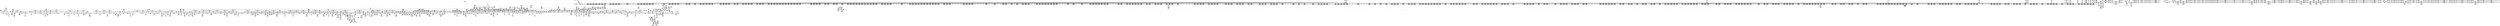 digraph {
	CE0x3d812a0 [shape=record,shape=Mrecord,label="{CE0x3d812a0|rcu_lock_release:tmp5|include/linux/rcupdate.h,423|*SummSink*}"]
	CE0x3d9b270 [shape=record,shape=Mrecord,label="{CE0x3d9b270|__rcu_read_unlock:tmp2|*SummSource*}"]
	CE0x3d3f020 [shape=record,shape=Mrecord,label="{CE0x3d3f020|2472:_%struct.cred*,_:_CRE_2973,2974_}"]
	CE0x3d3e6a0 [shape=record,shape=Mrecord,label="{CE0x3d3e6a0|2472:_%struct.cred*,_:_CRE_2965,2966_}"]
	CE0x3cb6f50 [shape=record,shape=Mrecord,label="{CE0x3cb6f50|current_sid:tmp2}"]
	CE0x3d55bc0 [shape=record,shape=Mrecord,label="{CE0x3d55bc0|2472:_%struct.cred*,_:_CRE_10552,10560_|*MultipleSource*|Function::task_sid&Arg::task::|Function::current_has_perm&Arg::tsk::|Function::selinux_task_getioprio&Arg::p::|security/selinux/hooks.c,208}"]
	CE0x3d9ee00 [shape=record,shape=Mrecord,label="{CE0x3d9ee00|rcu_read_unlock:tmp|*SummSource*}"]
	CE0x3d54580 [shape=record,shape=Mrecord,label="{CE0x3d54580|2472:_%struct.cred*,_:_CRE_6656,6660_|*MultipleSource*|Function::task_sid&Arg::task::|Function::current_has_perm&Arg::tsk::|Function::selinux_task_getioprio&Arg::p::|security/selinux/hooks.c,208}"]
	CE0x3d09ad0 [shape=record,shape=Mrecord,label="{CE0x3d09ad0|GLOBAL:rcu_read_lock.__warned|Global_var:rcu_read_lock.__warned}"]
	CE0x3cbc2a0 [shape=record,shape=Mrecord,label="{CE0x3cbc2a0|i64_0|*Constant*|*SummSource*}"]
	CE0x3cbf140 [shape=record,shape=Mrecord,label="{CE0x3cbf140|rcu_read_lock:do.end}"]
	CE0x3cddad0 [shape=record,shape=Mrecord,label="{CE0x3cddad0|get_current:entry}"]
	CE0x3d29490 [shape=record,shape=Mrecord,label="{CE0x3d29490|2472:_%struct.cred*,_:_CRE_1984,2016_|*MultipleSource*|Function::task_sid&Arg::task::|Function::current_has_perm&Arg::tsk::|Function::selinux_task_getioprio&Arg::p::|security/selinux/hooks.c,208}"]
	CE0x3cb5b20 [shape=record,shape=Mrecord,label="{CE0x3cb5b20|selinux_task_getioprio:tmp2}"]
	CE0x3cec9f0 [shape=record,shape=Mrecord,label="{CE0x3cec9f0|2472:_%struct.cred*,_:_CRE_460,464_|*MultipleSource*|Function::task_sid&Arg::task::|Function::current_has_perm&Arg::tsk::|Function::selinux_task_getioprio&Arg::p::|security/selinux/hooks.c,208}"]
	CE0x3cc9420 [shape=record,shape=Mrecord,label="{CE0x3cc9420|current_sid:tmp4|security/selinux/hooks.c,218}"]
	CE0x3d4cc00 [shape=record,shape=Mrecord,label="{CE0x3d4cc00|2472:_%struct.cred*,_:_CRE_6334,6335_}"]
	CE0x3d489e0 [shape=record,shape=Mrecord,label="{CE0x3d489e0|2472:_%struct.cred*,_:_CRE_6248,6256_|*MultipleSource*|Function::task_sid&Arg::task::|Function::current_has_perm&Arg::tsk::|Function::selinux_task_getioprio&Arg::p::|security/selinux/hooks.c,208}"]
	CE0x3d444d0 [shape=record,shape=Mrecord,label="{CE0x3d444d0|2472:_%struct.cred*,_:_CRE_5896,5904_|*MultipleSource*|Function::task_sid&Arg::task::|Function::current_has_perm&Arg::tsk::|Function::selinux_task_getioprio&Arg::p::|security/selinux/hooks.c,208}"]
	CE0x3d3cc80 [shape=record,shape=Mrecord,label="{CE0x3d3cc80|2472:_%struct.cred*,_:_CRE_2943,2944_}"]
	CE0x3d17660 [shape=record,shape=Mrecord,label="{CE0x3d17660|2472:_%struct.cred*,_:_CRE_76,80_|*MultipleSource*|Function::task_sid&Arg::task::|Function::current_has_perm&Arg::tsk::|Function::selinux_task_getioprio&Arg::p::|security/selinux/hooks.c,208}"]
	CE0x3d18110 [shape=record,shape=Mrecord,label="{CE0x3d18110|i64*_getelementptr_inbounds_(_11_x_i64_,_11_x_i64_*___llvm_gcov_ctr127,_i64_0,_i64_1)|*Constant*}"]
	CE0x3d01f90 [shape=record,shape=Mrecord,label="{CE0x3d01f90|i64*_getelementptr_inbounds_(_2_x_i64_,_2_x_i64_*___llvm_gcov_ctr131,_i64_0,_i64_1)|*Constant*|*SummSink*}"]
	CE0x3d51110 [shape=record,shape=Mrecord,label="{CE0x3d51110|2472:_%struct.cred*,_:_CRE_6484,6488_|*MultipleSource*|Function::task_sid&Arg::task::|Function::current_has_perm&Arg::tsk::|Function::selinux_task_getioprio&Arg::p::|security/selinux/hooks.c,208}"]
	CE0x3d9f4b0 [shape=record,shape=Mrecord,label="{CE0x3d9f4b0|rcu_read_unlock:tmp3|*SummSink*}"]
	CE0x3d2fd10 [shape=record,shape=Mrecord,label="{CE0x3d2fd10|2472:_%struct.cred*,_:_CRE_2392,2400_|*MultipleSource*|Function::task_sid&Arg::task::|Function::current_has_perm&Arg::tsk::|Function::selinux_task_getioprio&Arg::p::|security/selinux/hooks.c,208}"]
	CE0x3d4c4e0 [shape=record,shape=Mrecord,label="{CE0x3d4c4e0|2472:_%struct.cred*,_:_CRE_6328,6329_}"]
	CE0x3cd2490 [shape=record,shape=Mrecord,label="{CE0x3cd2490|rcu_read_lock:tmp3}"]
	CE0x3cf5490 [shape=record,shape=Mrecord,label="{CE0x3cf5490|_call_void_mcount()_#3|*SummSource*}"]
	CE0x3d3f3b0 [shape=record,shape=Mrecord,label="{CE0x3d3f3b0|2472:_%struct.cred*,_:_CRE_2976,2980_|*MultipleSource*|Function::task_sid&Arg::task::|Function::current_has_perm&Arg::tsk::|Function::selinux_task_getioprio&Arg::p::|security/selinux/hooks.c,208}"]
	CE0x3dd4870 [shape=record,shape=Mrecord,label="{CE0x3dd4870|__preempt_count_add:tmp6|./arch/x86/include/asm/preempt.h,73}"]
	CE0x3d6d390 [shape=record,shape=Mrecord,label="{CE0x3d6d390|task_sid:tmp27|security/selinux/hooks.c,208|*SummSource*}"]
	CE0x3cf4530 [shape=record,shape=Mrecord,label="{CE0x3cf4530|task_sid:bb}"]
	CE0x3d68250 [shape=record,shape=Mrecord,label="{CE0x3d68250|_call_void_mcount()_#3|*SummSource*}"]
	CE0x3cc69f0 [shape=record,shape=Mrecord,label="{CE0x3cc69f0|i32_0|*Constant*|*SummSink*}"]
	CE0x3d4db70 [shape=record,shape=Mrecord,label="{CE0x3d4db70|2472:_%struct.cred*,_:_CRE_6347,6348_}"]
	CE0x3dff7f0 [shape=record,shape=Mrecord,label="{CE0x3dff7f0|__preempt_count_sub:tmp2}"]
	CE0x3e01680 [shape=record,shape=Mrecord,label="{CE0x3e01680|i64*_getelementptr_inbounds_(_4_x_i64_,_4_x_i64_*___llvm_gcov_ctr129,_i64_0,_i64_2)|*Constant*|*SummSource*}"]
	CE0x3d142b0 [shape=record,shape=Mrecord,label="{CE0x3d142b0|i64*_getelementptr_inbounds_(_2_x_i64_,_2_x_i64_*___llvm_gcov_ctr98,_i64_0,_i64_0)|*Constant*|*SummSink*}"]
	CE0x3ccea20 [shape=record,shape=Mrecord,label="{CE0x3ccea20|rcu_read_lock:tmp8|include/linux/rcupdate.h,882}"]
	CE0x3dad490 [shape=record,shape=Mrecord,label="{CE0x3dad490|rcu_read_unlock:tmp19|include/linux/rcupdate.h,933|*SummSink*}"]
	CE0x3d7c530 [shape=record,shape=Mrecord,label="{CE0x3d7c530|COLLAPSED:_GCMRE___llvm_gcov_ctr130_internal_global_4_x_i64_zeroinitializer:_elem_0:default:}"]
	CE0x3d74bf0 [shape=record,shape=Mrecord,label="{CE0x3d74bf0|__preempt_count_add:do.end|*SummSource*}"]
	CE0x3d20620 [shape=record,shape=Mrecord,label="{CE0x3d20620|2472:_%struct.cred*,_:_CRE_608,616_|*MultipleSource*|Function::task_sid&Arg::task::|Function::current_has_perm&Arg::tsk::|Function::selinux_task_getioprio&Arg::p::|security/selinux/hooks.c,208}"]
	CE0x3cf3380 [shape=record,shape=Mrecord,label="{CE0x3cf3380|rcu_read_lock:tmp11|include/linux/rcupdate.h,882|*SummSource*}"]
	CE0x3dad420 [shape=record,shape=Mrecord,label="{CE0x3dad420|rcu_read_unlock:tmp19|include/linux/rcupdate.h,933|*SummSource*}"]
	CE0x3d71d10 [shape=record,shape=Mrecord,label="{CE0x3d71d10|task_sid:tmp5|security/selinux/hooks.c,208|*SummSource*}"]
	CE0x3de44e0 [shape=record,shape=Mrecord,label="{CE0x3de44e0|rcu_lock_release:bb}"]
	CE0x3cee7b0 [shape=record,shape=Mrecord,label="{CE0x3cee7b0|i32_218|*Constant*|*SummSink*}"]
	CE0x3cd4ef0 [shape=record,shape=Mrecord,label="{CE0x3cd4ef0|i32_77|*Constant*}"]
	CE0x3cdc190 [shape=record,shape=Mrecord,label="{CE0x3cdc190|%struct.task_struct*_(%struct.task_struct**)*_asm_movq_%gs:$_1:P_,$0_,_r,im,_dirflag_,_fpsr_,_flags_|*SummSource*}"]
	CE0x3cb2b30 [shape=record,shape=Mrecord,label="{CE0x3cb2b30|current_sid:entry|*SummSink*}"]
	CE0x3da3930 [shape=record,shape=Mrecord,label="{CE0x3da3930|i64*_getelementptr_inbounds_(_4_x_i64_,_4_x_i64_*___llvm_gcov_ctr130,_i64_0,_i64_0)|*Constant*}"]
	CE0x3d46640 [shape=record,shape=Mrecord,label="{CE0x3d46640|2472:_%struct.cred*,_:_CRE_6008,6136_|*MultipleSource*|Function::task_sid&Arg::task::|Function::current_has_perm&Arg::tsk::|Function::selinux_task_getioprio&Arg::p::|security/selinux/hooks.c,208}"]
	CE0x3cc3b40 [shape=record,shape=Mrecord,label="{CE0x3cc3b40|current_has_perm:tmp1}"]
	CE0x3d16be0 [shape=record,shape=Mrecord,label="{CE0x3d16be0|2472:_%struct.cred*,_:_CRE_400,408_|*MultipleSource*|Function::task_sid&Arg::task::|Function::current_has_perm&Arg::tsk::|Function::selinux_task_getioprio&Arg::p::|security/selinux/hooks.c,208}"]
	CE0x3d8e000 [shape=record,shape=Mrecord,label="{CE0x3d8e000|i64*_getelementptr_inbounds_(_11_x_i64_,_11_x_i64_*___llvm_gcov_ctr127,_i64_0,_i64_9)|*Constant*|*SummSource*}"]
	CE0x3ca4410 [shape=record,shape=Mrecord,label="{CE0x3ca4410|current_has_perm:bb}"]
	CE0x3d1cca0 [shape=record,shape=Mrecord,label="{CE0x3d1cca0|rcu_read_lock:tmp16|include/linux/rcupdate.h,882|*SummSource*}"]
	CE0x3cdc420 [shape=record,shape=Mrecord,label="{CE0x3cdc420|_call_void_mcount()_#3|*SummSink*}"]
	CE0x3d4ae50 [shape=record,shape=Mrecord,label="{CE0x3d4ae50|2472:_%struct.cred*,_:_CRE_6309,6310_}"]
	CE0x3d98980 [shape=record,shape=Mrecord,label="{CE0x3d98980|rcu_read_unlock:tmp12|include/linux/rcupdate.h,933|*SummSource*}"]
	CE0x3daa350 [shape=record,shape=Mrecord,label="{CE0x3daa350|rcu_read_unlock:tmp18|include/linux/rcupdate.h,933}"]
	CE0x3cc38b0 [shape=record,shape=Mrecord,label="{CE0x3cc38b0|current_sid:tmp6|security/selinux/hooks.c,218|*SummSink*}"]
	CE0x3cc6570 [shape=record,shape=Mrecord,label="{CE0x3cc6570|current_sid:tmp14|security/selinux/hooks.c,218}"]
	CE0x3d61170 [shape=record,shape=Mrecord,label="{CE0x3d61170|rcu_read_lock:tmp8|include/linux/rcupdate.h,882|*SummSource*}"]
	CE0x3d744a0 [shape=record,shape=Mrecord,label="{CE0x3d744a0|rcu_lock_release:tmp3|*SummSource*}"]
	CE0x3cf3ef0 [shape=record,shape=Mrecord,label="{CE0x3cf3ef0|current_sid:tmp24|security/selinux/hooks.c,220}"]
	CE0x3d93440 [shape=record,shape=Mrecord,label="{CE0x3d93440|i64*_getelementptr_inbounds_(_11_x_i64_,_11_x_i64_*___llvm_gcov_ctr127,_i64_0,_i64_0)|*Constant*}"]
	CE0x3cdea30 [shape=record,shape=Mrecord,label="{CE0x3cdea30|task_sid:do.end6|*SummSource*}"]
	CE0x3e25410 [shape=record,shape=Mrecord,label="{CE0x3e25410|i64*_getelementptr_inbounds_(_4_x_i64_,_4_x_i64_*___llvm_gcov_ctr135,_i64_0,_i64_1)|*Constant*}"]
	CE0x3cbfb00 [shape=record,shape=Mrecord,label="{CE0x3cbfb00|rcu_read_lock:tmp6|include/linux/rcupdate.h,882|*SummSource*}"]
	CE0x3ded200 [shape=record,shape=Mrecord,label="{CE0x3ded200|__rcu_read_unlock:tmp3|*SummSink*}"]
	CE0x3dfc2a0 [shape=record,shape=Mrecord,label="{CE0x3dfc2a0|i64_1|*Constant*}"]
	CE0x3cc4650 [shape=record,shape=Mrecord,label="{CE0x3cc4650|current_sid:call4|security/selinux/hooks.c,218|*SummSink*}"]
	CE0x3cc5af0 [shape=record,shape=Mrecord,label="{CE0x3cc5af0|current_sid:tmp3|*SummSource*}"]
	CE0x3d9b120 [shape=record,shape=Mrecord,label="{CE0x3d9b120|rcu_read_unlock:tmp2|*SummSource*}"]
	CE0x3dae150 [shape=record,shape=Mrecord,label="{CE0x3dae150|rcu_read_unlock:tmp21|include/linux/rcupdate.h,935|*SummSource*}"]
	CE0x3d7c4c0 [shape=record,shape=Mrecord,label="{CE0x3d7c4c0|rcu_lock_acquire:tmp}"]
	CE0x3caedd0 [shape=record,shape=Mrecord,label="{CE0x3caedd0|GLOBAL:task_sid|*Constant*|*SummSource*}"]
	CE0x3d2aeb0 [shape=record,shape=Mrecord,label="{CE0x3d2aeb0|2472:_%struct.cred*,_:_CRE_2072,2076_|*MultipleSource*|Function::task_sid&Arg::task::|Function::current_has_perm&Arg::tsk::|Function::selinux_task_getioprio&Arg::p::|security/selinux/hooks.c,208}"]
	CE0x3d32280 [shape=record,shape=Mrecord,label="{CE0x3d32280|2472:_%struct.cred*,_:_CRE_2528,2529_}"]
	CE0x3d6e210 [shape=record,shape=Mrecord,label="{CE0x3d6e210|cred_sid:entry}"]
	CE0x3d50590 [shape=record,shape=Mrecord,label="{CE0x3d50590|2472:_%struct.cred*,_:_CRE_6464,6472_|*MultipleSource*|Function::task_sid&Arg::task::|Function::current_has_perm&Arg::tsk::|Function::selinux_task_getioprio&Arg::p::|security/selinux/hooks.c,208}"]
	CE0x3d68750 [shape=record,shape=Mrecord,label="{CE0x3d68750|rcu_read_unlock:tmp11|include/linux/rcupdate.h,933}"]
	CE0x3d6dc70 [shape=record,shape=Mrecord,label="{CE0x3d6dc70|task_sid:call7|security/selinux/hooks.c,208|*SummSink*}"]
	CE0x3da6100 [shape=record,shape=Mrecord,label="{CE0x3da6100|rcu_read_unlock:land.lhs.true|*SummSource*}"]
	CE0x3ccd1d0 [shape=record,shape=Mrecord,label="{CE0x3ccd1d0|i64*_getelementptr_inbounds_(_11_x_i64_,_11_x_i64_*___llvm_gcov_ctr125,_i64_0,_i64_0)|*Constant*|*SummSource*}"]
	CE0x3d1d2a0 [shape=record,shape=Mrecord,label="{CE0x3d1d2a0|i64*_getelementptr_inbounds_(_11_x_i64_,_11_x_i64_*___llvm_gcov_ctr127,_i64_0,_i64_8)|*Constant*|*SummSource*}"]
	CE0x3d0d230 [shape=record,shape=Mrecord,label="{CE0x3d0d230|2472:_%struct.cred*,_:_CRE_320,328_|*MultipleSource*|Function::task_sid&Arg::task::|Function::current_has_perm&Arg::tsk::|Function::selinux_task_getioprio&Arg::p::|security/selinux/hooks.c,208}"]
	CE0x3d98060 [shape=record,shape=Mrecord,label="{CE0x3d98060|_call_void_mcount()_#3|*SummSource*}"]
	CE0x3cf01e0 [shape=record,shape=Mrecord,label="{CE0x3cf01e0|i32_78|*Constant*}"]
	CE0x3d9efd0 [shape=record,shape=Mrecord,label="{CE0x3d9efd0|rcu_lock_acquire:__here|*SummSink*}"]
	CE0x3d45cc0 [shape=record,shape=Mrecord,label="{CE0x3d45cc0|2472:_%struct.cred*,_:_CRE_5976,5984_|*MultipleSource*|Function::task_sid&Arg::task::|Function::current_has_perm&Arg::tsk::|Function::selinux_task_getioprio&Arg::p::|security/selinux/hooks.c,208}"]
	CE0x3dee600 [shape=record,shape=Mrecord,label="{CE0x3dee600|__preempt_count_add:tmp2|*SummSource*}"]
	CE0x3cc4af0 [shape=record,shape=Mrecord,label="{CE0x3cc4af0|_ret_i32_%call,_!dbg_!27713|security/selinux/hooks.c,3616|*SummSink*}"]
	CE0x3d3fbc0 [shape=record,shape=Mrecord,label="{CE0x3d3fbc0|2472:_%struct.cred*,_:_CRE_3000,3008_|*MultipleSource*|Function::task_sid&Arg::task::|Function::current_has_perm&Arg::tsk::|Function::selinux_task_getioprio&Arg::p::|security/selinux/hooks.c,208}"]
	CE0x3d4a4d0 [shape=record,shape=Mrecord,label="{CE0x3d4a4d0|2472:_%struct.cred*,_:_CRE_6301,6302_}"]
	CE0x3d35c70 [shape=record,shape=Mrecord,label="{CE0x3d35c70|2472:_%struct.cred*,_:_CRE_2712,2720_|*MultipleSource*|Function::task_sid&Arg::task::|Function::current_has_perm&Arg::tsk::|Function::selinux_task_getioprio&Arg::p::|security/selinux/hooks.c,208}"]
	CE0x3cb9f70 [shape=record,shape=Mrecord,label="{CE0x3cb9f70|2472:_%struct.cred*,_:_CRE_688,689_}"]
	CE0x3d27aa0 [shape=record,shape=Mrecord,label="{CE0x3d27aa0|2472:_%struct.cred*,_:_CRE_1904,1912_|*MultipleSource*|Function::task_sid&Arg::task::|Function::current_has_perm&Arg::tsk::|Function::selinux_task_getioprio&Arg::p::|security/selinux/hooks.c,208}"]
	CE0x3ca1790 [shape=record,shape=Mrecord,label="{CE0x3ca1790|current_sid:land.lhs.true2}"]
	CE0x3ca1e20 [shape=record,shape=Mrecord,label="{CE0x3ca1e20|i8_1|*Constant*|*SummSource*}"]
	CE0x3decd30 [shape=record,shape=Mrecord,label="{CE0x3decd30|GLOBAL:__preempt_count|Global_var:__preempt_count}"]
	CE0x3db0cb0 [shape=record,shape=Mrecord,label="{CE0x3db0cb0|GLOBAL:__rcu_read_unlock|*Constant*|*SummSink*}"]
	CE0x3caa560 [shape=record,shape=Mrecord,label="{CE0x3caa560|cred_sid:tmp1}"]
	CE0x3cc4820 [shape=record,shape=Mrecord,label="{CE0x3cc4820|_call_void_mcount()_#3|*SummSink*}"]
	CE0x3dd40b0 [shape=record,shape=Mrecord,label="{CE0x3dd40b0|rcu_lock_release:tmp4|include/linux/rcupdate.h,423|*SummSink*}"]
	CE0x3d6f7f0 [shape=record,shape=Mrecord,label="{CE0x3d6f7f0|rcu_read_unlock:entry|*SummSource*}"]
	CE0x3d27d00 [shape=record,shape=Mrecord,label="{CE0x3d27d00|2472:_%struct.cred*,_:_CRE_1912,1920_|*MultipleSource*|Function::task_sid&Arg::task::|Function::current_has_perm&Arg::tsk::|Function::selinux_task_getioprio&Arg::p::|security/selinux/hooks.c,208}"]
	CE0x3cee070 [shape=record,shape=Mrecord,label="{CE0x3cee070|2472:_%struct.cred*,_:_CRE_544,552_|*MultipleSource*|Function::task_sid&Arg::task::|Function::current_has_perm&Arg::tsk::|Function::selinux_task_getioprio&Arg::p::|security/selinux/hooks.c,208}"]
	CE0x3d0f6d0 [shape=record,shape=Mrecord,label="{CE0x3d0f6d0|_ret_void,_!dbg_!27717|include/linux/rcupdate.h,419|*SummSink*}"]
	CE0x3da6780 [shape=record,shape=Mrecord,label="{CE0x3da6780|rcu_read_unlock:tobool|include/linux/rcupdate.h,933|*SummSink*}"]
	CE0x3d3f280 [shape=record,shape=Mrecord,label="{CE0x3d3f280|2472:_%struct.cred*,_:_CRE_2975,2976_}"]
	CE0x3d0e720 [shape=record,shape=Mrecord,label="{CE0x3d0e720|i64*_getelementptr_inbounds_(_13_x_i64_,_13_x_i64_*___llvm_gcov_ctr126,_i64_0,_i64_1)|*Constant*}"]
	CE0x3cc36b0 [shape=record,shape=Mrecord,label="{CE0x3cc36b0|current_sid:tmp5|security/selinux/hooks.c,218|*SummSource*}"]
	CE0x3da3f60 [shape=record,shape=Mrecord,label="{CE0x3da3f60|__rcu_read_unlock:tmp5|include/linux/rcupdate.h,244}"]
	CE0x3d560a0 [shape=record,shape=Mrecord,label="{CE0x3d560a0|2472:_%struct.cred*,_:_CRE_10568,10572_|*MultipleSource*|Function::task_sid&Arg::task::|Function::current_has_perm&Arg::tsk::|Function::selinux_task_getioprio&Arg::p::|security/selinux/hooks.c,208}"]
	CE0x4f0c880 [shape=record,shape=Mrecord,label="{CE0x4f0c880|current_has_perm:entry|*SummSource*}"]
	CE0x3d715f0 [shape=record,shape=Mrecord,label="{CE0x3d715f0|task_sid:call|security/selinux/hooks.c,208|*SummSink*}"]
	CE0x3d5b330 [shape=record,shape=Mrecord,label="{CE0x3d5b330|task_sid:tmp17|security/selinux/hooks.c,208}"]
	CE0x3cac580 [shape=record,shape=Mrecord,label="{CE0x3cac580|avc_has_perm:requested|Function::avc_has_perm&Arg::requested::}"]
	CE0x3d14030 [shape=record,shape=Mrecord,label="{CE0x3d14030|rcu_read_lock:tmp2}"]
	CE0x3ceb600 [shape=record,shape=Mrecord,label="{CE0x3ceb600|__rcu_read_lock:tmp1|*SummSink*}"]
	CE0x3d6a920 [shape=record,shape=Mrecord,label="{CE0x3d6a920|task_sid:tmp23|security/selinux/hooks.c,208|*SummSource*}"]
	CE0x3caeb10 [shape=record,shape=Mrecord,label="{CE0x3caeb10|current_has_perm:call1|security/selinux/hooks.c,1543}"]
	CE0x3cdcee0 [shape=record,shape=Mrecord,label="{CE0x3cdcee0|current_sid:if.then|*SummSource*}"]
	CE0x3d57b70 [shape=record,shape=Mrecord,label="{CE0x3d57b70|2472:_%struct.cred*,_:_CRE_10632,10640_|*MultipleSource*|Function::task_sid&Arg::task::|Function::current_has_perm&Arg::tsk::|Function::selinux_task_getioprio&Arg::p::|security/selinux/hooks.c,208}"]
	CE0x3d8ef50 [shape=record,shape=Mrecord,label="{CE0x3d8ef50|rcu_read_lock:tmp20|include/linux/rcupdate.h,882|*SummSource*}"]
	CE0x3d03ac0 [shape=record,shape=Mrecord,label="{CE0x3d03ac0|task_sid:bb|*SummSource*}"]
	CE0x3dd98d0 [shape=record,shape=Mrecord,label="{CE0x3dd98d0|__rcu_read_unlock:tmp7|include/linux/rcupdate.h,245}"]
	CE0x3ca7c30 [shape=record,shape=Mrecord,label="{CE0x3ca7c30|task_sid:tmp3|*SummSource*}"]
	CE0x3d7a500 [shape=record,shape=Mrecord,label="{CE0x3d7a500|__preempt_count_sub:val|Function::__preempt_count_sub&Arg::val::}"]
	CE0x3d9da10 [shape=record,shape=Mrecord,label="{CE0x3d9da10|GLOBAL:lock_acquire|*Constant*}"]
	CE0x3de8940 [shape=record,shape=Mrecord,label="{CE0x3de8940|_call_void_mcount()_#3|*SummSource*}"]
	CE0x3d0eea0 [shape=record,shape=Mrecord,label="{CE0x3d0eea0|cred_sid:tmp3|*SummSink*}"]
	CE0x3d67140 [shape=record,shape=Mrecord,label="{CE0x3d67140|rcu_read_lock:tmp8|include/linux/rcupdate.h,882|*SummSink*}"]
	CE0x3d55950 [shape=record,shape=Mrecord,label="{CE0x3d55950|2472:_%struct.cred*,_:_CRE_10544,10548_|*MultipleSource*|Function::task_sid&Arg::task::|Function::current_has_perm&Arg::tsk::|Function::selinux_task_getioprio&Arg::p::|security/selinux/hooks.c,208}"]
	CE0x3cbaf90 [shape=record,shape=Mrecord,label="{CE0x3cbaf90|avc_has_perm:ssid|Function::avc_has_perm&Arg::ssid::}"]
	CE0x3cde240 [shape=record,shape=Mrecord,label="{CE0x3cde240|2472:_%struct.cred*,_:_CRE_344,352_|*MultipleSource*|Function::task_sid&Arg::task::|Function::current_has_perm&Arg::tsk::|Function::selinux_task_getioprio&Arg::p::|security/selinux/hooks.c,208}"]
	CE0x3cb5a50 [shape=record,shape=Mrecord,label="{CE0x3cb5a50|selinux_task_getioprio:entry|*SummSink*}"]
	CE0x3d6a590 [shape=record,shape=Mrecord,label="{CE0x3d6a590|task_sid:tmp22|security/selinux/hooks.c,208|*SummSource*}"]
	CE0x3dd2330 [shape=record,shape=Mrecord,label="{CE0x3dd2330|__preempt_count_add:tmp3|*SummSink*}"]
	CE0x3d37db0 [shape=record,shape=Mrecord,label="{CE0x3d37db0|2472:_%struct.cred*,_:_CRE_2816,2824_|*MultipleSource*|Function::task_sid&Arg::task::|Function::current_has_perm&Arg::tsk::|Function::selinux_task_getioprio&Arg::p::|security/selinux/hooks.c,208}"]
	CE0x3cf2660 [shape=record,shape=Mrecord,label="{CE0x3cf2660|i32_1|*Constant*|*SummSource*}"]
	CE0x3d9ab30 [shape=record,shape=Mrecord,label="{CE0x3d9ab30|i64*_getelementptr_inbounds_(_4_x_i64_,_4_x_i64_*___llvm_gcov_ctr128,_i64_0,_i64_3)|*Constant*}"]
	CE0x3dd5db0 [shape=record,shape=Mrecord,label="{CE0x3dd5db0|rcu_lock_release:tmp2|*SummSink*}"]
	CE0x3d301d0 [shape=record,shape=Mrecord,label="{CE0x3d301d0|2472:_%struct.cred*,_:_CRE_2408,2416_|*MultipleSource*|Function::task_sid&Arg::task::|Function::current_has_perm&Arg::tsk::|Function::selinux_task_getioprio&Arg::p::|security/selinux/hooks.c,208}"]
	CE0x3d72680 [shape=record,shape=Mrecord,label="{CE0x3d72680|task_sid:tmp6|security/selinux/hooks.c,208|*SummSink*}"]
	CE0x3cee8e0 [shape=record,shape=Mrecord,label="{CE0x3cee8e0|i8*_getelementptr_inbounds_(_45_x_i8_,_45_x_i8_*_.str12,_i32_0,_i32_0)|*Constant*}"]
	CE0x3de5120 [shape=record,shape=Mrecord,label="{CE0x3de5120|i64_1|*Constant*}"]
	"CONST[source:0(mediator),value:0(static)][purpose:{operation}][SnkIdx:3]"
	CE0x3d3f150 [shape=record,shape=Mrecord,label="{CE0x3d3f150|2472:_%struct.cred*,_:_CRE_2974,2975_}"]
	CE0x3d4c610 [shape=record,shape=Mrecord,label="{CE0x3d4c610|2472:_%struct.cred*,_:_CRE_6329,6330_}"]
	CE0x3d9cf70 [shape=record,shape=Mrecord,label="{CE0x3d9cf70|__rcu_read_lock:tmp5|include/linux/rcupdate.h,239|*SummSource*}"]
	CE0x3cc04c0 [shape=record,shape=Mrecord,label="{CE0x3cc04c0|current_sid:tmp19|security/selinux/hooks.c,218|*SummSink*}"]
	CE0x3d67ec0 [shape=record,shape=Mrecord,label="{CE0x3d67ec0|GLOBAL:rcu_read_unlock.__warned|Global_var:rcu_read_unlock.__warned|*SummSource*}"]
	CE0x3d38b90 [shape=record,shape=Mrecord,label="{CE0x3d38b90|2472:_%struct.cred*,_:_CRE_2864,2872_|*MultipleSource*|Function::task_sid&Arg::task::|Function::current_has_perm&Arg::tsk::|Function::selinux_task_getioprio&Arg::p::|security/selinux/hooks.c,208}"]
	CE0x3d74660 [shape=record,shape=Mrecord,label="{CE0x3d74660|_call_void_mcount()_#3}"]
	CE0x3d34480 [shape=record,shape=Mrecord,label="{CE0x3d34480|2472:_%struct.cred*,_:_CRE_2616,2648_|*MultipleSource*|Function::task_sid&Arg::task::|Function::current_has_perm&Arg::tsk::|Function::selinux_task_getioprio&Arg::p::|security/selinux/hooks.c,208}"]
	CE0x3cad1d0 [shape=record,shape=Mrecord,label="{CE0x3cad1d0|_ret_i32_%retval.0,_!dbg_!27728|security/selinux/avc.c,775|*SummSink*}"]
	CE0x3d72210 [shape=record,shape=Mrecord,label="{CE0x3d72210|GLOBAL:__llvm_gcov_ctr126|Global_var:__llvm_gcov_ctr126}"]
	CE0x3de27c0 [shape=record,shape=Mrecord,label="{CE0x3de27c0|__preempt_count_add:tmp6|./arch/x86/include/asm/preempt.h,73|*SummSource*}"]
	CE0x3d97ca0 [shape=record,shape=Mrecord,label="{CE0x3d97ca0|i64*_getelementptr_inbounds_(_4_x_i64_,_4_x_i64_*___llvm_gcov_ctr128,_i64_0,_i64_0)|*Constant*}"]
	CE0x3d668d0 [shape=record,shape=Mrecord,label="{CE0x3d668d0|GLOBAL:__llvm_gcov_ctr127|Global_var:__llvm_gcov_ctr127|*SummSink*}"]
	CE0x3d2d9a0 [shape=record,shape=Mrecord,label="{CE0x3d2d9a0|2472:_%struct.cred*,_:_CRE_2272,2280_|*MultipleSource*|Function::task_sid&Arg::task::|Function::current_has_perm&Arg::tsk::|Function::selinux_task_getioprio&Arg::p::|security/selinux/hooks.c,208}"]
	CE0x3d21830 [shape=record,shape=Mrecord,label="{CE0x3d21830|2472:_%struct.cred*,_:_CRE_656,660_|*MultipleSource*|Function::task_sid&Arg::task::|Function::current_has_perm&Arg::tsk::|Function::selinux_task_getioprio&Arg::p::|security/selinux/hooks.c,208}"]
	CE0x3caf340 [shape=record,shape=Mrecord,label="{CE0x3caf340|task_sid:task|Function::task_sid&Arg::task::}"]
	CE0x4f0c8f0 [shape=record,shape=Mrecord,label="{CE0x4f0c8f0|current_has_perm:entry|*SummSink*}"]
	CE0x3db1030 [shape=record,shape=Mrecord,label="{CE0x3db1030|__rcu_read_unlock:entry|*SummSource*}"]
	CE0x3d6a780 [shape=record,shape=Mrecord,label="{CE0x3d6a780|task_sid:tmp24|security/selinux/hooks.c,208}"]
	CE0x3cc9b10 [shape=record,shape=Mrecord,label="{CE0x3cc9b10|current_sid:tmp1|*SummSource*}"]
	CE0x3cd9830 [shape=record,shape=Mrecord,label="{CE0x3cd9830|current_sid:do.end}"]
	CE0x3def300 [shape=record,shape=Mrecord,label="{CE0x3def300|_call_void_mcount()_#3|*SummSink*}"]
	CE0x3d72610 [shape=record,shape=Mrecord,label="{CE0x3d72610|task_sid:tmp6|security/selinux/hooks.c,208|*SummSource*}"]
	CE0x3d0a0d0 [shape=record,shape=Mrecord,label="{CE0x3d0a0d0|_call_void_asm_addl_$1,_%gs:$0_,_*m,ri,*m,_dirflag_,_fpsr_,_flags_(i32*___preempt_count,_i32_%val,_i32*___preempt_count)_#3,_!dbg_!27714,_!srcloc_!27717|./arch/x86/include/asm/preempt.h,72|*SummSink*}"]
	CE0x3dda4e0 [shape=record,shape=Mrecord,label="{CE0x3dda4e0|void_(i32*,_i32,_i32*)*_asm_addl_$1,_%gs:$0_,_*m,ri,*m,_dirflag_,_fpsr_,_flags_}"]
	CE0x3d38270 [shape=record,shape=Mrecord,label="{CE0x3d38270|2472:_%struct.cred*,_:_CRE_2832,2840_|*MultipleSource*|Function::task_sid&Arg::task::|Function::current_has_perm&Arg::tsk::|Function::selinux_task_getioprio&Arg::p::|security/selinux/hooks.c,208}"]
	CE0x3cac7d0 [shape=record,shape=Mrecord,label="{CE0x3cac7d0|avc_has_perm:requested|Function::avc_has_perm&Arg::requested::|*SummSink*}"]
	CE0x3d72380 [shape=record,shape=Mrecord,label="{CE0x3d72380|GLOBAL:__llvm_gcov_ctr126|Global_var:__llvm_gcov_ctr126|*SummSource*}"]
	CE0x3ded880 [shape=record,shape=Mrecord,label="{CE0x3ded880|__preempt_count_sub:bb|*SummSink*}"]
	CE0x3d37660 [shape=record,shape=Mrecord,label="{CE0x3d37660|2472:_%struct.cred*,_:_CRE_2792,2800_|*MultipleSource*|Function::task_sid&Arg::task::|Function::current_has_perm&Arg::tsk::|Function::selinux_task_getioprio&Arg::p::|security/selinux/hooks.c,208}"]
	CE0x3ccb9e0 [shape=record,shape=Mrecord,label="{CE0x3ccb9e0|current_sid:tmp3|*SummSink*}"]
	CE0x3d296f0 [shape=record,shape=Mrecord,label="{CE0x3d296f0|2472:_%struct.cred*,_:_CRE_2016,2020_|*MultipleSource*|Function::task_sid&Arg::task::|Function::current_has_perm&Arg::tsk::|Function::selinux_task_getioprio&Arg::p::|security/selinux/hooks.c,208}"]
	CE0x3d49850 [shape=record,shape=Mrecord,label="{CE0x3d49850|2472:_%struct.cred*,_:_CRE_6290,6291_}"]
	CE0x3de8020 [shape=record,shape=Mrecord,label="{CE0x3de8020|i8*_undef|*Constant*|*SummSource*}"]
	CE0x3da2f20 [shape=record,shape=Mrecord,label="{CE0x3da2f20|void_(i32*,_i32,_i32*)*_asm_addl_$1,_%gs:$0_,_*m,ri,*m,_dirflag_,_fpsr_,_flags_|*SummSource*}"]
	CE0x3cbc6c0 [shape=record,shape=Mrecord,label="{CE0x3cbc6c0|i64*_getelementptr_inbounds_(_2_x_i64_,_2_x_i64_*___llvm_gcov_ctr285,_i64_0,_i64_1)|*Constant*|*SummSource*}"]
	CE0x3cc3ad0 [shape=record,shape=Mrecord,label="{CE0x3cc3ad0|i64_1|*Constant*}"]
	CE0x3ccded0 [shape=record,shape=Mrecord,label="{CE0x3ccded0|cred_sid:tmp4|*LoadInst*|security/selinux/hooks.c,196}"]
	CE0x3cbc420 [shape=record,shape=Mrecord,label="{CE0x3cbc420|current_sid:tmp6|security/selinux/hooks.c,218}"]
	CE0x3d333e0 [shape=record,shape=Mrecord,label="{CE0x3d333e0|2472:_%struct.cred*,_:_CRE_2584,2592_|*MultipleSource*|Function::task_sid&Arg::task::|Function::current_has_perm&Arg::tsk::|Function::selinux_task_getioprio&Arg::p::|security/selinux/hooks.c,208}"]
	CE0x3cd50b0 [shape=record,shape=Mrecord,label="{CE0x3cd50b0|_ret_void,_!dbg_!27735|include/linux/rcupdate.h,884}"]
	CE0x3cd0f90 [shape=record,shape=Mrecord,label="{CE0x3cd0f90|current_sid:call|security/selinux/hooks.c,218|*SummSink*}"]
	CE0x3ced1c0 [shape=record,shape=Mrecord,label="{CE0x3ced1c0|2472:_%struct.cred*,_:_CRE_488,496_|*MultipleSource*|Function::task_sid&Arg::task::|Function::current_has_perm&Arg::tsk::|Function::selinux_task_getioprio&Arg::p::|security/selinux/hooks.c,208}"]
	CE0x3d43430 [shape=record,shape=Mrecord,label="{CE0x3d43430|2472:_%struct.cred*,_:_CRE_3164,3168_|*MultipleSource*|Function::task_sid&Arg::task::|Function::current_has_perm&Arg::tsk::|Function::selinux_task_getioprio&Arg::p::|security/selinux/hooks.c,208}"]
	CE0x3d1d9f0 [shape=record,shape=Mrecord,label="{CE0x3d1d9f0|rcu_read_lock:tmp17|include/linux/rcupdate.h,882|*SummSink*}"]
	CE0x3dd9860 [shape=record,shape=Mrecord,label="{CE0x3dd9860|__preempt_count_add:do.end}"]
	CE0x3d8fee0 [shape=record,shape=Mrecord,label="{CE0x3d8fee0|rcu_read_lock:tmp22|include/linux/rcupdate.h,884|*SummSource*}"]
	CE0x3d58800 [shape=record,shape=Mrecord,label="{CE0x3d58800|task_sid:tmp11|security/selinux/hooks.c,208}"]
	CE0x3cc7c80 [shape=record,shape=Mrecord,label="{CE0x3cc7c80|current_has_perm:tmp2|*SummSink*}"]
	CE0x3da12a0 [shape=record,shape=Mrecord,label="{CE0x3da12a0|_ret_void,_!dbg_!27719|./arch/x86/include/asm/preempt.h,73}"]
	CE0x3dd9ee0 [shape=record,shape=Mrecord,label="{CE0x3dd9ee0|__preempt_count_sub:tmp4|./arch/x86/include/asm/preempt.h,77}"]
	CE0x3d70ed0 [shape=record,shape=Mrecord,label="{CE0x3d70ed0|rcu_read_lock:if.end|*SummSource*}"]
	CE0x3cdcc40 [shape=record,shape=Mrecord,label="{CE0x3cdcc40|current_sid:if.end|*SummSink*}"]
	CE0x3de8da0 [shape=record,shape=Mrecord,label="{CE0x3de8da0|__rcu_read_unlock:bb}"]
	CE0x3da7750 [shape=record,shape=Mrecord,label="{CE0x3da7750|i64*_getelementptr_inbounds_(_4_x_i64_,_4_x_i64_*___llvm_gcov_ctr130,_i64_0,_i64_2)|*Constant*|*SummSource*}"]
	CE0x3dd6b40 [shape=record,shape=Mrecord,label="{CE0x3dd6b40|GLOBAL:__preempt_count|Global_var:__preempt_count}"]
	CE0x3cd2040 [shape=record,shape=Mrecord,label="{CE0x3cd2040|i8*_getelementptr_inbounds_(_25_x_i8_,_25_x_i8_*_.str3,_i32_0,_i32_0)|*Constant*|*SummSink*}"]
	CE0x3d555f0 [shape=record,shape=Mrecord,label="{CE0x3d555f0|2472:_%struct.cred*,_:_CRE_10536,10544_|*MultipleSource*|Function::task_sid&Arg::task::|Function::current_has_perm&Arg::tsk::|Function::selinux_task_getioprio&Arg::p::|security/selinux/hooks.c,208}"]
	CE0x3da2c70 [shape=record,shape=Mrecord,label="{CE0x3da2c70|_call_void_mcount()_#3|*SummSink*}"]
	CE0x3d32ad0 [shape=record,shape=Mrecord,label="{CE0x3d32ad0|2472:_%struct.cred*,_:_CRE_2535,2536_}"]
	CE0x3da1970 [shape=record,shape=Mrecord,label="{CE0x3da1970|i64*_getelementptr_inbounds_(_4_x_i64_,_4_x_i64_*___llvm_gcov_ctr130,_i64_0,_i64_1)|*Constant*}"]
	CE0x3d5b7f0 [shape=record,shape=Mrecord,label="{CE0x3d5b7f0|i64*_getelementptr_inbounds_(_13_x_i64_,_13_x_i64_*___llvm_gcov_ctr126,_i64_0,_i64_8)|*Constant*}"]
	CE0x3da4780 [shape=record,shape=Mrecord,label="{CE0x3da4780|rcu_read_unlock:do.end|*SummSource*}"]
	CE0x3dfae30 [shape=record,shape=Mrecord,label="{CE0x3dfae30|__preempt_count_add:tmp7|./arch/x86/include/asm/preempt.h,73|*SummSource*}"]
	CE0x3cba1d0 [shape=record,shape=Mrecord,label="{CE0x3cba1d0|2472:_%struct.cred*,_:_CRE_689,690_}"]
	CE0x3d36130 [shape=record,shape=Mrecord,label="{CE0x3d36130|2472:_%struct.cred*,_:_CRE_2724,2725_|*MultipleSource*|Function::task_sid&Arg::task::|Function::current_has_perm&Arg::tsk::|Function::selinux_task_getioprio&Arg::p::|security/selinux/hooks.c,208}"]
	CE0x3da4900 [shape=record,shape=Mrecord,label="{CE0x3da4900|rcu_read_unlock:if.end}"]
	CE0x3e24ae0 [shape=record,shape=Mrecord,label="{CE0x3e24ae0|__preempt_count_sub:tmp1|*SummSink*}"]
	CE0x3d3ac70 [shape=record,shape=Mrecord,label="{CE0x3d3ac70|2472:_%struct.cred*,_:_CRE_2916,2917_}"]
	CE0x3de7110 [shape=record,shape=Mrecord,label="{CE0x3de7110|__rcu_read_unlock:tmp3|*SummSource*}"]
	CE0x3cd7510 [shape=record,shape=Mrecord,label="{CE0x3cd7510|current_sid:tmp11|security/selinux/hooks.c,218|*SummSource*}"]
	CE0x3cf0530 [shape=record,shape=Mrecord,label="{CE0x3cf0530|COLLAPSED:_GCMRE_current_task_external_global_%struct.task_struct*:_elem_0::|security/selinux/hooks.c,218}"]
	CE0x3d68440 [shape=record,shape=Mrecord,label="{CE0x3d68440|get_current:tmp|*SummSink*}"]
	CE0x3dac6a0 [shape=record,shape=Mrecord,label="{CE0x3dac6a0|i8*_getelementptr_inbounds_(_44_x_i8_,_44_x_i8_*_.str47,_i32_0,_i32_0)|*Constant*|*SummSource*}"]
	CE0x3d68f10 [shape=record,shape=Mrecord,label="{CE0x3d68f10|rcu_read_lock:if.then|*SummSource*}"]
	CE0x3d012a0 [shape=record,shape=Mrecord,label="{CE0x3d012a0|task_sid:tmp1|*SummSink*}"]
	CE0x3d6c0e0 [shape=record,shape=Mrecord,label="{CE0x3d6c0e0|task_sid:tmp26|security/selinux/hooks.c,208}"]
	CE0x3cf22b0 [shape=record,shape=Mrecord,label="{CE0x3cf22b0|current_sid:tmp23|security/selinux/hooks.c,218|*SummSink*}"]
	CE0x3cbf710 [shape=record,shape=Mrecord,label="{CE0x3cbf710|rcu_read_unlock:tmp6|include/linux/rcupdate.h,933|*SummSink*}"]
	CE0x3d6e2e0 [shape=record,shape=Mrecord,label="{CE0x3d6e2e0|cred_sid:entry|*SummSource*}"]
	CE0x3d3a7b0 [shape=record,shape=Mrecord,label="{CE0x3d3a7b0|2472:_%struct.cred*,_:_CRE_2912,2913_}"]
	CE0x3d19bc0 [shape=record,shape=Mrecord,label="{CE0x3d19bc0|cred_sid:tmp|*SummSource*}"]
	CE0x3d0c820 [shape=record,shape=Mrecord,label="{CE0x3d0c820|cred_sid:tmp2}"]
	CE0x3ded030 [shape=record,shape=Mrecord,label="{CE0x3ded030|GLOBAL:__preempt_count|Global_var:__preempt_count|*SummSink*}"]
	CE0x3d96760 [shape=record,shape=Mrecord,label="{CE0x3d96760|rcu_read_unlock:tmp13|include/linux/rcupdate.h,933|*SummSource*}"]
	CE0x3d24140 [shape=record,shape=Mrecord,label="{CE0x3d24140|2472:_%struct.cred*,_:_CRE_700,701_}"]
	CE0x3cabdd0 [shape=record,shape=Mrecord,label="{CE0x3cabdd0|current_sid:tmp15|security/selinux/hooks.c,218}"]
	CE0x3d00a10 [shape=record,shape=Mrecord,label="{CE0x3d00a10|rcu_read_lock:entry|*SummSource*}"]
	CE0x3d695f0 [shape=record,shape=Mrecord,label="{CE0x3d695f0|task_sid:tmp20|security/selinux/hooks.c,208}"]
	CE0x3d143d0 [shape=record,shape=Mrecord,label="{CE0x3d143d0|_call_void_mcount()_#3|*SummSink*}"]
	CE0x3d7f160 [shape=record,shape=Mrecord,label="{CE0x3d7f160|rcu_lock_release:tmp7|*SummSink*}"]
	CE0x3cdd050 [shape=record,shape=Mrecord,label="{CE0x3cdd050|task_sid:do.body5|*SummSource*}"]
	CE0x3d7ffb0 [shape=record,shape=Mrecord,label="{CE0x3d7ffb0|rcu_lock_acquire:tmp5|include/linux/rcupdate.h,418|*SummSink*}"]
	CE0x3da1c30 [shape=record,shape=Mrecord,label="{CE0x3da1c30|i64*_getelementptr_inbounds_(_4_x_i64_,_4_x_i64_*___llvm_gcov_ctr130,_i64_0,_i64_1)|*Constant*|*SummSource*}"]
	CE0x3cc2410 [shape=record,shape=Mrecord,label="{CE0x3cc2410|i64*_getelementptr_inbounds_(_11_x_i64_,_11_x_i64_*___llvm_gcov_ctr125,_i64_0,_i64_6)|*Constant*|*SummSource*}"]
	CE0x3cd0f00 [shape=record,shape=Mrecord,label="{CE0x3cd0f00|get_current:tmp3}"]
	CE0x3cd6460 [shape=record,shape=Mrecord,label="{CE0x3cd6460|task_sid:if.then|*SummSource*}"]
	CE0x3d95a80 [shape=record,shape=Mrecord,label="{CE0x3d95a80|rcu_read_unlock:bb}"]
	CE0x3d67b60 [shape=record,shape=Mrecord,label="{CE0x3d67b60|GLOBAL:rcu_read_unlock.__warned|Global_var:rcu_read_unlock.__warned}"]
	CE0x3d6e550 [shape=record,shape=Mrecord,label="{CE0x3d6e550|cred_sid:cred|Function::cred_sid&Arg::cred::}"]
	CE0x3dabeb0 [shape=record,shape=Mrecord,label="{CE0x3dabeb0|i32_934|*Constant*|*SummSource*}"]
	CE0x3dfca00 [shape=record,shape=Mrecord,label="{CE0x3dfca00|i64*_getelementptr_inbounds_(_4_x_i64_,_4_x_i64_*___llvm_gcov_ctr134,_i64_0,_i64_0)|*Constant*|*SummSource*}"]
	CE0x3d39050 [shape=record,shape=Mrecord,label="{CE0x3d39050|2472:_%struct.cred*,_:_CRE_2876,2880_|*MultipleSource*|Function::task_sid&Arg::task::|Function::current_has_perm&Arg::tsk::|Function::selinux_task_getioprio&Arg::p::|security/selinux/hooks.c,208}"]
	CE0x3d42ab0 [shape=record,shape=Mrecord,label="{CE0x3d42ab0|2472:_%struct.cred*,_:_CRE_3144,3148_|*MultipleSource*|Function::task_sid&Arg::task::|Function::current_has_perm&Arg::tsk::|Function::selinux_task_getioprio&Arg::p::|security/selinux/hooks.c,208}"]
	CE0x3d45f20 [shape=record,shape=Mrecord,label="{CE0x3d45f20|2472:_%struct.cred*,_:_CRE_5984,5992_|*MultipleSource*|Function::task_sid&Arg::task::|Function::current_has_perm&Arg::tsk::|Function::selinux_task_getioprio&Arg::p::|security/selinux/hooks.c,208}"]
	CE0x3d75b80 [shape=record,shape=Mrecord,label="{CE0x3d75b80|__rcu_read_unlock:tmp1}"]
	CE0x3d732d0 [shape=record,shape=Mrecord,label="{CE0x3d732d0|GLOBAL:task_sid.__warned|Global_var:task_sid.__warned}"]
	CE0x3d758f0 [shape=record,shape=Mrecord,label="{CE0x3d758f0|__rcu_read_lock:tmp1}"]
	CE0x3dfb060 [shape=record,shape=Mrecord,label="{CE0x3dfb060|_call_void_mcount()_#3}"]
	CE0x3d7d230 [shape=record,shape=Mrecord,label="{CE0x3d7d230|__preempt_count_sub:tmp4|./arch/x86/include/asm/preempt.h,77|*SummSink*}"]
	CE0x3d30b80 [shape=record,shape=Mrecord,label="{CE0x3d30b80|2472:_%struct.cred*,_:_CRE_2480,2488_|*MultipleSource*|Function::task_sid&Arg::task::|Function::current_has_perm&Arg::tsk::|Function::selinux_task_getioprio&Arg::p::|security/selinux/hooks.c,208}"]
	CE0x3dfba20 [shape=record,shape=Mrecord,label="{CE0x3dfba20|__preempt_count_add:bb}"]
	CE0x3d52410 [shape=record,shape=Mrecord,label="{CE0x3d52410|2472:_%struct.cred*,_:_CRE_6544,6552_|*MultipleSource*|Function::task_sid&Arg::task::|Function::current_has_perm&Arg::tsk::|Function::selinux_task_getioprio&Arg::p::|security/selinux/hooks.c,208}"]
	CE0x3cb0e40 [shape=record,shape=Mrecord,label="{CE0x3cb0e40|i32_2|*Constant*|*SummSink*}"]
	CE0x3ccb7b0 [shape=record,shape=Mrecord,label="{CE0x3ccb7b0|current_has_perm:tmp2}"]
	CE0x3d56cd0 [shape=record,shape=Mrecord,label="{CE0x3d56cd0|2472:_%struct.cred*,_:_CRE_10600,10604_|*MultipleSource*|Function::task_sid&Arg::task::|Function::current_has_perm&Arg::tsk::|Function::selinux_task_getioprio&Arg::p::|security/selinux/hooks.c,208}"]
	CE0x3dedb00 [shape=record,shape=Mrecord,label="{CE0x3dedb00|__preempt_count_add:tmp1|*SummSink*}"]
	CE0x3ca7cd0 [shape=record,shape=Mrecord,label="{CE0x3ca7cd0|task_sid:tmp3|*SummSink*}"]
	CE0x3cdc510 [shape=record,shape=Mrecord,label="{CE0x3cdc510|current_sid:call|security/selinux/hooks.c,218}"]
	CE0x3d63510 [shape=record,shape=Mrecord,label="{CE0x3d63510|GLOBAL:__preempt_count_sub|*Constant*}"]
	CE0x3d3bbe0 [shape=record,shape=Mrecord,label="{CE0x3d3bbe0|2472:_%struct.cred*,_:_CRE_2929,2930_}"]
	CE0x3de2d00 [shape=record,shape=Mrecord,label="{CE0x3de2d00|__rcu_read_unlock:tmp|*SummSource*}"]
	CE0x3ca1140 [shape=record,shape=Mrecord,label="{CE0x3ca1140|current_sid:land.lhs.true2|*SummSource*}"]
	CE0x3d4e620 [shape=record,shape=Mrecord,label="{CE0x3d4e620|2472:_%struct.cred*,_:_CRE_6356,6357_}"]
	CE0x3d4e9b0 [shape=record,shape=Mrecord,label="{CE0x3d4e9b0|2472:_%struct.cred*,_:_CRE_6359,6360_}"]
	CE0x3cddb80 [shape=record,shape=Mrecord,label="{CE0x3cddb80|get_current:entry|*SummSource*}"]
	CE0x3da67f0 [shape=record,shape=Mrecord,label="{CE0x3da67f0|rcu_read_unlock:tmp4|include/linux/rcupdate.h,933|*SummSource*}"]
	CE0x3cecc10 [shape=record,shape=Mrecord,label="{CE0x3cecc10|2472:_%struct.cred*,_:_CRE_464,472_|*MultipleSource*|Function::task_sid&Arg::task::|Function::current_has_perm&Arg::tsk::|Function::selinux_task_getioprio&Arg::p::|security/selinux/hooks.c,208}"]
	CE0x3d9b2e0 [shape=record,shape=Mrecord,label="{CE0x3d9b2e0|__rcu_read_unlock:tmp2|*SummSink*}"]
	CE0x3d8cb20 [shape=record,shape=Mrecord,label="{CE0x3d8cb20|_call_void_lockdep_rcu_suspicious(i8*_getelementptr_inbounds_(_25_x_i8_,_25_x_i8_*_.str45,_i32_0,_i32_0),_i32_883,_i8*_getelementptr_inbounds_(_42_x_i8_,_42_x_i8_*_.str46,_i32_0,_i32_0))_#10,_!dbg_!27728|include/linux/rcupdate.h,882|*SummSink*}"]
	CE0x3dadae0 [shape=record,shape=Mrecord,label="{CE0x3dadae0|rcu_read_unlock:tmp21|include/linux/rcupdate.h,935}"]
	CE0x3d97570 [shape=record,shape=Mrecord,label="{CE0x3d97570|i64*_getelementptr_inbounds_(_11_x_i64_,_11_x_i64_*___llvm_gcov_ctr132,_i64_0,_i64_8)|*Constant*}"]
	CE0x3d4bdc0 [shape=record,shape=Mrecord,label="{CE0x3d4bdc0|2472:_%struct.cred*,_:_CRE_6322,6323_}"]
	CE0x3cec5d0 [shape=record,shape=Mrecord,label="{CE0x3cec5d0|i64_3|*Constant*}"]
	CE0x3d92080 [shape=record,shape=Mrecord,label="{CE0x3d92080|get_current:tmp4|./arch/x86/include/asm/current.h,14|*SummSource*}"]
	CE0x3def4a0 [shape=record,shape=Mrecord,label="{CE0x3def4a0|i64*_getelementptr_inbounds_(_4_x_i64_,_4_x_i64_*___llvm_gcov_ctr129,_i64_0,_i64_1)|*Constant*}"]
	CE0x3d66ba0 [shape=record,shape=Mrecord,label="{CE0x3d66ba0|rcu_read_lock:tmp5|include/linux/rcupdate.h,882|*SummSink*}"]
	CE0x3d43690 [shape=record,shape=Mrecord,label="{CE0x3d43690|2472:_%struct.cred*,_:_CRE_3168,5856_|*MultipleSource*|Function::task_sid&Arg::task::|Function::current_has_perm&Arg::tsk::|Function::selinux_task_getioprio&Arg::p::|security/selinux/hooks.c,208}"]
	CE0x3cce110 [shape=record,shape=Mrecord,label="{CE0x3cce110|cred_sid:tmp4|*LoadInst*|security/selinux/hooks.c,196|*SummSource*}"]
	CE0x3cd0900 [shape=record,shape=Mrecord,label="{CE0x3cd0900|GLOBAL:__llvm_gcov_ctr125|Global_var:__llvm_gcov_ctr125|*SummSource*}"]
	CE0x3d8d340 [shape=record,shape=Mrecord,label="{CE0x3d8d340|i8*_getelementptr_inbounds_(_25_x_i8_,_25_x_i8_*_.str45,_i32_0,_i32_0)|*Constant*|*SummSink*}"]
	CE0x3d29000 [shape=record,shape=Mrecord,label="{CE0x3d29000|2472:_%struct.cred*,_:_CRE_1976,1977_|*MultipleSource*|Function::task_sid&Arg::task::|Function::current_has_perm&Arg::tsk::|Function::selinux_task_getioprio&Arg::p::|security/selinux/hooks.c,208}"]
	CE0x3ca1970 [shape=record,shape=Mrecord,label="{CE0x3ca1970|current_sid:tmp16|security/selinux/hooks.c,218|*SummSource*}"]
	CE0x3d47970 [shape=record,shape=Mrecord,label="{CE0x3d47970|2472:_%struct.cred*,_:_CRE_6196,6200_|*MultipleSource*|Function::task_sid&Arg::task::|Function::current_has_perm&Arg::tsk::|Function::selinux_task_getioprio&Arg::p::|security/selinux/hooks.c,208}"]
	CE0x3ca5e30 [shape=record,shape=Mrecord,label="{CE0x3ca5e30|selinux_task_getioprio:entry}"]
	CE0x3caf770 [shape=record,shape=Mrecord,label="{CE0x3caf770|i32_(i32,_i32,_i16,_i32,_%struct.common_audit_data*)*_bitcast_(i32_(i32,_i32,_i16,_i32,_%struct.common_audit_data.495*)*_avc_has_perm_to_i32_(i32,_i32,_i16,_i32,_%struct.common_audit_data*)*)|*Constant*}"]
	CE0x3da2270 [shape=record,shape=Mrecord,label="{CE0x3da2270|rcu_lock_acquire:tmp1|*SummSource*}"]
	CE0x3d91410 [shape=record,shape=Mrecord,label="{CE0x3d91410|i32_883|*Constant*|*SummSource*}"]
	CE0x3ccf130 [shape=record,shape=Mrecord,label="{CE0x3ccf130|i64*_getelementptr_inbounds_(_11_x_i64_,_11_x_i64_*___llvm_gcov_ctr125,_i64_0,_i64_10)|*Constant*}"]
	CE0x3d14490 [shape=record,shape=Mrecord,label="{CE0x3d14490|get_current:tmp4|./arch/x86/include/asm/current.h,14}"]
	CE0x3cd5f70 [shape=record,shape=Mrecord,label="{CE0x3cd5f70|_call_void___rcu_read_lock()_#10,_!dbg_!27710|include/linux/rcupdate.h,879|*SummSource*}"]
	CE0x3d2a9f0 [shape=record,shape=Mrecord,label="{CE0x3d2a9f0|2472:_%struct.cred*,_:_CRE_2056,2057_|*MultipleSource*|Function::task_sid&Arg::task::|Function::current_has_perm&Arg::tsk::|Function::selinux_task_getioprio&Arg::p::|security/selinux/hooks.c,208}"]
	CE0x3cacd50 [shape=record,shape=Mrecord,label="{CE0x3cacd50|_ret_i32_%retval.0,_!dbg_!27728|security/selinux/avc.c,775}"]
	CE0x3d8d080 [shape=record,shape=Mrecord,label="{CE0x3d8d080|i8*_getelementptr_inbounds_(_25_x_i8_,_25_x_i8_*_.str45,_i32_0,_i32_0)|*Constant*|*SummSource*}"]
	CE0x3d49db0 [shape=record,shape=Mrecord,label="{CE0x3d49db0|2472:_%struct.cred*,_:_CRE_6295,6296_}"]
	CE0x3cafc40 [shape=record,shape=Mrecord,label="{CE0x3cafc40|i32_(i32,_i32,_i16,_i32,_%struct.common_audit_data*)*_bitcast_(i32_(i32,_i32,_i16,_i32,_%struct.common_audit_data.495*)*_avc_has_perm_to_i32_(i32,_i32,_i16,_i32,_%struct.common_audit_data*)*)|*Constant*|*SummSink*}"]
	CE0x3cc6c70 [shape=record,shape=Mrecord,label="{CE0x3cc6c70|current_sid:tobool|security/selinux/hooks.c,218}"]
	CE0x3d679c0 [shape=record,shape=Mrecord,label="{CE0x3d679c0|rcu_read_lock:tmp9|include/linux/rcupdate.h,882}"]
	CE0x3d9a590 [shape=record,shape=Mrecord,label="{CE0x3d9a590|GLOBAL:__llvm_gcov_ctr132|Global_var:__llvm_gcov_ctr132|*SummSource*}"]
	CE0x3d3e1e0 [shape=record,shape=Mrecord,label="{CE0x3d3e1e0|2472:_%struct.cred*,_:_CRE_2961,2962_}"]
	CE0x3cb9d10 [shape=record,shape=Mrecord,label="{CE0x3cb9d10|2472:_%struct.cred*,_:_CRE_680,688_|*MultipleSource*|Function::task_sid&Arg::task::|Function::current_has_perm&Arg::tsk::|Function::selinux_task_getioprio&Arg::p::|security/selinux/hooks.c,208}"]
	CE0x3cc95f0 [shape=record,shape=Mrecord,label="{CE0x3cc95f0|current_sid:tmp4|security/selinux/hooks.c,218|*SummSink*}"]
	CE0x3d5ac70 [shape=record,shape=Mrecord,label="{CE0x3d5ac70|task_sid:tmp15|security/selinux/hooks.c,208}"]
	CE0x3de7020 [shape=record,shape=Mrecord,label="{CE0x3de7020|%struct.lockdep_map*_null|*Constant*|*SummSource*}"]
	CE0x3cd2a20 [shape=record,shape=Mrecord,label="{CE0x3cd2a20|2472:_%struct.cred*,_:_CRE_0,8_|*MultipleSource*|Function::task_sid&Arg::task::|Function::current_has_perm&Arg::tsk::|Function::selinux_task_getioprio&Arg::p::|security/selinux/hooks.c,208}"]
	CE0x3d70fa0 [shape=record,shape=Mrecord,label="{CE0x3d70fa0|rcu_read_lock:if.end|*SummSink*}"]
	CE0x3cdead0 [shape=record,shape=Mrecord,label="{CE0x3cdead0|task_sid:do.end6|*SummSink*}"]
	CE0x3d3d860 [shape=record,shape=Mrecord,label="{CE0x3d3d860|2472:_%struct.cred*,_:_CRE_2953,2954_}"]
	CE0x3d51370 [shape=record,shape=Mrecord,label="{CE0x3d51370|2472:_%struct.cred*,_:_CRE_6488,6492_|*MultipleSource*|Function::task_sid&Arg::task::|Function::current_has_perm&Arg::tsk::|Function::selinux_task_getioprio&Arg::p::|security/selinux/hooks.c,208}"]
	CE0x3d9f940 [shape=record,shape=Mrecord,label="{CE0x3d9f940|rcu_lock_acquire:tmp4|include/linux/rcupdate.h,418}"]
	CE0x3d31990 [shape=record,shape=Mrecord,label="{CE0x3d31990|2472:_%struct.cred*,_:_CRE_2521,2522_}"]
	CE0x3cbbef0 [shape=record,shape=Mrecord,label="{CE0x3cbbef0|i64_2|*Constant*|*SummSource*}"]
	CE0x3cf29f0 [shape=record,shape=Mrecord,label="{CE0x3cf29f0|rcu_read_lock:tmp9|include/linux/rcupdate.h,882|*SummSource*}"]
	CE0x3d35060 [shape=record,shape=Mrecord,label="{CE0x3d35060|2472:_%struct.cred*,_:_CRE_2680,2688_|*MultipleSource*|Function::task_sid&Arg::task::|Function::current_has_perm&Arg::tsk::|Function::selinux_task_getioprio&Arg::p::|security/selinux/hooks.c,208}"]
	CE0x3d59710 [shape=record,shape=Mrecord,label="{CE0x3d59710|task_sid:tmp13|security/selinux/hooks.c,208|*SummSink*}"]
	CE0x3d57900 [shape=record,shape=Mrecord,label="{CE0x3d57900|2472:_%struct.cred*,_:_CRE_10628,10632_|*MultipleSource*|Function::task_sid&Arg::task::|Function::current_has_perm&Arg::tsk::|Function::selinux_task_getioprio&Arg::p::|security/selinux/hooks.c,208}"]
	CE0x3d55390 [shape=record,shape=Mrecord,label="{CE0x3d55390|2472:_%struct.cred*,_:_CRE_10528,10536_|*MultipleSource*|Function::task_sid&Arg::task::|Function::current_has_perm&Arg::tsk::|Function::selinux_task_getioprio&Arg::p::|security/selinux/hooks.c,208}"]
	CE0x3da1600 [shape=record,shape=Mrecord,label="{CE0x3da1600|rcu_read_unlock:call|include/linux/rcupdate.h,933|*SummSink*}"]
	CE0x3d9f140 [shape=record,shape=Mrecord,label="{CE0x3d9f140|rcu_lock_acquire:indirectgoto}"]
	CE0x3cabeb0 [shape=record,shape=Mrecord,label="{CE0x3cabeb0|current_sid:tmp15|security/selinux/hooks.c,218|*SummSink*}"]
	CE0x3cdd230 [shape=record,shape=Mrecord,label="{CE0x3cdd230|i64*_getelementptr_inbounds_(_13_x_i64_,_13_x_i64_*___llvm_gcov_ctr126,_i64_0,_i64_0)|*Constant*|*SummSource*}"]
	CE0x3d5ab70 [shape=record,shape=Mrecord,label="{CE0x3d5ab70|task_sid:tmp14|security/selinux/hooks.c,208}"]
	CE0x3ccf3a0 [shape=record,shape=Mrecord,label="{CE0x3ccf3a0|current_sid:tmp14|security/selinux/hooks.c,218|*SummSource*}"]
	CE0x3d0cec0 [shape=record,shape=Mrecord,label="{CE0x3d0cec0|2472:_%struct.cred*,_:_CRE_248,256_|*MultipleSource*|Function::task_sid&Arg::task::|Function::current_has_perm&Arg::tsk::|Function::selinux_task_getioprio&Arg::p::|security/selinux/hooks.c,208}"]
	CE0x3d6b200 [shape=record,shape=Mrecord,label="{CE0x3d6b200|task_sid:tmp25|security/selinux/hooks.c,208}"]
	CE0x3d63240 [shape=record,shape=Mrecord,label="{CE0x3d63240|__rcu_read_lock:tmp5|include/linux/rcupdate.h,239}"]
	CE0x3cad6e0 [shape=record,shape=Mrecord,label="{CE0x3cad6e0|i64*_getelementptr_inbounds_(_2_x_i64_,_2_x_i64_*___llvm_gcov_ctr285,_i64_0,_i64_1)|*Constant*}"]
	CE0x3cc0850 [shape=record,shape=Mrecord,label="{CE0x3cc0850|current_sid:tmp20|security/selinux/hooks.c,218|*SummSink*}"]
	CE0x3d0d870 [shape=record,shape=Mrecord,label="{CE0x3d0d870|task_sid:tmp|*SummSink*}"]
	CE0x3d42390 [shape=record,shape=Mrecord,label="{CE0x3d42390|2472:_%struct.cred*,_:_CRE_3128,3136_|*MultipleSource*|Function::task_sid&Arg::task::|Function::current_has_perm&Arg::tsk::|Function::selinux_task_getioprio&Arg::p::|security/selinux/hooks.c,208}"]
	CE0x3d3b720 [shape=record,shape=Mrecord,label="{CE0x3d3b720|2472:_%struct.cred*,_:_CRE_2925,2926_}"]
	CE0x3cb7030 [shape=record,shape=Mrecord,label="{CE0x3cb7030|current_sid:tmp2|*SummSink*}"]
	CE0x3d1fa30 [shape=record,shape=Mrecord,label="{CE0x3d1fa30|__rcu_read_lock:tmp4|include/linux/rcupdate.h,239|*SummSource*}"]
	CE0x3cbaa70 [shape=record,shape=Mrecord,label="{CE0x3cbaa70|2472:_%struct.cred*,_:_CRE_696,697_}"]
	CE0x3d950a0 [shape=record,shape=Mrecord,label="{CE0x3d950a0|cred_sid:tmp6|security/selinux/hooks.c,197}"]
	CE0x3dd6cb0 [shape=record,shape=Mrecord,label="{CE0x3dd6cb0|i64*_getelementptr_inbounds_(_4_x_i64_,_4_x_i64_*___llvm_gcov_ctr135,_i64_0,_i64_3)|*Constant*}"]
	CE0x3d35520 [shape=record,shape=Mrecord,label="{CE0x3d35520|2472:_%struct.cred*,_:_CRE_2692,2696_|*MultipleSource*|Function::task_sid&Arg::task::|Function::current_has_perm&Arg::tsk::|Function::selinux_task_getioprio&Arg::p::|security/selinux/hooks.c,208}"]
	CE0x3d97900 [shape=record,shape=Mrecord,label="{CE0x3d97900|_call_void_mcount()_#3}"]
	CE0x3d44990 [shape=record,shape=Mrecord,label="{CE0x3d44990|2472:_%struct.cred*,_:_CRE_5912,5920_|*MultipleSource*|Function::task_sid&Arg::task::|Function::current_has_perm&Arg::tsk::|Function::selinux_task_getioprio&Arg::p::|security/selinux/hooks.c,208}"]
	CE0x3d44bf0 [shape=record,shape=Mrecord,label="{CE0x3d44bf0|2472:_%struct.cred*,_:_CRE_5920,5928_|*MultipleSource*|Function::task_sid&Arg::task::|Function::current_has_perm&Arg::tsk::|Function::selinux_task_getioprio&Arg::p::|security/selinux/hooks.c,208}"]
	CE0x3de75f0 [shape=record,shape=Mrecord,label="{CE0x3de75f0|i64_ptrtoint_(i8*_blockaddress(_rcu_lock_acquire,_%__here)_to_i64)|*Constant*|*SummSource*}"]
	CE0x3d455a0 [shape=record,shape=Mrecord,label="{CE0x3d455a0|2472:_%struct.cred*,_:_CRE_5952,5960_|*MultipleSource*|Function::task_sid&Arg::task::|Function::current_has_perm&Arg::tsk::|Function::selinux_task_getioprio&Arg::p::|security/selinux/hooks.c,208}"]
	CE0x3daf2f0 [shape=record,shape=Mrecord,label="{CE0x3daf2f0|_call_void_rcu_lock_release(%struct.lockdep_map*_rcu_lock_map)_#10,_!dbg_!27733|include/linux/rcupdate.h,935|*SummSink*}"]
	CE0x3da3070 [shape=record,shape=Mrecord,label="{CE0x3da3070|void_(i32*,_i32,_i32*)*_asm_addl_$1,_%gs:$0_,_*m,ri,*m,_dirflag_,_fpsr_,_flags_|*SummSink*}"]
	CE0x3d9a9a0 [shape=record,shape=Mrecord,label="{CE0x3d9a9a0|_call_void_asm_sideeffect_,_memory_,_dirflag_,_fpsr_,_flags_()_#3,_!dbg_!27714,_!srcloc_!27715|include/linux/rcupdate.h,239|*SummSink*}"]
	CE0x3d4d1f0 [shape=record,shape=Mrecord,label="{CE0x3d4d1f0|2472:_%struct.cred*,_:_CRE_6339,6340_}"]
	CE0x3da7cb0 [shape=record,shape=Mrecord,label="{CE0x3da7cb0|_call_void___preempt_count_add(i32_1)_#10,_!dbg_!27711|include/linux/rcupdate.h,239}"]
	CE0x3ca6700 [shape=record,shape=Mrecord,label="{CE0x3ca6700|i64*_getelementptr_inbounds_(_2_x_i64_,_2_x_i64_*___llvm_gcov_ctr285,_i64_0,_i64_0)|*Constant*|*SummSource*}"]
	CE0x3d18300 [shape=record,shape=Mrecord,label="{CE0x3d18300|rcu_read_lock:tmp1|*SummSink*}"]
	CE0x3d0f760 [shape=record,shape=Mrecord,label="{CE0x3d0f760|i64*_getelementptr_inbounds_(_13_x_i64_,_13_x_i64_*___llvm_gcov_ctr126,_i64_0,_i64_0)|*Constant*|*SummSink*}"]
	CE0x3d13170 [shape=record,shape=Mrecord,label="{CE0x3d13170|2472:_%struct.cred*,_:_CRE_200,208_|*MultipleSource*|Function::task_sid&Arg::task::|Function::current_has_perm&Arg::tsk::|Function::selinux_task_getioprio&Arg::p::|security/selinux/hooks.c,208}"]
	CE0x3d46d60 [shape=record,shape=Mrecord,label="{CE0x3d46d60|2472:_%struct.cred*,_:_CRE_6152,6168_|*MultipleSource*|Function::task_sid&Arg::task::|Function::current_has_perm&Arg::tsk::|Function::selinux_task_getioprio&Arg::p::|security/selinux/hooks.c,208}"]
	CE0x3cafee0 [shape=record,shape=Mrecord,label="{CE0x3cafee0|avc_has_perm:entry|*SummSource*}"]
	CE0x3cba940 [shape=record,shape=Mrecord,label="{CE0x3cba940|2472:_%struct.cred*,_:_CRE_695,696_}"]
	CE0x3d52dc0 [shape=record,shape=Mrecord,label="{CE0x3d52dc0|2472:_%struct.cred*,_:_CRE_6576,6584_|*MultipleSource*|Function::task_sid&Arg::task::|Function::current_has_perm&Arg::tsk::|Function::selinux_task_getioprio&Arg::p::|security/selinux/hooks.c,208}"]
	CE0x3caafd0 [shape=record,shape=Mrecord,label="{CE0x3caafd0|i64*_getelementptr_inbounds_(_2_x_i64_,_2_x_i64_*___llvm_gcov_ctr136,_i64_0,_i64_0)|*Constant*}"]
	CE0x3d04080 [shape=record,shape=Mrecord,label="{CE0x3d04080|task_sid:do.body|*SummSource*}"]
	CE0x3d56310 [shape=record,shape=Mrecord,label="{CE0x3d56310|2472:_%struct.cred*,_:_CRE_10572,10576_|*MultipleSource*|Function::task_sid&Arg::task::|Function::current_has_perm&Arg::tsk::|Function::selinux_task_getioprio&Arg::p::|security/selinux/hooks.c,208}"]
	CE0x3d392b0 [shape=record,shape=Mrecord,label="{CE0x3d392b0|2472:_%struct.cred*,_:_CRE_2880,2884_|*MultipleSource*|Function::task_sid&Arg::task::|Function::current_has_perm&Arg::tsk::|Function::selinux_task_getioprio&Arg::p::|security/selinux/hooks.c,208}"]
	CE0x3d547e0 [shape=record,shape=Mrecord,label="{CE0x3d547e0|2472:_%struct.cred*,_:_CRE_6660,6664_|*MultipleSource*|Function::task_sid&Arg::task::|Function::current_has_perm&Arg::tsk::|Function::selinux_task_getioprio&Arg::p::|security/selinux/hooks.c,208}"]
	CE0x3d98540 [shape=record,shape=Mrecord,label="{CE0x3d98540|__rcu_read_lock:tmp7|include/linux/rcupdate.h,240|*SummSource*}"]
	CE0x3d011c0 [shape=record,shape=Mrecord,label="{CE0x3d011c0|task_sid:tmp1}"]
	CE0x3d71fa0 [shape=record,shape=Mrecord,label="{CE0x3d71fa0|task_sid:tmp6|security/selinux/hooks.c,208}"]
	CE0x3cb5f00 [shape=record,shape=Mrecord,label="{CE0x3cb5f00|i32_256|*Constant*|*SummSource*}"]
	CE0x3d154e0 [shape=record,shape=Mrecord,label="{CE0x3d154e0|GLOBAL:rcu_lock_acquire|*Constant*}"]
	CE0x3d4cd30 [shape=record,shape=Mrecord,label="{CE0x3d4cd30|2472:_%struct.cred*,_:_CRE_6335,6336_}"]
	CE0x3ccf820 [shape=record,shape=Mrecord,label="{CE0x3ccf820|i1_true|*Constant*|*SummSource*}"]
	CE0x3d9d830 [shape=record,shape=Mrecord,label="{CE0x3d9d830|_call_void_lock_acquire(%struct.lockdep_map*_%map,_i32_0,_i32_0,_i32_2,_i32_0,_%struct.lockdep_map*_null,_i64_ptrtoint_(i8*_blockaddress(_rcu_lock_acquire,_%__here)_to_i64))_#10,_!dbg_!27716|include/linux/rcupdate.h,418|*SummSink*}"]
	CE0x3d98bd0 [shape=record,shape=Mrecord,label="{CE0x3d98bd0|rcu_read_unlock:call3|include/linux/rcupdate.h,933}"]
	CE0x3d10610 [shape=record,shape=Mrecord,label="{CE0x3d10610|get_current:tmp1|*SummSource*}"]
	CE0x3d01bc0 [shape=record,shape=Mrecord,label="{CE0x3d01bc0|GLOBAL:rcu_read_lock|*Constant*|*SummSink*}"]
	CE0x3d097e0 [shape=record,shape=Mrecord,label="{CE0x3d097e0|rcu_read_lock:tmp7|include/linux/rcupdate.h,882|*SummSource*}"]
	"CONST[source:2(external),value:2(dynamic)][purpose:{subject}][SrcIdx:4]"
	CE0x3d62500 [shape=record,shape=Mrecord,label="{CE0x3d62500|i64_0|*Constant*}"]
	CE0x3d7ef10 [shape=record,shape=Mrecord,label="{CE0x3d7ef10|rcu_lock_release:tmp7}"]
	CE0x3d40e90 [shape=record,shape=Mrecord,label="{CE0x3d40e90|2472:_%struct.cred*,_:_CRE_3072,3080_|*MultipleSource*|Function::task_sid&Arg::task::|Function::current_has_perm&Arg::tsk::|Function::selinux_task_getioprio&Arg::p::|security/selinux/hooks.c,208}"]
	CE0x3d373d0 [shape=record,shape=Mrecord,label="{CE0x3d373d0|2472:_%struct.cred*,_:_CRE_2784,2792_|*MultipleSource*|Function::task_sid&Arg::task::|Function::current_has_perm&Arg::tsk::|Function::selinux_task_getioprio&Arg::p::|security/selinux/hooks.c,208}"]
	CE0x3d4f720 [shape=record,shape=Mrecord,label="{CE0x3d4f720|2472:_%struct.cred*,_:_CRE_6408,6424_|*MultipleSource*|Function::task_sid&Arg::task::|Function::current_has_perm&Arg::tsk::|Function::selinux_task_getioprio&Arg::p::|security/selinux/hooks.c,208}"]
	CE0x3d9baf0 [shape=record,shape=Mrecord,label="{CE0x3d9baf0|__rcu_read_lock:tmp6|include/linux/rcupdate.h,240|*SummSource*}"]
	CE0x3d0f560 [shape=record,shape=Mrecord,label="{CE0x3d0f560|_ret_void,_!dbg_!27717|include/linux/rcupdate.h,419|*SummSource*}"]
	CE0x3d3e440 [shape=record,shape=Mrecord,label="{CE0x3d3e440|2472:_%struct.cred*,_:_CRE_2963,2964_}"]
	CE0x3ca4ba0 [shape=record,shape=Mrecord,label="{CE0x3ca4ba0|selinux_task_getioprio:bb}"]
	CE0x3da0dd0 [shape=record,shape=Mrecord,label="{CE0x3da0dd0|rcu_read_unlock:tmp1}"]
	CE0x3d10b40 [shape=record,shape=Mrecord,label="{CE0x3d10b40|2472:_%struct.cred*,_:_CRE_168,176_|*MultipleSource*|Function::task_sid&Arg::task::|Function::current_has_perm&Arg::tsk::|Function::selinux_task_getioprio&Arg::p::|security/selinux/hooks.c,208}"]
	CE0x3d6f0f0 [shape=record,shape=Mrecord,label="{CE0x3d6f0f0|_call_void_rcu_read_unlock()_#10,_!dbg_!27748|security/selinux/hooks.c,209|*SummSource*}"]
	CE0x3cdee00 [shape=record,shape=Mrecord,label="{CE0x3cdee00|current_sid:if.end}"]
	CE0x3cd5150 [shape=record,shape=Mrecord,label="{CE0x3cd5150|_ret_void,_!dbg_!27735|include/linux/rcupdate.h,884|*SummSource*}"]
	CE0x3d33fc0 [shape=record,shape=Mrecord,label="{CE0x3d33fc0|2472:_%struct.cred*,_:_CRE_2600,2608_|*MultipleSource*|Function::task_sid&Arg::task::|Function::current_has_perm&Arg::tsk::|Function::selinux_task_getioprio&Arg::p::|security/selinux/hooks.c,208}"]
	CE0x3d33150 [shape=record,shape=Mrecord,label="{CE0x3d33150|2472:_%struct.cred*,_:_CRE_2576,2584_|*MultipleSource*|Function::task_sid&Arg::task::|Function::current_has_perm&Arg::tsk::|Function::selinux_task_getioprio&Arg::p::|security/selinux/hooks.c,208}"]
	CE0x3dd1ee0 [shape=record,shape=Mrecord,label="{CE0x3dd1ee0|__rcu_read_unlock:do.body|*SummSource*}"]
	CE0x3ca7dc0 [shape=record,shape=Mrecord,label="{CE0x3ca7dc0|_call_void_mcount()_#3}"]
	CE0x3dd3bc0 [shape=record,shape=Mrecord,label="{CE0x3dd3bc0|rcu_lock_release:tmp4|include/linux/rcupdate.h,423}"]
	CE0x3d8e820 [shape=record,shape=Mrecord,label="{CE0x3d8e820|rcu_read_lock:tmp19|include/linux/rcupdate.h,882|*SummSource*}"]
	CE0x3d0f2c0 [shape=record,shape=Mrecord,label="{CE0x3d0f2c0|2472:_%struct.cred*,_:_CRE_20,24_|*MultipleSource*|Function::task_sid&Arg::task::|Function::current_has_perm&Arg::tsk::|Function::selinux_task_getioprio&Arg::p::|security/selinux/hooks.c,208}"]
	CE0x3d6a420 [shape=record,shape=Mrecord,label="{CE0x3d6a420|i64*_getelementptr_inbounds_(_13_x_i64_,_13_x_i64_*___llvm_gcov_ctr126,_i64_0,_i64_10)|*Constant*|*SummSource*}"]
	CE0x3dfb270 [shape=record,shape=Mrecord,label="{CE0x3dfb270|__preempt_count_add:tmp}"]
	CE0x3d648f0 [shape=record,shape=Mrecord,label="{CE0x3d648f0|rcu_read_unlock:tmp9|include/linux/rcupdate.h,933|*SummSink*}"]
	CE0x3cdcd50 [shape=record,shape=Mrecord,label="{CE0x3cdcd50|current_sid:if.then}"]
	CE0x3dec830 [shape=record,shape=Mrecord,label="{CE0x3dec830|_ret_void,_!dbg_!27720|./arch/x86/include/asm/preempt.h,78|*SummSource*}"]
	CE0x3cd73e0 [shape=record,shape=Mrecord,label="{CE0x3cd73e0|current_sid:tmp10|security/selinux/hooks.c,218|*SummSink*}"]
	CE0x3d33d60 [shape=record,shape=Mrecord,label="{CE0x3d33d60|2472:_%struct.cred*,_:_CRE_2598,2600_|*MultipleSource*|Function::task_sid&Arg::task::|Function::current_has_perm&Arg::tsk::|Function::selinux_task_getioprio&Arg::p::|security/selinux/hooks.c,208}"]
	CE0x3d46fc0 [shape=record,shape=Mrecord,label="{CE0x3d46fc0|2472:_%struct.cred*,_:_CRE_6168,6176_|*MultipleSource*|Function::task_sid&Arg::task::|Function::current_has_perm&Arg::tsk::|Function::selinux_task_getioprio&Arg::p::|security/selinux/hooks.c,208}"]
	CE0x3de5800 [shape=record,shape=Mrecord,label="{CE0x3de5800|_call_void___preempt_count_sub(i32_1)_#10,_!dbg_!27715|include/linux/rcupdate.h,244|*SummSource*}"]
	CE0x3d97400 [shape=record,shape=Mrecord,label="{CE0x3d97400|rcu_read_unlock:tmp16|include/linux/rcupdate.h,933|*SummSink*}"]
	CE0x3dafff0 [shape=record,shape=Mrecord,label="{CE0x3dafff0|rcu_lock_release:map|Function::rcu_lock_release&Arg::map::|*SummSource*}"]
	CE0x3cb08d0 [shape=record,shape=Mrecord,label="{CE0x3cb08d0|i32_2|*Constant*}"]
	CE0x3d27380 [shape=record,shape=Mrecord,label="{CE0x3d27380|2472:_%struct.cred*,_:_CRE_1880,1888_|*MultipleSource*|Function::task_sid&Arg::task::|Function::current_has_perm&Arg::tsk::|Function::selinux_task_getioprio&Arg::p::|security/selinux/hooks.c,208}"]
	CE0x3dee670 [shape=record,shape=Mrecord,label="{CE0x3dee670|__preempt_count_add:tmp2|*SummSink*}"]
	CE0x3d75bf0 [shape=record,shape=Mrecord,label="{CE0x3d75bf0|__rcu_read_unlock:tmp1|*SummSource*}"]
	CE0x3d352c0 [shape=record,shape=Mrecord,label="{CE0x3d352c0|2472:_%struct.cred*,_:_CRE_2688,2692_|*MultipleSource*|Function::task_sid&Arg::task::|Function::current_has_perm&Arg::tsk::|Function::selinux_task_getioprio&Arg::p::|security/selinux/hooks.c,208}"]
	CE0x3d34940 [shape=record,shape=Mrecord,label="{CE0x3d34940|2472:_%struct.cred*,_:_CRE_2656,2664_|*MultipleSource*|Function::task_sid&Arg::task::|Function::current_has_perm&Arg::tsk::|Function::selinux_task_getioprio&Arg::p::|security/selinux/hooks.c,208}"]
	CE0x3cc7170 [shape=record,shape=Mrecord,label="{CE0x3cc7170|current_has_perm:perms|Function::current_has_perm&Arg::perms::}"]
	CE0x3d11e20 [shape=record,shape=Mrecord,label="{CE0x3d11e20|2472:_%struct.cred*,_:_CRE_136,144_|*MultipleSource*|Function::task_sid&Arg::task::|Function::current_has_perm&Arg::tsk::|Function::selinux_task_getioprio&Arg::p::|security/selinux/hooks.c,208}"]
	CE0x3d6f6b0 [shape=record,shape=Mrecord,label="{CE0x3d6f6b0|GLOBAL:rcu_read_unlock|*Constant*|*SummSink*}"]
	CE0x3d55e30 [shape=record,shape=Mrecord,label="{CE0x3d55e30|2472:_%struct.cred*,_:_CRE_10560,10568_|*MultipleSource*|Function::task_sid&Arg::task::|Function::current_has_perm&Arg::tsk::|Function::selinux_task_getioprio&Arg::p::|security/selinux/hooks.c,208}"]
	CE0x3d32e60 [shape=record,shape=Mrecord,label="{CE0x3d32e60|2472:_%struct.cred*,_:_CRE_2568,2576_|*MultipleSource*|Function::task_sid&Arg::task::|Function::current_has_perm&Arg::tsk::|Function::selinux_task_getioprio&Arg::p::|security/selinux/hooks.c,208}"]
	CE0x3d4d320 [shape=record,shape=Mrecord,label="{CE0x3d4d320|2472:_%struct.cred*,_:_CRE_6340,6341_}"]
	CE0x3d3c1d0 [shape=record,shape=Mrecord,label="{CE0x3d3c1d0|2472:_%struct.cred*,_:_CRE_2934,2935_}"]
	CE0x3dabc60 [shape=record,shape=Mrecord,label="{CE0x3dabc60|i32_934|*Constant*}"]
	CE0x3ceea10 [shape=record,shape=Mrecord,label="{CE0x3ceea10|i8*_getelementptr_inbounds_(_45_x_i8_,_45_x_i8_*_.str12,_i32_0,_i32_0)|*Constant*|*SummSink*}"]
	CE0x3d9a700 [shape=record,shape=Mrecord,label="{CE0x3d9a700|GLOBAL:__llvm_gcov_ctr132|Global_var:__llvm_gcov_ctr132|*SummSink*}"]
	CE0x3d70600 [shape=record,shape=Mrecord,label="{CE0x3d70600|__rcu_read_lock:entry|*SummSink*}"]
	CE0x3cd2710 [shape=record,shape=Mrecord,label="{CE0x3cd2710|rcu_read_lock:tmp3|*SummSink*}"]
	CE0x3d4a730 [shape=record,shape=Mrecord,label="{CE0x3d4a730|2472:_%struct.cred*,_:_CRE_6303,6304_}"]
	CE0x3d5a920 [shape=record,shape=Mrecord,label="{CE0x3d5a920|i64_7|*Constant*}"]
	CE0x3d82100 [shape=record,shape=Mrecord,label="{CE0x3d82100|i64_ptrtoint_(i8*_blockaddress(_rcu_lock_release,_%__here)_to_i64)|*Constant*}"]
	CE0x3ccfd00 [shape=record,shape=Mrecord,label="{CE0x3ccfd00|i64*_getelementptr_inbounds_(_11_x_i64_,_11_x_i64_*___llvm_gcov_ctr125,_i64_0,_i64_8)|*Constant*|*SummSource*}"]
	CE0x3dd9b70 [shape=record,shape=Mrecord,label="{CE0x3dd9b70|__rcu_read_unlock:tmp7|include/linux/rcupdate.h,245|*SummSink*}"]
	CE0x3cc9380 [shape=record,shape=Mrecord,label="{CE0x3cc9380|i64_3|*Constant*|*SummSink*}"]
	CE0x3d48c10 [shape=record,shape=Mrecord,label="{CE0x3d48c10|2472:_%struct.cred*,_:_CRE_6256,6264_|*MultipleSource*|Function::task_sid&Arg::task::|Function::current_has_perm&Arg::tsk::|Function::selinux_task_getioprio&Arg::p::|security/selinux/hooks.c,208}"]
	CE0x3d91a40 [shape=record,shape=Mrecord,label="{CE0x3d91a40|i32_22|*Constant*}"]
	CE0x3cdc270 [shape=record,shape=Mrecord,label="{CE0x3cdc270|%struct.task_struct*_(%struct.task_struct**)*_asm_movq_%gs:$_1:P_,$0_,_r,im,_dirflag_,_fpsr_,_flags_|*SummSink*}"]
	CE0x3d24860 [shape=record,shape=Mrecord,label="{CE0x3d24860|2472:_%struct.cred*,_:_CRE_720,728_|*MultipleSource*|Function::task_sid&Arg::task::|Function::current_has_perm&Arg::tsk::|Function::selinux_task_getioprio&Arg::p::|security/selinux/hooks.c,208}"]
	CE0x3d306c0 [shape=record,shape=Mrecord,label="{CE0x3d306c0|2472:_%struct.cred*,_:_CRE_2424,2472_|*MultipleSource*|Function::task_sid&Arg::task::|Function::current_has_perm&Arg::tsk::|Function::selinux_task_getioprio&Arg::p::|security/selinux/hooks.c,208}"]
	CE0x3d417b0 [shape=record,shape=Mrecord,label="{CE0x3d417b0|2472:_%struct.cred*,_:_CRE_3104,3108_|*MultipleSource*|Function::task_sid&Arg::task::|Function::current_has_perm&Arg::tsk::|Function::selinux_task_getioprio&Arg::p::|security/selinux/hooks.c,208}"]
	CE0x3d3eef0 [shape=record,shape=Mrecord,label="{CE0x3d3eef0|2472:_%struct.cred*,_:_CRE_2972,2973_}"]
	CE0x3cde4a0 [shape=record,shape=Mrecord,label="{CE0x3cde4a0|i64_1|*Constant*}"]
	CE0x3d58ab0 [shape=record,shape=Mrecord,label="{CE0x3d58ab0|task_sid:tmp10|security/selinux/hooks.c,208|*SummSink*}"]
	CE0x3d0c410 [shape=record,shape=Mrecord,label="{CE0x3d0c410|2472:_%struct.cred*,_:_CRE_88,92_|*MultipleSource*|Function::task_sid&Arg::task::|Function::current_has_perm&Arg::tsk::|Function::selinux_task_getioprio&Arg::p::|security/selinux/hooks.c,208}"]
	CE0x3d65e40 [shape=record,shape=Mrecord,label="{CE0x3d65e40|rcu_read_unlock:do.body|*SummSink*}"]
	CE0x3d1f630 [shape=record,shape=Mrecord,label="{CE0x3d1f630|2472:_%struct.cred*,_:_CRE_448,456_|*MultipleSource*|Function::task_sid&Arg::task::|Function::current_has_perm&Arg::tsk::|Function::selinux_task_getioprio&Arg::p::|security/selinux/hooks.c,208}"]
	CE0x3d49a00 [shape=record,shape=Mrecord,label="{CE0x3d49a00|2472:_%struct.cred*,_:_CRE_6291,6292_}"]
	CE0x3d04170 [shape=record,shape=Mrecord,label="{CE0x3d04170|task_sid:do.body|*SummSink*}"]
	CE0x3d59b70 [shape=record,shape=Mrecord,label="{CE0x3d59b70|task_sid:call3|security/selinux/hooks.c,208|*SummSource*}"]
	CE0x3d58330 [shape=record,shape=Mrecord,label="{CE0x3d58330|task_sid:tobool1|security/selinux/hooks.c,208|*SummSource*}"]
	CE0x3d91fc0 [shape=record,shape=Mrecord,label="{CE0x3d91fc0|rcu_read_lock:land.lhs.true2}"]
	CE0x3d63a30 [shape=record,shape=Mrecord,label="{CE0x3d63a30|rcu_lock_acquire:__here}"]
	CE0x3d2c1e0 [shape=record,shape=Mrecord,label="{CE0x3d2c1e0|2472:_%struct.cred*,_:_CRE_2128,2136_|*MultipleSource*|Function::task_sid&Arg::task::|Function::current_has_perm&Arg::tsk::|Function::selinux_task_getioprio&Arg::p::|security/selinux/hooks.c,208}"]
	CE0x3cc9ec0 [shape=record,shape=Mrecord,label="{CE0x3cc9ec0|i64*_getelementptr_inbounds_(_2_x_i64_,_2_x_i64_*___llvm_gcov_ctr285,_i64_0,_i64_0)|*Constant*|*SummSink*}"]
	CE0x3d12040 [shape=record,shape=Mrecord,label="{CE0x3d12040|2472:_%struct.cred*,_:_CRE_144,152_|*MultipleSource*|Function::task_sid&Arg::task::|Function::current_has_perm&Arg::tsk::|Function::selinux_task_getioprio&Arg::p::|security/selinux/hooks.c,208}"]
	CE0x3d4c150 [shape=record,shape=Mrecord,label="{CE0x3d4c150|2472:_%struct.cred*,_:_CRE_6325,6326_}"]
	CE0x3d702b0 [shape=record,shape=Mrecord,label="{CE0x3d702b0|i64*_getelementptr_inbounds_(_2_x_i64_,_2_x_i64_*___llvm_gcov_ctr98,_i64_0,_i64_0)|*Constant*}"]
	CE0x3d40510 [shape=record,shape=Mrecord,label="{CE0x3d40510|2472:_%struct.cred*,_:_CRE_3040,3048_|*MultipleSource*|Function::task_sid&Arg::task::|Function::current_has_perm&Arg::tsk::|Function::selinux_task_getioprio&Arg::p::|security/selinux/hooks.c,208}"]
	CE0x3d19ae0 [shape=record,shape=Mrecord,label="{CE0x3d19ae0|cred_sid:tmp}"]
	CE0x3dec280 [shape=record,shape=Mrecord,label="{CE0x3dec280|__preempt_count_sub:tmp6|./arch/x86/include/asm/preempt.h,78}"]
	CE0x3d3c690 [shape=record,shape=Mrecord,label="{CE0x3d3c690|2472:_%struct.cred*,_:_CRE_2938,2939_}"]
	CE0x3cb0a40 [shape=record,shape=Mrecord,label="{CE0x3cb0a40|i32_2|*Constant*|*SummSource*}"]
	CE0x3d2b830 [shape=record,shape=Mrecord,label="{CE0x3d2b830|2472:_%struct.cred*,_:_CRE_2096,2104_|*MultipleSource*|Function::task_sid&Arg::task::|Function::current_has_perm&Arg::tsk::|Function::selinux_task_getioprio&Arg::p::|security/selinux/hooks.c,208}"]
	CE0x3cd6830 [shape=record,shape=Mrecord,label="{CE0x3cd6830|get_current:tmp2|*SummSource*}"]
	CE0x3cc2bc0 [shape=record,shape=Mrecord,label="{CE0x3cc2bc0|current_sid:tmp13|security/selinux/hooks.c,218|*SummSink*}"]
	CE0x3da7200 [shape=record,shape=Mrecord,label="{CE0x3da7200|0:_i8,_:_GCMR_rcu_read_unlock.__warned_internal_global_i8_0,_section_.data.unlikely_,_align_1:_elem_0:default:}"]
	CE0x3d2f130 [shape=record,shape=Mrecord,label="{CE0x3d2f130|2472:_%struct.cred*,_:_CRE_2352,2360_|*MultipleSource*|Function::task_sid&Arg::task::|Function::current_has_perm&Arg::tsk::|Function::selinux_task_getioprio&Arg::p::|security/selinux/hooks.c,208}"]
	CE0x3d8e890 [shape=record,shape=Mrecord,label="{CE0x3d8e890|rcu_read_lock:tmp19|include/linux/rcupdate.h,882|*SummSink*}"]
	CE0x3cd1ab0 [shape=record,shape=Mrecord,label="{CE0x3cd1ab0|i8*_getelementptr_inbounds_(_25_x_i8_,_25_x_i8_*_.str3,_i32_0,_i32_0)|*Constant*|*SummSource*}"]
	CE0x3dd2e80 [shape=record,shape=Mrecord,label="{CE0x3dd2e80|COLLAPSED:_GCMRE___llvm_gcov_ctr134_internal_global_4_x_i64_zeroinitializer:_elem_0:default:}"]
	CE0x3cf2870 [shape=record,shape=Mrecord,label="{CE0x3cf2870|rcu_read_lock:tmp10|include/linux/rcupdate.h,882}"]
	CE0x3decea0 [shape=record,shape=Mrecord,label="{CE0x3decea0|GLOBAL:__preempt_count|Global_var:__preempt_count|*SummSource*}"]
	CE0x3de3ec0 [shape=record,shape=Mrecord,label="{CE0x3de3ec0|i64*_getelementptr_inbounds_(_4_x_i64_,_4_x_i64_*___llvm_gcov_ctr133,_i64_0,_i64_1)|*Constant*|*SummSource*}"]
	CE0x3de5bd0 [shape=record,shape=Mrecord,label="{CE0x3de5bd0|i64*_getelementptr_inbounds_(_4_x_i64_,_4_x_i64_*___llvm_gcov_ctr134,_i64_0,_i64_1)|*Constant*|*SummSink*}"]
	CE0x3cc3580 [shape=record,shape=Mrecord,label="{CE0x3cc3580|selinux_task_getioprio:tmp}"]
	CE0x3cef0b0 [shape=record,shape=Mrecord,label="{CE0x3cef0b0|current_sid:tmp17|security/selinux/hooks.c,218}"]
	CE0x3d62390 [shape=record,shape=Mrecord,label="{CE0x3d62390|rcu_read_lock:tmp4|include/linux/rcupdate.h,882}"]
	CE0x3cf0f30 [shape=record,shape=Mrecord,label="{CE0x3cf0f30|get_current:tmp3|*SummSource*}"]
	CE0x3d12940 [shape=record,shape=Mrecord,label="{CE0x3d12940|_ret_void,_!dbg_!27717|include/linux/rcupdate.h,240|*SummSource*}"]
	CE0x3cbc310 [shape=record,shape=Mrecord,label="{CE0x3cbc310|i64_0|*Constant*|*SummSink*}"]
	CE0x3d584a0 [shape=record,shape=Mrecord,label="{CE0x3d584a0|task_sid:tobool1|security/selinux/hooks.c,208|*SummSink*}"]
	CE0x3cee9a0 [shape=record,shape=Mrecord,label="{CE0x3cee9a0|i8*_getelementptr_inbounds_(_45_x_i8_,_45_x_i8_*_.str12,_i32_0,_i32_0)|*Constant*|*SummSource*}"]
	CE0x3d7ec20 [shape=record,shape=Mrecord,label="{CE0x3d7ec20|rcu_lock_release:tmp6|*SummSource*}"]
	CE0x3ca1b20 [shape=record,shape=Mrecord,label="{CE0x3ca1b20|current_sid:tmp16|security/selinux/hooks.c,218|*SummSink*}"]
	CE0x3cc70d0 [shape=record,shape=Mrecord,label="{CE0x3cc70d0|current_has_perm:perms|Function::current_has_perm&Arg::perms::|*SummSink*}"]
	CE0x3dd3770 [shape=record,shape=Mrecord,label="{CE0x3dd3770|i64*_getelementptr_inbounds_(_4_x_i64_,_4_x_i64_*___llvm_gcov_ctr134,_i64_0,_i64_0)|*Constant*|*SummSink*}"]
	CE0x3cbb600 [shape=record,shape=Mrecord,label="{CE0x3cbb600|avc_has_perm:tsid|Function::avc_has_perm&Arg::tsid::|*SummSource*}"]
	CE0x3d36360 [shape=record,shape=Mrecord,label="{CE0x3d36360|2472:_%struct.cred*,_:_CRE_2728,2736_|*MultipleSource*|Function::task_sid&Arg::task::|Function::current_has_perm&Arg::tsk::|Function::selinux_task_getioprio&Arg::p::|security/selinux/hooks.c,208}"]
	"CONST[source:1(input),value:2(dynamic)][purpose:{object}][SrcIdx:2]"
	CE0x3d025a0 [shape=record,shape=Mrecord,label="{CE0x3d025a0|2472:_%struct.cred*,_:_CRE_304,312_|*MultipleSource*|Function::task_sid&Arg::task::|Function::current_has_perm&Arg::tsk::|Function::selinux_task_getioprio&Arg::p::|security/selinux/hooks.c,208}"]
	CE0x3d91f10 [shape=record,shape=Mrecord,label="{CE0x3d91f10|rcu_read_lock:do.body|*SummSink*}"]
	CE0x3d6f470 [shape=record,shape=Mrecord,label="{CE0x3d6f470|rcu_read_unlock:entry}"]
	CE0x3d1caf0 [shape=record,shape=Mrecord,label="{CE0x3d1caf0|rcu_read_lock:tmp16|include/linux/rcupdate.h,882}"]
	CE0x3d2e2f0 [shape=record,shape=Mrecord,label="{CE0x3d2e2f0|2472:_%struct.cred*,_:_CRE_2304,2312_|*MultipleSource*|Function::task_sid&Arg::task::|Function::current_has_perm&Arg::tsk::|Function::selinux_task_getioprio&Arg::p::|security/selinux/hooks.c,208}"]
	CE0x3dab750 [shape=record,shape=Mrecord,label="{CE0x3dab750|_call_void_lockdep_rcu_suspicious(i8*_getelementptr_inbounds_(_25_x_i8_,_25_x_i8_*_.str45,_i32_0,_i32_0),_i32_934,_i8*_getelementptr_inbounds_(_44_x_i8_,_44_x_i8_*_.str47,_i32_0,_i32_0))_#10,_!dbg_!27726|include/linux/rcupdate.h,933|*SummSink*}"]
	CE0x3d28da0 [shape=record,shape=Mrecord,label="{CE0x3d28da0|2472:_%struct.cred*,_:_CRE_1968,1976_|*MultipleSource*|Function::task_sid&Arg::task::|Function::current_has_perm&Arg::tsk::|Function::selinux_task_getioprio&Arg::p::|security/selinux/hooks.c,208}"]
	CE0x3d24600 [shape=record,shape=Mrecord,label="{CE0x3d24600|2472:_%struct.cred*,_:_CRE_704,712_|*MultipleSource*|Function::task_sid&Arg::task::|Function::current_has_perm&Arg::tsk::|Function::selinux_task_getioprio&Arg::p::|security/selinux/hooks.c,208}"]
	CE0x3d714e0 [shape=record,shape=Mrecord,label="{CE0x3d714e0|task_sid:call|security/selinux/hooks.c,208|*SummSource*}"]
	CE0x3cd4b90 [shape=record,shape=Mrecord,label="{CE0x3cd4b90|rcu_lock_acquire:map|Function::rcu_lock_acquire&Arg::map::|*SummSource*}"]
	CE0x3d74160 [shape=record,shape=Mrecord,label="{CE0x3d74160|__rcu_read_lock:do.body}"]
	CE0x3cefe70 [shape=record,shape=Mrecord,label="{CE0x3cefe70|_ret_%struct.task_struct*_%tmp4,_!dbg_!27714|./arch/x86/include/asm/current.h,14|*SummSink*}"]
	CE0x3cd3140 [shape=record,shape=Mrecord,label="{CE0x3cd3140|i64_5|*Constant*|*SummSource*}"]
	CE0x3d9e3a0 [shape=record,shape=Mrecord,label="{CE0x3d9e3a0|rcu_read_unlock:tmp2|*SummSink*}"]
	CE0x3d94400 [shape=record,shape=Mrecord,label="{CE0x3d94400|cred_sid:sid|security/selinux/hooks.c,197|*SummSource*}"]
	CE0x3d18530 [shape=record,shape=Mrecord,label="{CE0x3d18530|2472:_%struct.cred*,_:_CRE_80,84_|*MultipleSource*|Function::task_sid&Arg::task::|Function::current_has_perm&Arg::tsk::|Function::selinux_task_getioprio&Arg::p::|security/selinux/hooks.c,208}"]
	CE0x3dda960 [shape=record,shape=Mrecord,label="{CE0x3dda960|__preempt_count_sub:tmp3|*SummSink*}"]
	CE0x3cdac00 [shape=record,shape=Mrecord,label="{CE0x3cdac00|i64_4|*Constant*}"]
	CE0x3cb8050 [shape=record,shape=Mrecord,label="{CE0x3cb8050|current_sid:land.lhs.true}"]
	CE0x3d6e1a0 [shape=record,shape=Mrecord,label="{CE0x3d6e1a0|GLOBAL:cred_sid|*Constant*|*SummSink*}"]
	CE0x3d62d00 [shape=record,shape=Mrecord,label="{CE0x3d62d00|GLOBAL:rcu_lock_map|Global_var:rcu_lock_map|*SummSource*}"]
	CE0x3d7a2b0 [shape=record,shape=Mrecord,label="{CE0x3d7a2b0|__preempt_count_sub:entry|*SummSink*}"]
	CE0x3d67f50 [shape=record,shape=Mrecord,label="{CE0x3d67f50|rcu_read_lock:do.body|*SummSource*}"]
	CE0x3d10210 [shape=record,shape=Mrecord,label="{CE0x3d10210|2472:_%struct.cred*,_:_CRE_32,40_|*MultipleSource*|Function::task_sid&Arg::task::|Function::current_has_perm&Arg::tsk::|Function::selinux_task_getioprio&Arg::p::|security/selinux/hooks.c,208}"]
	CE0x3d48780 [shape=record,shape=Mrecord,label="{CE0x3d48780|2472:_%struct.cred*,_:_CRE_6240,6248_|*MultipleSource*|Function::task_sid&Arg::task::|Function::current_has_perm&Arg::tsk::|Function::selinux_task_getioprio&Arg::p::|security/selinux/hooks.c,208}"]
	CE0x3d56580 [shape=record,shape=Mrecord,label="{CE0x3d56580|2472:_%struct.cred*,_:_CRE_10576,10584_|*MultipleSource*|Function::task_sid&Arg::task::|Function::current_has_perm&Arg::tsk::|Function::selinux_task_getioprio&Arg::p::|security/selinux/hooks.c,208}"]
	CE0x3da6d40 [shape=record,shape=Mrecord,label="{CE0x3da6d40|i64*_getelementptr_inbounds_(_4_x_i64_,_4_x_i64_*___llvm_gcov_ctr133,_i64_0,_i64_0)|*Constant*|*SummSink*}"]
	CE0x3d82bb0 [shape=record,shape=Mrecord,label="{CE0x3d82bb0|i64*_getelementptr_inbounds_(_4_x_i64_,_4_x_i64_*___llvm_gcov_ctr129,_i64_0,_i64_3)|*Constant*}"]
	CE0x3d3eb60 [shape=record,shape=Mrecord,label="{CE0x3d3eb60|2472:_%struct.cred*,_:_CRE_2969,2970_}"]
	CE0x3d9e8a0 [shape=record,shape=Mrecord,label="{CE0x3d9e8a0|__preempt_count_add:val|Function::__preempt_count_add&Arg::val::|*SummSource*}"]
	CE0x3d45800 [shape=record,shape=Mrecord,label="{CE0x3d45800|2472:_%struct.cred*,_:_CRE_5960,5968_|*MultipleSource*|Function::task_sid&Arg::task::|Function::current_has_perm&Arg::tsk::|Function::selinux_task_getioprio&Arg::p::|security/selinux/hooks.c,208}"]
	CE0x3d2c900 [shape=record,shape=Mrecord,label="{CE0x3d2c900|2472:_%struct.cred*,_:_CRE_2152,2160_|*MultipleSource*|Function::task_sid&Arg::task::|Function::current_has_perm&Arg::tsk::|Function::selinux_task_getioprio&Arg::p::|security/selinux/hooks.c,208}"]
	CE0x3d98410 [shape=record,shape=Mrecord,label="{CE0x3d98410|__rcu_read_lock:tmp7|include/linux/rcupdate.h,240}"]
	CE0x3d27120 [shape=record,shape=Mrecord,label="{CE0x3d27120|2472:_%struct.cred*,_:_CRE_1872,1880_|*MultipleSource*|Function::task_sid&Arg::task::|Function::current_has_perm&Arg::tsk::|Function::selinux_task_getioprio&Arg::p::|security/selinux/hooks.c,208}"]
	CE0x3d3f610 [shape=record,shape=Mrecord,label="{CE0x3d3f610|2472:_%struct.cred*,_:_CRE_2984,2988_|*MultipleSource*|Function::task_sid&Arg::task::|Function::current_has_perm&Arg::tsk::|Function::selinux_task_getioprio&Arg::p::|security/selinux/hooks.c,208}"]
	CE0x3d4e750 [shape=record,shape=Mrecord,label="{CE0x3d4e750|2472:_%struct.cred*,_:_CRE_6357,6358_}"]
	CE0x3d68db0 [shape=record,shape=Mrecord,label="{CE0x3d68db0|rcu_read_lock:if.then}"]
	CE0x3d3c0a0 [shape=record,shape=Mrecord,label="{CE0x3d3c0a0|2472:_%struct.cred*,_:_CRE_2933,2934_}"]
	CE0x3d4e3c0 [shape=record,shape=Mrecord,label="{CE0x3d4e3c0|2472:_%struct.cred*,_:_CRE_6354,6355_}"]
	CE0x3d5fb30 [shape=record,shape=Mrecord,label="{CE0x3d5fb30|task_sid:tmp17|security/selinux/hooks.c,208|*SummSource*}"]
	CE0x3d5fba0 [shape=record,shape=Mrecord,label="{CE0x3d5fba0|task_sid:tmp17|security/selinux/hooks.c,208|*SummSink*}"]
	CE0x3caaa90 [shape=record,shape=Mrecord,label="{CE0x3caaa90|0:_i8,_:_GCMR_current_sid.__warned_internal_global_i8_0,_section_.data.unlikely_,_align_1:_elem_0:default:}"]
	CE0x3d80200 [shape=record,shape=Mrecord,label="{CE0x3d80200|COLLAPSED:_GCMRE___llvm_gcov_ctr133_internal_global_4_x_i64_zeroinitializer:_elem_0:default:}"]
	CE0x3d53020 [shape=record,shape=Mrecord,label="{CE0x3d53020|2472:_%struct.cred*,_:_CRE_6584,6600_|*MultipleSource*|Function::task_sid&Arg::task::|Function::current_has_perm&Arg::tsk::|Function::selinux_task_getioprio&Arg::p::|security/selinux/hooks.c,208}"]
	CE0x3dff860 [shape=record,shape=Mrecord,label="{CE0x3dff860|__preempt_count_sub:tmp2|*SummSink*}"]
	CE0x3cba5a0 [shape=record,shape=Mrecord,label="{CE0x3cba5a0|2472:_%struct.cred*,_:_CRE_691,692_}"]
	CE0x3d3a550 [shape=record,shape=Mrecord,label="{CE0x3d3a550|2472:_%struct.cred*,_:_CRE_2910,2911_}"]
	CE0x3d9d130 [shape=record,shape=Mrecord,label="{CE0x3d9d130|__rcu_read_lock:tmp5|include/linux/rcupdate.h,239|*SummSink*}"]
	CE0x3d9ed90 [shape=record,shape=Mrecord,label="{CE0x3d9ed90|COLLAPSED:_GCMRE___llvm_gcov_ctr132_internal_global_11_x_i64_zeroinitializer:_elem_0:default:}"]
	CE0x3d0f410 [shape=record,shape=Mrecord,label="{CE0x3d0f410|_ret_void,_!dbg_!27717|include/linux/rcupdate.h,419}"]
	CE0x3d60cd0 [shape=record,shape=Mrecord,label="{CE0x3d60cd0|rcu_read_lock:land.lhs.true2|*SummSink*}"]
	CE0x3cac660 [shape=record,shape=Mrecord,label="{CE0x3cac660|avc_has_perm:requested|Function::avc_has_perm&Arg::requested::|*SummSource*}"]
	CE0x3db01c0 [shape=record,shape=Mrecord,label="{CE0x3db01c0|GLOBAL:__rcu_read_unlock|*Constant*}"]
	CE0x3ccaf30 [shape=record,shape=Mrecord,label="{CE0x3ccaf30|current_sid:tmp12|security/selinux/hooks.c,218|*SummSource*}"]
	CE0x3dafc50 [shape=record,shape=Mrecord,label="{CE0x3dafc50|rcu_lock_release:entry|*SummSource*}"]
	CE0x3ca2450 [shape=record,shape=Mrecord,label="{CE0x3ca2450|_call_void_lockdep_rcu_suspicious(i8*_getelementptr_inbounds_(_25_x_i8_,_25_x_i8_*_.str3,_i32_0,_i32_0),_i32_218,_i8*_getelementptr_inbounds_(_45_x_i8_,_45_x_i8_*_.str12,_i32_0,_i32_0))_#10,_!dbg_!27727|security/selinux/hooks.c,218|*SummSource*}"]
	CE0x3cf5a00 [shape=record,shape=Mrecord,label="{CE0x3cf5a00|task_sid:do.body}"]
	CE0x3d9cb40 [shape=record,shape=Mrecord,label="{CE0x3d9cb40|rcu_lock_acquire:tmp2}"]
	CE0x3dd1c70 [shape=record,shape=Mrecord,label="{CE0x3dd1c70|i64*_getelementptr_inbounds_(_4_x_i64_,_4_x_i64_*___llvm_gcov_ctr133,_i64_0,_i64_3)|*Constant*|*SummSink*}"]
	CE0x3d99b90 [shape=record,shape=Mrecord,label="{CE0x3d99b90|rcu_lock_acquire:tmp3|*SummSink*}"]
	CE0x3d425f0 [shape=record,shape=Mrecord,label="{CE0x3d425f0|2472:_%struct.cred*,_:_CRE_3136,3140_|*MultipleSource*|Function::task_sid&Arg::task::|Function::current_has_perm&Arg::tsk::|Function::selinux_task_getioprio&Arg::p::|security/selinux/hooks.c,208}"]
	CE0x3d58fb0 [shape=record,shape=Mrecord,label="{CE0x3d58fb0|task_sid:tmp13|security/selinux/hooks.c,208}"]
	CE0x3d91840 [shape=record,shape=Mrecord,label="{CE0x3d91840|i64*_getelementptr_inbounds_(_2_x_i64_,_2_x_i64_*___llvm_gcov_ctr98,_i64_0,_i64_1)|*Constant*|*SummSink*}"]
	CE0x3d6fe90 [shape=record,shape=Mrecord,label="{CE0x3d6fe90|_ret_void,_!dbg_!27735|include/linux/rcupdate.h,938|*SummSink*}"]
	CE0x3d26ec0 [shape=record,shape=Mrecord,label="{CE0x3d26ec0|2472:_%struct.cred*,_:_CRE_1864,1872_|*MultipleSource*|Function::task_sid&Arg::task::|Function::current_has_perm&Arg::tsk::|Function::selinux_task_getioprio&Arg::p::|security/selinux/hooks.c,208}"]
	CE0x3cdde00 [shape=record,shape=Mrecord,label="{CE0x3cdde00|2472:_%struct.cred*,_:_CRE_328,336_|*MultipleSource*|Function::task_sid&Arg::task::|Function::current_has_perm&Arg::tsk::|Function::selinux_task_getioprio&Arg::p::|security/selinux/hooks.c,208}"]
	CE0x3cb68b0 [shape=record,shape=Mrecord,label="{CE0x3cb68b0|COLLAPSED:_GCMRE___llvm_gcov_ctr285_internal_global_2_x_i64_zeroinitializer:_elem_0:default:}"]
	CE0x3d21fa0 [shape=record,shape=Mrecord,label="{CE0x3d21fa0|task_sid:tmp18|security/selinux/hooks.c,208}"]
	CE0x3d148d0 [shape=record,shape=Mrecord,label="{CE0x3d148d0|2472:_%struct.cred*,_:_CRE_48,56_|*MultipleSource*|Function::task_sid&Arg::task::|Function::current_has_perm&Arg::tsk::|Function::selinux_task_getioprio&Arg::p::|security/selinux/hooks.c,208}"]
	CE0x3d412f0 [shape=record,shape=Mrecord,label="{CE0x3d412f0|2472:_%struct.cred*,_:_CRE_3088,3096_|*MultipleSource*|Function::task_sid&Arg::task::|Function::current_has_perm&Arg::tsk::|Function::selinux_task_getioprio&Arg::p::|security/selinux/hooks.c,208}"]
	CE0x3ccac90 [shape=record,shape=Mrecord,label="{CE0x3ccac90|current_sid:tmp11|security/selinux/hooks.c,218|*SummSink*}"]
	CE0x3d17dc0 [shape=record,shape=Mrecord,label="{CE0x3d17dc0|2472:_%struct.cred*,_:_CRE_112,116_|*MultipleSource*|Function::task_sid&Arg::task::|Function::current_has_perm&Arg::tsk::|Function::selinux_task_getioprio&Arg::p::|security/selinux/hooks.c,208}"]
	CE0x3d20c50 [shape=record,shape=Mrecord,label="{CE0x3d20c50|2472:_%struct.cred*,_:_CRE_632,640_|*MultipleSource*|Function::task_sid&Arg::task::|Function::current_has_perm&Arg::tsk::|Function::selinux_task_getioprio&Arg::p::|security/selinux/hooks.c,208}"]
	CE0x3caf230 [shape=record,shape=Mrecord,label="{CE0x3caf230|task_sid:entry|*SummSink*}"]
	CE0x3d738e0 [shape=record,shape=Mrecord,label="{CE0x3d738e0|task_sid:tmp9|security/selinux/hooks.c,208|*SummSource*}"]
	CE0x3cae9f0 [shape=record,shape=Mrecord,label="{CE0x3cae9f0|GLOBAL:task_sid|*Constant*}"]
	CE0x3cdc010 [shape=record,shape=Mrecord,label="{CE0x3cdc010|%struct.task_struct*_(%struct.task_struct**)*_asm_movq_%gs:$_1:P_,$0_,_r,im,_dirflag_,_fpsr_,_flags_}"]
	CE0x3d59cb0 [shape=record,shape=Mrecord,label="{CE0x3d59cb0|task_sid:tobool4|security/selinux/hooks.c,208|*SummSource*}"]
	CE0x3d6e770 [shape=record,shape=Mrecord,label="{CE0x3d6e770|cred_sid:cred|Function::cred_sid&Arg::cred::|*SummSource*}"]
	CE0x3ccf650 [shape=record,shape=Mrecord,label="{CE0x3ccf650|i1_true|*Constant*}"]
	CE0x3d31010 [shape=record,shape=Mrecord,label="{CE0x3d31010|2472:_%struct.cred*,_:_CRE_2504,2508_|*MultipleSource*|Function::task_sid&Arg::task::|Function::current_has_perm&Arg::tsk::|Function::selinux_task_getioprio&Arg::p::|security/selinux/hooks.c,208}"]
	CE0x3d52900 [shape=record,shape=Mrecord,label="{CE0x3d52900|2472:_%struct.cred*,_:_CRE_6560,6568_|*MultipleSource*|Function::task_sid&Arg::task::|Function::current_has_perm&Arg::tsk::|Function::selinux_task_getioprio&Arg::p::|security/selinux/hooks.c,208}"]
	CE0x3d51cf0 [shape=record,shape=Mrecord,label="{CE0x3d51cf0|2472:_%struct.cred*,_:_CRE_6520,6528_|*MultipleSource*|Function::task_sid&Arg::task::|Function::current_has_perm&Arg::tsk::|Function::selinux_task_getioprio&Arg::p::|security/selinux/hooks.c,208}"]
	CE0x3d60c60 [shape=record,shape=Mrecord,label="{CE0x3d60c60|rcu_read_lock:land.lhs.true2|*SummSource*}"]
	CE0x3d65940 [shape=record,shape=Mrecord,label="{CE0x3d65940|_call_void_asm_sideeffect_,_memory_,_dirflag_,_fpsr_,_flags_()_#3,_!dbg_!27711,_!srcloc_!27714|include/linux/rcupdate.h,244|*SummSource*}"]
	CE0x3cce8b0 [shape=record,shape=Mrecord,label="{CE0x3cce8b0|GLOBAL:rcu_read_lock.__warned|Global_var:rcu_read_lock.__warned|*SummSink*}"]
	CE0x3cd4480 [shape=record,shape=Mrecord,label="{CE0x3cd4480|i64*_getelementptr_inbounds_(_4_x_i64_,_4_x_i64_*___llvm_gcov_ctr128,_i64_0,_i64_1)|*Constant*|*SummSource*}"]
	CE0x3cd6f70 [shape=record,shape=Mrecord,label="{CE0x3cd6f70|current_sid:tmp9|security/selinux/hooks.c,218|*SummSink*}"]
	CE0x3d10170 [shape=record,shape=Mrecord,label="{CE0x3d10170|2472:_%struct.cred*,_:_CRE_24,28_|*MultipleSource*|Function::task_sid&Arg::task::|Function::current_has_perm&Arg::tsk::|Function::selinux_task_getioprio&Arg::p::|security/selinux/hooks.c,208}"]
	CE0x3cc7c10 [shape=record,shape=Mrecord,label="{CE0x3cc7c10|current_has_perm:tmp2|*SummSource*}"]
	CE0x3d49cb0 [shape=record,shape=Mrecord,label="{CE0x3d49cb0|2472:_%struct.cred*,_:_CRE_6294,6295_}"]
	CE0x3cc4240 [shape=record,shape=Mrecord,label="{CE0x3cc4240|current_sid:call4|security/selinux/hooks.c,218}"]
	CE0x3d54c70 [shape=record,shape=Mrecord,label="{CE0x3d54c70|2472:_%struct.cred*,_:_CRE_6672,6680_|*MultipleSource*|Function::task_sid&Arg::task::|Function::current_has_perm&Arg::tsk::|Function::selinux_task_getioprio&Arg::p::|security/selinux/hooks.c,208}"]
	CE0x3cf3670 [shape=record,shape=Mrecord,label="{CE0x3cf3670|rcu_read_lock:tmp12|include/linux/rcupdate.h,882}"]
	CE0x3cd57e0 [shape=record,shape=Mrecord,label="{CE0x3cd57e0|2472:_%struct.cred*,_:_CRE_264,272_|*MultipleSource*|Function::task_sid&Arg::task::|Function::current_has_perm&Arg::tsk::|Function::selinux_task_getioprio&Arg::p::|security/selinux/hooks.c,208}"]
	CE0x3d9b0b0 [shape=record,shape=Mrecord,label="{CE0x3d9b0b0|rcu_read_unlock:tmp2}"]
	CE0x3caa460 [shape=record,shape=Mrecord,label="{CE0x3caa460|2472:_%struct.cred*,_:_CRE_384,392_|*MultipleSource*|Function::task_sid&Arg::task::|Function::current_has_perm&Arg::tsk::|Function::selinux_task_getioprio&Arg::p::|security/selinux/hooks.c,208}"]
	CE0x3dee910 [shape=record,shape=Mrecord,label="{CE0x3dee910|__preempt_count_add:tmp5|./arch/x86/include/asm/preempt.h,72|*SummSink*}"]
	CE0x3dd91b0 [shape=record,shape=Mrecord,label="{CE0x3dd91b0|__rcu_read_unlock:tmp6|include/linux/rcupdate.h,245}"]
	CE0x3d72ca0 [shape=record,shape=Mrecord,label="{CE0x3d72ca0|task_sid:tmp8|security/selinux/hooks.c,208}"]
	CE0x3dea250 [shape=record,shape=Mrecord,label="{CE0x3dea250|__preempt_count_sub:do.end}"]
	CE0x3d324e0 [shape=record,shape=Mrecord,label="{CE0x3d324e0|2472:_%struct.cred*,_:_CRE_2530,2531_}"]
	CE0x3cd3210 [shape=record,shape=Mrecord,label="{CE0x3cd3210|i64_5|*Constant*|*SummSink*}"]
	CE0x3e25a40 [shape=record,shape=Mrecord,label="{CE0x3e25a40|i64_1|*Constant*}"]
	CE0x3d39c60 [shape=record,shape=Mrecord,label="{CE0x3d39c60|2472:_%struct.cred*,_:_CRE_2904,2905_}"]
	CE0x3d4c870 [shape=record,shape=Mrecord,label="{CE0x3d4c870|2472:_%struct.cred*,_:_CRE_6331,6332_}"]
	CE0x3cb8290 [shape=record,shape=Mrecord,label="{CE0x3cb8290|selinux_task_getioprio:tmp1|*SummSource*}"]
	CE0x3d3e0b0 [shape=record,shape=Mrecord,label="{CE0x3d3e0b0|2472:_%struct.cred*,_:_CRE_2960,2961_}"]
	CE0x3d17fe0 [shape=record,shape=Mrecord,label="{CE0x3d17fe0|2472:_%struct.cred*,_:_CRE_120,128_|*MultipleSource*|Function::task_sid&Arg::task::|Function::current_has_perm&Arg::tsk::|Function::selinux_task_getioprio&Arg::p::|security/selinux/hooks.c,208}"]
	CE0x3da42c0 [shape=record,shape=Mrecord,label="{CE0x3da42c0|__rcu_read_unlock:tmp5|include/linux/rcupdate.h,244|*SummSink*}"]
	CE0x3dab560 [shape=record,shape=Mrecord,label="{CE0x3dab560|__preempt_count_add:entry|*SummSink*}"]
	CE0x3cd9070 [shape=record,shape=Mrecord,label="{CE0x3cd9070|COLLAPSED:_GCMRE___llvm_gcov_ctr125_internal_global_11_x_i64_zeroinitializer:_elem_0:default:}"]
	CE0x3d275e0 [shape=record,shape=Mrecord,label="{CE0x3d275e0|2472:_%struct.cred*,_:_CRE_1888,1896_|*MultipleSource*|Function::task_sid&Arg::task::|Function::current_has_perm&Arg::tsk::|Function::selinux_task_getioprio&Arg::p::|security/selinux/hooks.c,208}"]
	CE0x3d627d0 [shape=record,shape=Mrecord,label="{CE0x3d627d0|rcu_read_unlock:tobool|include/linux/rcupdate.h,933}"]
	CE0x3ca20d0 [shape=record,shape=Mrecord,label="{CE0x3ca20d0|GLOBAL:lockdep_rcu_suspicious|*Constant*}"]
	CE0x3d73e90 [shape=record,shape=Mrecord,label="{CE0x3d73e90|__rcu_read_lock:bb}"]
	CE0x3cf1030 [shape=record,shape=Mrecord,label="{CE0x3cf1030|get_current:tmp3|*SummSink*}"]
	CE0x3cb6fc0 [shape=record,shape=Mrecord,label="{CE0x3cb6fc0|current_sid:tmp2|*SummSource*}"]
	CE0x3d682c0 [shape=record,shape=Mrecord,label="{CE0x3d682c0|_call_void_mcount()_#3|*SummSink*}"]
	CE0x3d98a60 [shape=record,shape=Mrecord,label="{CE0x3d98a60|rcu_read_unlock:tmp12|include/linux/rcupdate.h,933|*SummSink*}"]
	CE0x3de7cb0 [shape=record,shape=Mrecord,label="{CE0x3de7cb0|rcu_lock_acquire:tmp7|*SummSink*}"]
	CE0x3d2eed0 [shape=record,shape=Mrecord,label="{CE0x3d2eed0|2472:_%struct.cred*,_:_CRE_2344,2352_|*MultipleSource*|Function::task_sid&Arg::task::|Function::current_has_perm&Arg::tsk::|Function::selinux_task_getioprio&Arg::p::|security/selinux/hooks.c,208}"]
	CE0x3d2b370 [shape=record,shape=Mrecord,label="{CE0x3d2b370|2472:_%struct.cred*,_:_CRE_2080,2088_|*MultipleSource*|Function::task_sid&Arg::task::|Function::current_has_perm&Arg::tsk::|Function::selinux_task_getioprio&Arg::p::|security/selinux/hooks.c,208}"]
	CE0x3cc2ae0 [shape=record,shape=Mrecord,label="{CE0x3cc2ae0|current_sid:tmp13|security/selinux/hooks.c,218}"]
	CE0x3d4abf0 [shape=record,shape=Mrecord,label="{CE0x3d4abf0|2472:_%struct.cred*,_:_CRE_6307,6308_}"]
	CE0x3d3cee0 [shape=record,shape=Mrecord,label="{CE0x3d3cee0|2472:_%struct.cred*,_:_CRE_2945,2946_}"]
	CE0x3d3a0f0 [shape=record,shape=Mrecord,label="{CE0x3d3a0f0|2472:_%struct.cred*,_:_CRE_2906,2907_}"]
	CE0x3d90df0 [shape=record,shape=Mrecord,label="{CE0x3d90df0|i64*_getelementptr_inbounds_(_2_x_i64_,_2_x_i64_*___llvm_gcov_ctr131,_i64_0,_i64_0)|*Constant*|*SummSource*}"]
	CE0x3d9b200 [shape=record,shape=Mrecord,label="{CE0x3d9b200|__rcu_read_unlock:tmp2}"]
	CE0x3d659b0 [shape=record,shape=Mrecord,label="{CE0x3d659b0|_call_void_asm_sideeffect_,_memory_,_dirflag_,_fpsr_,_flags_()_#3,_!dbg_!27711,_!srcloc_!27714|include/linux/rcupdate.h,244|*SummSink*}"]
	CE0x3d0af00 [shape=record,shape=Mrecord,label="{CE0x3d0af00|__preempt_count_sub:tmp2|*SummSource*}"]
	CE0x3cd6280 [shape=record,shape=Mrecord,label="{CE0x3cd6280|_call_void___rcu_read_lock()_#10,_!dbg_!27710|include/linux/rcupdate.h,879}"]
	CE0x3d3b000 [shape=record,shape=Mrecord,label="{CE0x3d3b000|2472:_%struct.cred*,_:_CRE_2919,2920_}"]
	CE0x3cc9a30 [shape=record,shape=Mrecord,label="{CE0x3cc9a30|i64_1|*Constant*}"]
	CE0x3d75630 [shape=record,shape=Mrecord,label="{CE0x3d75630|rcu_lock_release:bb|*SummSink*}"]
	CE0x3d63aa0 [shape=record,shape=Mrecord,label="{CE0x3d63aa0|rcu_lock_acquire:__here|*SummSource*}"]
	CE0x34290a0 [shape=record,shape=Mrecord,label="{CE0x34290a0|current_has_perm:entry}"]
	CE0x3d00fd0 [shape=record,shape=Mrecord,label="{CE0x3d00fd0|i64*_getelementptr_inbounds_(_2_x_i64_,_2_x_i64_*___llvm_gcov_ctr131,_i64_0,_i64_1)|*Constant*}"]
	CE0x3cd5c20 [shape=record,shape=Mrecord,label="{CE0x3cd5c20|2472:_%struct.cred*,_:_CRE_280,288_|*MultipleSource*|Function::task_sid&Arg::task::|Function::current_has_perm&Arg::tsk::|Function::selinux_task_getioprio&Arg::p::|security/selinux/hooks.c,208}"]
	CE0x3d3be40 [shape=record,shape=Mrecord,label="{CE0x3d3be40|2472:_%struct.cred*,_:_CRE_2931,2932_}"]
	CE0x3cde7e0 [shape=record,shape=Mrecord,label="{CE0x3cde7e0|rcu_read_lock:tmp|*SummSink*}"]
	CE0x3d5b1f0 [shape=record,shape=Mrecord,label="{CE0x3d5b1f0|task_sid:tmp15|security/selinux/hooks.c,208|*SummSource*}"]
	CE0x3d3c8f0 [shape=record,shape=Mrecord,label="{CE0x3d3c8f0|2472:_%struct.cred*,_:_CRE_2940,2941_}"]
	CE0x3e01a50 [shape=record,shape=Mrecord,label="{CE0x3e01a50|__preempt_count_sub:do.body}"]
	CE0x3de81e0 [shape=record,shape=Mrecord,label="{CE0x3de81e0|rcu_lock_release:indirectgoto}"]
	CE0x3d40770 [shape=record,shape=Mrecord,label="{CE0x3d40770|2472:_%struct.cred*,_:_CRE_3048,3056_|*MultipleSource*|Function::task_sid&Arg::task::|Function::current_has_perm&Arg::tsk::|Function::selinux_task_getioprio&Arg::p::|security/selinux/hooks.c,208}"]
	CE0x3cd67c0 [shape=record,shape=Mrecord,label="{CE0x3cd67c0|get_current:tmp2}"]
	CE0x3d4aac0 [shape=record,shape=Mrecord,label="{CE0x3d4aac0|2472:_%struct.cred*,_:_CRE_6306,6307_}"]
	CE0x3cc6840 [shape=record,shape=Mrecord,label="{CE0x3cc6840|i32_0|*Constant*|*SummSource*}"]
	CE0x3d9bb60 [shape=record,shape=Mrecord,label="{CE0x3d9bb60|__rcu_read_lock:tmp6|include/linux/rcupdate.h,240|*SummSink*}"]
	CE0x3d3a450 [shape=record,shape=Mrecord,label="{CE0x3d3a450|2472:_%struct.cred*,_:_CRE_2909,2910_}"]
	CE0x3d4f030 [shape=record,shape=Mrecord,label="{CE0x3d4f030|2472:_%struct.cred*,_:_CRE_6384,6392_|*MultipleSource*|Function::task_sid&Arg::task::|Function::current_has_perm&Arg::tsk::|Function::selinux_task_getioprio&Arg::p::|security/selinux/hooks.c,208}"]
	CE0x3d21370 [shape=record,shape=Mrecord,label="{CE0x3d21370|2472:_%struct.cred*,_:_CRE_648,652_|*MultipleSource*|Function::task_sid&Arg::task::|Function::current_has_perm&Arg::tsk::|Function::selinux_task_getioprio&Arg::p::|security/selinux/hooks.c,208}"]
	CE0x3d910e0 [shape=record,shape=Mrecord,label="{CE0x3d910e0|GLOBAL:lockdep_rcu_suspicious|*Constant*}"]
	CE0x3d99960 [shape=record,shape=Mrecord,label="{CE0x3d99960|rcu_lock_acquire:tmp3}"]
	CE0x3d93150 [shape=record,shape=Mrecord,label="{CE0x3d93150|rcu_read_lock:do.end|*SummSink*}"]
	CE0x3ccbd60 [shape=record,shape=Mrecord,label="{CE0x3ccbd60|_call_void_mcount()_#3|*SummSource*}"]
	CE0x3ccb0b0 [shape=record,shape=Mrecord,label="{CE0x3ccb0b0|current_sid:tmp12|security/selinux/hooks.c,218|*SummSink*}"]
	CE0x3d64c00 [shape=record,shape=Mrecord,label="{CE0x3d64c00|rcu_read_unlock:tmp10|include/linux/rcupdate.h,933|*SummSource*}"]
	CE0x3cba430 [shape=record,shape=Mrecord,label="{CE0x3cba430|2472:_%struct.cred*,_:_CRE_690,691_}"]
	CE0x3d37b20 [shape=record,shape=Mrecord,label="{CE0x3d37b20|2472:_%struct.cred*,_:_CRE_2808,2816_|*MultipleSource*|Function::task_sid&Arg::task::|Function::current_has_perm&Arg::tsk::|Function::selinux_task_getioprio&Arg::p::|security/selinux/hooks.c,208}"]
	CE0x3cf19b0 [shape=record,shape=Mrecord,label="{CE0x3cf19b0|current_sid:tmp21|security/selinux/hooks.c,218|*SummSource*}"]
	CE0x3cf1b50 [shape=record,shape=Mrecord,label="{CE0x3cf1b50|current_sid:tmp22|security/selinux/hooks.c,218}"]
	CE0x3d3d730 [shape=record,shape=Mrecord,label="{CE0x3d3d730|2472:_%struct.cred*,_:_CRE_2952,2953_}"]
	CE0x3d628b0 [shape=record,shape=Mrecord,label="{CE0x3d628b0|rcu_read_unlock:tobool|include/linux/rcupdate.h,933|*SummSource*}"]
	CE0x3d0f0e0 [shape=record,shape=Mrecord,label="{CE0x3d0f0e0|2472:_%struct.cred*,_:_CRE_176,184_|*MultipleSource*|Function::task_sid&Arg::task::|Function::current_has_perm&Arg::tsk::|Function::selinux_task_getioprio&Arg::p::|security/selinux/hooks.c,208}"]
	CE0x3d32870 [shape=record,shape=Mrecord,label="{CE0x3d32870|2472:_%struct.cred*,_:_CRE_2533,2534_}"]
	CE0x3d571b0 [shape=record,shape=Mrecord,label="{CE0x3d571b0|2472:_%struct.cred*,_:_CRE_10608,10609_|*MultipleSource*|Function::task_sid&Arg::task::|Function::current_has_perm&Arg::tsk::|Function::selinux_task_getioprio&Arg::p::|security/selinux/hooks.c,208}"]
	CE0x3cef470 [shape=record,shape=Mrecord,label="{CE0x3cef470|current_sid:tmp17|security/selinux/hooks.c,218|*SummSource*}"]
	CE0x3cefb50 [shape=record,shape=Mrecord,label="{CE0x3cefb50|get_current:entry|*SummSink*}"]
	CE0x3d5a260 [shape=record,shape=Mrecord,label="{CE0x3d5a260|i64_6|*Constant*}"]
	CE0x3d21cf0 [shape=record,shape=Mrecord,label="{CE0x3d21cf0|2472:_%struct.cred*,_:_CRE_672,680_|*MultipleSource*|Function::task_sid&Arg::task::|Function::current_has_perm&Arg::tsk::|Function::selinux_task_getioprio&Arg::p::|security/selinux/hooks.c,208}"]
	CE0x3d14fe0 [shape=record,shape=Mrecord,label="{CE0x3d14fe0|task_sid:if.end|*SummSink*}"]
	CE0x3cab040 [shape=record,shape=Mrecord,label="{CE0x3cab040|i64*_getelementptr_inbounds_(_2_x_i64_,_2_x_i64_*___llvm_gcov_ctr136,_i64_0,_i64_0)|*Constant*|*SummSource*}"]
	CE0x3d66a00 [shape=record,shape=Mrecord,label="{CE0x3d66a00|GLOBAL:__llvm_gcov_ctr127|Global_var:__llvm_gcov_ctr127|*SummSource*}"]
	CE0x3db0e60 [shape=record,shape=Mrecord,label="{CE0x3db0e60|GLOBAL:__rcu_read_unlock|*Constant*|*SummSource*}"]
	CE0x3cadd40 [shape=record,shape=Mrecord,label="{CE0x3cadd40|current_sid:tmp1|*SummSink*}"]
	CE0x3d9cbb0 [shape=record,shape=Mrecord,label="{CE0x3d9cbb0|rcu_lock_acquire:tmp2|*SummSource*}"]
	CE0x3d42850 [shape=record,shape=Mrecord,label="{CE0x3d42850|2472:_%struct.cred*,_:_CRE_3140,3144_|*MultipleSource*|Function::task_sid&Arg::task::|Function::current_has_perm&Arg::tsk::|Function::selinux_task_getioprio&Arg::p::|security/selinux/hooks.c,208}"]
	CE0x3ccef00 [shape=record,shape=Mrecord,label="{CE0x3ccef00|current_sid:tmp19|security/selinux/hooks.c,218}"]
	CE0x3cabe40 [shape=record,shape=Mrecord,label="{CE0x3cabe40|current_sid:tmp15|security/selinux/hooks.c,218|*SummSource*}"]
	CE0x3d4c9a0 [shape=record,shape=Mrecord,label="{CE0x3d4c9a0|2472:_%struct.cred*,_:_CRE_6332,6333_}"]
	CE0x3dd4510 [shape=record,shape=Mrecord,label="{CE0x3dd4510|rcu_lock_release:tmp5|include/linux/rcupdate.h,423}"]
	CE0x3d96090 [shape=record,shape=Mrecord,label="{CE0x3d96090|rcu_read_unlock:call3|include/linux/rcupdate.h,933|*SummSource*}"]
	CE0x3cbfea0 [shape=record,shape=Mrecord,label="{CE0x3cbfea0|rcu_read_lock:tmp6|include/linux/rcupdate.h,882|*SummSink*}"]
	CE0x3d110d0 [shape=record,shape=Mrecord,label="{CE0x3d110d0|_call_void_asm_sideeffect_,_memory_,_dirflag_,_fpsr_,_flags_()_#3,_!dbg_!27714,_!srcloc_!27715|include/linux/rcupdate.h,239|*SummSource*}"]
	CE0x3ca24c0 [shape=record,shape=Mrecord,label="{CE0x3ca24c0|_call_void_lockdep_rcu_suspicious(i8*_getelementptr_inbounds_(_25_x_i8_,_25_x_i8_*_.str3,_i32_0,_i32_0),_i32_218,_i8*_getelementptr_inbounds_(_45_x_i8_,_45_x_i8_*_.str12,_i32_0,_i32_0))_#10,_!dbg_!27727|security/selinux/hooks.c,218|*SummSink*}"]
	CE0x3cf5f70 [shape=record,shape=Mrecord,label="{CE0x3cf5f70|i32_22|*Constant*|*SummSink*}"]
	CE0x3d9c2b0 [shape=record,shape=Mrecord,label="{CE0x3d9c2b0|rcu_read_unlock:tmp14|include/linux/rcupdate.h,933|*SummSource*}"]
	CE0x3db0ed0 [shape=record,shape=Mrecord,label="{CE0x3db0ed0|__rcu_read_unlock:entry}"]
	CE0x3cda950 [shape=record,shape=Mrecord,label="{CE0x3cda950|current_sid:tobool1|security/selinux/hooks.c,218|*SummSource*}"]
	CE0x3d244d0 [shape=record,shape=Mrecord,label="{CE0x3d244d0|2472:_%struct.cred*,_:_CRE_703,704_}"]
	CE0x3d24b50 [shape=record,shape=Mrecord,label="{CE0x3d24b50|2472:_%struct.cred*,_:_CRE_728,732_|*MultipleSource*|Function::task_sid&Arg::task::|Function::current_has_perm&Arg::tsk::|Function::selinux_task_getioprio&Arg::p::|security/selinux/hooks.c,208}"]
	CE0x3d1efd0 [shape=record,shape=Mrecord,label="{CE0x3d1efd0|2472:_%struct.cred*,_:_CRE_424,428_|*MultipleSource*|Function::task_sid&Arg::task::|Function::current_has_perm&Arg::tsk::|Function::selinux_task_getioprio&Arg::p::|security/selinux/hooks.c,208}"]
	CE0x3caf6d0 [shape=record,shape=Mrecord,label="{CE0x3caf6d0|_ret_i32_%call7,_!dbg_!27749|security/selinux/hooks.c,210}"]
	CE0x3da61f0 [shape=record,shape=Mrecord,label="{CE0x3da61f0|rcu_read_unlock:land.lhs.true|*SummSink*}"]
	CE0x3d50330 [shape=record,shape=Mrecord,label="{CE0x3d50330|2472:_%struct.cred*,_:_CRE_6456,6464_|*MultipleSource*|Function::task_sid&Arg::task::|Function::current_has_perm&Arg::tsk::|Function::selinux_task_getioprio&Arg::p::|security/selinux/hooks.c,208}"]
	CE0x3d5a330 [shape=record,shape=Mrecord,label="{CE0x3d5a330|i64_6|*Constant*|*SummSource*}"]
	CE0x3d254d0 [shape=record,shape=Mrecord,label="{CE0x3d254d0|2472:_%struct.cred*,_:_CRE_768,772_|*MultipleSource*|Function::task_sid&Arg::task::|Function::current_has_perm&Arg::tsk::|Function::selinux_task_getioprio&Arg::p::|security/selinux/hooks.c,208}"]
	CE0x3d36cb0 [shape=record,shape=Mrecord,label="{CE0x3d36cb0|2472:_%struct.cred*,_:_CRE_2760,2768_|*MultipleSource*|Function::task_sid&Arg::task::|Function::current_has_perm&Arg::tsk::|Function::selinux_task_getioprio&Arg::p::|security/selinux/hooks.c,208}"]
	CE0x3d69bb0 [shape=record,shape=Mrecord,label="{CE0x3d69bb0|task_sid:tmp21|security/selinux/hooks.c,208|*SummSource*}"]
	CE0x3d2e550 [shape=record,shape=Mrecord,label="{CE0x3d2e550|2472:_%struct.cred*,_:_CRE_2312,2320_|*MultipleSource*|Function::task_sid&Arg::task::|Function::current_has_perm&Arg::tsk::|Function::selinux_task_getioprio&Arg::p::|security/selinux/hooks.c,208}"]
	CE0x3d4fe70 [shape=record,shape=Mrecord,label="{CE0x3d4fe70|2472:_%struct.cred*,_:_CRE_6440,6448_|*MultipleSource*|Function::task_sid&Arg::task::|Function::current_has_perm&Arg::tsk::|Function::selinux_task_getioprio&Arg::p::|security/selinux/hooks.c,208}"]
	CE0x44ba9d0 [shape=record,shape=Mrecord,label="{CE0x44ba9d0|_ret_i32_%call2,_!dbg_!27718|security/selinux/hooks.c,1544|*SummSink*}"]
	CE0x3d2a530 [shape=record,shape=Mrecord,label="{CE0x3d2a530|2472:_%struct.cred*,_:_CRE_2048,2052_|*MultipleSource*|Function::task_sid&Arg::task::|Function::current_has_perm&Arg::tsk::|Function::selinux_task_getioprio&Arg::p::|security/selinux/hooks.c,208}"]
	CE0x3d4ddd0 [shape=record,shape=Mrecord,label="{CE0x3d4ddd0|2472:_%struct.cred*,_:_CRE_6349,6350_}"]
	CE0x3dfb2e0 [shape=record,shape=Mrecord,label="{CE0x3dfb2e0|COLLAPSED:_GCMRE___llvm_gcov_ctr129_internal_global_4_x_i64_zeroinitializer:_elem_0:default:}"]
	CE0x3d7a810 [shape=record,shape=Mrecord,label="{CE0x3d7a810|i64*_getelementptr_inbounds_(_4_x_i64_,_4_x_i64_*___llvm_gcov_ctr128,_i64_0,_i64_1)|*Constant*|*SummSink*}"]
	CE0x3d9c550 [shape=record,shape=Mrecord,label="{CE0x3d9c550|rcu_read_unlock:tmp15|include/linux/rcupdate.h,933}"]
	CE0x3cc9c80 [shape=record,shape=Mrecord,label="{CE0x3cc9c80|selinux_task_getioprio:call|security/selinux/hooks.c,3616}"]
	CE0x3cab200 [shape=record,shape=Mrecord,label="{CE0x3cab200|i64*_getelementptr_inbounds_(_2_x_i64_,_2_x_i64_*___llvm_gcov_ctr136,_i64_0,_i64_0)|*Constant*|*SummSink*}"]
	CE0x3d9bf40 [shape=record,shape=Mrecord,label="{CE0x3d9bf40|rcu_read_unlock:tmp14|include/linux/rcupdate.h,933}"]
	CE0x3db0400 [shape=record,shape=Mrecord,label="{CE0x3db0400|_ret_void,_!dbg_!27717|include/linux/rcupdate.h,424}"]
	CE0x3d6a600 [shape=record,shape=Mrecord,label="{CE0x3d6a600|task_sid:tmp22|security/selinux/hooks.c,208|*SummSink*}"]
	CE0x3d3aed0 [shape=record,shape=Mrecord,label="{CE0x3d3aed0|2472:_%struct.cred*,_:_CRE_2918,2919_}"]
	CE0x3dafab0 [shape=record,shape=Mrecord,label="{CE0x3dafab0|GLOBAL:rcu_lock_release|*Constant*|*SummSource*}"]
	CE0x3de5430 [shape=record,shape=Mrecord,label="{CE0x3de5430|i64*_getelementptr_inbounds_(_4_x_i64_,_4_x_i64_*___llvm_gcov_ctr133,_i64_0,_i64_1)|*Constant*}"]
	CE0x3d31dd0 [shape=record,shape=Mrecord,label="{CE0x3d31dd0|2472:_%struct.cred*,_:_CRE_2523,2524_}"]
	CE0x3d45310 [shape=record,shape=Mrecord,label="{CE0x3d45310|2472:_%struct.cred*,_:_CRE_5944,5952_|*MultipleSource*|Function::task_sid&Arg::task::|Function::current_has_perm&Arg::tsk::|Function::selinux_task_getioprio&Arg::p::|security/selinux/hooks.c,208}"]
	CE0x3d49bb0 [shape=record,shape=Mrecord,label="{CE0x3d49bb0|2472:_%struct.cred*,_:_CRE_6293,6294_}"]
	CE0x3d397a0 [shape=record,shape=Mrecord,label="{CE0x3d397a0|2472:_%struct.cred*,_:_CRE_2896,2900_|*MultipleSource*|Function::task_sid&Arg::task::|Function::current_has_perm&Arg::tsk::|Function::selinux_task_getioprio&Arg::p::|security/selinux/hooks.c,208}"]
	CE0x3cf62d0 [shape=record,shape=Mrecord,label="{CE0x3cf62d0|current_sid:security|security/selinux/hooks.c,218}"]
	CE0x3d5a6e0 [shape=record,shape=Mrecord,label="{CE0x3d5a6e0|i64_6|*Constant*|*SummSink*}"]
	CE0x3d6a520 [shape=record,shape=Mrecord,label="{CE0x3d6a520|i64*_getelementptr_inbounds_(_13_x_i64_,_13_x_i64_*___llvm_gcov_ctr126,_i64_0,_i64_10)|*Constant*|*SummSink*}"]
	CE0x3d0b170 [shape=record,shape=Mrecord,label="{CE0x3d0b170|i64*_getelementptr_inbounds_(_4_x_i64_,_4_x_i64_*___llvm_gcov_ctr129,_i64_0,_i64_1)|*Constant*|*SummSource*}"]
	CE0x3d6bd80 [shape=record,shape=Mrecord,label="{CE0x3d6bd80|i64*_getelementptr_inbounds_(_13_x_i64_,_13_x_i64_*___llvm_gcov_ctr126,_i64_0,_i64_11)|*Constant*|*SummSource*}"]
	CE0x3cdeba0 [shape=record,shape=Mrecord,label="{CE0x3cdeba0|task_sid:if.end}"]
	CE0x3dd9220 [shape=record,shape=Mrecord,label="{CE0x3dd9220|__rcu_read_unlock:tmp6|include/linux/rcupdate.h,245|*SummSource*}"]
	CE0x3cc8670 [shape=record,shape=Mrecord,label="{CE0x3cc8670|_call_void_mcount()_#3|*SummSink*}"]
	CE0x3de7db0 [shape=record,shape=Mrecord,label="{CE0x3de7db0|i8*_undef|*Constant*}"]
	CE0x3cd42e0 [shape=record,shape=Mrecord,label="{CE0x3cd42e0|i64*_getelementptr_inbounds_(_2_x_i64_,_2_x_i64_*___llvm_gcov_ctr98,_i64_0,_i64_1)|*Constant*|*SummSource*}"]
	CE0x3ccbaf0 [shape=record,shape=Mrecord,label="{CE0x3ccbaf0|_call_void_mcount()_#3}"]
	CE0x3d73520 [shape=record,shape=Mrecord,label="{CE0x3d73520|GLOBAL:task_sid.__warned|Global_var:task_sid.__warned|*SummSink*}"]
	CE0x3d32180 [shape=record,shape=Mrecord,label="{CE0x3d32180|2472:_%struct.cred*,_:_CRE_2527,2528_}"]
	CE0x3d0fb70 [shape=record,shape=Mrecord,label="{CE0x3d0fb70|rcu_read_lock:land.lhs.true}"]
	CE0x3d4a860 [shape=record,shape=Mrecord,label="{CE0x3d4a860|2472:_%struct.cred*,_:_CRE_6304,6305_}"]
	CE0x3e24360 [shape=record,shape=Mrecord,label="{CE0x3e24360|__preempt_count_sub:tmp6|./arch/x86/include/asm/preempt.h,78|*SummSource*}"]
	CE0x3d972d0 [shape=record,shape=Mrecord,label="{CE0x3d972d0|rcu_read_unlock:tmp16|include/linux/rcupdate.h,933|*SummSource*}"]
	CE0x3cb6530 [shape=record,shape=Mrecord,label="{CE0x3cb6530|selinux_task_getioprio:tmp|*SummSink*}"]
	CE0x3cf03a0 [shape=record,shape=Mrecord,label="{CE0x3cf03a0|i32_78|*Constant*|*SummSource*}"]
	CE0x3d9bdf0 [shape=record,shape=Mrecord,label="{CE0x3d9bdf0|rcu_read_unlock:tmp13|include/linux/rcupdate.h,933|*SummSink*}"]
	CE0x3d68b60 [shape=record,shape=Mrecord,label="{CE0x3d68b60|rcu_read_unlock:tmp11|include/linux/rcupdate.h,933|*SummSink*}"]
	CE0x3ca8130 [shape=record,shape=Mrecord,label="{CE0x3ca8130|current_sid:land.lhs.true2|*SummSink*}"]
	CE0x3cc37d0 [shape=record,shape=Mrecord,label="{CE0x3cc37d0|current_sid:tmp6|security/selinux/hooks.c,218|*SummSource*}"]
	CE0x3d30de0 [shape=record,shape=Mrecord,label="{CE0x3d30de0|2472:_%struct.cred*,_:_CRE_2488,2504_|*MultipleSource*|Function::task_sid&Arg::task::|Function::current_has_perm&Arg::tsk::|Function::selinux_task_getioprio&Arg::p::|security/selinux/hooks.c,208}"]
	CE0x3cd6b30 [shape=record,shape=Mrecord,label="{CE0x3cd6b30|task_sid:tmp2}"]
	CE0x4f0c960 [shape=record,shape=Mrecord,label="{CE0x4f0c960|current_has_perm:tsk|Function::current_has_perm&Arg::tsk::}"]
	CE0x3d0ece0 [shape=record,shape=Mrecord,label="{CE0x3d0ece0|cred_sid:tmp3}"]
	CE0x3d4c280 [shape=record,shape=Mrecord,label="{CE0x3d4c280|2472:_%struct.cred*,_:_CRE_6326,6327_}"]
	CE0x3dd1ae0 [shape=record,shape=Mrecord,label="{CE0x3dd1ae0|i64*_getelementptr_inbounds_(_4_x_i64_,_4_x_i64_*___llvm_gcov_ctr133,_i64_0,_i64_3)|*Constant*|*SummSource*}"]
	CE0x3d3d010 [shape=record,shape=Mrecord,label="{CE0x3d3d010|2472:_%struct.cred*,_:_CRE_2946,2947_}"]
	CE0x3cbb2a0 [shape=record,shape=Mrecord,label="{CE0x3cbb2a0|avc_has_perm:ssid|Function::avc_has_perm&Arg::ssid::|*SummSource*}"]
	CE0x3d9dc90 [shape=record,shape=Mrecord,label="{CE0x3d9dc90|rcu_read_unlock:tmp6|include/linux/rcupdate.h,933}"]
	CE0x3e25860 [shape=record,shape=Mrecord,label="{CE0x3e25860|__preempt_count_sub:tmp|*SummSource*}"]
	CE0x3d5aa70 [shape=record,shape=Mrecord,label="{CE0x3d5aa70|i64_7|*Constant*|*SummSink*}"]
	CE0x3d44010 [shape=record,shape=Mrecord,label="{CE0x3d44010|2472:_%struct.cred*,_:_CRE_5880,5888_|*MultipleSource*|Function::task_sid&Arg::task::|Function::current_has_perm&Arg::tsk::|Function::selinux_task_getioprio&Arg::p::|security/selinux/hooks.c,208}"]
	CE0x3d7f540 [shape=record,shape=Mrecord,label="{CE0x3d7f540|__rcu_read_unlock:do.body}"]
	CE0x3d8c250 [shape=record,shape=Mrecord,label="{CE0x3d8c250|i8_1|*Constant*}"]
	CE0x3d60de0 [shape=record,shape=Mrecord,label="{CE0x3d60de0|rcu_read_lock:if.end}"]
	CE0x3d44730 [shape=record,shape=Mrecord,label="{CE0x3d44730|2472:_%struct.cred*,_:_CRE_5904,5912_|*MultipleSource*|Function::task_sid&Arg::task::|Function::current_has_perm&Arg::tsk::|Function::selinux_task_getioprio&Arg::p::|security/selinux/hooks.c,208}"]
	CE0x3ded700 [shape=record,shape=Mrecord,label="{CE0x3ded700|__preempt_count_sub:do.end|*SummSource*}"]
	CE0x3cd4630 [shape=record,shape=Mrecord,label="{CE0x3cd4630|get_current:tmp|*SummSource*}"]
	CE0x3d6b190 [shape=record,shape=Mrecord,label="{CE0x3d6b190|i64*_getelementptr_inbounds_(_13_x_i64_,_13_x_i64_*___llvm_gcov_ctr126,_i64_0,_i64_11)|*Constant*}"]
	CE0x3d2a300 [shape=record,shape=Mrecord,label="{CE0x3d2a300|2472:_%struct.cred*,_:_CRE_2044,2048_|*MultipleSource*|Function::task_sid&Arg::task::|Function::current_has_perm&Arg::tsk::|Function::selinux_task_getioprio&Arg::p::|security/selinux/hooks.c,208}"]
	CE0x3db10a0 [shape=record,shape=Mrecord,label="{CE0x3db10a0|__rcu_read_unlock:entry|*SummSink*}"]
	CE0x3d7c740 [shape=record,shape=Mrecord,label="{CE0x3d7c740|__rcu_read_lock:tmp2|*SummSink*}"]
	CE0x3d6d000 [shape=record,shape=Mrecord,label="{CE0x3d6d000|task_sid:tmp26|security/selinux/hooks.c,208|*SummSource*}"]
	CE0x3d593f0 [shape=record,shape=Mrecord,label="{CE0x3d593f0|task_sid:call3|security/selinux/hooks.c,208}"]
	CE0x3cd9340 [shape=record,shape=Mrecord,label="{CE0x3cd9340|i64*_getelementptr_inbounds_(_11_x_i64_,_11_x_i64_*___llvm_gcov_ctr125,_i64_0,_i64_0)|*Constant*|*SummSink*}"]
	CE0x3d41a10 [shape=record,shape=Mrecord,label="{CE0x3d41a10|2472:_%struct.cred*,_:_CRE_3108,3112_|*MultipleSource*|Function::task_sid&Arg::task::|Function::current_has_perm&Arg::tsk::|Function::selinux_task_getioprio&Arg::p::|security/selinux/hooks.c,208}"]
	CE0x3cf5960 [shape=record,shape=Mrecord,label="{CE0x3cf5960|task_sid:land.lhs.true2|*SummSource*}"]
	CE0x3cf3500 [shape=record,shape=Mrecord,label="{CE0x3cf3500|rcu_read_lock:tmp11|include/linux/rcupdate.h,882|*SummSink*}"]
	CE0x3d01840 [shape=record,shape=Mrecord,label="{CE0x3d01840|GLOBAL:__rcu_read_lock|*Constant*|*SummSink*}"]
	CE0x3d59be0 [shape=record,shape=Mrecord,label="{CE0x3d59be0|task_sid:call3|security/selinux/hooks.c,208|*SummSink*}"]
	CE0x3d0c630 [shape=record,shape=Mrecord,label="{CE0x3d0c630|2472:_%struct.cred*,_:_CRE_92,96_|*MultipleSource*|Function::task_sid&Arg::task::|Function::current_has_perm&Arg::tsk::|Function::selinux_task_getioprio&Arg::p::|security/selinux/hooks.c,208}"]
	CE0x3d51830 [shape=record,shape=Mrecord,label="{CE0x3d51830|2472:_%struct.cred*,_:_CRE_6504,6512_|*MultipleSource*|Function::task_sid&Arg::task::|Function::current_has_perm&Arg::tsk::|Function::selinux_task_getioprio&Arg::p::|security/selinux/hooks.c,208}"]
	CE0x3d2ff70 [shape=record,shape=Mrecord,label="{CE0x3d2ff70|2472:_%struct.cred*,_:_CRE_2400,2408_|*MultipleSource*|Function::task_sid&Arg::task::|Function::current_has_perm&Arg::tsk::|Function::selinux_task_getioprio&Arg::p::|security/selinux/hooks.c,208}"]
	CE0x3cc7210 [shape=record,shape=Mrecord,label="{CE0x3cc7210|current_has_perm:perms|Function::current_has_perm&Arg::perms::|*SummSource*}"]
	CE0x3ccadc0 [shape=record,shape=Mrecord,label="{CE0x3ccadc0|current_sid:tmp12|security/selinux/hooks.c,218}"]
	CE0x3d18ae0 [shape=record,shape=Mrecord,label="{CE0x3d18ae0|rcu_lock_acquire:entry|*SummSink*}"]
	CE0x3d3de50 [shape=record,shape=Mrecord,label="{CE0x3d3de50|2472:_%struct.cred*,_:_CRE_2958,2959_}"]
	CE0x3cabb20 [shape=record,shape=Mrecord,label="{CE0x3cabb20|avc_has_perm:tclass|Function::avc_has_perm&Arg::tclass::|*SummSink*}"]
	CE0x3d01e30 [shape=record,shape=Mrecord,label="{CE0x3d01e30|i64*_getelementptr_inbounds_(_2_x_i64_,_2_x_i64_*___llvm_gcov_ctr131,_i64_0,_i64_1)|*Constant*|*SummSource*}"]
	CE0x3cd2670 [shape=record,shape=Mrecord,label="{CE0x3cd2670|rcu_read_lock:tmp3|*SummSource*}"]
	CE0x3def110 [shape=record,shape=Mrecord,label="{CE0x3def110|__preempt_count_add:tmp5|./arch/x86/include/asm/preempt.h,72|*SummSource*}"]
	CE0x3cf1880 [shape=record,shape=Mrecord,label="{CE0x3cf1880|current_sid:tmp21|security/selinux/hooks.c,218}"]
	CE0x3cd5260 [shape=record,shape=Mrecord,label="{CE0x3cd5260|_ret_void,_!dbg_!27735|include/linux/rcupdate.h,884|*SummSink*}"]
	CE0x3d83910 [shape=record,shape=Mrecord,label="{CE0x3d83910|rcu_lock_acquire:tmp6|*SummSink*}"]
	CE0x3d80df0 [shape=record,shape=Mrecord,label="{CE0x3d80df0|GLOBAL:lock_acquire|*Constant*|*SummSource*}"]
	CE0x3d16680 [shape=record,shape=Mrecord,label="{CE0x3d16680|i64*_getelementptr_inbounds_(_11_x_i64_,_11_x_i64_*___llvm_gcov_ctr132,_i64_0,_i64_1)|*Constant*|*SummSink*}"]
	CE0x3d3dbf0 [shape=record,shape=Mrecord,label="{CE0x3d3dbf0|2472:_%struct.cred*,_:_CRE_2956,2957_}"]
	CE0x3da99b0 [shape=record,shape=Mrecord,label="{CE0x3da99b0|i64*_getelementptr_inbounds_(_11_x_i64_,_11_x_i64_*___llvm_gcov_ctr132,_i64_0,_i64_8)|*Constant*|*SummSource*}"]
	CE0x3cf2440 [shape=record,shape=Mrecord,label="{CE0x3cf2440|i32_1|*Constant*}"]
	CE0x3d243a0 [shape=record,shape=Mrecord,label="{CE0x3d243a0|2472:_%struct.cred*,_:_CRE_702,703_}"]
	CE0x3d90710 [shape=record,shape=Mrecord,label="{CE0x3d90710|cred_sid:bb}"]
	CE0x3d9eb10 [shape=record,shape=Mrecord,label="{CE0x3d9eb10|_ret_void,_!dbg_!27719|./arch/x86/include/asm/preempt.h,73|*SummSink*}"]
	CE0x3d500d0 [shape=record,shape=Mrecord,label="{CE0x3d500d0|2472:_%struct.cred*,_:_CRE_6448,6456_|*MultipleSource*|Function::task_sid&Arg::task::|Function::current_has_perm&Arg::tsk::|Function::selinux_task_getioprio&Arg::p::|security/selinux/hooks.c,208}"]
	CE0x3dd2c00 [shape=record,shape=Mrecord,label="{CE0x3dd2c00|_call_void_mcount()_#3}"]
	CE0x3d1c410 [shape=record,shape=Mrecord,label="{CE0x3d1c410|rcu_read_lock:tmp14|include/linux/rcupdate.h,882|*SummSink*}"]
	CE0x3cade50 [shape=record,shape=Mrecord,label="{CE0x3cade50|selinux_task_getioprio:tmp3}"]
	CE0x3d5a990 [shape=record,shape=Mrecord,label="{CE0x3d5a990|i64_7|*Constant*|*SummSource*}"]
	CE0x3cc7ff0 [shape=record,shape=Mrecord,label="{CE0x3cc7ff0|current_has_perm:tmp3}"]
	CE0x3da22e0 [shape=record,shape=Mrecord,label="{CE0x3da22e0|rcu_lock_acquire:tmp1|*SummSink*}"]
	CE0x3cc0450 [shape=record,shape=Mrecord,label="{CE0x3cc0450|i64*_getelementptr_inbounds_(_11_x_i64_,_11_x_i64_*___llvm_gcov_ctr125,_i64_0,_i64_10)|*Constant*|*SummSink*}"]
	CE0x3d47250 [shape=record,shape=Mrecord,label="{CE0x3d47250|2472:_%struct.cred*,_:_CRE_6176,6180_|*MultipleSource*|Function::task_sid&Arg::task::|Function::current_has_perm&Arg::tsk::|Function::selinux_task_getioprio&Arg::p::|security/selinux/hooks.c,208}"]
	CE0x3cb04a0 [shape=record,shape=Mrecord,label="{CE0x3cb04a0|selinux_task_getioprio:bb|*SummSink*}"]
	CE0x3d3ea30 [shape=record,shape=Mrecord,label="{CE0x3d3ea30|2472:_%struct.cred*,_:_CRE_2968,2969_}"]
	CE0x3ca8e60 [shape=record,shape=Mrecord,label="{CE0x3ca8e60|_call_void_rcu_read_lock()_#10,_!dbg_!27712|security/selinux/hooks.c,207}"]
	CE0x3cd90e0 [shape=record,shape=Mrecord,label="{CE0x3cd90e0|current_sid:tmp|*SummSource*}"]
	CE0x3cde020 [shape=record,shape=Mrecord,label="{CE0x3cde020|2472:_%struct.cred*,_:_CRE_336,344_|*MultipleSource*|Function::task_sid&Arg::task::|Function::current_has_perm&Arg::tsk::|Function::selinux_task_getioprio&Arg::p::|security/selinux/hooks.c,208}"]
	CE0x3d6b980 [shape=record,shape=Mrecord,label="{CE0x3d6b980|i64*_getelementptr_inbounds_(_13_x_i64_,_13_x_i64_*___llvm_gcov_ctr126,_i64_0,_i64_9)|*Constant*|*SummSink*}"]
	CE0x3d692c0 [shape=record,shape=Mrecord,label="{CE0x3d692c0|i8*_getelementptr_inbounds_(_41_x_i8_,_41_x_i8_*_.str44,_i32_0,_i32_0)|*Constant*|*SummSource*}"]
	CE0x3d20a30 [shape=record,shape=Mrecord,label="{CE0x3d20a30|2472:_%struct.cred*,_:_CRE_624,632_|*MultipleSource*|Function::task_sid&Arg::task::|Function::current_has_perm&Arg::tsk::|Function::selinux_task_getioprio&Arg::p::|security/selinux/hooks.c,208}"]
	CE0x3d402b0 [shape=record,shape=Mrecord,label="{CE0x3d402b0|2472:_%struct.cred*,_:_CRE_3032,3036_|*MultipleSource*|Function::task_sid&Arg::task::|Function::current_has_perm&Arg::tsk::|Function::selinux_task_getioprio&Arg::p::|security/selinux/hooks.c,208}"]
	CE0x3cc4750 [shape=record,shape=Mrecord,label="{CE0x3cc4750|_call_void_mcount()_#3|*SummSource*}"]
	CE0x3d65c20 [shape=record,shape=Mrecord,label="{CE0x3d65c20|rcu_read_unlock:do.body}"]
	CE0x3ca2fa0 [shape=record,shape=Mrecord,label="{CE0x3ca2fa0|current_sid:do.body}"]
	CE0x3d384d0 [shape=record,shape=Mrecord,label="{CE0x3d384d0|2472:_%struct.cred*,_:_CRE_2840,2848_|*MultipleSource*|Function::task_sid&Arg::task::|Function::current_has_perm&Arg::tsk::|Function::selinux_task_getioprio&Arg::p::|security/selinux/hooks.c,208}"]
	CE0x3cc74d0 [shape=record,shape=Mrecord,label="{CE0x3cc74d0|_ret_i32_%call7,_!dbg_!27749|security/selinux/hooks.c,210|*SummSource*}"]
	CE0x3cc3a10 [shape=record,shape=Mrecord,label="{CE0x3cc3a10|current_sid:tmp7|security/selinux/hooks.c,218}"]
	CE0x3da6860 [shape=record,shape=Mrecord,label="{CE0x3da6860|rcu_read_unlock:tmp4|include/linux/rcupdate.h,933|*SummSink*}"]
	CE0x3d1f750 [shape=record,shape=Mrecord,label="{CE0x3d1f750|2472:_%struct.cred*,_:_CRE_568,576_|*MultipleSource*|Function::task_sid&Arg::task::|Function::current_has_perm&Arg::tsk::|Function::selinux_task_getioprio&Arg::p::|security/selinux/hooks.c,208}"]
	CE0x3caca10 [shape=record,shape=Mrecord,label="{CE0x3caca10|%struct.common_audit_data*_null|*Constant*|*SummSource*}"]
	CE0x3d74f00 [shape=record,shape=Mrecord,label="{CE0x3d74f00|__preempt_count_add:do.body|*SummSource*}"]
	CE0x3da5610 [shape=record,shape=Mrecord,label="{CE0x3da5610|rcu_lock_acquire:tmp5|include/linux/rcupdate.h,418}"]
	CE0x3dda890 [shape=record,shape=Mrecord,label="{CE0x3dda890|__preempt_count_sub:tmp3|*SummSource*}"]
	CE0x3dd60c0 [shape=record,shape=Mrecord,label="{CE0x3dd60c0|rcu_lock_acquire:bb}"]
	CE0x3d21ef0 [shape=record,shape=Mrecord,label="{CE0x3d21ef0|i64*_getelementptr_inbounds_(_13_x_i64_,_13_x_i64_*___llvm_gcov_ctr126,_i64_0,_i64_8)|*Constant*|*SummSink*}"]
	CE0x3d93e80 [shape=record,shape=Mrecord,label="{CE0x3d93e80|cred_sid:tmp5|security/selinux/hooks.c,196|*SummSource*}"]
	CE0x3d534b0 [shape=record,shape=Mrecord,label="{CE0x3d534b0|2472:_%struct.cred*,_:_CRE_6608,6616_|*MultipleSource*|Function::task_sid&Arg::task::|Function::current_has_perm&Arg::tsk::|Function::selinux_task_getioprio&Arg::p::|security/selinux/hooks.c,208}"]
	CE0x3d094a0 [shape=record,shape=Mrecord,label="{CE0x3d094a0|GLOBAL:current_task|Global_var:current_task|*SummSink*}"]
	CE0x3de4f10 [shape=record,shape=Mrecord,label="{CE0x3de4f10|rcu_lock_acquire:bb|*SummSource*}"]
	CE0x3d7c830 [shape=record,shape=Mrecord,label="{CE0x3d7c830|__rcu_read_lock:tmp3}"]
	CE0x3cd4d10 [shape=record,shape=Mrecord,label="{CE0x3cd4d10|rcu_lock_acquire:map|Function::rcu_lock_acquire&Arg::map::|*SummSink*}"]
	CE0x3de4620 [shape=record,shape=Mrecord,label="{CE0x3de4620|rcu_lock_release:bb|*SummSource*}"]
	CE0x3dae550 [shape=record,shape=Mrecord,label="{CE0x3dae550|rcu_read_unlock:tmp21|include/linux/rcupdate.h,935|*SummSink*}"]
	CE0x3cad4b0 [shape=record,shape=Mrecord,label="{CE0x3cad4b0|i64*_getelementptr_inbounds_(_11_x_i64_,_11_x_i64_*___llvm_gcov_ctr125,_i64_0,_i64_1)|*Constant*|*SummSink*}"]
	"CONST[source:0(mediator),value:2(dynamic)][purpose:{subject}][SnkIdx:0]"
	CE0x3d3d140 [shape=record,shape=Mrecord,label="{CE0x3d3d140|2472:_%struct.cred*,_:_CRE_2947,2948_}"]
	CE0x3d174f0 [shape=record,shape=Mrecord,label="{CE0x3d174f0|2472:_%struct.cred*,_:_CRE_72,76_|*MultipleSource*|Function::task_sid&Arg::task::|Function::current_has_perm&Arg::tsk::|Function::selinux_task_getioprio&Arg::p::|security/selinux/hooks.c,208}"]
	CE0x3cee4b0 [shape=record,shape=Mrecord,label="{CE0x3cee4b0|2472:_%struct.cred*,_:_CRE_560,568_|*MultipleSource*|Function::task_sid&Arg::task::|Function::current_has_perm&Arg::tsk::|Function::selinux_task_getioprio&Arg::p::|security/selinux/hooks.c,208}"]
	CE0x3d4bef0 [shape=record,shape=Mrecord,label="{CE0x3d4bef0|2472:_%struct.cred*,_:_CRE_6323,6324_}"]
	CE0x3ccd580 [shape=record,shape=Mrecord,label="{CE0x3ccd580|selinux_task_getioprio:tmp1}"]
	CE0x3d11d90 [shape=record,shape=Mrecord,label="{CE0x3d11d90|rcu_read_lock:tmp}"]
	CE0x3d03710 [shape=record,shape=Mrecord,label="{CE0x3d03710|i32_0|*Constant*}"]
	CE0x3d95ca0 [shape=record,shape=Mrecord,label="{CE0x3d95ca0|i64*_getelementptr_inbounds_(_4_x_i64_,_4_x_i64_*___llvm_gcov_ctr130,_i64_0,_i64_1)|*Constant*|*SummSink*}"]
	CE0x3cf5790 [shape=record,shape=Mrecord,label="{CE0x3cf5790|task_sid:land.lhs.true2}"]
	CE0x3ced600 [shape=record,shape=Mrecord,label="{CE0x3ced600|2472:_%struct.cred*,_:_CRE_504,512_|*MultipleSource*|Function::task_sid&Arg::task::|Function::current_has_perm&Arg::tsk::|Function::selinux_task_getioprio&Arg::p::|security/selinux/hooks.c,208}"]
	CE0x3dd5790 [shape=record,shape=Mrecord,label="{CE0x3dd5790|__rcu_read_unlock:tmp4|include/linux/rcupdate.h,244|*SummSource*}"]
	CE0x3d27840 [shape=record,shape=Mrecord,label="{CE0x3d27840|2472:_%struct.cred*,_:_CRE_1896,1900_|*MultipleSource*|Function::task_sid&Arg::task::|Function::current_has_perm&Arg::tsk::|Function::selinux_task_getioprio&Arg::p::|security/selinux/hooks.c,208}"]
	CE0x3cc2b50 [shape=record,shape=Mrecord,label="{CE0x3cc2b50|current_sid:tmp13|security/selinux/hooks.c,218|*SummSource*}"]
	CE0x3d526a0 [shape=record,shape=Mrecord,label="{CE0x3d526a0|2472:_%struct.cred*,_:_CRE_6552,6560_|*MultipleSource*|Function::task_sid&Arg::task::|Function::current_has_perm&Arg::tsk::|Function::selinux_task_getioprio&Arg::p::|security/selinux/hooks.c,208}"]
	CE0x3d8c500 [shape=record,shape=Mrecord,label="{CE0x3d8c500|_call_void_lockdep_rcu_suspicious(i8*_getelementptr_inbounds_(_25_x_i8_,_25_x_i8_*_.str45,_i32_0,_i32_0),_i32_883,_i8*_getelementptr_inbounds_(_42_x_i8_,_42_x_i8_*_.str46,_i32_0,_i32_0))_#10,_!dbg_!27728|include/linux/rcupdate.h,882}"]
	CE0x3d8db10 [shape=record,shape=Mrecord,label="{CE0x3d8db10|i8*_getelementptr_inbounds_(_42_x_i8_,_42_x_i8_*_.str46,_i32_0,_i32_0)|*Constant*|*SummSource*}"]
	CE0x3da5200 [shape=record,shape=Mrecord,label="{CE0x3da5200|rcu_read_unlock:tmp4|include/linux/rcupdate.h,933}"]
	CE0x3d09d70 [shape=record,shape=Mrecord,label="{CE0x3d09d70|get_current:tmp}"]
	CE0x3d3ab40 [shape=record,shape=Mrecord,label="{CE0x3d3ab40|2472:_%struct.cred*,_:_CRE_2915,2916_}"]
	CE0x3cf27e0 [shape=record,shape=Mrecord,label="{CE0x3cf27e0|i32_1|*Constant*|*SummSink*}"]
	CE0x3ccf520 [shape=record,shape=Mrecord,label="{CE0x3ccf520|current_sid:tmp14|security/selinux/hooks.c,218|*SummSink*}"]
	CE0x3cb26a0 [shape=record,shape=Mrecord,label="{CE0x3cb26a0|GLOBAL:current_sid|*Constant*|*SummSource*}"]
	CE0x3d92210 [shape=record,shape=Mrecord,label="{CE0x3d92210|GLOBAL:current_task|Global_var:current_task}"]
	CE0x3dac630 [shape=record,shape=Mrecord,label="{CE0x3dac630|i8*_getelementptr_inbounds_(_44_x_i8_,_44_x_i8_*_.str47,_i32_0,_i32_0)|*Constant*}"]
	CE0x3d823d0 [shape=record,shape=Mrecord,label="{CE0x3d823d0|i64*_getelementptr_inbounds_(_4_x_i64_,_4_x_i64_*___llvm_gcov_ctr133,_i64_0,_i64_3)|*Constant*}"]
	CE0x3d7f0f0 [shape=record,shape=Mrecord,label="{CE0x3d7f0f0|rcu_lock_release:tmp7|*SummSource*}"]
	CE0x3dd7ad0 [shape=record,shape=Mrecord,label="{CE0x3dd7ad0|__preempt_count_sub:sub|./arch/x86/include/asm/preempt.h,77}"]
	CE0x503ed60 [shape=record,shape=Mrecord,label="{CE0x503ed60|i64_1|*Constant*}"]
	CE0x3d2f620 [shape=record,shape=Mrecord,label="{CE0x3d2f620|2472:_%struct.cred*,_:_CRE_2368,2376_|*MultipleSource*|Function::task_sid&Arg::task::|Function::current_has_perm&Arg::tsk::|Function::selinux_task_getioprio&Arg::p::|security/selinux/hooks.c,208}"]
	CE0x3d29260 [shape=record,shape=Mrecord,label="{CE0x3d29260|2472:_%struct.cred*,_:_CRE_1980,1984_|*MultipleSource*|Function::task_sid&Arg::task::|Function::current_has_perm&Arg::tsk::|Function::selinux_task_getioprio&Arg::p::|security/selinux/hooks.c,208}"]
	CE0x3d20eb0 [shape=record,shape=Mrecord,label="{CE0x3d20eb0|2472:_%struct.cred*,_:_CRE_640,644_|*MultipleSource*|Function::task_sid&Arg::task::|Function::current_has_perm&Arg::tsk::|Function::selinux_task_getioprio&Arg::p::|security/selinux/hooks.c,208}"]
	CE0x3d31c20 [shape=record,shape=Mrecord,label="{CE0x3d31c20|2472:_%struct.cred*,_:_CRE_2522,2523_}"]
	CE0x3cd01a0 [shape=record,shape=Mrecord,label="{CE0x3cd01a0|current_has_perm:tmp}"]
	CE0x3d151d0 [shape=record,shape=Mrecord,label="{CE0x3d151d0|task_sid:do.body5|*SummSink*}"]
	CE0x3d67590 [shape=record,shape=Mrecord,label="{CE0x3d67590|i64_4|*Constant*}"]
	CE0x3d2ea10 [shape=record,shape=Mrecord,label="{CE0x3d2ea10|2472:_%struct.cred*,_:_CRE_2328,2336_|*MultipleSource*|Function::task_sid&Arg::task::|Function::current_has_perm&Arg::tsk::|Function::selinux_task_getioprio&Arg::p::|security/selinux/hooks.c,208}"]
	CE0x3d4bc90 [shape=record,shape=Mrecord,label="{CE0x3d4bc90|2472:_%struct.cred*,_:_CRE_6321,6322_}"]
	CE0x3d90780 [shape=record,shape=Mrecord,label="{CE0x3d90780|cred_sid:bb|*SummSource*}"]
	CE0x3d9f440 [shape=record,shape=Mrecord,label="{CE0x3d9f440|rcu_read_unlock:tmp3|*SummSource*}"]
	CE0x3d6ec40 [shape=record,shape=Mrecord,label="{CE0x3d6ec40|_ret_i32_%tmp6,_!dbg_!27716|security/selinux/hooks.c,197|*SummSink*}"]
	CE0x3d0e980 [shape=record,shape=Mrecord,label="{CE0x3d0e980|i64*_getelementptr_inbounds_(_13_x_i64_,_13_x_i64_*___llvm_gcov_ctr126,_i64_0,_i64_1)|*Constant*|*SummSource*}"]
	CE0x3ded140 [shape=record,shape=Mrecord,label="{CE0x3ded140|__rcu_read_unlock:tmp3}"]
	CE0x3d6bef0 [shape=record,shape=Mrecord,label="{CE0x3d6bef0|task_sid:tmp24|security/selinux/hooks.c,208|*SummSource*}"]
	CE0x3cc6b90 [shape=record,shape=Mrecord,label="{CE0x3cc6b90|current_sid:tobool|security/selinux/hooks.c,218|*SummSink*}"]
	CE0x3d09670 [shape=record,shape=Mrecord,label="{CE0x3d09670|rcu_read_lock:tmp7|include/linux/rcupdate.h,882}"]
	CE0x3dadfe0 [shape=record,shape=Mrecord,label="{CE0x3dadfe0|i64*_getelementptr_inbounds_(_11_x_i64_,_11_x_i64_*___llvm_gcov_ctr132,_i64_0,_i64_10)|*Constant*}"]
	CE0x3cd2dc0 [shape=record,shape=Mrecord,label="{CE0x3cd2dc0|i64_4|*Constant*|*SummSource*}"]
	CE0x3cd6340 [shape=record,shape=Mrecord,label="{CE0x3cd6340|task_sid:if.then}"]
	CE0x3d72790 [shape=record,shape=Mrecord,label="{CE0x3d72790|task_sid:tmp7|security/selinux/hooks.c,208}"]
	CE0x3cefdd0 [shape=record,shape=Mrecord,label="{CE0x3cefdd0|_ret_%struct.task_struct*_%tmp4,_!dbg_!27714|./arch/x86/include/asm/current.h,14}"]
	CE0x3d6c5d0 [shape=record,shape=Mrecord,label="{CE0x3d6c5d0|task_sid:tmp25|security/selinux/hooks.c,208|*SummSink*}"]
	CE0x3d93b40 [shape=record,shape=Mrecord,label="{CE0x3d93b40|rcu_read_unlock:if.then|*SummSink*}"]
	CE0x3d67840 [shape=record,shape=Mrecord,label="{CE0x3d67840|i64_5|*Constant*}"]
	CE0x3ca5900 [shape=record,shape=Mrecord,label="{CE0x3ca5900|i64*_getelementptr_inbounds_(_2_x_i64_,_2_x_i64_*___llvm_gcov_ctr285,_i64_0,_i64_1)|*Constant*|*SummSink*}"]
	CE0x3d3ca20 [shape=record,shape=Mrecord,label="{CE0x3d3ca20|2472:_%struct.cred*,_:_CRE_2941,2942_}"]
	CE0x3d946b0 [shape=record,shape=Mrecord,label="{CE0x3d946b0|4:_i32,_:_CRE_4,8_|*MultipleSource*|security/selinux/hooks.c,196|security/selinux/hooks.c,197|*LoadInst*|security/selinux/hooks.c,196}"]
	CE0x3d73f00 [shape=record,shape=Mrecord,label="{CE0x3d73f00|__rcu_read_lock:bb|*SummSource*}"]
	CE0x3cd0770 [shape=record,shape=Mrecord,label="{CE0x3cd0770|GLOBAL:__llvm_gcov_ctr125|Global_var:__llvm_gcov_ctr125}"]
	CE0x3cb2a70 [shape=record,shape=Mrecord,label="{CE0x3cb2a70|current_sid:entry|*SummSource*}"]
	CE0x3dd4040 [shape=record,shape=Mrecord,label="{CE0x3dd4040|rcu_lock_release:tmp4|include/linux/rcupdate.h,423|*SummSource*}"]
	CE0x3cd9b20 [shape=record,shape=Mrecord,label="{CE0x3cd9b20|i64*_getelementptr_inbounds_(_11_x_i64_,_11_x_i64_*___llvm_gcov_ctr125,_i64_0,_i64_0)|*Constant*}"]
	CE0x3d3bf70 [shape=record,shape=Mrecord,label="{CE0x3d3bf70|2472:_%struct.cred*,_:_CRE_2932,2933_}"]
	CE0x3d3d990 [shape=record,shape=Mrecord,label="{CE0x3d3d990|2472:_%struct.cred*,_:_CRE_2954,2955_}"]
	CE0x3da13b0 [shape=record,shape=Mrecord,label="{CE0x3da13b0|__preempt_count_add:val|Function::__preempt_count_add&Arg::val::}"]
	CE0x3d65d50 [shape=record,shape=Mrecord,label="{CE0x3d65d50|rcu_read_unlock:do.body|*SummSource*}"]
	CE0x3df9930 [shape=record,shape=Mrecord,label="{CE0x3df9930|__preempt_count_add:bb|*SummSource*}"]
	CE0x3d4d7e0 [shape=record,shape=Mrecord,label="{CE0x3d4d7e0|2472:_%struct.cred*,_:_CRE_6344,6345_}"]
	CE0x3d73050 [shape=record,shape=Mrecord,label="{CE0x3d73050|task_sid:tmp9|security/selinux/hooks.c,208}"]
	CE0x3cbb340 [shape=record,shape=Mrecord,label="{CE0x3cbb340|avc_has_perm:ssid|Function::avc_has_perm&Arg::ssid::|*SummSink*}"]
	CE0x3dd5d40 [shape=record,shape=Mrecord,label="{CE0x3dd5d40|rcu_lock_release:tmp2|*SummSource*}"]
	CE0x3d609d0 [shape=record,shape=Mrecord,label="{CE0x3d609d0|cred_sid:security|security/selinux/hooks.c,196|*SummSource*}"]
	CE0x3d25990 [shape=record,shape=Mrecord,label="{CE0x3d25990|2472:_%struct.cred*,_:_CRE_776,780_|*MultipleSource*|Function::task_sid&Arg::task::|Function::current_has_perm&Arg::tsk::|Function::selinux_task_getioprio&Arg::p::|security/selinux/hooks.c,208}"]
	CE0x3d2ba90 [shape=record,shape=Mrecord,label="{CE0x3d2ba90|2472:_%struct.cred*,_:_CRE_2104,2112_|*MultipleSource*|Function::task_sid&Arg::task::|Function::current_has_perm&Arg::tsk::|Function::selinux_task_getioprio&Arg::p::|security/selinux/hooks.c,208}"]
	CE0x3d54a40 [shape=record,shape=Mrecord,label="{CE0x3d54a40|2472:_%struct.cred*,_:_CRE_6664,6668_|*MultipleSource*|Function::task_sid&Arg::task::|Function::current_has_perm&Arg::tsk::|Function::selinux_task_getioprio&Arg::p::|security/selinux/hooks.c,208}"]
	CE0x3da2c00 [shape=record,shape=Mrecord,label="{CE0x3da2c00|_call_void_mcount()_#3|*SummSource*}"]
	CE0x3dee740 [shape=record,shape=Mrecord,label="{CE0x3dee740|__preempt_count_add:tmp3}"]
	CE0x3d74c60 [shape=record,shape=Mrecord,label="{CE0x3d74c60|__preempt_count_add:do.end|*SummSink*}"]
	CE0x3cd7e70 [shape=record,shape=Mrecord,label="{CE0x3cd7e70|i32_218|*Constant*|*SummSource*}"]
	CE0x3da14c0 [shape=record,shape=Mrecord,label="{CE0x3da14c0|__preempt_count_add:val|Function::__preempt_count_add&Arg::val::|*SummSink*}"]
	CE0x3d033d0 [shape=record,shape=Mrecord,label="{CE0x3d033d0|task_sid:do.end}"]
	CE0x3d835f0 [shape=record,shape=Mrecord,label="{CE0x3d835f0|rcu_lock_acquire:tmp6}"]
	CE0x3d03240 [shape=record,shape=Mrecord,label="{CE0x3d03240|task_sid:land.lhs.true|*SummSource*}"]
	CE0x3cca760 [shape=record,shape=Mrecord,label="{CE0x3cca760|GLOBAL:current_has_perm|*Constant*}"]
	CE0x3cd5e40 [shape=record,shape=Mrecord,label="{CE0x3cd5e40|2472:_%struct.cred*,_:_CRE_288,296_|*MultipleSource*|Function::task_sid&Arg::task::|Function::current_has_perm&Arg::tsk::|Function::selinux_task_getioprio&Arg::p::|security/selinux/hooks.c,208}"]
	CE0x3cbf300 [shape=record,shape=Mrecord,label="{CE0x3cbf300|rcu_read_lock:do.end|*SummSource*}"]
	CE0x3d3c7c0 [shape=record,shape=Mrecord,label="{CE0x3d3c7c0|2472:_%struct.cred*,_:_CRE_2939,2940_}"]
	CE0x3d169c0 [shape=record,shape=Mrecord,label="{CE0x3d169c0|2472:_%struct.cred*,_:_CRE_392,400_|*MultipleSource*|Function::task_sid&Arg::task::|Function::current_has_perm&Arg::tsk::|Function::selinux_task_getioprio&Arg::p::|security/selinux/hooks.c,208}"]
	CE0x3cc03a0 [shape=record,shape=Mrecord,label="{CE0x3cc03a0|i64*_getelementptr_inbounds_(_11_x_i64_,_11_x_i64_*___llvm_gcov_ctr125,_i64_0,_i64_10)|*Constant*|*SummSource*}"]
	CE0x3de8090 [shape=record,shape=Mrecord,label="{CE0x3de8090|i8*_undef|*Constant*|*SummSink*}"]
	CE0x3dfa0b0 [shape=record,shape=Mrecord,label="{CE0x3dfa0b0|_call_void_asm_addl_$1,_%gs:$0_,_*m,ri,*m,_dirflag_,_fpsr_,_flags_(i32*___preempt_count,_i32_%sub,_i32*___preempt_count)_#3,_!dbg_!27717,_!srcloc_!27718|./arch/x86/include/asm/preempt.h,77}"]
	CE0x3de2830 [shape=record,shape=Mrecord,label="{CE0x3de2830|__preempt_count_add:tmp6|./arch/x86/include/asm/preempt.h,73|*SummSink*}"]
	CE0x3d37170 [shape=record,shape=Mrecord,label="{CE0x3d37170|2472:_%struct.cred*,_:_CRE_2776,2784_|*MultipleSource*|Function::task_sid&Arg::task::|Function::current_has_perm&Arg::tsk::|Function::selinux_task_getioprio&Arg::p::|security/selinux/hooks.c,208}"]
	CE0x3d99370 [shape=record,shape=Mrecord,label="{CE0x3d99370|__preempt_count_sub:tmp7|./arch/x86/include/asm/preempt.h,78|*SummSource*}"]
	CE0x3d6d070 [shape=record,shape=Mrecord,label="{CE0x3d6d070|task_sid:tmp26|security/selinux/hooks.c,208|*SummSink*}"]
	CE0x3da2190 [shape=record,shape=Mrecord,label="{CE0x3da2190|rcu_lock_acquire:tmp|*SummSink*}"]
	CE0x3d24730 [shape=record,shape=Mrecord,label="{CE0x3d24730|2472:_%struct.cred*,_:_CRE_712,720_|*MultipleSource*|Function::task_sid&Arg::task::|Function::current_has_perm&Arg::tsk::|Function::selinux_task_getioprio&Arg::p::|security/selinux/hooks.c,208}"]
	CE0x3dda030 [shape=record,shape=Mrecord,label="{CE0x3dda030|i64*_getelementptr_inbounds_(_4_x_i64_,_4_x_i64_*___llvm_gcov_ctr135,_i64_0,_i64_2)|*Constant*}"]
	CE0x3d0cab0 [shape=record,shape=Mrecord,label="{CE0x3d0cab0|2472:_%struct.cred*,_:_CRE_232,240_|*MultipleSource*|Function::task_sid&Arg::task::|Function::current_has_perm&Arg::tsk::|Function::selinux_task_getioprio&Arg::p::|security/selinux/hooks.c,208}"]
	CE0x3d32080 [shape=record,shape=Mrecord,label="{CE0x3d32080|2472:_%struct.cred*,_:_CRE_2526,2527_}"]
	CE0x3d3aa10 [shape=record,shape=Mrecord,label="{CE0x3d3aa10|2472:_%struct.cred*,_:_CRE_2914,2915_}"]
	CE0x3de4e00 [shape=record,shape=Mrecord,label="{CE0x3de4e00|__preempt_count_sub:entry}"]
	CE0x3dd2e10 [shape=record,shape=Mrecord,label="{CE0x3dd2e10|__rcu_read_unlock:tmp}"]
	CE0x3d378c0 [shape=record,shape=Mrecord,label="{CE0x3d378c0|2472:_%struct.cred*,_:_CRE_2800,2808_|*MultipleSource*|Function::task_sid&Arg::task::|Function::current_has_perm&Arg::tsk::|Function::selinux_task_getioprio&Arg::p::|security/selinux/hooks.c,208}"]
	CE0x3d0e0d0 [shape=record,shape=Mrecord,label="{CE0x3d0e0d0|task_sid:real_cred|security/selinux/hooks.c,208|*SummSink*}"]
	CE0x3d81c00 [shape=record,shape=Mrecord,label="{CE0x3d81c00|GLOBAL:lock_release|*Constant*|*SummSource*}"]
	CE0x3d818e0 [shape=record,shape=Mrecord,label="{CE0x3d818e0|i32_1|*Constant*}"]
	CE0x3d8bd60 [shape=record,shape=Mrecord,label="{CE0x3d8bd60|rcu_read_lock:tmp18|include/linux/rcupdate.h,882}"]
	CE0x3d1c290 [shape=record,shape=Mrecord,label="{CE0x3d1c290|rcu_read_lock:tmp14|include/linux/rcupdate.h,882|*SummSource*}"]
	CE0x3cd7c50 [shape=record,shape=Mrecord,label="{CE0x3cd7c50|i32_218|*Constant*}"]
	CE0x3cefbc0 [shape=record,shape=Mrecord,label="{CE0x3cefbc0|_ret_%struct.task_struct*_%tmp4,_!dbg_!27714|./arch/x86/include/asm/current.h,14|*SummSource*}"]
	CE0x3d61350 [shape=record,shape=Mrecord,label="{CE0x3d61350|rcu_read_lock:tobool1|include/linux/rcupdate.h,882}"]
	CE0x3cb2490 [shape=record,shape=Mrecord,label="{CE0x3cb2490|GLOBAL:current_sid|*Constant*}"]
	CE0x3d7fb70 [shape=record,shape=Mrecord,label="{CE0x3d7fb70|_call_void___preempt_count_sub(i32_1)_#10,_!dbg_!27715|include/linux/rcupdate.h,244|*SummSink*}"]
	CE0x3d0cca0 [shape=record,shape=Mrecord,label="{CE0x3d0cca0|2472:_%struct.cred*,_:_CRE_240,248_|*MultipleSource*|Function::task_sid&Arg::task::|Function::current_has_perm&Arg::tsk::|Function::selinux_task_getioprio&Arg::p::|security/selinux/hooks.c,208}"]
	CE0x3d2d740 [shape=record,shape=Mrecord,label="{CE0x3d2d740|2472:_%struct.cred*,_:_CRE_2264,2272_|*MultipleSource*|Function::task_sid&Arg::task::|Function::current_has_perm&Arg::tsk::|Function::selinux_task_getioprio&Arg::p::|security/selinux/hooks.c,208}"]
	CE0x3d9f5d0 [shape=record,shape=Mrecord,label="{CE0x3d9f5d0|_call_void_mcount()_#3}"]
	CE0x3da0930 [shape=record,shape=Mrecord,label="{CE0x3da0930|void_(i32*,_i32,_i32*)*_asm_addl_$1,_%gs:$0_,_*m,ri,*m,_dirflag_,_fpsr_,_flags_}"]
	CE0x3d59360 [shape=record,shape=Mrecord,label="{CE0x3d59360|task_sid:tmp12|security/selinux/hooks.c,208|*SummSink*}"]
	CE0x3cf3fe0 [shape=record,shape=Mrecord,label="{CE0x3cf3fe0|current_sid:tmp24|security/selinux/hooks.c,220|*SummSource*}"]
	CE0x3d70590 [shape=record,shape=Mrecord,label="{CE0x3d70590|__rcu_read_lock:entry|*SummSource*}"]
	CE0x3cec540 [shape=record,shape=Mrecord,label="{CE0x3cec540|i64_0|*Constant*}"]
	CE0x3d3e900 [shape=record,shape=Mrecord,label="{CE0x3d3e900|2472:_%struct.cred*,_:_CRE_2967,2968_}"]
	CE0x3cd22a0 [shape=record,shape=Mrecord,label="{CE0x3cd22a0|GLOBAL:lockdep_rcu_suspicious|*Constant*|*SummSource*}"]
	CE0x3d72410 [shape=record,shape=Mrecord,label="{CE0x3d72410|GLOBAL:__llvm_gcov_ctr126|Global_var:__llvm_gcov_ctr126|*SummSink*}"]
	CE0x3dacb30 [shape=record,shape=Mrecord,label="{CE0x3dacb30|i64*_getelementptr_inbounds_(_11_x_i64_,_11_x_i64_*___llvm_gcov_ctr132,_i64_0,_i64_9)|*Constant*}"]
	CE0x3cf04c0 [shape=record,shape=Mrecord,label="{CE0x3cf04c0|current_sid:cred|security/selinux/hooks.c,218}"]
	CE0x3d6b760 [shape=record,shape=Mrecord,label="{CE0x3d6b760|i64*_getelementptr_inbounds_(_13_x_i64_,_13_x_i64_*___llvm_gcov_ctr126,_i64_0,_i64_9)|*Constant*|*SummSource*}"]
	CE0x3d68a30 [shape=record,shape=Mrecord,label="{CE0x3d68a30|rcu_read_unlock:tmp11|include/linux/rcupdate.h,933|*SummSource*}"]
	CE0x3d12d30 [shape=record,shape=Mrecord,label="{CE0x3d12d30|2472:_%struct.cred*,_:_CRE_184,192_|*MultipleSource*|Function::task_sid&Arg::task::|Function::current_has_perm&Arg::tsk::|Function::selinux_task_getioprio&Arg::p::|security/selinux/hooks.c,208}"]
	CE0x3cc5dd0 [shape=record,shape=Mrecord,label="{CE0x3cc5dd0|2472:_%struct.cred*,_:_CRE_208,216_|*MultipleSource*|Function::task_sid&Arg::task::|Function::current_has_perm&Arg::tsk::|Function::selinux_task_getioprio&Arg::p::|security/selinux/hooks.c,208}"]
	"CONST[source:0(mediator),value:2(dynamic)][purpose:{object}][SnkIdx:1]"
	CE0x3d438f0 [shape=record,shape=Mrecord,label="{CE0x3d438f0|2472:_%struct.cred*,_:_CRE_5856,5860_|*MultipleSource*|Function::task_sid&Arg::task::|Function::current_has_perm&Arg::tsk::|Function::selinux_task_getioprio&Arg::p::|security/selinux/hooks.c,208}"]
	CE0x3d9e120 [shape=record,shape=Mrecord,label="{CE0x3d9e120|i64*_getelementptr_inbounds_(_4_x_i64_,_4_x_i64_*___llvm_gcov_ctr128,_i64_0,_i64_3)|*Constant*|*SummSink*}"]
	CE0x3dfc3b0 [shape=record,shape=Mrecord,label="{CE0x3dfc3b0|__rcu_read_unlock:do.end|*SummSource*}"]
	CE0x3d49590 [shape=record,shape=Mrecord,label="{CE0x3d49590|2472:_%struct.cred*,_:_CRE_6289,6290_}"]
	CE0x3de3d40 [shape=record,shape=Mrecord,label="{CE0x3de3d40|rcu_lock_release:tmp1|*SummSink*}"]
	CE0x3dfc610 [shape=record,shape=Mrecord,label="{CE0x3dfc610|i64*_getelementptr_inbounds_(_4_x_i64_,_4_x_i64_*___llvm_gcov_ctr134,_i64_0,_i64_0)|*Constant*}"]
	CE0x3caec40 [shape=record,shape=Mrecord,label="{CE0x3caec40|current_has_perm:call1|security/selinux/hooks.c,1543|*SummSource*}"]
	CE0x3dacba0 [shape=record,shape=Mrecord,label="{CE0x3dacba0|i64*_getelementptr_inbounds_(_11_x_i64_,_11_x_i64_*___llvm_gcov_ctr132,_i64_0,_i64_9)|*Constant*|*SummSource*}"]
	CE0x3cd8800 [shape=record,shape=Mrecord,label="{CE0x3cd8800|current_sid:tobool|security/selinux/hooks.c,218|*SummSource*}"]
	CE0x3cd0d90 [shape=record,shape=Mrecord,label="{CE0x3cd0d90|get_current:tmp2|*SummSink*}"]
	CE0x3cef770 [shape=record,shape=Mrecord,label="{CE0x3cef770|current_sid:tmp18|security/selinux/hooks.c,218}"]
	CE0x3da0d60 [shape=record,shape=Mrecord,label="{CE0x3da0d60|rcu_read_unlock:tmp|*SummSink*}"]
	CE0x3d9eaa0 [shape=record,shape=Mrecord,label="{CE0x3d9eaa0|_ret_void,_!dbg_!27719|./arch/x86/include/asm/preempt.h,73|*SummSource*}"]
	CE0x3cd0210 [shape=record,shape=Mrecord,label="{CE0x3cd0210|COLLAPSED:_GCMRE___llvm_gcov_ctr136_internal_global_2_x_i64_zeroinitializer:_elem_0:default:}"]
	CE0x3d035a0 [shape=record,shape=Mrecord,label="{CE0x3d035a0|task_sid:do.end|*SummSink*}"]
	CE0x3d42d10 [shape=record,shape=Mrecord,label="{CE0x3d42d10|2472:_%struct.cred*,_:_CRE_3148,3152_|*MultipleSource*|Function::task_sid&Arg::task::|Function::current_has_perm&Arg::tsk::|Function::selinux_task_getioprio&Arg::p::|security/selinux/hooks.c,208}"]
	CE0x3d14b70 [shape=record,shape=Mrecord,label="{CE0x3d14b70|GLOBAL:__rcu_read_lock|*Constant*}"]
	CE0x3d709a0 [shape=record,shape=Mrecord,label="{CE0x3d709a0|cred_sid:tmp5|security/selinux/hooks.c,196}"]
	CE0x3d708f0 [shape=record,shape=Mrecord,label="{CE0x3d708f0|_ret_void,_!dbg_!27717|include/linux/rcupdate.h,240}"]
	CE0x3dec140 [shape=record,shape=Mrecord,label="{CE0x3dec140|i64*_getelementptr_inbounds_(_4_x_i64_,_4_x_i64_*___llvm_gcov_ctr134,_i64_0,_i64_2)|*Constant*|*SummSink*}"]
	CE0x3d9b4b0 [shape=record,shape=Mrecord,label="{CE0x3d9b4b0|i64*_getelementptr_inbounds_(_4_x_i64_,_4_x_i64_*___llvm_gcov_ctr128,_i64_0,_i64_1)|*Constant*}"]
	CE0x3cdd0f0 [shape=record,shape=Mrecord,label="{CE0x3cdd0f0|i64*_getelementptr_inbounds_(_13_x_i64_,_13_x_i64_*___llvm_gcov_ctr126,_i64_0,_i64_0)|*Constant*}"]
	CE0x3cf63b0 [shape=record,shape=Mrecord,label="{CE0x3cf63b0|current_sid:security|security/selinux/hooks.c,218|*SummSink*}"]
	CE0x3d7fe40 [shape=record,shape=Mrecord,label="{CE0x3d7fe40|rcu_lock_acquire:tmp5|include/linux/rcupdate.h,418|*SummSource*}"]
	CE0x3d1c980 [shape=record,shape=Mrecord,label="{CE0x3d1c980|rcu_read_lock:tmp15|include/linux/rcupdate.h,882|*SummSink*}"]
	CE0x3dd3db0 [shape=record,shape=Mrecord,label="{CE0x3dd3db0|i64*_getelementptr_inbounds_(_4_x_i64_,_4_x_i64_*___llvm_gcov_ctr133,_i64_0,_i64_2)|*Constant*|*SummSource*}"]
	CE0x3d2dc00 [shape=record,shape=Mrecord,label="{CE0x3d2dc00|2472:_%struct.cred*,_:_CRE_2280,2288_|*MultipleSource*|Function::task_sid&Arg::task::|Function::current_has_perm&Arg::tsk::|Function::selinux_task_getioprio&Arg::p::|security/selinux/hooks.c,208}"]
	CE0x3d4df00 [shape=record,shape=Mrecord,label="{CE0x3d4df00|2472:_%struct.cred*,_:_CRE_6350,6351_}"]
	CE0x3d69850 [shape=record,shape=Mrecord,label="{CE0x3d69850|task_sid:tmp20|security/selinux/hooks.c,208|*SummSink*}"]
	CE0x3d39ec0 [shape=record,shape=Mrecord,label="{CE0x3d39ec0|2472:_%struct.cred*,_:_CRE_2905,2906_}"]
	CE0x3d93290 [shape=record,shape=Mrecord,label="{CE0x3d93290|rcu_read_lock:bb|*SummSource*}"]
	CE0x3cc3bb0 [shape=record,shape=Mrecord,label="{CE0x3cc3bb0|current_has_perm:tmp1|*SummSource*}"]
	CE0x3d36a80 [shape=record,shape=Mrecord,label="{CE0x3d36a80|2472:_%struct.cred*,_:_CRE_2752,2760_|*MultipleSource*|Function::task_sid&Arg::task::|Function::current_has_perm&Arg::tsk::|Function::selinux_task_getioprio&Arg::p::|security/selinux/hooks.c,208}"]
	CE0x3cab640 [shape=record,shape=Mrecord,label="{CE0x3cab640|i16_2|*Constant*|*SummSource*}"]
	CE0x3d83c30 [shape=record,shape=Mrecord,label="{CE0x3d83c30|COLLAPSED:_GCMRE___llvm_gcov_ctr128_internal_global_4_x_i64_zeroinitializer:_elem_0:default:}"]
	CE0x3dd2230 [shape=record,shape=Mrecord,label="{CE0x3dd2230|__preempt_count_add:tmp3|*SummSource*}"]
	CE0x3d703e0 [shape=record,shape=Mrecord,label="{CE0x3d703e0|i64*_getelementptr_inbounds_(_2_x_i64_,_2_x_i64_*___llvm_gcov_ctr98,_i64_0,_i64_0)|*Constant*|*SummSource*}"]
	CE0x3d757a0 [shape=record,shape=Mrecord,label="{CE0x3d757a0|i64*_getelementptr_inbounds_(_4_x_i64_,_4_x_i64_*___llvm_gcov_ctr133,_i64_0,_i64_0)|*Constant*}"]
	CE0x3d684b0 [shape=record,shape=Mrecord,label="{CE0x3d684b0|i64_1|*Constant*}"]
	CE0x3d5fc70 [shape=record,shape=Mrecord,label="{CE0x3d5fc70|i64*_getelementptr_inbounds_(_13_x_i64_,_13_x_i64_*___llvm_gcov_ctr126,_i64_0,_i64_8)|*Constant*|*SummSource*}"]
	CE0x3ceda40 [shape=record,shape=Mrecord,label="{CE0x3ceda40|2472:_%struct.cred*,_:_CRE_520,524_|*MultipleSource*|Function::task_sid&Arg::task::|Function::current_has_perm&Arg::tsk::|Function::selinux_task_getioprio&Arg::p::|security/selinux/hooks.c,208}"]
	CE0x3d30430 [shape=record,shape=Mrecord,label="{CE0x3d30430|2472:_%struct.cred*,_:_CRE_2416,2424_|*MultipleSource*|Function::task_sid&Arg::task::|Function::current_has_perm&Arg::tsk::|Function::selinux_task_getioprio&Arg::p::|security/selinux/hooks.c,208}"]
	CE0x3d8f240 [shape=record,shape=Mrecord,label="{CE0x3d8f240|rcu_read_lock:tmp21|include/linux/rcupdate.h,884}"]
	CE0x3d4d450 [shape=record,shape=Mrecord,label="{CE0x3d4d450|2472:_%struct.cred*,_:_CRE_6341,6342_}"]
	CE0x3d18a10 [shape=record,shape=Mrecord,label="{CE0x3d18a10|rcu_lock_acquire:entry|*SummSource*}"]
	CE0x3cc7630 [shape=record,shape=Mrecord,label="{CE0x3cc7630|_ret_i32_%call7,_!dbg_!27749|security/selinux/hooks.c,210|*SummSink*}"]
	CE0x3d707d0 [shape=record,shape=Mrecord,label="{CE0x3d707d0|_call_void_rcu_lock_acquire(%struct.lockdep_map*_rcu_lock_map)_#10,_!dbg_!27711|include/linux/rcupdate.h,881}"]
	CE0x3d6dd40 [shape=record,shape=Mrecord,label="{CE0x3d6dd40|GLOBAL:cred_sid|*Constant*|*SummSource*}"]
	CE0x3dd8460 [shape=record,shape=Mrecord,label="{CE0x3dd8460|__preempt_count_sub:tmp5|./arch/x86/include/asm/preempt.h,77}"]
	CE0x3d25bc0 [shape=record,shape=Mrecord,label="{CE0x3d25bc0|2472:_%struct.cred*,_:_CRE_784,1808_|*MultipleSource*|Function::task_sid&Arg::task::|Function::current_has_perm&Arg::tsk::|Function::selinux_task_getioprio&Arg::p::|security/selinux/hooks.c,208}"]
	CE0x3da7530 [shape=record,shape=Mrecord,label="{CE0x3da7530|i64*_getelementptr_inbounds_(_4_x_i64_,_4_x_i64_*___llvm_gcov_ctr130,_i64_0,_i64_2)|*Constant*|*SummSink*}"]
	CE0x3cd9970 [shape=record,shape=Mrecord,label="{CE0x3cd9970|current_sid:do.end|*SummSource*}"]
	CE0x3ca8c40 [shape=record,shape=Mrecord,label="{CE0x3ca8c40|current_sid:sid|security/selinux/hooks.c,220|*SummSource*}"]
	CE0x3d50c80 [shape=record,shape=Mrecord,label="{CE0x3d50c80|2472:_%struct.cred*,_:_CRE_6476,6480_|*MultipleSource*|Function::task_sid&Arg::task::|Function::current_has_perm&Arg::tsk::|Function::selinux_task_getioprio&Arg::p::|security/selinux/hooks.c,208}"]
	CE0x3ca9910 [shape=record,shape=Mrecord,label="{CE0x3ca9910|_call_void_mcount()_#3}"]
	CE0x3cc82d0 [shape=record,shape=Mrecord,label="{CE0x3cc82d0|current_has_perm:tmp3|*SummSink*}"]
	CE0x3cd69f0 [shape=record,shape=Mrecord,label="{CE0x3cd69f0|i64*_getelementptr_inbounds_(_4_x_i64_,_4_x_i64_*___llvm_gcov_ctr128,_i64_0,_i64_0)|*Constant*|*SummSink*}"]
	CE0x3de61e0 [shape=record,shape=Mrecord,label="{CE0x3de61e0|i64*_getelementptr_inbounds_(_4_x_i64_,_4_x_i64_*___llvm_gcov_ctr130,_i64_0,_i64_0)|*Constant*|*SummSource*}"]
	CE0x3dad7f0 [shape=record,shape=Mrecord,label="{CE0x3dad7f0|rcu_read_unlock:tmp20|include/linux/rcupdate.h,933|*SummSource*}"]
	CE0x3d2b5d0 [shape=record,shape=Mrecord,label="{CE0x3d2b5d0|2472:_%struct.cred*,_:_CRE_2088,2096_|*MultipleSource*|Function::task_sid&Arg::task::|Function::current_has_perm&Arg::tsk::|Function::selinux_task_getioprio&Arg::p::|security/selinux/hooks.c,208}"]
	CE0x3d4a270 [shape=record,shape=Mrecord,label="{CE0x3d4a270|2472:_%struct.cred*,_:_CRE_6299,6300_}"]
	CE0x3d46180 [shape=record,shape=Mrecord,label="{CE0x3d46180|2472:_%struct.cred*,_:_CRE_5992,6000_|*MultipleSource*|Function::task_sid&Arg::task::|Function::current_has_perm&Arg::tsk::|Function::selinux_task_getioprio&Arg::p::|security/selinux/hooks.c,208}"]
	CE0x3de3a70 [shape=record,shape=Mrecord,label="{CE0x3de3a70|rcu_lock_release:__here|*SummSink*}"]
	CE0x3d31f80 [shape=record,shape=Mrecord,label="{CE0x3d31f80|2472:_%struct.cred*,_:_CRE_2525,2526_}"]
	CE0x3dafd90 [shape=record,shape=Mrecord,label="{CE0x3dafd90|rcu_lock_release:map|Function::rcu_lock_release&Arg::map::}"]
	CE0x3d23de0 [shape=record,shape=Mrecord,label="{CE0x3d23de0|2472:_%struct.cred*,_:_CRE_697,698_}"]
	CE0x5aab9e0 [shape=record,shape=Mrecord,label="{CE0x5aab9e0|current_has_perm:tsk|Function::current_has_perm&Arg::tsk::|*SummSource*}"]
	CE0x3d4e160 [shape=record,shape=Mrecord,label="{CE0x3d4e160|2472:_%struct.cred*,_:_CRE_6352,6353_}"]
	CE0x3cd3940 [shape=record,shape=Mrecord,label="{CE0x3cd3940|GLOBAL:rcu_read_lock|*Constant*}"]
	CE0x3d66190 [shape=record,shape=Mrecord,label="{CE0x3d66190|rcu_read_unlock:tobool1|include/linux/rcupdate.h,933}"]
	CE0x3de4cc0 [shape=record,shape=Mrecord,label="{CE0x3de4cc0|GLOBAL:__preempt_count_sub|*Constant*|*SummSource*}"]
	CE0x3d50eb0 [shape=record,shape=Mrecord,label="{CE0x3d50eb0|2472:_%struct.cred*,_:_CRE_6480,6484_|*MultipleSource*|Function::task_sid&Arg::task::|Function::current_has_perm&Arg::tsk::|Function::selinux_task_getioprio&Arg::p::|security/selinux/hooks.c,208}"]
	CE0x3cba840 [shape=record,shape=Mrecord,label="{CE0x3cba840|2472:_%struct.cred*,_:_CRE_694,695_}"]
	CE0x3cb2900 [shape=record,shape=Mrecord,label="{CE0x3cb2900|current_sid:entry}"]
	CE0x3d73870 [shape=record,shape=Mrecord,label="{CE0x3d73870|0:_i8,_:_GCMR_task_sid.__warned_internal_global_i8_0,_section_.data.unlikely_,_align_1:_elem_0:default:}"]
	CE0x3d21a90 [shape=record,shape=Mrecord,label="{CE0x3d21a90|2472:_%struct.cred*,_:_CRE_664,672_|*MultipleSource*|Function::task_sid&Arg::task::|Function::current_has_perm&Arg::tsk::|Function::selinux_task_getioprio&Arg::p::|security/selinux/hooks.c,208}"]
	CE0x57fcf30 [shape=record,shape=Mrecord,label="{CE0x57fcf30|i32_256|*Constant*}"]
	CE0x3d66b30 [shape=record,shape=Mrecord,label="{CE0x3d66b30|rcu_read_lock:tmp5|include/linux/rcupdate.h,882|*SummSource*}"]
	CE0x3cc8260 [shape=record,shape=Mrecord,label="{CE0x3cc8260|current_has_perm:tmp3|*SummSource*}"]
	CE0x3d68fb0 [shape=record,shape=Mrecord,label="{CE0x3d68fb0|rcu_read_lock:if.then|*SummSink*}"]
	CE0x3cef4e0 [shape=record,shape=Mrecord,label="{CE0x3cef4e0|current_sid:tmp17|security/selinux/hooks.c,218|*SummSink*}"]
	CE0x3d02a90 [shape=record,shape=Mrecord,label="{CE0x3d02a90|rcu_read_lock:tmp|*SummSource*}"]
	CE0x3d3ada0 [shape=record,shape=Mrecord,label="{CE0x3d3ada0|2472:_%struct.cred*,_:_CRE_2917,2918_}"]
	CE0x3d25270 [shape=record,shape=Mrecord,label="{CE0x3d25270|2472:_%struct.cred*,_:_CRE_760,768_|*MultipleSource*|Function::task_sid&Arg::task::|Function::current_has_perm&Arg::tsk::|Function::selinux_task_getioprio&Arg::p::|security/selinux/hooks.c,208}"]
	CE0x3da6b00 [shape=record,shape=Mrecord,label="{CE0x3da6b00|GLOBAL:__llvm_gcov_ctr132|Global_var:__llvm_gcov_ctr132}"]
	CE0x3d4e030 [shape=record,shape=Mrecord,label="{CE0x3d4e030|2472:_%struct.cred*,_:_CRE_6351,6352_}"]
	CE0x3d4af80 [shape=record,shape=Mrecord,label="{CE0x3d4af80|2472:_%struct.cred*,_:_CRE_6310,6311_}"]
	CE0x3d450b0 [shape=record,shape=Mrecord,label="{CE0x3d450b0|2472:_%struct.cred*,_:_CRE_5936,5944_|*MultipleSource*|Function::task_sid&Arg::task::|Function::current_has_perm&Arg::tsk::|Function::selinux_task_getioprio&Arg::p::|security/selinux/hooks.c,208}"]
	CE0x3d3df80 [shape=record,shape=Mrecord,label="{CE0x3d3df80|2472:_%struct.cred*,_:_CRE_2959,2960_}"]
	CE0x3d00db0 [shape=record,shape=Mrecord,label="{CE0x3d00db0|cred_sid:tmp1|*SummSource*}"]
	CE0x3d30920 [shape=record,shape=Mrecord,label="{CE0x3d30920|2472:_%struct.cred*,_:_CRE_2472,2480_|*MultipleSource*|Function::task_sid&Arg::task::|Function::current_has_perm&Arg::tsk::|Function::selinux_task_getioprio&Arg::p::|security/selinux/hooks.c,208}"]
	CE0x3dad970 [shape=record,shape=Mrecord,label="{CE0x3dad970|rcu_read_unlock:tmp20|include/linux/rcupdate.h,933|*SummSink*}"]
	CE0x3d032e0 [shape=record,shape=Mrecord,label="{CE0x3d032e0|task_sid:land.lhs.true|*SummSink*}"]
	CE0x3cdcf80 [shape=record,shape=Mrecord,label="{CE0x3cdcf80|current_sid:if.then|*SummSink*}"]
	CE0x3d592f0 [shape=record,shape=Mrecord,label="{CE0x3d592f0|task_sid:tmp12|security/selinux/hooks.c,208|*SummSource*}"]
	CE0x3d81640 [shape=record,shape=Mrecord,label="{CE0x3d81640|_call_void_lock_release(%struct.lockdep_map*_%map,_i32_1,_i64_ptrtoint_(i8*_blockaddress(_rcu_lock_release,_%__here)_to_i64))_#10,_!dbg_!27716|include/linux/rcupdate.h,423|*SummSource*}"]
	CE0x3dee540 [shape=record,shape=Mrecord,label="{CE0x3dee540|__preempt_count_add:tmp2}"]
	CE0x3d2bcf0 [shape=record,shape=Mrecord,label="{CE0x3d2bcf0|2472:_%struct.cred*,_:_CRE_2112,2120_|*MultipleSource*|Function::task_sid&Arg::task::|Function::current_has_perm&Arg::tsk::|Function::selinux_task_getioprio&Arg::p::|security/selinux/hooks.c,208}"]
	CE0x3d80ff0 [shape=record,shape=Mrecord,label="{CE0x3d80ff0|__rcu_read_lock:do.body|*SummSink*}"]
	CE0x3d201e0 [shape=record,shape=Mrecord,label="{CE0x3d201e0|2472:_%struct.cred*,_:_CRE_592,600_|*MultipleSource*|Function::task_sid&Arg::task::|Function::current_has_perm&Arg::tsk::|Function::selinux_task_getioprio&Arg::p::|security/selinux/hooks.c,208}"]
	CE0x3dd2570 [shape=record,shape=Mrecord,label="{CE0x3dd2570|__rcu_read_unlock:tmp4|include/linux/rcupdate.h,244|*SummSink*}"]
	CE0x3d6eed0 [shape=record,shape=Mrecord,label="{CE0x3d6eed0|GLOBAL:rcu_read_unlock|*Constant*}"]
	CE0x3d75960 [shape=record,shape=Mrecord,label="{CE0x3d75960|__rcu_read_lock:tmp1|*SummSource*}"]
	CE0x3d02380 [shape=record,shape=Mrecord,label="{CE0x3d02380|2472:_%struct.cred*,_:_CRE_296,304_|*MultipleSource*|Function::task_sid&Arg::task::|Function::current_has_perm&Arg::tsk::|Function::selinux_task_getioprio&Arg::p::|security/selinux/hooks.c,208}"]
	CE0x3d43db0 [shape=record,shape=Mrecord,label="{CE0x3d43db0|2472:_%struct.cred*,_:_CRE_5872,5880_|*MultipleSource*|Function::task_sid&Arg::task::|Function::current_has_perm&Arg::tsk::|Function::selinux_task_getioprio&Arg::p::|security/selinux/hooks.c,208}"]
	CE0x3cde8b0 [shape=record,shape=Mrecord,label="{CE0x3cde8b0|task_sid:do.end6}"]
	CE0x3d6fd80 [shape=record,shape=Mrecord,label="{CE0x3d6fd80|_ret_void,_!dbg_!27735|include/linux/rcupdate.h,938|*SummSource*}"]
	CE0x3d3b5f0 [shape=record,shape=Mrecord,label="{CE0x3d3b5f0|2472:_%struct.cred*,_:_CRE_2924,2925_}"]
	CE0x3d3b130 [shape=record,shape=Mrecord,label="{CE0x3d3b130|2472:_%struct.cred*,_:_CRE_2920,2921_}"]
	CE0x3d4ec10 [shape=record,shape=Mrecord,label="{CE0x3d4ec10|2472:_%struct.cred*,_:_CRE_6368,6376_|*MultipleSource*|Function::task_sid&Arg::task::|Function::current_has_perm&Arg::tsk::|Function::selinux_task_getioprio&Arg::p::|security/selinux/hooks.c,208}"]
	CE0x3d67420 [shape=record,shape=Mrecord,label="{CE0x3d67420|rcu_read_lock:tobool1|include/linux/rcupdate.h,882|*SummSink*}"]
	CE0x3d2ac50 [shape=record,shape=Mrecord,label="{CE0x3d2ac50|2472:_%struct.cred*,_:_CRE_2064,2072_|*MultipleSource*|Function::task_sid&Arg::task::|Function::current_has_perm&Arg::tsk::|Function::selinux_task_getioprio&Arg::p::|security/selinux/hooks.c,208}"]
	CE0x3d1fb80 [shape=record,shape=Mrecord,label="{CE0x3d1fb80|i64*_getelementptr_inbounds_(_4_x_i64_,_4_x_i64_*___llvm_gcov_ctr128,_i64_0,_i64_2)|*Constant*|*SummSource*}"]
	CE0x3d32d30 [shape=record,shape=Mrecord,label="{CE0x3d32d30|2472:_%struct.cred*,_:_CRE_2544,2568_|*MultipleSource*|Function::task_sid&Arg::task::|Function::current_has_perm&Arg::tsk::|Function::selinux_task_getioprio&Arg::p::|security/selinux/hooks.c,208}"]
	CE0x3cd3060 [shape=record,shape=Mrecord,label="{CE0x3cd3060|current_sid:tmp10|security/selinux/hooks.c,218}"]
	CE0x3d0f8c0 [shape=record,shape=Mrecord,label="{CE0x3d0f8c0|task_sid:tmp}"]
	CE0x3cc99a0 [shape=record,shape=Mrecord,label="{CE0x3cc99a0|current_sid:tmp|*SummSink*}"]
	CE0x3cd13a0 [shape=record,shape=Mrecord,label="{CE0x3cd13a0|_call_void_rcu_read_lock()_#10,_!dbg_!27712|security/selinux/hooks.c,207|*SummSource*}"]
	CE0x3d71930 [shape=record,shape=Mrecord,label="{CE0x3d71930|task_sid:tobool|security/selinux/hooks.c,208|*SummSource*}"]
	CE0x3d2a0a0 [shape=record,shape=Mrecord,label="{CE0x3d2a0a0|2472:_%struct.cred*,_:_CRE_2040,2044_|*MultipleSource*|Function::task_sid&Arg::task::|Function::current_has_perm&Arg::tsk::|Function::selinux_task_getioprio&Arg::p::|security/selinux/hooks.c,208}"]
	CE0x3d2f3c0 [shape=record,shape=Mrecord,label="{CE0x3d2f3c0|2472:_%struct.cred*,_:_CRE_2360,2368_|*MultipleSource*|Function::task_sid&Arg::task::|Function::current_has_perm&Arg::tsk::|Function::selinux_task_getioprio&Arg::p::|security/selinux/hooks.c,208}"]
	CE0x3cacf90 [shape=record,shape=Mrecord,label="{CE0x3cacf90|avc_has_perm:auditdata|Function::avc_has_perm&Arg::auditdata::|*SummSource*}"]
	CE0x3d238d0 [shape=record,shape=Mrecord,label="{CE0x3d238d0|i32_208|*Constant*|*SummSink*}"]
	CE0x3d4cad0 [shape=record,shape=Mrecord,label="{CE0x3d4cad0|2472:_%struct.cred*,_:_CRE_6333,6334_}"]
	CE0x3d3b850 [shape=record,shape=Mrecord,label="{CE0x3d3b850|2472:_%struct.cred*,_:_CRE_2926,2927_}"]
	CE0x3d93330 [shape=record,shape=Mrecord,label="{CE0x3d93330|rcu_read_lock:bb|*SummSink*}"]
	CE0x3cc5910 [shape=record,shape=Mrecord,label="{CE0x3cc5910|current_sid:tmp3}"]
	CE0x3d49ee0 [shape=record,shape=Mrecord,label="{CE0x3d49ee0|2472:_%struct.cred*,_:_CRE_6296,6297_}"]
	CE0x3d2d4e0 [shape=record,shape=Mrecord,label="{CE0x3d2d4e0|2472:_%struct.cred*,_:_CRE_2256,2264_|*MultipleSource*|Function::task_sid&Arg::task::|Function::current_has_perm&Arg::tsk::|Function::selinux_task_getioprio&Arg::p::|security/selinux/hooks.c,208}"]
	CE0x3d5b0e0 [shape=record,shape=Mrecord,label="{CE0x3d5b0e0|task_sid:tmp16|security/selinux/hooks.c,208}"]
	CE0x3d6a0f0 [shape=record,shape=Mrecord,label="{CE0x3d6a0f0|task_sid:tmp23|security/selinux/hooks.c,208}"]
	CE0x3d4b0b0 [shape=record,shape=Mrecord,label="{CE0x3d4b0b0|2472:_%struct.cred*,_:_CRE_6311,6312_}"]
	CE0x3d4e880 [shape=record,shape=Mrecord,label="{CE0x3d4e880|2472:_%struct.cred*,_:_CRE_6358,6359_}"]
	CE0x3cb8220 [shape=record,shape=Mrecord,label="{CE0x3cb8220|selinux_task_getioprio:tmp1|*SummSink*}"]
	CE0x3d323b0 [shape=record,shape=Mrecord,label="{CE0x3d323b0|2472:_%struct.cred*,_:_CRE_2529,2530_}"]
	CE0x3d0df70 [shape=record,shape=Mrecord,label="{CE0x3d0df70|i32_77|*Constant*|*SummSink*}"]
	CE0x3d4f4f0 [shape=record,shape=Mrecord,label="{CE0x3d4f4f0|2472:_%struct.cred*,_:_CRE_6400,6408_|*MultipleSource*|Function::task_sid&Arg::task::|Function::current_has_perm&Arg::tsk::|Function::selinux_task_getioprio&Arg::p::|security/selinux/hooks.c,208}"]
	CE0x3dfc1a0 [shape=record,shape=Mrecord,label="{CE0x3dfc1a0|__rcu_read_unlock:do.end}"]
	CE0x3d4a600 [shape=record,shape=Mrecord,label="{CE0x3d4a600|2472:_%struct.cred*,_:_CRE_6302,6303_}"]
	CE0x3ccd3b0 [shape=record,shape=Mrecord,label="{CE0x3ccd3b0|current_sid:tmp}"]
	CE0x3d58050 [shape=record,shape=Mrecord,label="{CE0x3d58050|task_sid:tmp4|*LoadInst*|security/selinux/hooks.c,208|*SummSource*}"]
	CE0x3d34ba0 [shape=record,shape=Mrecord,label="{CE0x3d34ba0|2472:_%struct.cred*,_:_CRE_2664,2672_|*MultipleSource*|Function::task_sid&Arg::task::|Function::current_has_perm&Arg::tsk::|Function::selinux_task_getioprio&Arg::p::|security/selinux/hooks.c,208}"]
	CE0x3daf460 [shape=record,shape=Mrecord,label="{CE0x3daf460|rcu_lock_release:entry}"]
	CE0x3cab390 [shape=record,shape=Mrecord,label="{CE0x3cab390|avc_has_perm:tsid|Function::avc_has_perm&Arg::tsid::|*SummSink*}"]
	CE0x3cacbd0 [shape=record,shape=Mrecord,label="{CE0x3cacbd0|avc_has_perm:auditdata|Function::avc_has_perm&Arg::auditdata::|*SummSink*}"]
	CE0x3dffdf0 [shape=record,shape=Mrecord,label="{CE0x3dffdf0|i64*_getelementptr_inbounds_(_4_x_i64_,_4_x_i64_*___llvm_gcov_ctr135,_i64_0,_i64_0)|*Constant*}"]
	CE0x3db04f0 [shape=record,shape=Mrecord,label="{CE0x3db04f0|_ret_void,_!dbg_!27717|include/linux/rcupdate.h,424|*SummSource*}"]
	CE0x3d3b980 [shape=record,shape=Mrecord,label="{CE0x3d3b980|2472:_%struct.cred*,_:_CRE_2927,2928_}"]
	CE0x3ddf5f0 [shape=record,shape=Mrecord,label="{CE0x3ddf5f0|i64*_getelementptr_inbounds_(_4_x_i64_,_4_x_i64_*___llvm_gcov_ctr134,_i64_0,_i64_1)|*Constant*}"]
	CE0x3d83a60 [shape=record,shape=Mrecord,label="{CE0x3d83a60|rcu_lock_acquire:tmp7}"]
	CE0x3d507f0 [shape=record,shape=Mrecord,label="{CE0x3d507f0|2472:_%struct.cred*,_:_CRE_6472,6474_|*MultipleSource*|Function::task_sid&Arg::task::|Function::current_has_perm&Arg::tsk::|Function::selinux_task_getioprio&Arg::p::|security/selinux/hooks.c,208}"]
	CE0x3d99ca0 [shape=record,shape=Mrecord,label="{CE0x3d99ca0|_call_void_mcount()_#3}"]
	CE0x3d64190 [shape=record,shape=Mrecord,label="{CE0x3d64190|rcu_read_lock:call3|include/linux/rcupdate.h,882|*SummSource*}"]
	CE0x3d3d3a0 [shape=record,shape=Mrecord,label="{CE0x3d3d3a0|2472:_%struct.cred*,_:_CRE_2949,2950_}"]
	CE0x3d39a00 [shape=record,shape=Mrecord,label="{CE0x3d39a00|2472:_%struct.cred*,_:_CRE_2900,2904_|*MultipleSource*|Function::task_sid&Arg::task::|Function::current_has_perm&Arg::tsk::|Function::selinux_task_getioprio&Arg::p::|security/selinux/hooks.c,208}"]
	CE0x3cf40d0 [shape=record,shape=Mrecord,label="{CE0x3cf40d0|current_sid:tmp24|security/selinux/hooks.c,220|*SummSink*}"]
	CE0x3d91290 [shape=record,shape=Mrecord,label="{CE0x3d91290|i32_883|*Constant*}"]
	CE0x3d9d9a0 [shape=record,shape=Mrecord,label="{CE0x3d9d9a0|i32_0|*Constant*}"]
	CE0x3d4e4f0 [shape=record,shape=Mrecord,label="{CE0x3d4e4f0|2472:_%struct.cred*,_:_CRE_6355,6356_}"]
	CE0x3d48060 [shape=record,shape=Mrecord,label="{CE0x3d48060|2472:_%struct.cred*,_:_CRE_6216,6224_|*MultipleSource*|Function::task_sid&Arg::task::|Function::current_has_perm&Arg::tsk::|Function::selinux_task_getioprio&Arg::p::|security/selinux/hooks.c,208}"]
	CE0x3d62ed0 [shape=record,shape=Mrecord,label="{CE0x3d62ed0|rcu_lock_acquire:map|Function::rcu_lock_acquire&Arg::map::}"]
	CE0x3d2c440 [shape=record,shape=Mrecord,label="{CE0x3d2c440|2472:_%struct.cred*,_:_CRE_2136,2144_|*MultipleSource*|Function::task_sid&Arg::task::|Function::current_has_perm&Arg::tsk::|Function::selinux_task_getioprio&Arg::p::|security/selinux/hooks.c,208}"]
	CE0x3d60f20 [shape=record,shape=Mrecord,label="{CE0x3d60f20|0:_i8,_:_GCMR_rcu_read_lock.__warned_internal_global_i8_0,_section_.data.unlikely_,_align_1:_elem_0:default:}"]
	CE0x3da6f10 [shape=record,shape=Mrecord,label="{CE0x3da6f10|rcu_lock_release:tmp}"]
	CE0x3d99d70 [shape=record,shape=Mrecord,label="{CE0x3d99d70|rcu_read_unlock:tmp1|*SummSource*}"]
	CE0x3d20400 [shape=record,shape=Mrecord,label="{CE0x3d20400|2472:_%struct.cred*,_:_CRE_600,608_|*MultipleSource*|Function::task_sid&Arg::task::|Function::current_has_perm&Arg::tsk::|Function::selinux_task_getioprio&Arg::p::|security/selinux/hooks.c,208}"]
	CE0x3d1bf50 [shape=record,shape=Mrecord,label="{CE0x3d1bf50|rcu_read_lock:tmp13|include/linux/rcupdate.h,882|*SummSink*}"]
	CE0x3d3a350 [shape=record,shape=Mrecord,label="{CE0x3d3a350|2472:_%struct.cred*,_:_CRE_2908,2909_}"]
	CE0x3daf1c0 [shape=record,shape=Mrecord,label="{CE0x3daf1c0|_call_void_rcu_lock_release(%struct.lockdep_map*_rcu_lock_map)_#10,_!dbg_!27733|include/linux/rcupdate.h,935|*SummSource*}"]
	CE0x3d6f640 [shape=record,shape=Mrecord,label="{CE0x3d6f640|GLOBAL:rcu_read_unlock|*Constant*|*SummSource*}"]
	CE0x3d582c0 [shape=record,shape=Mrecord,label="{CE0x3d582c0|task_sid:tmp4|*LoadInst*|security/selinux/hooks.c,208|*SummSink*}"]
	CE0x3d58da0 [shape=record,shape=Mrecord,label="{CE0x3d58da0|task_sid:tmp12|security/selinux/hooks.c,208}"]
	CE0x3d53710 [shape=record,shape=Mrecord,label="{CE0x3d53710|2472:_%struct.cred*,_:_CRE_6616,6624_|*MultipleSource*|Function::task_sid&Arg::task::|Function::current_has_perm&Arg::tsk::|Function::selinux_task_getioprio&Arg::p::|security/selinux/hooks.c,208}"]
	CE0x3d96dc0 [shape=record,shape=Mrecord,label="{CE0x3d96dc0|rcu_read_unlock:tmp15|include/linux/rcupdate.h,933|*SummSource*}"]
	CE0x3d4d0c0 [shape=record,shape=Mrecord,label="{CE0x3d4d0c0|2472:_%struct.cred*,_:_CRE_6338,6339_}"]
	CE0x3cd7260 [shape=record,shape=Mrecord,label="{CE0x3cd7260|current_sid:tmp10|security/selinux/hooks.c,218|*SummSource*}"]
	CE0x3dd96b0 [shape=record,shape=Mrecord,label="{CE0x3dd96b0|__rcu_read_unlock:tmp6|include/linux/rcupdate.h,245|*SummSink*}"]
	CE0x3d22670 [shape=record,shape=Mrecord,label="{CE0x3d22670|task_sid:tmp18|security/selinux/hooks.c,208|*SummSink*}"]
	CE0x3dd7a60 [shape=record,shape=Mrecord,label="{CE0x3dd7a60|i32_0|*Constant*}"]
	CE0x3de65f0 [shape=record,shape=Mrecord,label="{CE0x3de65f0|__rcu_read_unlock:tmp|*SummSink*}"]
	CE0x3cb5b90 [shape=record,shape=Mrecord,label="{CE0x3cb5b90|selinux_task_getioprio:tmp2|*SummSource*}"]
	CE0x3d0ef40 [shape=record,shape=Mrecord,label="{CE0x3d0ef40|2472:_%struct.cred*,_:_CRE_16,20_|*MultipleSource*|Function::task_sid&Arg::task::|Function::current_has_perm&Arg::tsk::|Function::selinux_task_getioprio&Arg::p::|security/selinux/hooks.c,208}"]
	CE0x3cbbe80 [shape=record,shape=Mrecord,label="{CE0x3cbbe80|i64_2|*Constant*}"]
	CE0x3de1510 [shape=record,shape=Mrecord,label="{CE0x3de1510|_call_void_mcount()_#3|*SummSource*}"]
	CE0x3cc8390 [shape=record,shape=Mrecord,label="{CE0x3cc8390|_call_void_mcount()_#3}"]
	CE0x3d09320 [shape=record,shape=Mrecord,label="{CE0x3d09320|GLOBAL:current_task|Global_var:current_task|*SummSource*}"]
	CE0x3d9ed20 [shape=record,shape=Mrecord,label="{CE0x3d9ed20|rcu_read_unlock:tmp}"]
	CE0x3d9ba80 [shape=record,shape=Mrecord,label="{CE0x3d9ba80|__rcu_read_lock:tmp6|include/linux/rcupdate.h,240}"]
	CE0x3d65b10 [shape=record,shape=Mrecord,label="{CE0x3d65b10|rcu_read_unlock:if.end|*SummSink*}"]
	CE0x3d97e30 [shape=record,shape=Mrecord,label="{CE0x3d97e30|__rcu_read_lock:tmp|*SummSink*}"]
	CE0x3d12260 [shape=record,shape=Mrecord,label="{CE0x3d12260|2472:_%struct.cred*,_:_CRE_152,160_|*MultipleSource*|Function::task_sid&Arg::task::|Function::current_has_perm&Arg::tsk::|Function::selinux_task_getioprio&Arg::p::|security/selinux/hooks.c,208}"]
	CE0x3d49100 [shape=record,shape=Mrecord,label="{CE0x3d49100|2472:_%struct.cred*,_:_CRE_6280,6284_|*MultipleSource*|Function::task_sid&Arg::task::|Function::current_has_perm&Arg::tsk::|Function::selinux_task_getioprio&Arg::p::|security/selinux/hooks.c,208}"]
	CE0x3de4d90 [shape=record,shape=Mrecord,label="{CE0x3de4d90|__preempt_count_sub:entry|*SummSource*}"]
	CE0x3d93c60 [shape=record,shape=Mrecord,label="{CE0x3d93c60|rcu_read_unlock:do.end}"]
	CE0x3d8f7e0 [shape=record,shape=Mrecord,label="{CE0x3d8f7e0|rcu_read_lock:tmp21|include/linux/rcupdate.h,884|*SummSource*}"]
	CE0x3d24270 [shape=record,shape=Mrecord,label="{CE0x3d24270|2472:_%struct.cred*,_:_CRE_701,702_}"]
	CE0x3d1bdb0 [shape=record,shape=Mrecord,label="{CE0x3d1bdb0|rcu_read_lock:tmp14|include/linux/rcupdate.h,882}"]
	CE0x3de89b0 [shape=record,shape=Mrecord,label="{CE0x3de89b0|_call_void_mcount()_#3|*SummSink*}"]
	CE0x3dd9db0 [shape=record,shape=Mrecord,label="{CE0x3dd9db0|__rcu_read_unlock:bb|*SummSource*}"]
	CE0x3d95570 [shape=record,shape=Mrecord,label="{CE0x3d95570|rcu_read_unlock:if.then}"]
	CE0x3d28910 [shape=record,shape=Mrecord,label="{CE0x3d28910|2472:_%struct.cred*,_:_CRE_1952,1960_|*MultipleSource*|Function::task_sid&Arg::task::|Function::current_has_perm&Arg::tsk::|Function::selinux_task_getioprio&Arg::p::|security/selinux/hooks.c,208}"]
	CE0x3d15ff0 [shape=record,shape=Mrecord,label="{CE0x3d15ff0|2472:_%struct.cred*,_:_CRE_56,64_|*MultipleSource*|Function::task_sid&Arg::task::|Function::current_has_perm&Arg::tsk::|Function::selinux_task_getioprio&Arg::p::|security/selinux/hooks.c,208}"]
	CE0x3def200 [shape=record,shape=Mrecord,label="{CE0x3def200|_call_void_mcount()_#3|*SummSource*}"]
	CE0x3e25650 [shape=record,shape=Mrecord,label="{CE0x3e25650|__preempt_count_sub:tmp1|*SummSource*}"]
	CE0x3cd5510 [shape=record,shape=Mrecord,label="{CE0x3cd5510|i64*_getelementptr_inbounds_(_11_x_i64_,_11_x_i64_*___llvm_gcov_ctr127,_i64_0,_i64_1)|*Constant*|*SummSink*}"]
	CE0x3d31270 [shape=record,shape=Mrecord,label="{CE0x3d31270|2472:_%struct.cred*,_:_CRE_2508,2512_|*MultipleSource*|Function::task_sid&Arg::task::|Function::current_has_perm&Arg::tsk::|Function::selinux_task_getioprio&Arg::p::|security/selinux/hooks.c,208}"]
	CE0x3cbc570 [shape=record,shape=Mrecord,label="{CE0x3cbc570|current_sid:tmp5|security/selinux/hooks.c,218}"]
	CE0x3ccb970 [shape=record,shape=Mrecord,label="{CE0x3ccb970|i64*_getelementptr_inbounds_(_2_x_i64_,_2_x_i64_*___llvm_gcov_ctr136,_i64_0,_i64_1)|*Constant*}"]
	CE0x3d6f010 [shape=record,shape=Mrecord,label="{CE0x3d6f010|_call_void_rcu_read_unlock()_#10,_!dbg_!27748|security/selinux/hooks.c,209}"]
	CE0x3dad5e0 [shape=record,shape=Mrecord,label="{CE0x3dad5e0|rcu_read_unlock:tmp20|include/linux/rcupdate.h,933}"]
	CE0x3de4420 [shape=record,shape=Mrecord,label="{CE0x3de4420|rcu_lock_release:indirectgoto|*SummSink*}"]
	CE0x3da06f0 [shape=record,shape=Mrecord,label="{CE0x3da06f0|rcu_read_unlock:tmp7|include/linux/rcupdate.h,933|*SummSource*}"]
	CE0x3de8e70 [shape=record,shape=Mrecord,label="{CE0x3de8e70|i64*_getelementptr_inbounds_(_4_x_i64_,_4_x_i64_*___llvm_gcov_ctr134,_i64_0,_i64_2)|*Constant*}"]
	CE0x3d34e00 [shape=record,shape=Mrecord,label="{CE0x3d34e00|2472:_%struct.cred*,_:_CRE_2672,2680_|*MultipleSource*|Function::task_sid&Arg::task::|Function::current_has_perm&Arg::tsk::|Function::selinux_task_getioprio&Arg::p::|security/selinux/hooks.c,208}"]
	CE0x3d9d690 [shape=record,shape=Mrecord,label="{CE0x3d9d690|_call_void_lock_acquire(%struct.lockdep_map*_%map,_i32_0,_i32_0,_i32_2,_i32_0,_%struct.lockdep_map*_null,_i64_ptrtoint_(i8*_blockaddress(_rcu_lock_acquire,_%__here)_to_i64))_#10,_!dbg_!27716|include/linux/rcupdate.h,418}"]
	CE0x3d97810 [shape=record,shape=Mrecord,label="{CE0x3d97810|__rcu_read_lock:tmp3|*SummSink*}"]
	CE0x3cb3250 [shape=record,shape=Mrecord,label="{CE0x3cb3250|selinux_task_getioprio:p|Function::selinux_task_getioprio&Arg::p::|*SummSink*}"]
	CE0x3ca9ed0 [shape=record,shape=Mrecord,label="{CE0x3ca9ed0|2472:_%struct.cred*,_:_CRE_360,368_|*MultipleSource*|Function::task_sid&Arg::task::|Function::current_has_perm&Arg::tsk::|Function::selinux_task_getioprio&Arg::p::|security/selinux/hooks.c,208}"]
	CE0x3d281f0 [shape=record,shape=Mrecord,label="{CE0x3d281f0|2472:_%struct.cred*,_:_CRE_1928,1936_|*MultipleSource*|Function::task_sid&Arg::task::|Function::current_has_perm&Arg::tsk::|Function::selinux_task_getioprio&Arg::p::|security/selinux/hooks.c,208}"]
	CE0x3cf2f90 [shape=record,shape=Mrecord,label="{CE0x3cf2f90|rcu_read_lock:tmp10|include/linux/rcupdate.h,882|*SummSink*}"]
	CE0x3da7d20 [shape=record,shape=Mrecord,label="{CE0x3da7d20|_call_void___preempt_count_add(i32_1)_#10,_!dbg_!27711|include/linux/rcupdate.h,239|*SummSource*}"]
	CE0x3d980d0 [shape=record,shape=Mrecord,label="{CE0x3d980d0|_call_void_mcount()_#3|*SummSink*}"]
	CE0x3daa060 [shape=record,shape=Mrecord,label="{CE0x3daa060|rcu_read_unlock:tmp17|include/linux/rcupdate.h,933}"]
	CE0x3cb2820 [shape=record,shape=Mrecord,label="{CE0x3cb2820|GLOBAL:current_sid|*Constant*|*SummSink*}"]
	CE0x3caaef0 [shape=record,shape=Mrecord,label="{CE0x3caaef0|current_sid:tmp8|security/selinux/hooks.c,218|*SummSink*}"]
	CE0x3d8e160 [shape=record,shape=Mrecord,label="{CE0x3d8e160|i64*_getelementptr_inbounds_(_11_x_i64_,_11_x_i64_*___llvm_gcov_ctr127,_i64_0,_i64_9)|*Constant*|*SummSink*}"]
	CE0x3d23530 [shape=record,shape=Mrecord,label="{CE0x3d23530|i8*_getelementptr_inbounds_(_41_x_i8_,_41_x_i8_*_.str44,_i32_0,_i32_0)|*Constant*}"]
	CE0x3caf0e0 [shape=record,shape=Mrecord,label="{CE0x3caf0e0|task_sid:entry|*SummSource*}"]
	CE0x3cc06b0 [shape=record,shape=Mrecord,label="{CE0x3cc06b0|current_sid:tmp20|security/selinux/hooks.c,218|*SummSource*}"]
	CE0x3d74510 [shape=record,shape=Mrecord,label="{CE0x3d74510|rcu_lock_release:tmp3|*SummSink*}"]
	CE0x3d46ad0 [shape=record,shape=Mrecord,label="{CE0x3d46ad0|2472:_%struct.cred*,_:_CRE_6144,6152_|*MultipleSource*|Function::task_sid&Arg::task::|Function::current_has_perm&Arg::tsk::|Function::selinux_task_getioprio&Arg::p::|security/selinux/hooks.c,208}"]
	CE0x3ca2f30 [shape=record,shape=Mrecord,label="{CE0x3ca2f30|current_sid:bb|*SummSink*}"]
	CE0x3cd8870 [shape=record,shape=Mrecord,label="{CE0x3cd8870|get_current:tmp1|*SummSink*}"]
	CE0x3cd2310 [shape=record,shape=Mrecord,label="{CE0x3cd2310|GLOBAL:lockdep_rcu_suspicious|*Constant*|*SummSink*}"]
	CE0x3d2f880 [shape=record,shape=Mrecord,label="{CE0x3d2f880|2472:_%struct.cred*,_:_CRE_2376,2384_|*MultipleSource*|Function::task_sid&Arg::task::|Function::current_has_perm&Arg::tsk::|Function::selinux_task_getioprio&Arg::p::|security/selinux/hooks.c,208}"]
	CE0x503ecf0 [shape=record,shape=Mrecord,label="{CE0x503ecf0|i64_1|*Constant*|*SummSource*}"]
	CE0x3d23f10 [shape=record,shape=Mrecord,label="{CE0x3d23f10|2472:_%struct.cred*,_:_CRE_698,699_}"]
	CE0x3d5a1f0 [shape=record,shape=Mrecord,label="{CE0x3d5a1f0|task_sid:tobool4|security/selinux/hooks.c,208|*SummSink*}"]
	CE0x3d39540 [shape=record,shape=Mrecord,label="{CE0x3d39540|2472:_%struct.cred*,_:_CRE_2888,2896_|*MultipleSource*|Function::task_sid&Arg::task::|Function::current_has_perm&Arg::tsk::|Function::selinux_task_getioprio&Arg::p::|security/selinux/hooks.c,208}"]
	CE0x3d01b50 [shape=record,shape=Mrecord,label="{CE0x3d01b50|GLOBAL:rcu_read_lock|*Constant*|*SummSource*}"]
	CE0x3cbebb0 [shape=record,shape=Mrecord,label="{CE0x3cbebb0|i64_3|*Constant*}"]
	CE0x3d75ab0 [shape=record,shape=Mrecord,label="{CE0x3d75ab0|__rcu_read_lock:do.body|*SummSource*}"]
	CE0x3cab770 [shape=record,shape=Mrecord,label="{CE0x3cab770|i16_2|*Constant*|*SummSink*}"]
	CE0x3d6fb70 [shape=record,shape=Mrecord,label="{CE0x3d6fb70|_ret_void,_!dbg_!27735|include/linux/rcupdate.h,938}"]
	CE0x3d1faa0 [shape=record,shape=Mrecord,label="{CE0x3d1faa0|__rcu_read_lock:tmp4|include/linux/rcupdate.h,239|*SummSink*}"]
	CE0x3d6e470 [shape=record,shape=Mrecord,label="{CE0x3d6e470|cred_sid:entry|*SummSink*}"]
	CE0x3d4c740 [shape=record,shape=Mrecord,label="{CE0x3d4c740|2472:_%struct.cred*,_:_CRE_6330,6331_}"]
	CE0x3d6f860 [shape=record,shape=Mrecord,label="{CE0x3d6f860|rcu_read_unlock:entry|*SummSink*}"]
	CE0x3d75e40 [shape=record,shape=Mrecord,label="{CE0x3d75e40|i64*_getelementptr_inbounds_(_4_x_i64_,_4_x_i64_*___llvm_gcov_ctr128,_i64_0,_i64_0)|*Constant*|*SummSource*}"]
	CE0x3de1a40 [shape=record,shape=Mrecord,label="{CE0x3de1a40|__preempt_count_sub:sub|./arch/x86/include/asm/preempt.h,77|*SummSink*}"]
	CE0x3d63ec0 [shape=record,shape=Mrecord,label="{CE0x3d63ec0|rcu_read_lock:call3|include/linux/rcupdate.h,882}"]
	CE0x3d26c60 [shape=record,shape=Mrecord,label="{CE0x3d26c60|2472:_%struct.cred*,_:_CRE_1856,1864_|*MultipleSource*|Function::task_sid&Arg::task::|Function::current_has_perm&Arg::tsk::|Function::selinux_task_getioprio&Arg::p::|security/selinux/hooks.c,208}"]
	CE0x3cdd520 [shape=record,shape=Mrecord,label="{CE0x3cdd520|GLOBAL:get_current|*Constant*}"]
	CE0x3d9a040 [shape=record,shape=Mrecord,label="{CE0x3d9a040|i64*_getelementptr_inbounds_(_11_x_i64_,_11_x_i64_*___llvm_gcov_ctr132,_i64_0,_i64_1)|*Constant*}"]
	CE0x3d8fa30 [shape=record,shape=Mrecord,label="{CE0x3d8fa30|i64*_getelementptr_inbounds_(_11_x_i64_,_11_x_i64_*___llvm_gcov_ctr127,_i64_0,_i64_10)|*Constant*|*SummSource*}"]
	CE0x3d2cdc0 [shape=record,shape=Mrecord,label="{CE0x3d2cdc0|2472:_%struct.cred*,_:_CRE_2168,2240_|*MultipleSource*|Function::task_sid&Arg::task::|Function::current_has_perm&Arg::tsk::|Function::selinux_task_getioprio&Arg::p::|security/selinux/hooks.c,208}"]
	CE0x3d82270 [shape=record,shape=Mrecord,label="{CE0x3d82270|i64_ptrtoint_(i8*_blockaddress(_rcu_lock_release,_%__here)_to_i64)|*Constant*|*SummSource*}"]
	CE0x3daab80 [shape=record,shape=Mrecord,label="{CE0x3daab80|_call_void_lockdep_rcu_suspicious(i8*_getelementptr_inbounds_(_25_x_i8_,_25_x_i8_*_.str45,_i32_0,_i32_0),_i32_934,_i8*_getelementptr_inbounds_(_44_x_i8_,_44_x_i8_*_.str47,_i32_0,_i32_0))_#10,_!dbg_!27726|include/linux/rcupdate.h,933|*SummSource*}"]
	CE0x3daa0d0 [shape=record,shape=Mrecord,label="{CE0x3daa0d0|rcu_read_unlock:tmp17|include/linux/rcupdate.h,933|*SummSource*}"]
	CE0x3de5200 [shape=record,shape=Mrecord,label="{CE0x3de5200|rcu_lock_release:tmp1|*SummSource*}"]
	CE0x3d150d0 [shape=record,shape=Mrecord,label="{CE0x3d150d0|task_sid:do.body5}"]
	CE0x3de6fb0 [shape=record,shape=Mrecord,label="{CE0x3de6fb0|%struct.lockdep_map*_null|*Constant*}"]
	CE0x3d09960 [shape=record,shape=Mrecord,label="{CE0x3d09960|rcu_read_lock:tmp7|include/linux/rcupdate.h,882|*SummSink*}"]
	CE0x3cb2dd0 [shape=record,shape=Mrecord,label="{CE0x3cb2dd0|_ret_i32_%tmp24,_!dbg_!27742|security/selinux/hooks.c,220|*SummSource*}"]
	CE0x3d71b30 [shape=record,shape=Mrecord,label="{CE0x3d71b30|task_sid:tmp5|security/selinux/hooks.c,208}"]
	CE0x3cb64c0 [shape=record,shape=Mrecord,label="{CE0x3cb64c0|selinux_task_getioprio:tmp|*SummSource*}"]
	CE0x3d68cd0 [shape=record,shape=Mrecord,label="{CE0x3d68cd0|rcu_read_unlock:tmp12|include/linux/rcupdate.h,933}"]
	CE0x3d71730 [shape=record,shape=Mrecord,label="{CE0x3d71730|task_sid:tobool|security/selinux/hooks.c,208}"]
	CE0x3d7c660 [shape=record,shape=Mrecord,label="{CE0x3d7c660|__rcu_read_lock:tmp2}"]
	CE0x3d35a10 [shape=record,shape=Mrecord,label="{CE0x3d35a10|2472:_%struct.cred*,_:_CRE_2704,2712_|*MultipleSource*|Function::task_sid&Arg::task::|Function::current_has_perm&Arg::tsk::|Function::selinux_task_getioprio&Arg::p::|security/selinux/hooks.c,208}"]
	CE0x3d6ffd0 [shape=record,shape=Mrecord,label="{CE0x3d6ffd0|get_current:bb|*SummSource*}"]
	CE0x3d00cf0 [shape=record,shape=Mrecord,label="{CE0x3d00cf0|rcu_read_lock:entry|*SummSink*}"]
	CE0x3cd2a90 [shape=record,shape=Mrecord,label="{CE0x3cd2a90|2472:_%struct.cred*,_:_CRE_8,16_|*MultipleSource*|Function::task_sid&Arg::task::|Function::current_has_perm&Arg::tsk::|Function::selinux_task_getioprio&Arg::p::|security/selinux/hooks.c,208}"]
	CE0x3cb7910 [shape=record,shape=Mrecord,label="{CE0x3cb7910|current_sid:tmp7|security/selinux/hooks.c,218|*SummSource*}"]
	CE0x3d73a40 [shape=record,shape=Mrecord,label="{CE0x3d73a40|task_sid:tobool1|security/selinux/hooks.c,208}"]
	CE0x3db1620 [shape=record,shape=Mrecord,label="{CE0x3db1620|_ret_void,_!dbg_!27717|include/linux/rcupdate.h,245|*SummSource*}"]
	CE0x3daa840 [shape=record,shape=Mrecord,label="{CE0x3daa840|_call_void_lockdep_rcu_suspicious(i8*_getelementptr_inbounds_(_25_x_i8_,_25_x_i8_*_.str45,_i32_0,_i32_0),_i32_934,_i8*_getelementptr_inbounds_(_44_x_i8_,_44_x_i8_*_.str47,_i32_0,_i32_0))_#10,_!dbg_!27726|include/linux/rcupdate.h,933}"]
	CE0x3e24bd0 [shape=record,shape=Mrecord,label="{CE0x3e24bd0|i64*_getelementptr_inbounds_(_4_x_i64_,_4_x_i64_*___llvm_gcov_ctr135,_i64_0,_i64_1)|*Constant*|*SummSource*}"]
	CE0x3d1c800 [shape=record,shape=Mrecord,label="{CE0x3d1c800|rcu_read_lock:tmp15|include/linux/rcupdate.h,882|*SummSource*}"]
	CE0x3cce490 [shape=record,shape=Mrecord,label="{CE0x3cce490|rcu_read_unlock:if.then|*SummSource*}"]
	CE0x3d64880 [shape=record,shape=Mrecord,label="{CE0x3d64880|i64_7|*Constant*}"]
	CE0x3d42130 [shape=record,shape=Mrecord,label="{CE0x3d42130|2472:_%struct.cred*,_:_CRE_3120,3128_|*MultipleSource*|Function::task_sid&Arg::task::|Function::current_has_perm&Arg::tsk::|Function::selinux_task_getioprio&Arg::p::|security/selinux/hooks.c,208}"]
	CE0x3d09e80 [shape=record,shape=Mrecord,label="{CE0x3d09e80|_call_void_asm_addl_$1,_%gs:$0_,_*m,ri,*m,_dirflag_,_fpsr_,_flags_(i32*___preempt_count,_i32_%val,_i32*___preempt_count)_#3,_!dbg_!27714,_!srcloc_!27717|./arch/x86/include/asm/preempt.h,72}"]
	CE0x3d56a60 [shape=record,shape=Mrecord,label="{CE0x3d56a60|2472:_%struct.cred*,_:_CRE_10592,10600_|*MultipleSource*|Function::task_sid&Arg::task::|Function::current_has_perm&Arg::tsk::|Function::selinux_task_getioprio&Arg::p::|security/selinux/hooks.c,208}"]
	CE0x3cb5460 [shape=record,shape=Mrecord,label="{CE0x3cb5460|i64*_getelementptr_inbounds_(_2_x_i64_,_2_x_i64_*___llvm_gcov_ctr98,_i64_0,_i64_1)|*Constant*}"]
	CE0x3d4ce60 [shape=record,shape=Mrecord,label="{CE0x3d4ce60|2472:_%struct.cred*,_:_CRE_6336,6337_}"]
	CE0x3db00b0 [shape=record,shape=Mrecord,label="{CE0x3db00b0|rcu_lock_release:map|Function::rcu_lock_release&Arg::map::|*SummSink*}"]
	CE0x3d3b4c0 [shape=record,shape=Mrecord,label="{CE0x3d3b4c0|2472:_%struct.cred*,_:_CRE_2923,2924_}"]
	CE0x3d82710 [shape=record,shape=Mrecord,label="{CE0x3d82710|i64_ptrtoint_(i8*_blockaddress(_rcu_lock_release,_%__here)_to_i64)|*Constant*|*SummSink*}"]
	CE0x3da1150 [shape=record,shape=Mrecord,label="{CE0x3da1150|i32_1|*Constant*}"]
	CE0x3d93ef0 [shape=record,shape=Mrecord,label="{CE0x3d93ef0|cred_sid:tmp5|security/selinux/hooks.c,196|*SummSink*}"]
	CE0x3d3fdf0 [shape=record,shape=Mrecord,label="{CE0x3d3fdf0|2472:_%struct.cred*,_:_CRE_3008,3024_|*MultipleSource*|Function::task_sid&Arg::task::|Function::current_has_perm&Arg::tsk::|Function::selinux_task_getioprio&Arg::p::|security/selinux/hooks.c,208}"]
	CE0x3d953e0 [shape=record,shape=Mrecord,label="{CE0x3d953e0|cred_sid:tmp6|security/selinux/hooks.c,197|*SummSink*}"]
	CE0x3d7fca0 [shape=record,shape=Mrecord,label="{CE0x3d7fca0|rcu_lock_release:indirectgoto|*SummSource*}"]
	CE0x3d53c00 [shape=record,shape=Mrecord,label="{CE0x3d53c00|2472:_%struct.cred*,_:_CRE_6632,6640_|*MultipleSource*|Function::task_sid&Arg::task::|Function::current_has_perm&Arg::tsk::|Function::selinux_task_getioprio&Arg::p::|security/selinux/hooks.c,208}"]
	CE0x3cb7bc0 [shape=record,shape=Mrecord,label="{CE0x3cb7bc0|GLOBAL:current_sid.__warned|Global_var:current_sid.__warned}"]
	CE0x3da1560 [shape=record,shape=Mrecord,label="{CE0x3da1560|rcu_read_unlock:call|include/linux/rcupdate.h,933|*SummSource*}"]
	CE0x3d4a990 [shape=record,shape=Mrecord,label="{CE0x3d4a990|2472:_%struct.cred*,_:_CRE_6305,6306_}"]
	CE0x3cd9a10 [shape=record,shape=Mrecord,label="{CE0x3cd9a10|current_sid:do.end|*SummSink*}"]
	CE0x3cc5ff0 [shape=record,shape=Mrecord,label="{CE0x3cc5ff0|2472:_%struct.cred*,_:_CRE_216,224_|*MultipleSource*|Function::task_sid&Arg::task::|Function::current_has_perm&Arg::tsk::|Function::selinux_task_getioprio&Arg::p::|security/selinux/hooks.c,208}"]
	CE0x3ced820 [shape=record,shape=Mrecord,label="{CE0x3ced820|2472:_%struct.cred*,_:_CRE_512,520_|*MultipleSource*|Function::task_sid&Arg::task::|Function::current_has_perm&Arg::tsk::|Function::selinux_task_getioprio&Arg::p::|security/selinux/hooks.c,208}"]
	CE0x3d93620 [shape=record,shape=Mrecord,label="{CE0x3d93620|i64*_getelementptr_inbounds_(_4_x_i64_,_4_x_i64_*___llvm_gcov_ctr128,_i64_0,_i64_2)|*Constant*|*SummSink*}"]
	CE0x3cac1c0 [shape=record,shape=Mrecord,label="{CE0x3cac1c0|current_sid:tmp16|security/selinux/hooks.c,218}"]
	CE0x3d90900 [shape=record,shape=Mrecord,label="{CE0x3d90900|cred_sid:bb|*SummSink*}"]
	CE0x3d7a720 [shape=record,shape=Mrecord,label="{CE0x3d7a720|__preempt_count_sub:val|Function::__preempt_count_sub&Arg::val::|*SummSink*}"]
	CE0x3d15690 [shape=record,shape=Mrecord,label="{CE0x3d15690|_call_void_rcu_lock_acquire(%struct.lockdep_map*_rcu_lock_map)_#10,_!dbg_!27711|include/linux/rcupdate.h,881|*SummSink*}"]
	CE0x3d53e60 [shape=record,shape=Mrecord,label="{CE0x3d53e60|2472:_%struct.cred*,_:_CRE_6640,6644_|*MultipleSource*|Function::task_sid&Arg::task::|Function::current_has_perm&Arg::tsk::|Function::selinux_task_getioprio&Arg::p::|security/selinux/hooks.c,208}"]
	CE0x3d29e40 [shape=record,shape=Mrecord,label="{CE0x3d29e40|2472:_%struct.cred*,_:_CRE_2036,2040_|*MultipleSource*|Function::task_sid&Arg::task::|Function::current_has_perm&Arg::tsk::|Function::selinux_task_getioprio&Arg::p::|security/selinux/hooks.c,208}"]
	CE0x3ceece0 [shape=record,shape=Mrecord,label="{CE0x3ceece0|i64*_getelementptr_inbounds_(_11_x_i64_,_11_x_i64_*___llvm_gcov_ctr125,_i64_0,_i64_9)|*Constant*}"]
	CE0x3cd32b0 [shape=record,shape=Mrecord,label="{CE0x3cd32b0|current_sid:tmp9|security/selinux/hooks.c,218}"]
	CE0x3d5b260 [shape=record,shape=Mrecord,label="{CE0x3d5b260|task_sid:tmp15|security/selinux/hooks.c,208|*SummSink*}"]
	CE0x3d25730 [shape=record,shape=Mrecord,label="{CE0x3d25730|2472:_%struct.cred*,_:_CRE_772,776_|*MultipleSource*|Function::task_sid&Arg::task::|Function::current_has_perm&Arg::tsk::|Function::selinux_task_getioprio&Arg::p::|security/selinux/hooks.c,208}"]
	CE0x3cecd80 [shape=record,shape=Mrecord,label="{CE0x3cecd80|2472:_%struct.cred*,_:_CRE_472,480_|*MultipleSource*|Function::task_sid&Arg::task::|Function::current_has_perm&Arg::tsk::|Function::selinux_task_getioprio&Arg::p::|security/selinux/hooks.c,208}"]
	CE0x3da3b10 [shape=record,shape=Mrecord,label="{CE0x3da3b10|rcu_read_unlock:tmp8|include/linux/rcupdate.h,933|*SummSink*}"]
	CE0x3d4e290 [shape=record,shape=Mrecord,label="{CE0x3d4e290|2472:_%struct.cred*,_:_CRE_6353,6354_}"]
	CE0x3d92700 [shape=record,shape=Mrecord,label="{CE0x3d92700|rcu_read_unlock:tmp8|include/linux/rcupdate.h,933}"]
	CE0x3d48ea0 [shape=record,shape=Mrecord,label="{CE0x3d48ea0|2472:_%struct.cred*,_:_CRE_6264,6280_|*MultipleSource*|Function::task_sid&Arg::task::|Function::current_has_perm&Arg::tsk::|Function::selinux_task_getioprio&Arg::p::|security/selinux/hooks.c,208}"]
	CE0x3d28b70 [shape=record,shape=Mrecord,label="{CE0x3d28b70|2472:_%struct.cred*,_:_CRE_1960,1968_|*MultipleSource*|Function::task_sid&Arg::task::|Function::current_has_perm&Arg::tsk::|Function::selinux_task_getioprio&Arg::p::|security/selinux/hooks.c,208}"]
	CE0x3dec2f0 [shape=record,shape=Mrecord,label="{CE0x3dec2f0|i64*_getelementptr_inbounds_(_4_x_i64_,_4_x_i64_*___llvm_gcov_ctr135,_i64_0,_i64_3)|*Constant*|*SummSink*}"]
	CE0x3cd49f0 [shape=record,shape=Mrecord,label="{CE0x3cd49f0|task_sid:real_cred|security/selinux/hooks.c,208|*SummSource*}"]
	CE0x3cc0020 [shape=record,shape=Mrecord,label="{CE0x3cc0020|rcu_read_lock:land.lhs.true|*SummSink*}"]
	CE0x3d81b90 [shape=record,shape=Mrecord,label="{CE0x3d81b90|GLOBAL:lock_release|*Constant*}"]
	CE0x3cd3830 [shape=record,shape=Mrecord,label="{CE0x3cd3830|_call_void_mcount()_#3|*SummSource*}"]
	CE0x3cedc60 [shape=record,shape=Mrecord,label="{CE0x3cedc60|2472:_%struct.cred*,_:_CRE_528,536_|*MultipleSource*|Function::task_sid&Arg::task::|Function::current_has_perm&Arg::tsk::|Function::selinux_task_getioprio&Arg::p::|security/selinux/hooks.c,208}"]
	CE0x3de5690 [shape=record,shape=Mrecord,label="{CE0x3de5690|_call_void___preempt_count_sub(i32_1)_#10,_!dbg_!27715|include/linux/rcupdate.h,244}"]
	CE0x3caac50 [shape=record,shape=Mrecord,label="{CE0x3caac50|current_sid:tmp8|security/selinux/hooks.c,218|*SummSource*}"]
	CE0x3cdecc0 [shape=record,shape=Mrecord,label="{CE0x3cdecc0|current_sid:land.lhs.true|*SummSink*}"]
	CE0x3de4390 [shape=record,shape=Mrecord,label="{CE0x3de4390|i64*_getelementptr_inbounds_(_4_x_i64_,_4_x_i64_*___llvm_gcov_ctr129,_i64_0,_i64_3)|*Constant*|*SummSource*}"]
	CE0x3cde510 [shape=record,shape=Mrecord,label="{CE0x3cde510|rcu_read_lock:tmp1}"]
	CE0x3d67390 [shape=record,shape=Mrecord,label="{CE0x3d67390|rcu_read_lock:tobool1|include/linux/rcupdate.h,882|*SummSource*}"]
	CE0x3d1d980 [shape=record,shape=Mrecord,label="{CE0x3d1d980|rcu_read_lock:tmp17|include/linux/rcupdate.h,882|*SummSource*}"]
	CE0x3d198e0 [shape=record,shape=Mrecord,label="{CE0x3d198e0|i64*_getelementptr_inbounds_(_2_x_i64_,_2_x_i64_*___llvm_gcov_ctr131,_i64_0,_i64_0)|*Constant*|*SummSink*}"]
	CE0x3db18c0 [shape=record,shape=Mrecord,label="{CE0x3db18c0|GLOBAL:rcu_lock_release|*Constant*}"]
	CE0x3db0660 [shape=record,shape=Mrecord,label="{CE0x3db0660|_ret_void,_!dbg_!27717|include/linux/rcupdate.h,424|*SummSink*}"]
	CE0x3cc6fd0 [shape=record,shape=Mrecord,label="{CE0x3cc6fd0|_ret_i32_%call2,_!dbg_!27718|security/selinux/hooks.c,1544}"]
	CE0x3d95240 [shape=record,shape=Mrecord,label="{CE0x3d95240|cred_sid:tmp6|security/selinux/hooks.c,197|*SummSource*}"]
	CE0x3d0c180 [shape=record,shape=Mrecord,label="{CE0x3d0c180|_call_void_mcount()_#3|*SummSink*}"]
	CE0x3d742c0 [shape=record,shape=Mrecord,label="{CE0x3d742c0|rcu_lock_release:tmp3}"]
	CE0x3d22a00 [shape=record,shape=Mrecord,label="{CE0x3d22a00|task_sid:tmp19|security/selinux/hooks.c,208|*SummSource*}"]
	CE0x3cd33b0 [shape=record,shape=Mrecord,label="{CE0x3cd33b0|current_sid:tmp9|security/selinux/hooks.c,218|*SummSource*}"]
	CE0x3d49ab0 [shape=record,shape=Mrecord,label="{CE0x3d49ab0|2472:_%struct.cred*,_:_CRE_6292,6293_}"]
	CE0x3ccdd00 [shape=record,shape=Mrecord,label="{CE0x3ccdd00|i64*_getelementptr_inbounds_(_2_x_i64_,_2_x_i64_*___llvm_gcov_ctr285,_i64_0,_i64_0)|*Constant*}"]
	CE0x3d10920 [shape=record,shape=Mrecord,label="{CE0x3d10920|2472:_%struct.cred*,_:_CRE_160,164_|*MultipleSource*|Function::task_sid&Arg::task::|Function::current_has_perm&Arg::tsk::|Function::selinux_task_getioprio&Arg::p::|security/selinux/hooks.c,208}"]
	CE0x3d63d50 [shape=record,shape=Mrecord,label="{CE0x3d63d50|rcu_read_lock:tmp12|include/linux/rcupdate.h,882|*SummSink*}"]
	CE0x3d3dac0 [shape=record,shape=Mrecord,label="{CE0x3d3dac0|2472:_%struct.cred*,_:_CRE_2955,2956_}"]
	CE0x3dfc310 [shape=record,shape=Mrecord,label="{CE0x3dfc310|__preempt_count_add:tmp1}"]
	CE0x3dd7500 [shape=record,shape=Mrecord,label="{CE0x3dd7500|i64*_getelementptr_inbounds_(_4_x_i64_,_4_x_i64_*___llvm_gcov_ctr135,_i64_0,_i64_1)|*Constant*|*SummSink*}"]
	CE0x3d58510 [shape=record,shape=Mrecord,label="{CE0x3d58510|task_sid:tmp10|security/selinux/hooks.c,208}"]
	CE0x3d4c3b0 [shape=record,shape=Mrecord,label="{CE0x3d4c3b0|2472:_%struct.cred*,_:_CRE_6327,6328_}"]
	CE0x3d608b0 [shape=record,shape=Mrecord,label="{CE0x3d608b0|cred_sid:security|security/selinux/hooks.c,196|*SummSink*}"]
	CE0x3cd65f0 [shape=record,shape=Mrecord,label="{CE0x3cd65f0|task_sid:land.lhs.true}"]
	CE0x3d4dca0 [shape=record,shape=Mrecord,label="{CE0x3d4dca0|2472:_%struct.cred*,_:_CRE_6348,6349_}"]
	CE0x3d69a50 [shape=record,shape=Mrecord,label="{CE0x3d69a50|task_sid:tmp22|security/selinux/hooks.c,208}"]
	CE0x3d34220 [shape=record,shape=Mrecord,label="{CE0x3d34220|2472:_%struct.cred*,_:_CRE_2608,2616_|*MultipleSource*|Function::task_sid&Arg::task::|Function::current_has_perm&Arg::tsk::|Function::selinux_task_getioprio&Arg::p::|security/selinux/hooks.c,208}"]
	CE0x3dd9a00 [shape=record,shape=Mrecord,label="{CE0x3dd9a00|__rcu_read_unlock:tmp7|include/linux/rcupdate.h,245|*SummSource*}"]
	CE0x3cd7a60 [shape=record,shape=Mrecord,label="{CE0x3cd7a60|__rcu_read_lock:tmp}"]
	CE0x3d66220 [shape=record,shape=Mrecord,label="{CE0x3d66220|rcu_read_unlock:tobool1|include/linux/rcupdate.h,933|*SummSource*}"]
	CE0x3428fe0 [shape=record,shape=Mrecord,label="{CE0x3428fe0|GLOBAL:current_has_perm|*Constant*|*SummSink*}"]
	CE0x3caf590 [shape=record,shape=Mrecord,label="{CE0x3caf590|task_sid:task|Function::task_sid&Arg::task::|*SummSource*}"]
	CE0x3ca26e0 [shape=record,shape=Mrecord,label="{CE0x3ca26e0|2472:_%struct.cred*,_:_CRE_96,104_|*MultipleSource*|Function::task_sid&Arg::task::|Function::current_has_perm&Arg::tsk::|Function::selinux_task_getioprio&Arg::p::|security/selinux/hooks.c,208}"]
	CE0x3d474b0 [shape=record,shape=Mrecord,label="{CE0x3d474b0|2472:_%struct.cred*,_:_CRE_6184,6192_|*MultipleSource*|Function::task_sid&Arg::task::|Function::current_has_perm&Arg::tsk::|Function::selinux_task_getioprio&Arg::p::|security/selinux/hooks.c,208}"]
	CE0x3d73490 [shape=record,shape=Mrecord,label="{CE0x3d73490|GLOBAL:task_sid.__warned|Global_var:task_sid.__warned|*SummSource*}"]
	CE0x3cd6530 [shape=record,shape=Mrecord,label="{CE0x3cd6530|task_sid:if.then|*SummSink*}"]
	CE0x3d6dc00 [shape=record,shape=Mrecord,label="{CE0x3d6dc00|task_sid:call7|security/selinux/hooks.c,208|*SummSource*}"]
	CE0x3d69710 [shape=record,shape=Mrecord,label="{CE0x3d69710|task_sid:tmp21|security/selinux/hooks.c,208}"]
	CE0x3d38930 [shape=record,shape=Mrecord,label="{CE0x3d38930|2472:_%struct.cred*,_:_CRE_2856,2864_|*MultipleSource*|Function::task_sid&Arg::task::|Function::current_has_perm&Arg::tsk::|Function::selinux_task_getioprio&Arg::p::|security/selinux/hooks.c,208}"]
	CE0x3d6be80 [shape=record,shape=Mrecord,label="{CE0x3d6be80|i64*_getelementptr_inbounds_(_13_x_i64_,_13_x_i64_*___llvm_gcov_ctr126,_i64_0,_i64_11)|*Constant*|*SummSink*}"]
	CE0x3d8fd40 [shape=record,shape=Mrecord,label="{CE0x3d8fd40|rcu_read_lock:tmp22|include/linux/rcupdate.h,884}"]
	CE0x3d4ad20 [shape=record,shape=Mrecord,label="{CE0x3d4ad20|2472:_%struct.cred*,_:_CRE_6308,6309_}"]
	CE0x3d2b110 [shape=record,shape=Mrecord,label="{CE0x3d2b110|2472:_%struct.cred*,_:_CRE_2076,2080_|*MultipleSource*|Function::task_sid&Arg::task::|Function::current_has_perm&Arg::tsk::|Function::selinux_task_getioprio&Arg::p::|security/selinux/hooks.c,208}"]
	CE0x3db1560 [shape=record,shape=Mrecord,label="{CE0x3db1560|_ret_void,_!dbg_!27717|include/linux/rcupdate.h,245}"]
	CE0x3d0be70 [shape=record,shape=Mrecord,label="{CE0x3d0be70|_call_void_mcount()_#3}"]
	CE0x3cba740 [shape=record,shape=Mrecord,label="{CE0x3cba740|2472:_%struct.cred*,_:_CRE_693,694_}"]
	CE0x3cd1490 [shape=record,shape=Mrecord,label="{CE0x3cd1490|_call_void_rcu_read_lock()_#10,_!dbg_!27712|security/selinux/hooks.c,207|*SummSink*}"]
	CE0x3cc0530 [shape=record,shape=Mrecord,label="{CE0x3cc0530|current_sid:tmp20|security/selinux/hooks.c,218}"]
	CE0x3d8c0e0 [shape=record,shape=Mrecord,label="{CE0x3d8c0e0|rcu_read_lock:tmp18|include/linux/rcupdate.h,882|*SummSink*}"]
	CE0x3cb31e0 [shape=record,shape=Mrecord,label="{CE0x3cb31e0|selinux_task_getioprio:p|Function::selinux_task_getioprio&Arg::p::|*SummSource*}"]
	CE0x3d69330 [shape=record,shape=Mrecord,label="{CE0x3d69330|i8*_getelementptr_inbounds_(_41_x_i8_,_41_x_i8_*_.str44,_i32_0,_i32_0)|*Constant*|*SummSink*}"]
	CE0x3d00680 [shape=record,shape=Mrecord,label="{CE0x3d00680|rcu_read_lock:call|include/linux/rcupdate.h,882|*SummSource*}"]
	CE0x3cd3e60 [shape=record,shape=Mrecord,label="{CE0x3cd3e60|GLOBAL:current_sid.__warned|Global_var:current_sid.__warned|*SummSource*}"]
	CE0x3e252f0 [shape=record,shape=Mrecord,label="{CE0x3e252f0|i64*_getelementptr_inbounds_(_4_x_i64_,_4_x_i64_*___llvm_gcov_ctr129,_i64_0,_i64_0)|*Constant*|*SummSource*}"]
	CE0x3d41c70 [shape=record,shape=Mrecord,label="{CE0x3d41c70|2472:_%struct.cred*,_:_CRE_3112,3116_|*MultipleSource*|Function::task_sid&Arg::task::|Function::current_has_perm&Arg::tsk::|Function::selinux_task_getioprio&Arg::p::|security/selinux/hooks.c,208}"]
	CE0x3dab2f0 [shape=record,shape=Mrecord,label="{CE0x3dab2f0|__preempt_count_add:entry|*SummSource*}"]
	CE0x3d7a3c0 [shape=record,shape=Mrecord,label="{CE0x3d7a3c0|_ret_void,_!dbg_!27720|./arch/x86/include/asm/preempt.h,78}"]
	CE0x3d6a080 [shape=record,shape=Mrecord,label="{CE0x3d6a080|i64*_getelementptr_inbounds_(_13_x_i64_,_13_x_i64_*___llvm_gcov_ctr126,_i64_0,_i64_10)|*Constant*}"]
	CE0x3d8da50 [shape=record,shape=Mrecord,label="{CE0x3d8da50|i8*_getelementptr_inbounds_(_42_x_i8_,_42_x_i8_*_.str46,_i32_0,_i32_0)|*Constant*}"]
	CE0x3ca2e30 [shape=record,shape=Mrecord,label="{CE0x3ca2e30|current_sid:bb|*SummSource*}"]
	CE0x3d03f80 [shape=record,shape=Mrecord,label="{CE0x3d03f80|task_sid:land.lhs.true2|*SummSink*}"]
	CE0x3cdc970 [shape=record,shape=Mrecord,label="{CE0x3cdc970|2472:_%struct.cred*,_:_CRE_128,136_|*MultipleSource*|Function::task_sid&Arg::task::|Function::current_has_perm&Arg::tsk::|Function::selinux_task_getioprio&Arg::p::|security/selinux/hooks.c,208}"]
	CE0x3cba690 [shape=record,shape=Mrecord,label="{CE0x3cba690|2472:_%struct.cred*,_:_CRE_692,693_}"]
	CE0x3dac750 [shape=record,shape=Mrecord,label="{CE0x3dac750|i8*_getelementptr_inbounds_(_44_x_i8_,_44_x_i8_*_.str47,_i32_0,_i32_0)|*Constant*|*SummSink*}"]
	CE0x3d96330 [shape=record,shape=Mrecord,label="{CE0x3d96330|rcu_read_unlock:tmp13|include/linux/rcupdate.h,933}"]
	CE0x3d6eae0 [shape=record,shape=Mrecord,label="{CE0x3d6eae0|_ret_i32_%tmp6,_!dbg_!27716|security/selinux/hooks.c,197|*SummSource*}"]
	CE0x3cf1e40 [shape=record,shape=Mrecord,label="{CE0x3cf1e40|current_sid:tmp23|security/selinux/hooks.c,218}"]
	CE0x3cdd7c0 [shape=record,shape=Mrecord,label="{CE0x3cdd7c0|GLOBAL:get_current|*Constant*|*SummSource*}"]
	CE0x3d3cb50 [shape=record,shape=Mrecord,label="{CE0x3d3cb50|2472:_%struct.cred*,_:_CRE_2942,2943_}"]
	"CONST[source:0(mediator),value:0(static)][purpose:{operation}][SrcIdx:3]"
	CE0x3d55130 [shape=record,shape=Mrecord,label="{CE0x3d55130|2472:_%struct.cred*,_:_CRE_6688,10528_|*MultipleSource*|Function::task_sid&Arg::task::|Function::current_has_perm&Arg::tsk::|Function::selinux_task_getioprio&Arg::p::|security/selinux/hooks.c,208}"]
	CE0x3d64a90 [shape=record,shape=Mrecord,label="{CE0x3d64a90|rcu_read_unlock:tmp10|include/linux/rcupdate.h,933}"]
	CE0x3d99f30 [shape=record,shape=Mrecord,label="{CE0x3d99f30|rcu_read_unlock:tmp1|*SummSink*}"]
	CE0x3d24040 [shape=record,shape=Mrecord,label="{CE0x3d24040|2472:_%struct.cred*,_:_CRE_699,700_}"]
	CE0x3d43b50 [shape=record,shape=Mrecord,label="{CE0x3d43b50|2472:_%struct.cred*,_:_CRE_5864,5872_|*MultipleSource*|Function::task_sid&Arg::task::|Function::current_has_perm&Arg::tsk::|Function::selinux_task_getioprio&Arg::p::|security/selinux/hooks.c,208}"]
	CE0x3ced3e0 [shape=record,shape=Mrecord,label="{CE0x3ced3e0|2472:_%struct.cred*,_:_CRE_496,504_|*MultipleSource*|Function::task_sid&Arg::task::|Function::current_has_perm&Arg::tsk::|Function::selinux_task_getioprio&Arg::p::|security/selinux/hooks.c,208}"]
	CE0x3d521b0 [shape=record,shape=Mrecord,label="{CE0x3d521b0|2472:_%struct.cred*,_:_CRE_6536,6544_|*MultipleSource*|Function::task_sid&Arg::task::|Function::current_has_perm&Arg::tsk::|Function::selinux_task_getioprio&Arg::p::|security/selinux/hooks.c,208}"]
	CE0x3d12a50 [shape=record,shape=Mrecord,label="{CE0x3d12a50|_ret_void,_!dbg_!27717|include/linux/rcupdate.h,240|*SummSink*}"]
	CE0x3d0aff0 [shape=record,shape=Mrecord,label="{CE0x3d0aff0|__preempt_count_sub:tmp3}"]
	CE0x3de2e10 [shape=record,shape=Mrecord,label="{CE0x3de2e10|__rcu_read_lock:do.end|*SummSink*}"]
	CE0x3cd38a0 [shape=record,shape=Mrecord,label="{CE0x3cd38a0|_call_void_mcount()_#3|*SummSink*}"]
	CE0x3d4b7d0 [shape=record,shape=Mrecord,label="{CE0x3d4b7d0|2472:_%struct.cred*,_:_CRE_6317,6318_}"]
	CE0x3d25df0 [shape=record,shape=Mrecord,label="{CE0x3d25df0|2472:_%struct.cred*,_:_CRE_1808,1816_|*MultipleSource*|Function::task_sid&Arg::task::|Function::current_has_perm&Arg::tsk::|Function::selinux_task_getioprio&Arg::p::|security/selinux/hooks.c,208}"]
	CE0x3dd9350 [shape=record,shape=Mrecord,label="{CE0x3dd9350|__rcu_read_unlock:bb|*SummSink*}"]
	CE0x3d36f10 [shape=record,shape=Mrecord,label="{CE0x3d36f10|2472:_%struct.cred*,_:_CRE_2768,2776_|*MultipleSource*|Function::task_sid&Arg::task::|Function::current_has_perm&Arg::tsk::|Function::selinux_task_getioprio&Arg::p::|security/selinux/hooks.c,208}"]
	CE0x3d69c20 [shape=record,shape=Mrecord,label="{CE0x3d69c20|task_sid:tmp21|security/selinux/hooks.c,208|*SummSink*}"]
	CE0x3daf150 [shape=record,shape=Mrecord,label="{CE0x3daf150|_call_void_rcu_lock_release(%struct.lockdep_map*_rcu_lock_map)_#10,_!dbg_!27733|include/linux/rcupdate.h,935}"]
	CE0x3da07d0 [shape=record,shape=Mrecord,label="{CE0x3da07d0|rcu_read_unlock:tmp7|include/linux/rcupdate.h,933|*SummSink*}"]
	CE0x3d9c3e0 [shape=record,shape=Mrecord,label="{CE0x3d9c3e0|rcu_read_unlock:tmp14|include/linux/rcupdate.h,933|*SummSink*}"]
	CE0x3d2e0c0 [shape=record,shape=Mrecord,label="{CE0x3d2e0c0|2472:_%struct.cred*,_:_CRE_2296,2304_|*MultipleSource*|Function::task_sid&Arg::task::|Function::current_has_perm&Arg::tsk::|Function::selinux_task_getioprio&Arg::p::|security/selinux/hooks.c,208}"]
	CE0x3cf2ac0 [shape=record,shape=Mrecord,label="{CE0x3cf2ac0|rcu_read_lock:tmp9|include/linux/rcupdate.h,882|*SummSink*}"]
	CE0x3d66390 [shape=record,shape=Mrecord,label="{CE0x3d66390|rcu_read_unlock:tobool1|include/linux/rcupdate.h,933|*SummSink*}"]
	CE0x3daa140 [shape=record,shape=Mrecord,label="{CE0x3daa140|rcu_read_unlock:tmp17|include/linux/rcupdate.h,933|*SummSink*}"]
	CE0x3cd6e20 [shape=record,shape=Mrecord,label="{CE0x3cd6e20|task_sid:tmp3}"]
	CE0x3caa4d0 [shape=record,shape=Mrecord,label="{CE0x3caa4d0|cred_sid:tmp|*SummSink*}"]
	CE0x3cafbd0 [shape=record,shape=Mrecord,label="{CE0x3cafbd0|i32_(i32,_i32,_i16,_i32,_%struct.common_audit_data*)*_bitcast_(i32_(i32,_i32,_i16,_i32,_%struct.common_audit_data.495*)*_avc_has_perm_to_i32_(i32,_i32,_i16,_i32,_%struct.common_audit_data*)*)|*Constant*|*SummSource*}"]
	CE0x3d3e7d0 [shape=record,shape=Mrecord,label="{CE0x3d3e7d0|2472:_%struct.cred*,_:_CRE_2966,2967_}"]
	CE0x3d2e7b0 [shape=record,shape=Mrecord,label="{CE0x3d2e7b0|2472:_%struct.cred*,_:_CRE_2320,2328_|*MultipleSource*|Function::task_sid&Arg::task::|Function::current_has_perm&Arg::tsk::|Function::selinux_task_getioprio&Arg::p::|security/selinux/hooks.c,208}"]
	CE0x3cbeb40 [shape=record,shape=Mrecord,label="{CE0x3cbeb40|i64_2|*Constant*}"]
	CE0x3de15d0 [shape=record,shape=Mrecord,label="{CE0x3de15d0|_call_void_mcount()_#3|*SummSink*}"]
	CE0x3d2de60 [shape=record,shape=Mrecord,label="{CE0x3d2de60|2472:_%struct.cred*,_:_CRE_2288,2296_|*MultipleSource*|Function::task_sid&Arg::task::|Function::current_has_perm&Arg::tsk::|Function::selinux_task_getioprio&Arg::p::|security/selinux/hooks.c,208}"]
	CE0x3d22460 [shape=record,shape=Mrecord,label="{CE0x3d22460|task_sid:tmp18|security/selinux/hooks.c,208|*SummSource*}"]
	CE0x3d3dd20 [shape=record,shape=Mrecord,label="{CE0x3d3dd20|2472:_%struct.cred*,_:_CRE_2957,2958_}"]
	CE0x3d49360 [shape=record,shape=Mrecord,label="{CE0x3d49360|2472:_%struct.cred*,_:_CRE_6288,6289_}"]
	CE0x3caadf0 [shape=record,shape=Mrecord,label="{CE0x3caadf0|current_sid:tobool1|security/selinux/hooks.c,218}"]
	CE0x3ded690 [shape=record,shape=Mrecord,label="{CE0x3ded690|__preempt_count_sub:bb|*SummSource*}"]
	CE0x3d0c890 [shape=record,shape=Mrecord,label="{CE0x3d0c890|cred_sid:tmp2|*SummSource*}"]
	CE0x3d4a140 [shape=record,shape=Mrecord,label="{CE0x3d4a140|2472:_%struct.cred*,_:_CRE_6298,6299_}"]
	CE0x3d4ba30 [shape=record,shape=Mrecord,label="{CE0x3d4ba30|2472:_%struct.cred*,_:_CRE_6319,6320_}"]
	CE0x3d92590 [shape=record,shape=Mrecord,label="{CE0x3d92590|GLOBAL:rcu_read_unlock.__warned|Global_var:rcu_read_unlock.__warned|*SummSink*}"]
	CE0x3dec8a0 [shape=record,shape=Mrecord,label="{CE0x3dec8a0|_ret_void,_!dbg_!27720|./arch/x86/include/asm/preempt.h,78|*SummSink*}"]
	CE0x3cab8e0 [shape=record,shape=Mrecord,label="{CE0x3cab8e0|%struct.common_audit_data*_null|*Constant*}"]
	CE0x3daed80 [shape=record,shape=Mrecord,label="{CE0x3daed80|rcu_read_unlock:tmp22|include/linux/rcupdate.h,935|*SummSink*}"]
	CE0x3d81770 [shape=record,shape=Mrecord,label="{CE0x3d81770|_call_void_lock_release(%struct.lockdep_map*_%map,_i32_1,_i64_ptrtoint_(i8*_blockaddress(_rcu_lock_release,_%__here)_to_i64))_#10,_!dbg_!27716|include/linux/rcupdate.h,423|*SummSink*}"]
	CE0x3d56f40 [shape=record,shape=Mrecord,label="{CE0x3d56f40|2472:_%struct.cred*,_:_CRE_10604,10608_|*MultipleSource*|Function::task_sid&Arg::task::|Function::current_has_perm&Arg::tsk::|Function::selinux_task_getioprio&Arg::p::|security/selinux/hooks.c,208}"]
	CE0x3d1fd70 [shape=record,shape=Mrecord,label="{CE0x3d1fd70|2472:_%struct.cred*,_:_CRE_576,584_|*MultipleSource*|Function::task_sid&Arg::task::|Function::current_has_perm&Arg::tsk::|Function::selinux_task_getioprio&Arg::p::|security/selinux/hooks.c,208}"]
	CE0x3d32c00 [shape=record,shape=Mrecord,label="{CE0x3d32c00|2472:_%struct.cred*,_:_CRE_2536,2544_|*MultipleSource*|Function::task_sid&Arg::task::|Function::current_has_perm&Arg::tsk::|Function::selinux_task_getioprio&Arg::p::|security/selinux/hooks.c,208}"]
	CE0x3d36820 [shape=record,shape=Mrecord,label="{CE0x3d36820|2472:_%struct.cred*,_:_CRE_2744,2752_|*MultipleSource*|Function::task_sid&Arg::task::|Function::current_has_perm&Arg::tsk::|Function::selinux_task_getioprio&Arg::p::|security/selinux/hooks.c,208}"]
	CE0x3cc0110 [shape=record,shape=Mrecord,label="{CE0x3cc0110|current_sid:tmp19|security/selinux/hooks.c,218|*SummSource*}"]
	CE0x3d838a0 [shape=record,shape=Mrecord,label="{CE0x3d838a0|rcu_lock_acquire:tmp6|*SummSource*}"]
	CE0x3d54ed0 [shape=record,shape=Mrecord,label="{CE0x3d54ed0|2472:_%struct.cred*,_:_CRE_6680,6684_|*MultipleSource*|Function::task_sid&Arg::task::|Function::current_has_perm&Arg::tsk::|Function::selinux_task_getioprio&Arg::p::|security/selinux/hooks.c,208}"]
	CE0x3de5530 [shape=record,shape=Mrecord,label="{CE0x3de5530|rcu_lock_acquire:indirectgoto|*SummSink*}"]
	CE0x3d51f50 [shape=record,shape=Mrecord,label="{CE0x3d51f50|2472:_%struct.cred*,_:_CRE_6528,6536_|*MultipleSource*|Function::task_sid&Arg::task::|Function::current_has_perm&Arg::tsk::|Function::selinux_task_getioprio&Arg::p::|security/selinux/hooks.c,208}"]
	CE0x3d1ce20 [shape=record,shape=Mrecord,label="{CE0x3d1ce20|rcu_read_lock:tmp16|include/linux/rcupdate.h,882|*SummSink*}"]
	CE0x3d95b10 [shape=record,shape=Mrecord,label="{CE0x3d95b10|rcu_read_unlock:bb|*SummSource*}"]
	CE0x3d97060 [shape=record,shape=Mrecord,label="{CE0x3d97060|rcu_read_unlock:tmp16|include/linux/rcupdate.h,933}"]
	CE0x3da4150 [shape=record,shape=Mrecord,label="{CE0x3da4150|__rcu_read_unlock:tmp5|include/linux/rcupdate.h,244|*SummSource*}"]
	CE0x3d19b50 [shape=record,shape=Mrecord,label="{CE0x3d19b50|COLLAPSED:_GCMRE___llvm_gcov_ctr131_internal_global_2_x_i64_zeroinitializer:_elem_0:default:}"]
	CE0x3d223f0 [shape=record,shape=Mrecord,label="{CE0x3d223f0|task_sid:tmp19|security/selinux/hooks.c,208}"]
	CE0x3e25210 [shape=record,shape=Mrecord,label="{CE0x3e25210|__preempt_count_sub:tmp5|./arch/x86/include/asm/preempt.h,77|*SummSink*}"]
	CE0x3d00e20 [shape=record,shape=Mrecord,label="{CE0x3d00e20|cred_sid:tmp1|*SummSink*}"]
	CE0x3d4b900 [shape=record,shape=Mrecord,label="{CE0x3d4b900|2472:_%struct.cred*,_:_CRE_6318,6319_}"]
	CE0x3d027c0 [shape=record,shape=Mrecord,label="{CE0x3d027c0|2472:_%struct.cred*,_:_CRE_312,320_|*MultipleSource*|Function::task_sid&Arg::task::|Function::current_has_perm&Arg::tsk::|Function::selinux_task_getioprio&Arg::p::|security/selinux/hooks.c,208}"]
	CE0x3d314d0 [shape=record,shape=Mrecord,label="{CE0x3d314d0|2472:_%struct.cred*,_:_CRE_2512,2520_|*MultipleSource*|Function::task_sid&Arg::task::|Function::current_has_perm&Arg::tsk::|Function::selinux_task_getioprio&Arg::p::|security/selinux/hooks.c,208}"]
	CE0x3d991e0 [shape=record,shape=Mrecord,label="{CE0x3d991e0|__preempt_count_sub:tmp7|./arch/x86/include/asm/preempt.h,78}"]
	CE0x3d329a0 [shape=record,shape=Mrecord,label="{CE0x3d329a0|2472:_%struct.cred*,_:_CRE_2534,2535_}"]
	CE0x3d71aa0 [shape=record,shape=Mrecord,label="{CE0x3d71aa0|task_sid:tobool|security/selinux/hooks.c,208|*SummSink*}"]
	CE0x3d63bd0 [shape=record,shape=Mrecord,label="{CE0x3d63bd0|rcu_read_lock:tmp12|include/linux/rcupdate.h,882|*SummSource*}"]
	CE0x3da4840 [shape=record,shape=Mrecord,label="{CE0x3da4840|rcu_read_unlock:do.end|*SummSink*}"]
	CE0x3d16160 [shape=record,shape=Mrecord,label="{CE0x3d16160|2472:_%struct.cred*,_:_CRE_64,72_|*MultipleSource*|Function::task_sid&Arg::task::|Function::current_has_perm&Arg::tsk::|Function::selinux_task_getioprio&Arg::p::|security/selinux/hooks.c,208}"]
	CE0x3cd10d0 [shape=record,shape=Mrecord,label="{CE0x3cd10d0|i32_0|*Constant*}"]
	CE0x3dd33b0 [shape=record,shape=Mrecord,label="{CE0x3dd33b0|__rcu_read_unlock:tmp1|*SummSink*}"]
	CE0x3d4fc10 [shape=record,shape=Mrecord,label="{CE0x3d4fc10|2472:_%struct.cred*,_:_CRE_6432,6436_|*MultipleSource*|Function::task_sid&Arg::task::|Function::current_has_perm&Arg::tsk::|Function::selinux_task_getioprio&Arg::p::|security/selinux/hooks.c,208}"]
	CE0x3d9fd00 [shape=record,shape=Mrecord,label="{CE0x3d9fd00|rcu_read_unlock:tmp8|include/linux/rcupdate.h,933|*SummSource*}"]
	CE0x3cc4980 [shape=record,shape=Mrecord,label="{CE0x3cc4980|current_has_perm:bb|*SummSource*}"]
	CE0x3ca8780 [shape=record,shape=Mrecord,label="{CE0x3ca8780|current_sid:sid|security/selinux/hooks.c,220}"]
	CE0x3d9db80 [shape=record,shape=Mrecord,label="{CE0x3d9db80|rcu_read_unlock:tmp5|include/linux/rcupdate.h,933|*SummSink*}"]
	CE0x3cbc000 [shape=record,shape=Mrecord,label="{CE0x3cbc000|i64_2|*Constant*|*SummSink*}"]
	CE0x3db07a0 [shape=record,shape=Mrecord,label="{CE0x3db07a0|_call_void___rcu_read_unlock()_#10,_!dbg_!27734|include/linux/rcupdate.h,937}"]
	CE0x3d3a8e0 [shape=record,shape=Mrecord,label="{CE0x3d3a8e0|2472:_%struct.cred*,_:_CRE_2913,2914_}"]
	CE0x3d2cb60 [shape=record,shape=Mrecord,label="{CE0x3d2cb60|2472:_%struct.cred*,_:_CRE_2160,2168_|*MultipleSource*|Function::task_sid&Arg::task::|Function::current_has_perm&Arg::tsk::|Function::selinux_task_getioprio&Arg::p::|security/selinux/hooks.c,208}"]
	CE0x3ca5770 [shape=record,shape=Mrecord,label="{CE0x3ca5770|selinux_task_getioprio:tmp3|*SummSink*}"]
	CE0x3d3c560 [shape=record,shape=Mrecord,label="{CE0x3d3c560|2472:_%struct.cred*,_:_CRE_2937,2938_}"]
	CE0x3d9e630 [shape=record,shape=Mrecord,label="{CE0x3d9e630|rcu_read_unlock:tmp3}"]
	CE0x44bac60 [shape=record,shape=Mrecord,label="{CE0x44bac60|_ret_i32_%call,_!dbg_!27713|security/selinux/hooks.c,3616}"]
	CE0x3d26050 [shape=record,shape=Mrecord,label="{CE0x3d26050|2472:_%struct.cred*,_:_CRE_1816,1817_|*MultipleSource*|Function::task_sid&Arg::task::|Function::current_has_perm&Arg::tsk::|Function::selinux_task_getioprio&Arg::p::|security/selinux/hooks.c,208}"]
	CE0x3cadad0 [shape=record,shape=Mrecord,label="{CE0x3cadad0|i64*_getelementptr_inbounds_(_11_x_i64_,_11_x_i64_*___llvm_gcov_ctr125,_i64_0,_i64_1)|*Constant*}"]
	CE0x3d15400 [shape=record,shape=Mrecord,label="{CE0x3d15400|rcu_lock_acquire:entry}"]
	CE0x3de1870 [shape=record,shape=Mrecord,label="{CE0x3de1870|i64*_getelementptr_inbounds_(_4_x_i64_,_4_x_i64_*___llvm_gcov_ctr134,_i64_0,_i64_2)|*Constant*|*SummSource*}"]
	CE0x3ccb330 [shape=record,shape=Mrecord,label="{CE0x3ccb330|i64*_getelementptr_inbounds_(_2_x_i64_,_2_x_i64_*___llvm_gcov_ctr136,_i64_0,_i64_1)|*Constant*|*SummSource*}"]
	CE0x3da1ea0 [shape=record,shape=Mrecord,label="{CE0x3da1ea0|i64*_getelementptr_inbounds_(_11_x_i64_,_11_x_i64_*___llvm_gcov_ctr132,_i64_0,_i64_0)|*Constant*|*SummSource*}"]
	CE0x3d7f260 [shape=record,shape=Mrecord,label="{CE0x3d7f260|i8*_undef|*Constant*}"]
	CE0x3dfbaf0 [shape=record,shape=Mrecord,label="{CE0x3dfbaf0|i64*_getelementptr_inbounds_(_4_x_i64_,_4_x_i64_*___llvm_gcov_ctr129,_i64_0,_i64_0)|*Constant*}"]
	CE0x3de2540 [shape=record,shape=Mrecord,label="{CE0x3de2540|COLLAPSED:_GCMRE___llvm_gcov_ctr135_internal_global_4_x_i64_zeroinitializer:_elem_0:default:}"]
	CE0x3d365c0 [shape=record,shape=Mrecord,label="{CE0x3d365c0|2472:_%struct.cred*,_:_CRE_2736,2744_|*MultipleSource*|Function::task_sid&Arg::task::|Function::current_has_perm&Arg::tsk::|Function::selinux_task_getioprio&Arg::p::|security/selinux/hooks.c,208}"]
	CE0x3ca1fa0 [shape=record,shape=Mrecord,label="{CE0x3ca1fa0|i8_1|*Constant*|*SummSink*}"]
	CE0x3d4b440 [shape=record,shape=Mrecord,label="{CE0x3d4b440|2472:_%struct.cred*,_:_CRE_6314,6315_}"]
	CE0x3cd1df0 [shape=record,shape=Mrecord,label="{CE0x3cd1df0|i8*_getelementptr_inbounds_(_25_x_i8_,_25_x_i8_*_.str3,_i32_0,_i32_0)|*Constant*}"]
	CE0x3da5fd0 [shape=record,shape=Mrecord,label="{CE0x3da5fd0|rcu_read_unlock:land.lhs.true}"]
	CE0x3de90b0 [shape=record,shape=Mrecord,label="{CE0x3de90b0|rcu_lock_acquire:indirectgoto|*SummSource*}"]
	CE0x3d25010 [shape=record,shape=Mrecord,label="{CE0x3d25010|2472:_%struct.cred*,_:_CRE_744,760_|*MultipleSource*|Function::task_sid&Arg::task::|Function::current_has_perm&Arg::tsk::|Function::selinux_task_getioprio&Arg::p::|security/selinux/hooks.c,208}"]
	CE0x3d26770 [shape=record,shape=Mrecord,label="{CE0x3d26770|2472:_%struct.cred*,_:_CRE_1840,1844_|*MultipleSource*|Function::task_sid&Arg::task::|Function::current_has_perm&Arg::tsk::|Function::selinux_task_getioprio&Arg::p::|security/selinux/hooks.c,208}"]
	CE0x3cdef10 [shape=record,shape=Mrecord,label="{CE0x3cdef10|current_sid:if.end|*SummSource*}"]
	CE0x3d58980 [shape=record,shape=Mrecord,label="{CE0x3d58980|task_sid:tmp10|security/selinux/hooks.c,208|*SummSource*}"]
	CE0x3d72900 [shape=record,shape=Mrecord,label="{CE0x3d72900|task_sid:tmp7|security/selinux/hooks.c,208|*SummSource*}"]
	CE0x3d4cf90 [shape=record,shape=Mrecord,label="{CE0x3d4cf90|2472:_%struct.cred*,_:_CRE_6337,6338_}"]
	CE0x3d64960 [shape=record,shape=Mrecord,label="{CE0x3d64960|rcu_read_unlock:tmp9|include/linux/rcupdate.h,933|*SummSource*}"]
	CE0x3da5e40 [shape=record,shape=Mrecord,label="{CE0x3da5e40|GLOBAL:__preempt_count_add|*Constant*|*SummSource*}"]
	CE0x3cafa40 [shape=record,shape=Mrecord,label="{CE0x3cafa40|current_has_perm:call2|security/selinux/hooks.c,1544|*SummSource*}"]
	CE0x3dd5cd0 [shape=record,shape=Mrecord,label="{CE0x3dd5cd0|rcu_lock_release:tmp2}"]
	CE0x3db0810 [shape=record,shape=Mrecord,label="{CE0x3db0810|_call_void___rcu_read_unlock()_#10,_!dbg_!27734|include/linux/rcupdate.h,937|*SummSource*}"]
	CE0x3dd4e80 [shape=record,shape=Mrecord,label="{CE0x3dd4e80|i64*_getelementptr_inbounds_(_4_x_i64_,_4_x_i64_*___llvm_gcov_ctr133,_i64_0,_i64_2)|*Constant*}"]
	CE0x3d6c280 [shape=record,shape=Mrecord,label="{CE0x3d6c280|task_sid:tmp25|security/selinux/hooks.c,208|*SummSource*}"]
	CE0x3caba50 [shape=record,shape=Mrecord,label="{CE0x3caba50|avc_has_perm:tclass|Function::avc_has_perm&Arg::tclass::|*SummSource*}"]
	CE0x3cf1ae0 [shape=record,shape=Mrecord,label="{CE0x3cf1ae0|i32_22|*Constant*}"]
	CE0x3dd1c00 [shape=record,shape=Mrecord,label="{CE0x3dd1c00|rcu_lock_release:tmp6}"]
	CE0x3d4f290 [shape=record,shape=Mrecord,label="{CE0x3d4f290|2472:_%struct.cred*,_:_CRE_6392,6400_|*MultipleSource*|Function::task_sid&Arg::task::|Function::current_has_perm&Arg::tsk::|Function::selinux_task_getioprio&Arg::p::|security/selinux/hooks.c,208}"]
	CE0x3d9ff10 [shape=record,shape=Mrecord,label="{CE0x3d9ff10|rcu_read_unlock:tmp9|include/linux/rcupdate.h,933}"]
	CE0x3d65350 [shape=record,shape=Mrecord,label="{CE0x3d65350|rcu_read_unlock:bb|*SummSink*}"]
	CE0x3ca9ba0 [shape=record,shape=Mrecord,label="{CE0x3ca9ba0|_call_void_mcount()_#3|*SummSource*}"]
	CE0x3cefae0 [shape=record,shape=Mrecord,label="{CE0x3cefae0|current_sid:tmp18|security/selinux/hooks.c,218|*SummSink*}"]
	CE0x3d942a0 [shape=record,shape=Mrecord,label="{CE0x3d942a0|cred_sid:sid|security/selinux/hooks.c,197|*SummSink*}"]
	CE0x3dfc710 [shape=record,shape=Mrecord,label="{CE0x3dfc710|__preempt_count_add:tmp|*SummSource*}"]
	CE0x3d3b260 [shape=record,shape=Mrecord,label="{CE0x3d3b260|2472:_%struct.cred*,_:_CRE_2921,2922_}"]
	CE0x3de0f10 [shape=record,shape=Mrecord,label="{CE0x3de0f10|i64*_getelementptr_inbounds_(_4_x_i64_,_4_x_i64_*___llvm_gcov_ctr134,_i64_0,_i64_1)|*Constant*|*SummSource*}"]
	CE0x3daa6d0 [shape=record,shape=Mrecord,label="{CE0x3daa6d0|rcu_read_unlock:tmp18|include/linux/rcupdate.h,933|*SummSink*}"]
	CE0x3d2bf80 [shape=record,shape=Mrecord,label="{CE0x3d2bf80|2472:_%struct.cred*,_:_CRE_2120,2128_|*MultipleSource*|Function::task_sid&Arg::task::|Function::current_has_perm&Arg::tsk::|Function::selinux_task_getioprio&Arg::p::|security/selinux/hooks.c,208}"]
	CE0x3d105a0 [shape=record,shape=Mrecord,label="{CE0x3d105a0|get_current:tmp1}"]
	CE0x3cbf3a0 [shape=record,shape=Mrecord,label="{CE0x3cbf3a0|rcu_read_lock:bb}"]
	CE0x3d47e30 [shape=record,shape=Mrecord,label="{CE0x3d47e30|2472:_%struct.cred*,_:_CRE_6208,6216_|*MultipleSource*|Function::task_sid&Arg::task::|Function::current_has_perm&Arg::tsk::|Function::selinux_task_getioprio&Arg::p::|security/selinux/hooks.c,208}"]
	CE0x3d35ed0 [shape=record,shape=Mrecord,label="{CE0x3d35ed0|2472:_%struct.cred*,_:_CRE_2720,2724_|*MultipleSource*|Function::task_sid&Arg::task::|Function::current_has_perm&Arg::tsk::|Function::selinux_task_getioprio&Arg::p::|security/selinux/hooks.c,208}"]
	CE0x3ccab10 [shape=record,shape=Mrecord,label="{CE0x3ccab10|current_sid:tmp11|security/selinux/hooks.c,218}"]
	CE0x3d15620 [shape=record,shape=Mrecord,label="{CE0x3d15620|_call_void_rcu_lock_acquire(%struct.lockdep_map*_rcu_lock_map)_#10,_!dbg_!27711|include/linux/rcupdate.h,881|*SummSource*}"]
	CE0x3de74b0 [shape=record,shape=Mrecord,label="{CE0x3de74b0|i64_ptrtoint_(i8*_blockaddress(_rcu_lock_acquire,_%__here)_to_i64)|*Constant*}"]
	CE0x3cb0b50 [shape=record,shape=Mrecord,label="{CE0x3cb0b50|i64*_getelementptr_inbounds_(_4_x_i64_,_4_x_i64_*___llvm_gcov_ctr130,_i64_0,_i64_3)|*Constant*}"]
	CE0x3d753c0 [shape=record,shape=Mrecord,label="{CE0x3d753c0|i64*_getelementptr_inbounds_(_4_x_i64_,_4_x_i64_*___llvm_gcov_ctr130,_i64_0,_i64_0)|*Constant*|*SummSink*}"]
	CE0x3dee220 [shape=record,shape=Mrecord,label="{CE0x3dee220|i64*_getelementptr_inbounds_(_4_x_i64_,_4_x_i64_*___llvm_gcov_ctr135,_i64_0,_i64_3)|*Constant*|*SummSource*}"]
	CE0x3d58eb0 [shape=record,shape=Mrecord,label="{CE0x3d58eb0|task_sid:tmp11|security/selinux/hooks.c,208|*SummSource*}"]
	CE0x3d596a0 [shape=record,shape=Mrecord,label="{CE0x3d596a0|task_sid:tmp13|security/selinux/hooks.c,208|*SummSource*}"]
	CE0x3d140a0 [shape=record,shape=Mrecord,label="{CE0x3d140a0|rcu_read_lock:tmp2|*SummSource*}"]
	CE0x3cd5a00 [shape=record,shape=Mrecord,label="{CE0x3cd5a00|2472:_%struct.cred*,_:_CRE_272,280_|*MultipleSource*|Function::task_sid&Arg::task::|Function::current_has_perm&Arg::tsk::|Function::selinux_task_getioprio&Arg::p::|security/selinux/hooks.c,208}"]
	CE0x3d234a0 [shape=record,shape=Mrecord,label="{CE0x3d234a0|i32_208|*Constant*|*SummSource*}"]
	CE0x3d2a790 [shape=record,shape=Mrecord,label="{CE0x3d2a790|2472:_%struct.cred*,_:_CRE_2052,2056_|*MultipleSource*|Function::task_sid&Arg::task::|Function::current_has_perm&Arg::tsk::|Function::selinux_task_getioprio&Arg::p::|security/selinux/hooks.c,208}"]
	CE0x3d32740 [shape=record,shape=Mrecord,label="{CE0x3d32740|2472:_%struct.cred*,_:_CRE_2532,2533_}"]
	CE0x3caaf60 [shape=record,shape=Mrecord,label="{CE0x3caaf60|current_has_perm:bb|*SummSink*}"]
	CE0x3d0b730 [shape=record,shape=Mrecord,label="{CE0x3d0b730|_call_void_mcount()_#3|*SummSource*}"]
	CE0x3cbf990 [shape=record,shape=Mrecord,label="{CE0x3cbf990|rcu_read_lock:tmp6|include/linux/rcupdate.h,882}"]
	CE0x3ca2900 [shape=record,shape=Mrecord,label="{CE0x3ca2900|2472:_%struct.cred*,_:_CRE_104,112_|*MultipleSource*|Function::task_sid&Arg::task::|Function::current_has_perm&Arg::tsk::|Function::selinux_task_getioprio&Arg::p::|security/selinux/hooks.c,208}"]
	CE0x3dd7040 [shape=record,shape=Mrecord,label="{CE0x3dd7040|i64*_getelementptr_inbounds_(_4_x_i64_,_4_x_i64_*___llvm_gcov_ctr129,_i64_0,_i64_1)|*Constant*|*SummSink*}"]
	CE0x3d8f670 [shape=record,shape=Mrecord,label="{CE0x3d8f670|i64*_getelementptr_inbounds_(_11_x_i64_,_11_x_i64_*___llvm_gcov_ctr127,_i64_0,_i64_10)|*Constant*}"]
	CE0x3decc00 [shape=record,shape=Mrecord,label="{CE0x3decc00|i64*_getelementptr_inbounds_(_4_x_i64_,_4_x_i64_*___llvm_gcov_ctr134,_i64_0,_i64_3)|*Constant*|*SummSource*}"]
	CE0x3de39b0 [shape=record,shape=Mrecord,label="{CE0x3de39b0|rcu_lock_release:__here|*SummSource*}"]
	CE0x3dfb950 [shape=record,shape=Mrecord,label="{CE0x3dfb950|__preempt_count_add:tmp4|./arch/x86/include/asm/preempt.h,72|*SummSink*}"]
	CE0x3caca80 [shape=record,shape=Mrecord,label="{CE0x3caca80|%struct.common_audit_data*_null|*Constant*|*SummSink*}"]
	CE0x3dd2010 [shape=record,shape=Mrecord,label="{CE0x3dd2010|_call_void_mcount()_#3}"]
	CE0x3d8ce30 [shape=record,shape=Mrecord,label="{CE0x3d8ce30|i8*_getelementptr_inbounds_(_25_x_i8_,_25_x_i8_*_.str45,_i32_0,_i32_0)|*Constant*}"]
	CE0x3da9c50 [shape=record,shape=Mrecord,label="{CE0x3da9c50|i64*_getelementptr_inbounds_(_11_x_i64_,_11_x_i64_*___llvm_gcov_ctr132,_i64_0,_i64_8)|*Constant*|*SummSink*}"]
	CE0x3d5b760 [shape=record,shape=Mrecord,label="{CE0x3d5b760|task_sid:tmp16|security/selinux/hooks.c,208|*SummSink*}"]
	CE0x3d4ed40 [shape=record,shape=Mrecord,label="{CE0x3d4ed40|2472:_%struct.cred*,_:_CRE_6376,6384_|*MultipleSource*|Function::task_sid&Arg::task::|Function::current_has_perm&Arg::tsk::|Function::selinux_task_getioprio&Arg::p::|security/selinux/hooks.c,208}"]
	CE0x3cf1f40 [shape=record,shape=Mrecord,label="{CE0x3cf1f40|current_sid:tmp22|security/selinux/hooks.c,218|*SummSink*}"]
	CE0x3d97770 [shape=record,shape=Mrecord,label="{CE0x3d97770|__rcu_read_lock:tmp3|*SummSource*}"]
	CE0x3d18750 [shape=record,shape=Mrecord,label="{CE0x3d18750|2472:_%struct.cred*,_:_CRE_84,88_|*MultipleSource*|Function::task_sid&Arg::task::|Function::current_has_perm&Arg::tsk::|Function::selinux_task_getioprio&Arg::p::|security/selinux/hooks.c,208}"]
	CE0x3d23010 [shape=record,shape=Mrecord,label="{CE0x3d23010|i32_208|*Constant*}"]
	CE0x3d26a00 [shape=record,shape=Mrecord,label="{CE0x3d26a00|2472:_%struct.cred*,_:_CRE_1848,1856_|*MultipleSource*|Function::task_sid&Arg::task::|Function::current_has_perm&Arg::tsk::|Function::selinux_task_getioprio&Arg::p::|security/selinux/hooks.c,208}"]
	CE0x3dae8e0 [shape=record,shape=Mrecord,label="{CE0x3dae8e0|rcu_read_unlock:tmp22|include/linux/rcupdate.h,935|*SummSource*}"]
	CE0x3cab500 [shape=record,shape=Mrecord,label="{CE0x3cab500|i16_2|*Constant*}"]
	CE0x3d91e30 [shape=record,shape=Mrecord,label="{CE0x3d91e30|rcu_read_lock:do.body}"]
	CE0x3d409d0 [shape=record,shape=Mrecord,label="{CE0x3d409d0|2472:_%struct.cred*,_:_CRE_3056,3064_|*MultipleSource*|Function::task_sid&Arg::task::|Function::current_has_perm&Arg::tsk::|Function::selinux_task_getioprio&Arg::p::|security/selinux/hooks.c,208}"]
	CE0x3da6b90 [shape=record,shape=Mrecord,label="{CE0x3da6b90|i64*_getelementptr_inbounds_(_4_x_i64_,_4_x_i64_*___llvm_gcov_ctr133,_i64_0,_i64_0)|*Constant*|*SummSource*}"]
	CE0x3d937d0 [shape=record,shape=Mrecord,label="{CE0x3d937d0|__rcu_read_lock:tmp4|include/linux/rcupdate.h,239}"]
	CE0x3d62dc0 [shape=record,shape=Mrecord,label="{CE0x3d62dc0|GLOBAL:rcu_lock_map|Global_var:rcu_lock_map|*SummSink*}"]
	CE0x3d33640 [shape=record,shape=Mrecord,label="{CE0x3d33640|2472:_%struct.cred*,_:_CRE_2592,2594_|*MultipleSource*|Function::task_sid&Arg::task::|Function::current_has_perm&Arg::tsk::|Function::selinux_task_getioprio&Arg::p::|security/selinux/hooks.c,208}"]
	CE0x3ca2dc0 [shape=record,shape=Mrecord,label="{CE0x3ca2dc0|current_sid:bb}"]
	CE0x3cab9e0 [shape=record,shape=Mrecord,label="{CE0x3cab9e0|avc_has_perm:tclass|Function::avc_has_perm&Arg::tclass::}"]
	CE0x3d94210 [shape=record,shape=Mrecord,label="{CE0x3d94210|cred_sid:sid|security/selinux/hooks.c,197}"]
	CE0x3cacef0 [shape=record,shape=Mrecord,label="{CE0x3cacef0|avc_has_perm:auditdata|Function::avc_has_perm&Arg::auditdata::}"]
	CE0x3cf1cd0 [shape=record,shape=Mrecord,label="{CE0x3cf1cd0|current_sid:tmp22|security/selinux/hooks.c,218|*SummSource*}"]
	CE0x3de4c50 [shape=record,shape=Mrecord,label="{CE0x3de4c50|GLOBAL:__preempt_count_sub|*Constant*|*SummSink*}"]
	CE0x3cf0630 [shape=record,shape=Mrecord,label="{CE0x3cf0630|current_sid:cred|security/selinux/hooks.c,218|*SummSource*}"]
	CE0x3d1d590 [shape=record,shape=Mrecord,label="{CE0x3d1d590|i64*_getelementptr_inbounds_(_11_x_i64_,_11_x_i64_*___llvm_gcov_ctr127,_i64_0,_i64_8)|*Constant*|*SummSink*}"]
	CE0x3d3ec90 [shape=record,shape=Mrecord,label="{CE0x3d3ec90|2472:_%struct.cred*,_:_CRE_2970,2971_}"]
	CE0x3d346e0 [shape=record,shape=Mrecord,label="{CE0x3d346e0|2472:_%struct.cred*,_:_CRE_2648,2656_|*MultipleSource*|Function::task_sid&Arg::task::|Function::current_has_perm&Arg::tsk::|Function::selinux_task_getioprio&Arg::p::|security/selinux/hooks.c,208}"]
	CE0x3d18b50 [shape=record,shape=Mrecord,label="{CE0x3d18b50|GLOBAL:rcu_lock_map|Global_var:rcu_lock_map}"]
	CE0x3d0d6e0 [shape=record,shape=Mrecord,label="{CE0x3d0d6e0|task_sid:tmp|*SummSource*}"]
	CE0x3d683d0 [shape=record,shape=Mrecord,label="{CE0x3d683d0|i64*_getelementptr_inbounds_(_4_x_i64_,_4_x_i64_*___llvm_gcov_ctr128,_i64_0,_i64_2)|*Constant*}"]
	CE0x3cd2ef0 [shape=record,shape=Mrecord,label="{CE0x3cd2ef0|i64_4|*Constant*|*SummSink*}"]
	CE0x3d09ef0 [shape=record,shape=Mrecord,label="{CE0x3d09ef0|_call_void_asm_addl_$1,_%gs:$0_,_*m,ri,*m,_dirflag_,_fpsr_,_flags_(i32*___preempt_count,_i32_%val,_i32*___preempt_count)_#3,_!dbg_!27714,_!srcloc_!27717|./arch/x86/include/asm/preempt.h,72|*SummSource*}"]
	CE0x3d72c10 [shape=record,shape=Mrecord,label="{CE0x3d72c10|task_sid:tmp7|security/selinux/hooks.c,208|*SummSink*}"]
	CE0x3d96ef0 [shape=record,shape=Mrecord,label="{CE0x3d96ef0|rcu_read_unlock:tmp15|include/linux/rcupdate.h,933|*SummSink*}"]
	CE0x3da20f0 [shape=record,shape=Mrecord,label="{CE0x3da20f0|i64*_getelementptr_inbounds_(_11_x_i64_,_11_x_i64_*___llvm_gcov_ctr132,_i64_0,_i64_0)|*Constant*|*SummSink*}"]
	CE0x3de72a0 [shape=record,shape=Mrecord,label="{CE0x3de72a0|%struct.lockdep_map*_null|*Constant*|*SummSink*}"]
	CE0x3cb8170 [shape=record,shape=Mrecord,label="{CE0x3cb8170|current_sid:land.lhs.true|*SummSource*}"]
	CE0x3d228a0 [shape=record,shape=Mrecord,label="{CE0x3d228a0|_call_void_lockdep_rcu_suspicious(i8*_getelementptr_inbounds_(_25_x_i8_,_25_x_i8_*_.str3,_i32_0,_i32_0),_i32_208,_i8*_getelementptr_inbounds_(_41_x_i8_,_41_x_i8_*_.str44,_i32_0,_i32_0))_#10,_!dbg_!27732|security/selinux/hooks.c,208}"]
	CE0x3d21110 [shape=record,shape=Mrecord,label="{CE0x3d21110|2472:_%struct.cred*,_:_CRE_644,648_|*MultipleSource*|Function::task_sid&Arg::task::|Function::current_has_perm&Arg::tsk::|Function::selinux_task_getioprio&Arg::p::|security/selinux/hooks.c,208}"]
	CE0x3cc8600 [shape=record,shape=Mrecord,label="{CE0x3cc8600|_call_void_mcount()_#3|*SummSource*}"]
	CE0x3e25ab0 [shape=record,shape=Mrecord,label="{CE0x3e25ab0|__preempt_count_sub:tmp1}"]
	CE0x3d9f9b0 [shape=record,shape=Mrecord,label="{CE0x3d9f9b0|rcu_lock_acquire:tmp4|include/linux/rcupdate.h,418|*SummSource*}"]
	CE0x3d954e0 [shape=record,shape=Mrecord,label="{CE0x3d954e0|rcu_read_unlock:land.lhs.true2|*SummSink*}"]
	CE0x3d29bb0 [shape=record,shape=Mrecord,label="{CE0x3d29bb0|2472:_%struct.cred*,_:_CRE_2032,2036_|*MultipleSource*|Function::task_sid&Arg::task::|Function::current_has_perm&Arg::tsk::|Function::selinux_task_getioprio&Arg::p::|security/selinux/hooks.c,208}"]
	CE0x3d6d7b0 [shape=record,shape=Mrecord,label="{CE0x3d6d7b0|GLOBAL:cred_sid|*Constant*}"]
	CE0x3d11380 [shape=record,shape=Mrecord,label="{CE0x3d11380|rcu_read_lock:tobool|include/linux/rcupdate.h,882}"]
	CE0x3da7e50 [shape=record,shape=Mrecord,label="{CE0x3da7e50|_call_void___preempt_count_add(i32_1)_#10,_!dbg_!27711|include/linux/rcupdate.h,239|*SummSink*}"]
	CE0x3cafd70 [shape=record,shape=Mrecord,label="{CE0x3cafd70|avc_has_perm:entry}"]
	CE0x3d4b570 [shape=record,shape=Mrecord,label="{CE0x3d4b570|2472:_%struct.cred*,_:_CRE_6315,6316_}"]
	CE0x3de8b00 [shape=record,shape=Mrecord,label="{CE0x3de8b00|i64*_getelementptr_inbounds_(_4_x_i64_,_4_x_i64_*___llvm_gcov_ctr130,_i64_0,_i64_2)|*Constant*}"]
	CE0x3d6cb60 [shape=record,shape=Mrecord,label="{CE0x3d6cb60|task_sid:tmp27|security/selinux/hooks.c,208}"]
	CE0x3d22a70 [shape=record,shape=Mrecord,label="{CE0x3d22a70|task_sid:tmp19|security/selinux/hooks.c,208|*SummSink*}"]
	CE0x3d81130 [shape=record,shape=Mrecord,label="{CE0x3d81130|rcu_lock_release:tmp5|include/linux/rcupdate.h,423|*SummSource*}"]
	CE0x3dfb870 [shape=record,shape=Mrecord,label="{CE0x3dfb870|__preempt_count_add:tmp4|./arch/x86/include/asm/preempt.h,72}"]
	CE0x3dda330 [shape=record,shape=Mrecord,label="{CE0x3dda330|_call_void_asm_addl_$1,_%gs:$0_,_*m,ri,*m,_dirflag_,_fpsr_,_flags_(i32*___preempt_count,_i32_%sub,_i32*___preempt_count)_#3,_!dbg_!27717,_!srcloc_!27718|./arch/x86/include/asm/preempt.h,77|*SummSink*}"]
	CE0x3d114f0 [shape=record,shape=Mrecord,label="{CE0x3d114f0|rcu_read_lock:tobool|include/linux/rcupdate.h,882|*SummSink*}"]
	CE0x3dae4e0 [shape=record,shape=Mrecord,label="{CE0x3dae4e0|i64*_getelementptr_inbounds_(_11_x_i64_,_11_x_i64_*___llvm_gcov_ctr132,_i64_0,_i64_10)|*Constant*|*SummSink*}"]
	CE0x3d3a680 [shape=record,shape=Mrecord,label="{CE0x3d3a680|2472:_%struct.cred*,_:_CRE_2911,2912_}"]
	CE0x3de95e0 [shape=record,shape=Mrecord,label="{CE0x3de95e0|__rcu_read_lock:do.end|*SummSource*}"]
	CE0x3d338a0 [shape=record,shape=Mrecord,label="{CE0x3d338a0|2472:_%struct.cred*,_:_CRE_2594,2596_|*MultipleSource*|Function::task_sid&Arg::task::|Function::current_has_perm&Arg::tsk::|Function::selinux_task_getioprio&Arg::p::|security/selinux/hooks.c,208}"]
	CE0x3cf5df0 [shape=record,shape=Mrecord,label="{CE0x3cf5df0|i32_22|*Constant*|*SummSource*}"]
	CE0x3cc9aa0 [shape=record,shape=Mrecord,label="{CE0x3cc9aa0|current_sid:tmp1}"]
	CE0x3cd3f90 [shape=record,shape=Mrecord,label="{CE0x3cd3f90|GLOBAL:current_sid.__warned|Global_var:current_sid.__warned|*SummSink*}"]
	CE0x3e01800 [shape=record,shape=Mrecord,label="{CE0x3e01800|i64*_getelementptr_inbounds_(_4_x_i64_,_4_x_i64_*___llvm_gcov_ctr129,_i64_0,_i64_2)|*Constant*|*SummSink*}"]
	CE0x3d33b00 [shape=record,shape=Mrecord,label="{CE0x3d33b00|2472:_%struct.cred*,_:_CRE_2596,2598_|*MultipleSource*|Function::task_sid&Arg::task::|Function::current_has_perm&Arg::tsk::|Function::selinux_task_getioprio&Arg::p::|security/selinux/hooks.c,208}"]
	CE0x3d7a610 [shape=record,shape=Mrecord,label="{CE0x3d7a610|__preempt_count_sub:val|Function::__preempt_count_sub&Arg::val::|*SummSource*}"]
	CE0x3dacd90 [shape=record,shape=Mrecord,label="{CE0x3dacd90|i64*_getelementptr_inbounds_(_11_x_i64_,_11_x_i64_*___llvm_gcov_ctr132,_i64_0,_i64_9)|*Constant*|*SummSink*}"]
	CE0x3da03d0 [shape=record,shape=Mrecord,label="{CE0x3da03d0|__rcu_read_lock:tmp|*SummSource*}"]
	CE0x3cd0280 [shape=record,shape=Mrecord,label="{CE0x3cd0280|current_has_perm:tmp|*SummSource*}"]
	CE0x3d3d600 [shape=record,shape=Mrecord,label="{CE0x3d3d600|2472:_%struct.cred*,_:_CRE_2951,2952_}"]
	CE0x3d48520 [shape=record,shape=Mrecord,label="{CE0x3d48520|2472:_%struct.cred*,_:_CRE_6232,6240_|*MultipleSource*|Function::task_sid&Arg::task::|Function::current_has_perm&Arg::tsk::|Function::selinux_task_getioprio&Arg::p::|security/selinux/hooks.c,208}"]
	CE0x3dad3b0 [shape=record,shape=Mrecord,label="{CE0x3dad3b0|rcu_read_unlock:tmp19|include/linux/rcupdate.h,933}"]
	CE0x3ca8b20 [shape=record,shape=Mrecord,label="{CE0x3ca8b20|rcu_read_lock:tmp5|include/linux/rcupdate.h,882}"]
	CE0x3d28450 [shape=record,shape=Mrecord,label="{CE0x3d28450|2472:_%struct.cred*,_:_CRE_1936,1944_|*MultipleSource*|Function::task_sid&Arg::task::|Function::current_has_perm&Arg::tsk::|Function::selinux_task_getioprio&Arg::p::|security/selinux/hooks.c,208}"]
	CE0x3cf6160 [shape=record,shape=Mrecord,label="{CE0x3cf6160|COLLAPSED:_CMRE:_elem_0::|security/selinux/hooks.c,218}"]
	CE0x3d38df0 [shape=record,shape=Mrecord,label="{CE0x3d38df0|2472:_%struct.cred*,_:_CRE_2872,2876_|*MultipleSource*|Function::task_sid&Arg::task::|Function::current_has_perm&Arg::tsk::|Function::selinux_task_getioprio&Arg::p::|security/selinux/hooks.c,208}"]
	CE0x3e25760 [shape=record,shape=Mrecord,label="{CE0x3e25760|i64*_getelementptr_inbounds_(_4_x_i64_,_4_x_i64_*___llvm_gcov_ctr129,_i64_0,_i64_0)|*Constant*|*SummSink*}"]
	CE0x3de7c40 [shape=record,shape=Mrecord,label="{CE0x3de7c40|rcu_lock_acquire:tmp7|*SummSource*}"]
	CE0x3d4bb60 [shape=record,shape=Mrecord,label="{CE0x3d4bb60|2472:_%struct.cred*,_:_CRE_6320,6321_}"]
	CE0x3da5dd0 [shape=record,shape=Mrecord,label="{CE0x3da5dd0|GLOBAL:__preempt_count_add|*Constant*|*SummSink*}"]
	CE0x3d5b6f0 [shape=record,shape=Mrecord,label="{CE0x3d5b6f0|task_sid:tmp16|security/selinux/hooks.c,208|*SummSource*}"]
	CE0x3d72e00 [shape=record,shape=Mrecord,label="{CE0x3d72e00|task_sid:tmp8|security/selinux/hooks.c,208|*SummSource*}"]
	CE0x3d38010 [shape=record,shape=Mrecord,label="{CE0x3d38010|2472:_%struct.cred*,_:_CRE_2824,2832_|*MultipleSource*|Function::task_sid&Arg::task::|Function::current_has_perm&Arg::tsk::|Function::selinux_task_getioprio&Arg::p::|security/selinux/hooks.c,208}"]
	CE0x3cb4830 [shape=record,shape=Mrecord,label="{CE0x3cb4830|selinux_task_getioprio:tmp2|*SummSink*}"]
	CE0x3d515d0 [shape=record,shape=Mrecord,label="{CE0x3d515d0|2472:_%struct.cred*,_:_CRE_6496,6504_|*MultipleSource*|Function::task_sid&Arg::task::|Function::current_has_perm&Arg::tsk::|Function::selinux_task_getioprio&Arg::p::|security/selinux/hooks.c,208}"]
	CE0x3d540c0 [shape=record,shape=Mrecord,label="{CE0x3d540c0|2472:_%struct.cred*,_:_CRE_6644,6648_|*MultipleSource*|Function::task_sid&Arg::task::|Function::current_has_perm&Arg::tsk::|Function::selinux_task_getioprio&Arg::p::|security/selinux/hooks.c,208}"]
	CE0x3d410c0 [shape=record,shape=Mrecord,label="{CE0x3d410c0|2472:_%struct.cred*,_:_CRE_3080,3084_|*MultipleSource*|Function::task_sid&Arg::task::|Function::current_has_perm&Arg::tsk::|Function::selinux_task_getioprio&Arg::p::|security/selinux/hooks.c,208}"]
	CE0x4f0c9d0 [shape=record,shape=Mrecord,label="{CE0x4f0c9d0|selinux_task_getioprio:p|Function::selinux_task_getioprio&Arg::p::}"]
	CE0x3d2ec70 [shape=record,shape=Mrecord,label="{CE0x3d2ec70|2472:_%struct.cred*,_:_CRE_2336,2344_|*MultipleSource*|Function::task_sid&Arg::task::|Function::current_has_perm&Arg::tsk::|Function::selinux_task_getioprio&Arg::p::|security/selinux/hooks.c,208}"]
	CE0x3d41ed0 [shape=record,shape=Mrecord,label="{CE0x3d41ed0|2472:_%struct.cred*,_:_CRE_3116,3120_|*MultipleSource*|Function::task_sid&Arg::task::|Function::current_has_perm&Arg::tsk::|Function::selinux_task_getioprio&Arg::p::|security/selinux/hooks.c,208}"]
	CE0x3d7f690 [shape=record,shape=Mrecord,label="{CE0x3d7f690|__rcu_read_unlock:do.body|*SummSink*}"]
	CE0x3dfe050 [shape=record,shape=Mrecord,label="{CE0x3dfe050|__preempt_count_sub:sub|./arch/x86/include/asm/preempt.h,77|*SummSource*}"]
	CE0x3d4da40 [shape=record,shape=Mrecord,label="{CE0x3d4da40|2472:_%struct.cred*,_:_CRE_6346,6347_}"]
	CE0x3ca9c40 [shape=record,shape=Mrecord,label="{CE0x3ca9c40|_call_void_mcount()_#3|*SummSink*}"]
	CE0x3d3e310 [shape=record,shape=Mrecord,label="{CE0x3d3e310|2472:_%struct.cred*,_:_CRE_2962,2963_}"]
	CE0x3cc26c0 [shape=record,shape=Mrecord,label="{CE0x3cc26c0|i64*_getelementptr_inbounds_(_11_x_i64_,_11_x_i64_*___llvm_gcov_ctr125,_i64_0,_i64_6)|*Constant*|*SummSink*}"]
	CE0x3d29950 [shape=record,shape=Mrecord,label="{CE0x3d29950|2472:_%struct.cred*,_:_CRE_2020,2032_|*MultipleSource*|Function::task_sid&Arg::task::|Function::current_has_perm&Arg::tsk::|Function::selinux_task_getioprio&Arg::p::|security/selinux/hooks.c,208}"]
	CE0x3d3cdb0 [shape=record,shape=Mrecord,label="{CE0x3d3cdb0|2472:_%struct.cred*,_:_CRE_2944,2945_}"]
	CE0x3de4fb0 [shape=record,shape=Mrecord,label="{CE0x3de4fb0|rcu_lock_acquire:bb|*SummSink*}"]
	CE0x3ccb500 [shape=record,shape=Mrecord,label="{CE0x3ccb500|current_has_perm:tmp1|*SummSink*}"]
	CE0x3d4f980 [shape=record,shape=Mrecord,label="{CE0x3d4f980|2472:_%struct.cred*,_:_CRE_6424,6432_|*MultipleSource*|Function::task_sid&Arg::task::|Function::current_has_perm&Arg::tsk::|Function::selinux_task_getioprio&Arg::p::|security/selinux/hooks.c,208}"]
	CE0x3cf6340 [shape=record,shape=Mrecord,label="{CE0x3cf6340|current_sid:security|security/selinux/hooks.c,218|*SummSource*}"]
	CE0x3cf3100 [shape=record,shape=Mrecord,label="{CE0x3cf3100|rcu_read_lock:tmp11|include/linux/rcupdate.h,882}"]
	CE0x3d40c30 [shape=record,shape=Mrecord,label="{CE0x3d40c30|2472:_%struct.cred*,_:_CRE_3064,3072_|*MultipleSource*|Function::task_sid&Arg::task::|Function::current_has_perm&Arg::tsk::|Function::selinux_task_getioprio&Arg::p::|security/selinux/hooks.c,208}"]
	CE0x3d0c110 [shape=record,shape=Mrecord,label="{CE0x3d0c110|_call_void_mcount()_#3|*SummSource*}"]
	CE0x3d4a3a0 [shape=record,shape=Mrecord,label="{CE0x3d4a3a0|2472:_%struct.cred*,_:_CRE_6300,6301_}"]
	CE0x3da6990 [shape=record,shape=Mrecord,label="{CE0x3da6990|rcu_read_unlock:tmp5|include/linux/rcupdate.h,933}"]
	CE0x3d1be80 [shape=record,shape=Mrecord,label="{CE0x3d1be80|rcu_read_lock:tmp13|include/linux/rcupdate.h,882|*SummSource*}"]
	CE0x3cb7f10 [shape=record,shape=Mrecord,label="{CE0x3cb7f10|current_sid:do.body|*SummSource*}"]
	CE0x3d607f0 [shape=record,shape=Mrecord,label="{CE0x3d607f0|cred_sid:security|security/selinux/hooks.c,196}"]
	CE0x3d14110 [shape=record,shape=Mrecord,label="{CE0x3d14110|rcu_read_lock:tmp2|*SummSink*}"]
	CE0x3d72fc0 [shape=record,shape=Mrecord,label="{CE0x3d72fc0|task_sid:tmp8|security/selinux/hooks.c,208|*SummSink*}"]
	CE0x3d3f4e0 [shape=record,shape=Mrecord,label="{CE0x3d3f4e0|2472:_%struct.cred*,_:_CRE_2980,2984_|*MultipleSource*|Function::task_sid&Arg::task::|Function::current_has_perm&Arg::tsk::|Function::selinux_task_getioprio&Arg::p::|security/selinux/hooks.c,208}"]
	CE0x3cbb400 [shape=record,shape=Mrecord,label="{CE0x3cbb400|avc_has_perm:tsid|Function::avc_has_perm&Arg::tsid::}"]
	CE0x3d74d90 [shape=record,shape=Mrecord,label="{CE0x3d74d90|__preempt_count_add:do.body}"]
	CE0x3d24db0 [shape=record,shape=Mrecord,label="{CE0x3d24db0|2472:_%struct.cred*,_:_CRE_736,744_|*MultipleSource*|Function::task_sid&Arg::task::|Function::current_has_perm&Arg::tsk::|Function::selinux_task_getioprio&Arg::p::|security/selinux/hooks.c,208}"]
	CE0x3d2d280 [shape=record,shape=Mrecord,label="{CE0x3d2d280|2472:_%struct.cred*,_:_CRE_2248,2256_|*MultipleSource*|Function::task_sid&Arg::task::|Function::current_has_perm&Arg::tsk::|Function::selinux_task_getioprio&Arg::p::|security/selinux/hooks.c,208}"]
	CE0x3d10f50 [shape=record,shape=Mrecord,label="{CE0x3d10f50|_call_void_asm_sideeffect_,_memory_,_dirflag_,_fpsr_,_flags_()_#3,_!dbg_!27714,_!srcloc_!27715|include/linux/rcupdate.h,239}"]
	CE0x3dfc420 [shape=record,shape=Mrecord,label="{CE0x3dfc420|__rcu_read_unlock:do.end|*SummSink*}"]
	CE0x3cd40c0 [shape=record,shape=Mrecord,label="{CE0x3cd40c0|current_sid:tmp8|security/selinux/hooks.c,218}"]
	CE0x3d4c020 [shape=record,shape=Mrecord,label="{CE0x3d4c020|2472:_%struct.cred*,_:_CRE_6324,6325_}"]
	CE0x3d47710 [shape=record,shape=Mrecord,label="{CE0x3d47710|2472:_%struct.cred*,_:_CRE_6192,6196_|*MultipleSource*|Function::task_sid&Arg::task::|Function::current_has_perm&Arg::tsk::|Function::selinux_task_getioprio&Arg::p::|security/selinux/hooks.c,208}"]
	CE0x3cd5320 [shape=record,shape=Mrecord,label="{CE0x3cd5320|i64*_getelementptr_inbounds_(_11_x_i64_,_11_x_i64_*___llvm_gcov_ctr127,_i64_0,_i64_1)|*Constant*|*SummSource*}"]
	CE0x3de1c00 [shape=record,shape=Mrecord,label="{CE0x3de1c00|_call_void_asm_addl_$1,_%gs:$0_,_*m,ri,*m,_dirflag_,_fpsr_,_flags_(i32*___preempt_count,_i32_%sub,_i32*___preempt_count)_#3,_!dbg_!27717,_!srcloc_!27718|./arch/x86/include/asm/preempt.h,77|*SummSource*}"]
	CE0x3da4a30 [shape=record,shape=Mrecord,label="{CE0x3da4a30|rcu_read_unlock:if.end|*SummSource*}"]
	CE0x3d6d6e0 [shape=record,shape=Mrecord,label="{CE0x3d6d6e0|task_sid:tmp27|security/selinux/hooks.c,208|*SummSink*}"]
	CE0x3d2fab0 [shape=record,shape=Mrecord,label="{CE0x3d2fab0|2472:_%struct.cred*,_:_CRE_2384,2392_|*MultipleSource*|Function::task_sid&Arg::task::|Function::current_has_perm&Arg::tsk::|Function::selinux_task_getioprio&Arg::p::|security/selinux/hooks.c,208}"]
	CE0x3d6ac70 [shape=record,shape=Mrecord,label="{CE0x3d6ac70|task_sid:tmp23|security/selinux/hooks.c,208|*SummSink*}"]
	CE0x3d12f50 [shape=record,shape=Mrecord,label="{CE0x3d12f50|2472:_%struct.cred*,_:_CRE_192,200_|*MultipleSource*|Function::task_sid&Arg::task::|Function::current_has_perm&Arg::tsk::|Function::selinux_task_getioprio&Arg::p::|security/selinux/hooks.c,208}"]
	CE0x3dac170 [shape=record,shape=Mrecord,label="{CE0x3dac170|i32_934|*Constant*|*SummSink*}"]
	CE0x3d7d000 [shape=record,shape=Mrecord,label="{CE0x3d7d000|i64*_getelementptr_inbounds_(_4_x_i64_,_4_x_i64_*___llvm_gcov_ctr135,_i64_0,_i64_2)|*Constant*|*SummSink*}"]
	CE0x3d65210 [shape=record,shape=Mrecord,label="{CE0x3d65210|rcu_read_lock:tmp13|include/linux/rcupdate.h,882}"]
	CE0x3d017d0 [shape=record,shape=Mrecord,label="{CE0x3d017d0|GLOBAL:__rcu_read_lock|*Constant*|*SummSource*}"]
	CE0x3cede50 [shape=record,shape=Mrecord,label="{CE0x3cede50|2472:_%struct.cred*,_:_CRE_536,544_|*MultipleSource*|Function::task_sid&Arg::task::|Function::current_has_perm&Arg::tsk::|Function::selinux_task_getioprio&Arg::p::|security/selinux/hooks.c,208}"]
	CE0x3d75080 [shape=record,shape=Mrecord,label="{CE0x3d75080|__preempt_count_add:do.body|*SummSink*}"]
	CE0x3d3e570 [shape=record,shape=Mrecord,label="{CE0x3d3e570|2472:_%struct.cred*,_:_CRE_2964,2965_}"]
	CE0x3d016b0 [shape=record,shape=Mrecord,label="{CE0x3d016b0|__rcu_read_lock:entry}"]
	CE0x3d0fd00 [shape=record,shape=Mrecord,label="{CE0x3d0fd00|rcu_read_lock:land.lhs.true|*SummSource*}"]
	CE0x3ccfa80 [shape=record,shape=Mrecord,label="{CE0x3ccfa80|i64*_getelementptr_inbounds_(_11_x_i64_,_11_x_i64_*___llvm_gcov_ctr125,_i64_0,_i64_8)|*Constant*|*SummSink*}"]
	CE0x3cde580 [shape=record,shape=Mrecord,label="{CE0x3cde580|rcu_read_lock:tmp1|*SummSource*}"]
	CE0x3cc6210 [shape=record,shape=Mrecord,label="{CE0x3cc6210|2472:_%struct.cred*,_:_CRE_224,232_|*MultipleSource*|Function::task_sid&Arg::task::|Function::current_has_perm&Arg::tsk::|Function::selinux_task_getioprio&Arg::p::|security/selinux/hooks.c,208}"]
	CE0x3d6fa10 [shape=record,shape=Mrecord,label="{CE0x3d6fa10|get_current:bb}"]
	CE0x3d4d580 [shape=record,shape=Mrecord,label="{CE0x3d4d580|2472:_%struct.cred*,_:_CRE_6342,6343_}"]
	CE0x3d7c6d0 [shape=record,shape=Mrecord,label="{CE0x3d7c6d0|__rcu_read_lock:tmp2|*SummSource*}"]
	CE0x3d44270 [shape=record,shape=Mrecord,label="{CE0x3d44270|2472:_%struct.cred*,_:_CRE_5888,5896_|*MultipleSource*|Function::task_sid&Arg::task::|Function::current_has_perm&Arg::tsk::|Function::selinux_task_getioprio&Arg::p::|security/selinux/hooks.c,208}"]
	CE0x3cf1560 [shape=record,shape=Mrecord,label="{CE0x3cf1560|current_sid:cred|security/selinux/hooks.c,218|*SummSink*}"]
	CE0x3cb2e70 [shape=record,shape=Mrecord,label="{CE0x3cb2e70|_ret_i32_%tmp24,_!dbg_!27742|security/selinux/hooks.c,220|*SummSink*}"]
	CE0x3cbe330 [shape=record,shape=Mrecord,label="{CE0x3cbe330|i64*_getelementptr_inbounds_(_4_x_i64_,_4_x_i64_*___llvm_gcov_ctr135,_i64_0,_i64_0)|*Constant*|*SummSink*}"]
	CE0x3d1c580 [shape=record,shape=Mrecord,label="{CE0x3d1c580|rcu_read_lock:tmp15|include/linux/rcupdate.h,882}"]
	CE0x3ca9cb0 [shape=record,shape=Mrecord,label="{CE0x3ca9cb0|2472:_%struct.cred*,_:_CRE_352,360_|*MultipleSource*|Function::task_sid&Arg::task::|Function::current_has_perm&Arg::tsk::|Function::selinux_task_getioprio&Arg::p::|security/selinux/hooks.c,208}"]
	CE0x3d215d0 [shape=record,shape=Mrecord,label="{CE0x3d215d0|2472:_%struct.cred*,_:_CRE_652,656_|*MultipleSource*|Function::task_sid&Arg::task::|Function::current_has_perm&Arg::tsk::|Function::selinux_task_getioprio&Arg::p::|security/selinux/hooks.c,208}"]
	CE0x3d7c190 [shape=record,shape=Mrecord,label="{CE0x3d7c190|rcu_lock_release:tmp|*SummSink*}"]
	CE0x3ceeeb0 [shape=record,shape=Mrecord,label="{CE0x3ceeeb0|i64*_getelementptr_inbounds_(_11_x_i64_,_11_x_i64_*___llvm_gcov_ctr125,_i64_0,_i64_9)|*Constant*|*SummSource*}"]
	CE0x3ccd510 [shape=record,shape=Mrecord,label="{CE0x3ccd510|i64_1|*Constant*|*SummSink*}"]
	CE0x3d961c0 [shape=record,shape=Mrecord,label="{CE0x3d961c0|rcu_read_unlock:call3|include/linux/rcupdate.h,933|*SummSink*}"]
	CE0x3cb5390 [shape=record,shape=Mrecord,label="{CE0x3cb5390|selinux_task_getioprio:bb|*SummSource*}"]
	CE0x3cb2110 [shape=record,shape=Mrecord,label="{CE0x3cb2110|selinux_task_getioprio:call|security/selinux/hooks.c,3616|*SummSource*}"]
	CE0x3d146c0 [shape=record,shape=Mrecord,label="{CE0x3d146c0|2472:_%struct.cred*,_:_CRE_40,44_|*MultipleSource*|Function::task_sid&Arg::task::|Function::current_has_perm&Arg::tsk::|Function::selinux_task_getioprio&Arg::p::|security/selinux/hooks.c,208}"]
	CE0x3d73c10 [shape=record,shape=Mrecord,label="{CE0x3d73c10|task_sid:tmp9|security/selinux/hooks.c,208|*SummSink*}"]
	CE0x3ca1c50 [shape=record,shape=Mrecord,label="{CE0x3ca1c50|i8_1|*Constant*}"]
	CE0x3cbbab0 [shape=record,shape=Mrecord,label="{CE0x3cbbab0|GLOBAL:current_has_perm|*Constant*|*SummSource*}"]
	CE0x3deec40 [shape=record,shape=Mrecord,label="{CE0x3deec40|i64*_getelementptr_inbounds_(_4_x_i64_,_4_x_i64_*___llvm_gcov_ctr135,_i64_0,_i64_2)|*Constant*|*SummSource*}"]
	CE0x3d53250 [shape=record,shape=Mrecord,label="{CE0x3d53250|2472:_%struct.cred*,_:_CRE_6600,6608_|*MultipleSource*|Function::task_sid&Arg::task::|Function::current_has_perm&Arg::tsk::|Function::selinux_task_getioprio&Arg::p::|security/selinux/hooks.c,208}"]
	CE0x3d0e9f0 [shape=record,shape=Mrecord,label="{CE0x3d0e9f0|i64*_getelementptr_inbounds_(_13_x_i64_,_13_x_i64_*___llvm_gcov_ctr126,_i64_0,_i64_1)|*Constant*|*SummSink*}"]
	CE0x3d03c10 [shape=record,shape=Mrecord,label="{CE0x3d03c10|128:_i8*,_:_CRE_128,136_|*MultipleSource*|Function::cred_sid&Arg::cred::|*LoadInst*|security/selinux/hooks.c,208|security/selinux/hooks.c,196}"]
	CE0x3d1edb0 [shape=record,shape=Mrecord,label="{CE0x3d1edb0|2472:_%struct.cred*,_:_CRE_416,424_|*MultipleSource*|Function::task_sid&Arg::task::|Function::current_has_perm&Arg::tsk::|Function::selinux_task_getioprio&Arg::p::|security/selinux/hooks.c,208}"]
	CE0x3d567f0 [shape=record,shape=Mrecord,label="{CE0x3d567f0|2472:_%struct.cred*,_:_CRE_10584,10592_|*MultipleSource*|Function::task_sid&Arg::task::|Function::current_has_perm&Arg::tsk::|Function::selinux_task_getioprio&Arg::p::|security/selinux/hooks.c,208}"]
	CE0x3de7750 [shape=record,shape=Mrecord,label="{CE0x3de7750|i64_ptrtoint_(i8*_blockaddress(_rcu_lock_acquire,_%__here)_to_i64)|*Constant*|*SummSink*}"]
	CE0x3d2c6a0 [shape=record,shape=Mrecord,label="{CE0x3d2c6a0|2472:_%struct.cred*,_:_CRE_2144,2152_|*MultipleSource*|Function::task_sid&Arg::task::|Function::current_has_perm&Arg::tsk::|Function::selinux_task_getioprio&Arg::p::|security/selinux/hooks.c,208}"]
	CE0x3ca8510 [shape=record,shape=Mrecord,label="{CE0x3ca8510|COLLAPSED:_GCMRE___llvm_gcov_ctr98_internal_global_2_x_i64_zeroinitializer:_elem_0:default:}"]
	CE0x3d81f30 [shape=record,shape=Mrecord,label="{CE0x3d81f30|GLOBAL:lock_release|*Constant*|*SummSink*}"]
	CE0x3d4d6b0 [shape=record,shape=Mrecord,label="{CE0x3d4d6b0|2472:_%struct.cred*,_:_CRE_6343,6344_}"]
	CE0x3d3edc0 [shape=record,shape=Mrecord,label="{CE0x3d3edc0|2472:_%struct.cred*,_:_CRE_2971,2972_}"]
	CE0x3ccfc90 [shape=record,shape=Mrecord,label="{CE0x3ccfc90|i64*_getelementptr_inbounds_(_11_x_i64_,_11_x_i64_*___llvm_gcov_ctr125,_i64_0,_i64_8)|*Constant*}"]
	CE0x3e02240 [shape=record,shape=Mrecord,label="{CE0x3e02240|__preempt_count_sub:tmp7|./arch/x86/include/asm/preempt.h,78|*SummSink*}"]
	CE0x3d92150 [shape=record,shape=Mrecord,label="{CE0x3d92150|get_current:tmp4|./arch/x86/include/asm/current.h,14|*SummSink*}"]
	CE0x3dab360 [shape=record,shape=Mrecord,label="{CE0x3dab360|__preempt_count_add:entry}"]
	CE0x3cc8780 [shape=record,shape=Mrecord,label="{CE0x3cc8780|current_has_perm:call|security/selinux/hooks.c,1542}"]
	CE0x3dfac70 [shape=record,shape=Mrecord,label="{CE0x3dfac70|__preempt_count_add:tmp7|./arch/x86/include/asm/preempt.h,73}"]
	CE0x3d0f930 [shape=record,shape=Mrecord,label="{CE0x3d0f930|COLLAPSED:_GCMRE___llvm_gcov_ctr126_internal_global_13_x_i64_zeroinitializer:_elem_0:default:}"]
	CE0x3d5ad80 [shape=record,shape=Mrecord,label="{CE0x3d5ad80|task_sid:tmp14|security/selinux/hooks.c,208|*SummSource*}"]
	CE0x3d815d0 [shape=record,shape=Mrecord,label="{CE0x3d815d0|_call_void_lock_release(%struct.lockdep_map*_%map,_i32_1,_i64_ptrtoint_(i8*_blockaddress(_rcu_lock_release,_%__here)_to_i64))_#10,_!dbg_!27716|include/linux/rcupdate.h,423}"]
	CE0x3d1d910 [shape=record,shape=Mrecord,label="{CE0x3d1d910|rcu_read_lock:tmp17|include/linux/rcupdate.h,882}"]
	CE0x3d997f0 [shape=record,shape=Mrecord,label="{CE0x3d997f0|rcu_read_unlock:land.lhs.true2}"]
	CE0x3d0d0e0 [shape=record,shape=Mrecord,label="{CE0x3d0d0e0|2472:_%struct.cred*,_:_CRE_256,264_|*MultipleSource*|Function::task_sid&Arg::task::|Function::current_has_perm&Arg::tsk::|Function::selinux_task_getioprio&Arg::p::|security/selinux/hooks.c,208}"]
	CE0x3cb2bc0 [shape=record,shape=Mrecord,label="{CE0x3cb2bc0|_ret_i32_%tmp24,_!dbg_!27742|security/selinux/hooks.c,220}"]
	CE0x3d64480 [shape=record,shape=Mrecord,label="{CE0x3d64480|i64_6|*Constant*}"]
	CE0x3cad160 [shape=record,shape=Mrecord,label="{CE0x3cad160|_ret_i32_%retval.0,_!dbg_!27728|security/selinux/avc.c,775|*SummSource*}"]
	CE0x3cb4aa0 [shape=record,shape=Mrecord,label="{CE0x3cb4aa0|i32_256|*Constant*|*SummSink*}"]
	CE0x3cd0a30 [shape=record,shape=Mrecord,label="{CE0x3cd0a30|GLOBAL:__llvm_gcov_ctr125|Global_var:__llvm_gcov_ctr125|*SummSink*}"]
	CE0x3ccb1e0 [shape=record,shape=Mrecord,label="{CE0x3ccb1e0|i64*_getelementptr_inbounds_(_11_x_i64_,_11_x_i64_*___llvm_gcov_ctr125,_i64_0,_i64_6)|*Constant*}"]
	CE0x3d11c70 [shape=record,shape=Mrecord,label="{CE0x3d11c70|i64*_getelementptr_inbounds_(_11_x_i64_,_11_x_i64_*___llvm_gcov_ctr127,_i64_0,_i64_0)|*Constant*|*SummSink*}"]
	CE0x3de24d0 [shape=record,shape=Mrecord,label="{CE0x3de24d0|__preempt_count_sub:tmp}"]
	CE0x3dfaff0 [shape=record,shape=Mrecord,label="{CE0x3dfaff0|__preempt_count_add:tmp7|./arch/x86/include/asm/preempt.h,73|*SummSink*}"]
	"CONST[source:0(mediator),value:2(dynamic)][purpose:{subject}][SrcIdx:5]"
	CE0x3d16e00 [shape=record,shape=Mrecord,label="{CE0x3d16e00|2472:_%struct.cred*,_:_CRE_408,416_|*MultipleSource*|Function::task_sid&Arg::task::|Function::current_has_perm&Arg::tsk::|Function::selinux_task_getioprio&Arg::p::|security/selinux/hooks.c,208}"]
	CE0x3cbf880 [shape=record,shape=Mrecord,label="{CE0x3cbf880|rcu_read_unlock:tmp7|include/linux/rcupdate.h,933}"]
	CE0x3d009a0 [shape=record,shape=Mrecord,label="{CE0x3d009a0|rcu_read_lock:entry}"]
	CE0x3d15c90 [shape=record,shape=Mrecord,label="{CE0x3d15c90|GLOBAL:rcu_lock_acquire|*Constant*|*SummSink*}"]
	CE0x3d3b390 [shape=record,shape=Mrecord,label="{CE0x3d3b390|2472:_%struct.cred*,_:_CRE_2922,2923_}"]
	CE0x3d18870 [shape=record,shape=Mrecord,label="{CE0x3d18870|GLOBAL:rcu_lock_acquire|*Constant*|*SummSource*}"]
	CE0x3e1ef30 [shape=record,shape=Mrecord,label="{CE0x3e1ef30|__preempt_count_sub:do.end|*SummSink*}"]
	CE0x3d47bd0 [shape=record,shape=Mrecord,label="{CE0x3d47bd0|2472:_%struct.cred*,_:_CRE_6200,6208_|*MultipleSource*|Function::task_sid&Arg::task::|Function::current_has_perm&Arg::tsk::|Function::selinux_task_getioprio&Arg::p::|security/selinux/hooks.c,208}"]
	CE0x3cc7760 [shape=record,shape=Mrecord,label="{CE0x3cc7760|current_has_perm:call2|security/selinux/hooks.c,1544|*SummSink*}"]
	CE0x3d5a810 [shape=record,shape=Mrecord,label="{CE0x3d5a810|task_sid:tmp14|security/selinux/hooks.c,208|*SummSink*}"]
	CE0x3d44e50 [shape=record,shape=Mrecord,label="{CE0x3d44e50|2472:_%struct.cred*,_:_CRE_5928,5936_|*MultipleSource*|Function::task_sid&Arg::task::|Function::current_has_perm&Arg::tsk::|Function::selinux_task_getioprio&Arg::p::|security/selinux/hooks.c,208}"]
	CE0x3d3a2a0 [shape=record,shape=Mrecord,label="{CE0x3d3a2a0|2472:_%struct.cred*,_:_CRE_2907,2908_}"]
	CE0x3d981f0 [shape=record,shape=Mrecord,label="{CE0x3d981f0|rcu_read_unlock:call|include/linux/rcupdate.h,933}"]
	CE0x3d41550 [shape=record,shape=Mrecord,label="{CE0x3d41550|2472:_%struct.cred*,_:_CRE_3096,3104_|*MultipleSource*|Function::task_sid&Arg::task::|Function::current_has_perm&Arg::tsk::|Function::selinux_task_getioprio&Arg::p::|security/selinux/hooks.c,208}"]
	CE0x3d1cf90 [shape=record,shape=Mrecord,label="{CE0x3d1cf90|i64*_getelementptr_inbounds_(_11_x_i64_,_11_x_i64_*___llvm_gcov_ctr127,_i64_0,_i64_8)|*Constant*}"]
	CE0x3d35780 [shape=record,shape=Mrecord,label="{CE0x3d35780|2472:_%struct.cred*,_:_CRE_2696,2704_|*MultipleSource*|Function::task_sid&Arg::task::|Function::current_has_perm&Arg::tsk::|Function::selinux_task_getioprio&Arg::p::|security/selinux/hooks.c,208}"]
	CE0x3d01230 [shape=record,shape=Mrecord,label="{CE0x3d01230|task_sid:tmp1|*SummSource*}"]
	CE0x3d80270 [shape=record,shape=Mrecord,label="{CE0x3d80270|rcu_lock_release:tmp|*SummSource*}"]
	CE0x3d3d270 [shape=record,shape=Mrecord,label="{CE0x3d3d270|2472:_%struct.cred*,_:_CRE_2948,2949_}"]
	CE0x3dae740 [shape=record,shape=Mrecord,label="{CE0x3dae740|rcu_read_unlock:tmp22|include/linux/rcupdate.h,935}"]
	CE0x3d27f60 [shape=record,shape=Mrecord,label="{CE0x3d27f60|2472:_%struct.cred*,_:_CRE_1920,1928_|*MultipleSource*|Function::task_sid&Arg::task::|Function::current_has_perm&Arg::tsk::|Function::selinux_task_getioprio&Arg::p::|security/selinux/hooks.c,208}"]
	CE0x3da4b10 [shape=record,shape=Mrecord,label="{CE0x3da4b10|GLOBAL:__preempt_count_add|*Constant*}"]
	CE0x3d6bf60 [shape=record,shape=Mrecord,label="{CE0x3d6bf60|task_sid:tmp24|security/selinux/hooks.c,208|*SummSink*}"]
	CE0x3e1f840 [shape=record,shape=Mrecord,label="{CE0x3e1f840|i64*_getelementptr_inbounds_(_4_x_i64_,_4_x_i64_*___llvm_gcov_ctr135,_i64_0,_i64_0)|*Constant*|*SummSource*}"]
	CE0x3caf930 [shape=record,shape=Mrecord,label="{CE0x3caf930|current_has_perm:call2|security/selinux/hooks.c,1544}"]
	CE0x3ca8670 [shape=record,shape=Mrecord,label="{CE0x3ca8670|current_sid:sid|security/selinux/hooks.c,220|*SummSink*}"]
	CE0x3d9a8d0 [shape=record,shape=Mrecord,label="{CE0x3d9a8d0|rcu_read_unlock:tmp5|include/linux/rcupdate.h,933|*SummSource*}"]
	CE0x3dd3fa0 [shape=record,shape=Mrecord,label="{CE0x3dd3fa0|i64*_getelementptr_inbounds_(_4_x_i64_,_4_x_i64_*___llvm_gcov_ctr133,_i64_0,_i64_2)|*Constant*|*SummSink*}"]
	CE0x3cdd940 [shape=record,shape=Mrecord,label="{CE0x3cdd940|GLOBAL:get_current|*Constant*|*SummSink*}"]
	CE0x3d71e70 [shape=record,shape=Mrecord,label="{CE0x3d71e70|task_sid:tmp5|security/selinux/hooks.c,208|*SummSink*}"]
	CE0x3d91480 [shape=record,shape=Mrecord,label="{CE0x3d91480|i32_883|*Constant*|*SummSink*}"]
	CE0x3d7c5a0 [shape=record,shape=Mrecord,label="{CE0x3d7c5a0|rcu_lock_acquire:tmp|*SummSource*}"]
	CE0x3caf600 [shape=record,shape=Mrecord,label="{CE0x3caf600|task_sid:task|Function::task_sid&Arg::task::|*SummSink*}"]
	CE0x3cc9520 [shape=record,shape=Mrecord,label="{CE0x3cc9520|current_sid:tmp4|security/selinux/hooks.c,218|*SummSource*}"]
	CE0x3d9de00 [shape=record,shape=Mrecord,label="{CE0x3d9de00|rcu_read_unlock:tmp6|include/linux/rcupdate.h,933|*SummSource*}"]
	CE0x3d3c300 [shape=record,shape=Mrecord,label="{CE0x3d3c300|2472:_%struct.cred*,_:_CRE_2935,2936_}"]
	CE0x3caa0f0 [shape=record,shape=Mrecord,label="{CE0x3caa0f0|2472:_%struct.cred*,_:_CRE_368,376_|*MultipleSource*|Function::task_sid&Arg::task::|Function::current_has_perm&Arg::tsk::|Function::selinux_task_getioprio&Arg::p::|security/selinux/hooks.c,208}"]
	CE0x3d6e8b0 [shape=record,shape=Mrecord,label="{CE0x3d6e8b0|_ret_i32_%tmp6,_!dbg_!27716|security/selinux/hooks.c,197}"]
	CE0x3d46870 [shape=record,shape=Mrecord,label="{CE0x3d46870|2472:_%struct.cred*,_:_CRE_6136,6140_|*MultipleSource*|Function::task_sid&Arg::task::|Function::current_has_perm&Arg::tsk::|Function::selinux_task_getioprio&Arg::p::|security/selinux/hooks.c,208}"]
	CE0x3cd6c10 [shape=record,shape=Mrecord,label="{CE0x3cd6c10|task_sid:tmp2|*SummSink*}"]
	CE0x3d3bd10 [shape=record,shape=Mrecord,label="{CE0x3d3bd10|2472:_%struct.cred*,_:_CRE_2930,2931_}"]
	CE0x3d4a010 [shape=record,shape=Mrecord,label="{CE0x3d4a010|2472:_%struct.cred*,_:_CRE_6297,6298_}"]
	CE0x3caef70 [shape=record,shape=Mrecord,label="{CE0x3caef70|task_sid:entry}"]
	CE0x3d8fae0 [shape=record,shape=Mrecord,label="{CE0x3d8fae0|i64*_getelementptr_inbounds_(_11_x_i64_,_11_x_i64_*___llvm_gcov_ctr127,_i64_0,_i64_10)|*Constant*|*SummSink*}"]
	CE0x3cc2e70 [shape=record,shape=Mrecord,label="{CE0x3cc2e70|selinux_task_getioprio:call|security/selinux/hooks.c,3616|*SummSink*}"]
	CE0x3d164c0 [shape=record,shape=Mrecord,label="{CE0x3d164c0|i64*_getelementptr_inbounds_(_11_x_i64_,_11_x_i64_*___llvm_gcov_ctr132,_i64_0,_i64_1)|*Constant*|*SummSource*}"]
	CE0x3de38f0 [shape=record,shape=Mrecord,label="{CE0x3de38f0|rcu_lock_release:__here}"]
	CE0x3df9a10 [shape=record,shape=Mrecord,label="{CE0x3df9a10|__preempt_count_add:bb|*SummSink*}"]
	CE0x3d31e80 [shape=record,shape=Mrecord,label="{CE0x3d31e80|2472:_%struct.cred*,_:_CRE_2524,2525_}"]
	CE0x3cf0840 [shape=record,shape=Mrecord,label="{CE0x3cf0840|0:_i32,_4:_i32,_8:_i32,_12:_i32,_:_CMRE_4,8_|*MultipleSource*|security/selinux/hooks.c,218|security/selinux/hooks.c,218|security/selinux/hooks.c,220}"]
	CE0x3d99b20 [shape=record,shape=Mrecord,label="{CE0x3d99b20|rcu_lock_acquire:tmp3|*SummSource*}"]
	CE0x3d8e7b0 [shape=record,shape=Mrecord,label="{CE0x3d8e7b0|rcu_read_lock:tmp19|include/linux/rcupdate.h,882}"]
	CE0x3d6cf90 [shape=record,shape=Mrecord,label="{CE0x3d6cf90|i64*_getelementptr_inbounds_(_13_x_i64_,_13_x_i64_*___llvm_gcov_ctr126,_i64_0,_i64_12)|*Constant*|*SummSink*}"]
	CE0x3d6e7e0 [shape=record,shape=Mrecord,label="{CE0x3d6e7e0|cred_sid:cred|Function::cred_sid&Arg::cred::|*SummSink*}"]
	CE0x3d8fb50 [shape=record,shape=Mrecord,label="{CE0x3d8fb50|rcu_read_lock:tmp21|include/linux/rcupdate.h,884|*SummSink*}"]
	CE0x3da6300 [shape=record,shape=Mrecord,label="{CE0x3da6300|i64*_getelementptr_inbounds_(_11_x_i64_,_11_x_i64_*___llvm_gcov_ctr132,_i64_0,_i64_0)|*Constant*}"]
	CE0x3cd6050 [shape=record,shape=Mrecord,label="{CE0x3cd6050|_call_void___rcu_read_lock()_#10,_!dbg_!27710|include/linux/rcupdate.h,879|*SummSink*}"]
	CE0x3dae430 [shape=record,shape=Mrecord,label="{CE0x3dae430|i64*_getelementptr_inbounds_(_11_x_i64_,_11_x_i64_*___llvm_gcov_ctr132,_i64_0,_i64_10)|*Constant*|*SummSource*}"]
	CE0x3ca56a0 [shape=record,shape=Mrecord,label="{CE0x3ca56a0|selinux_task_getioprio:tmp3|*SummSource*}"]
	CE0x3d597a0 [shape=record,shape=Mrecord,label="{CE0x3d597a0|task_sid:tobool4|security/selinux/hooks.c,208}"]
	CE0x3cb2280 [shape=record,shape=Mrecord,label="{CE0x3cb2280|current_has_perm:call|security/selinux/hooks.c,1542|*SummSource*}"]
	CE0x3cecfa0 [shape=record,shape=Mrecord,label="{CE0x3cecfa0|2472:_%struct.cred*,_:_CRE_480,488_|*MultipleSource*|Function::task_sid&Arg::task::|Function::current_has_perm&Arg::tsk::|Function::selinux_task_getioprio&Arg::p::|security/selinux/hooks.c,208}"]
	CE0x3d48290 [shape=record,shape=Mrecord,label="{CE0x3d48290|2472:_%struct.cred*,_:_CRE_6224,6232_|*MultipleSource*|Function::task_sid&Arg::task::|Function::current_has_perm&Arg::tsk::|Function::selinux_task_getioprio&Arg::p::|security/selinux/hooks.c,208}"]
	CE0x3cf5c80 [shape=record,shape=Mrecord,label="{CE0x3cf5c80|current_sid:tmp21|security/selinux/hooks.c,218|*SummSink*}"]
	CE0x3d1f410 [shape=record,shape=Mrecord,label="{CE0x3d1f410|2472:_%struct.cred*,_:_CRE_440,448_|*MultipleSource*|Function::task_sid&Arg::task::|Function::current_has_perm&Arg::tsk::|Function::selinux_task_getioprio&Arg::p::|security/selinux/hooks.c,208}"]
	CE0x3d0df00 [shape=record,shape=Mrecord,label="{CE0x3d0df00|i32_77|*Constant*|*SummSource*}"]
	CE0x3cad2d0 [shape=record,shape=Mrecord,label="{CE0x3cad2d0|i64*_getelementptr_inbounds_(_11_x_i64_,_11_x_i64_*___llvm_gcov_ctr125,_i64_0,_i64_1)|*Constant*|*SummSource*}"]
	CE0x3cc9bb0 [shape=record,shape=Mrecord,label="{CE0x3cc9bb0|current_sid:call|security/selinux/hooks.c,218|*SummSource*}"]
	CE0x3ddb660 [shape=record,shape=Mrecord,label="{CE0x3ddb660|__preempt_count_sub:do.body|*SummSink*}"]
	CE0x3daa5a0 [shape=record,shape=Mrecord,label="{CE0x3daa5a0|rcu_read_unlock:tmp18|include/linux/rcupdate.h,933|*SummSource*}"]
	CE0x3d69780 [shape=record,shape=Mrecord,label="{CE0x3d69780|task_sid:tmp20|security/selinux/hooks.c,208|*SummSource*}"]
	CE0x3d8df90 [shape=record,shape=Mrecord,label="{CE0x3d8df90|i64*_getelementptr_inbounds_(_11_x_i64_,_11_x_i64_*___llvm_gcov_ctr127,_i64_0,_i64_9)|*Constant*}"]
	CE0x3cf2e60 [shape=record,shape=Mrecord,label="{CE0x3cf2e60|rcu_read_lock:tmp10|include/linux/rcupdate.h,882|*SummSource*}"]
	CE0x3caee40 [shape=record,shape=Mrecord,label="{CE0x3caee40|GLOBAL:task_sid|*Constant*|*SummSink*}"]
	CE0x3cb3dc0 [shape=record,shape=Mrecord,label="{CE0x3cb3dc0|_call_void_mcount()_#3}"]
	CE0x3d26540 [shape=record,shape=Mrecord,label="{CE0x3d26540|2472:_%struct.cred*,_:_CRE_1832,1840_|*MultipleSource*|Function::task_sid&Arg::task::|Function::current_has_perm&Arg::tsk::|Function::selinux_task_getioprio&Arg::p::|security/selinux/hooks.c,208}"]
	CE0x3d7d1c0 [shape=record,shape=Mrecord,label="{CE0x3d7d1c0|__preempt_count_sub:tmp4|./arch/x86/include/asm/preempt.h,77|*SummSource*}"]
	CE0x3cb2f80 [shape=record,shape=Mrecord,label="{CE0x3cb2f80|current_has_perm:call1|security/selinux/hooks.c,1543|*SummSink*}"]
	CE0x3dfb8e0 [shape=record,shape=Mrecord,label="{CE0x3dfb8e0|__preempt_count_add:tmp4|./arch/x86/include/asm/preempt.h,72|*SummSource*}"]
	CE0x3d12300 [shape=record,shape=Mrecord,label="{CE0x3d12300|task_sid:call|security/selinux/hooks.c,208}"]
	CE0x3d4eae0 [shape=record,shape=Mrecord,label="{CE0x3d4eae0|2472:_%struct.cred*,_:_CRE_6360,6368_|*MultipleSource*|Function::task_sid&Arg::task::|Function::current_has_perm&Arg::tsk::|Function::selinux_task_getioprio&Arg::p::|security/selinux/hooks.c,208}"]
	CE0x3db0940 [shape=record,shape=Mrecord,label="{CE0x3db0940|_call_void___rcu_read_unlock()_#10,_!dbg_!27734|include/linux/rcupdate.h,937|*SummSink*}"]
	CE0x3d3f960 [shape=record,shape=Mrecord,label="{CE0x3d3f960|2472:_%struct.cred*,_:_CRE_2992,3000_|*MultipleSource*|Function::task_sid&Arg::task::|Function::current_has_perm&Arg::tsk::|Function::selinux_task_getioprio&Arg::p::|security/selinux/hooks.c,208}"]
	CE0x3cec7d0 [shape=record,shape=Mrecord,label="{CE0x3cec7d0|2472:_%struct.cred*,_:_CRE_456,460_|*MultipleSource*|Function::task_sid&Arg::task::|Function::current_has_perm&Arg::tsk::|Function::selinux_task_getioprio&Arg::p::|security/selinux/hooks.c,208}"]
	CE0x3d51a90 [shape=record,shape=Mrecord,label="{CE0x3d51a90|2472:_%struct.cred*,_:_CRE_6512,6520_|*MultipleSource*|Function::task_sid&Arg::task::|Function::current_has_perm&Arg::tsk::|Function::selinux_task_getioprio&Arg::p::|security/selinux/hooks.c,208}"]
	CE0x3d57de0 [shape=record,shape=Mrecord,label="{CE0x3d57de0|task_sid:tmp4|*LoadInst*|security/selinux/hooks.c,208}"]
	CE0x3d02a20 [shape=record,shape=Mrecord,label="{CE0x3d02a20|COLLAPSED:_GCMRE___llvm_gcov_ctr127_internal_global_11_x_i64_zeroinitializer:_elem_0:default:}"]
	CE0x3d93fc0 [shape=record,shape=Mrecord,label="{CE0x3d93fc0|i32_1|*Constant*}"]
	CE0x3d9fa20 [shape=record,shape=Mrecord,label="{CE0x3d9fa20|rcu_lock_acquire:tmp4|include/linux/rcupdate.h,418|*SummSink*}"]
	CE0x3d286b0 [shape=record,shape=Mrecord,label="{CE0x3d286b0|2472:_%struct.cred*,_:_CRE_1944,1952_|*MultipleSource*|Function::task_sid&Arg::task::|Function::current_has_perm&Arg::tsk::|Function::selinux_task_getioprio&Arg::p::|security/selinux/hooks.c,208}"]
	CE0x3d6ed70 [shape=record,shape=Mrecord,label="{CE0x3d6ed70|_call_void_rcu_read_unlock()_#10,_!dbg_!27748|security/selinux/hooks.c,209|*SummSink*}"]
	CE0x3d262e0 [shape=record,shape=Mrecord,label="{CE0x3d262e0|2472:_%struct.cred*,_:_CRE_1824,1832_|*MultipleSource*|Function::task_sid&Arg::task::|Function::current_has_perm&Arg::tsk::|Function::selinux_task_getioprio&Arg::p::|security/selinux/hooks.c,208}"]
	CE0x3d70040 [shape=record,shape=Mrecord,label="{CE0x3d70040|get_current:bb|*SummSink*}"]
	CE0x3d986b0 [shape=record,shape=Mrecord,label="{CE0x3d986b0|__rcu_read_lock:tmp7|include/linux/rcupdate.h,240|*SummSink*}"]
	CE0x3d57420 [shape=record,shape=Mrecord,label="{CE0x3d57420|2472:_%struct.cred*,_:_CRE_10616,10624_|*MultipleSource*|Function::task_sid&Arg::task::|Function::current_has_perm&Arg::tsk::|Function::selinux_task_getioprio&Arg::p::|security/selinux/hooks.c,208}"]
	CE0x3d66710 [shape=record,shape=Mrecord,label="{CE0x3d66710|GLOBAL:__llvm_gcov_ctr127|Global_var:__llvm_gcov_ctr127}"]
	CE0x3ccda80 [shape=record,shape=Mrecord,label="{CE0x3ccda80|current_has_perm:tmp|*SummSink*}"]
	CE0x3cc44d0 [shape=record,shape=Mrecord,label="{CE0x3cc44d0|current_sid:call4|security/selinux/hooks.c,218|*SummSource*}"]
	CE0x3e243d0 [shape=record,shape=Mrecord,label="{CE0x3e243d0|__preempt_count_sub:tmp6|./arch/x86/include/asm/preempt.h,78|*SummSink*}"]
	CE0x3e1f420 [shape=record,shape=Mrecord,label="{CE0x3e1f420|__preempt_count_sub:do.body|*SummSource*}"]
	CE0x3d0b830 [shape=record,shape=Mrecord,label="{CE0x3d0b830|_call_void_mcount()_#3|*SummSink*}"]
	CE0x3d3d4d0 [shape=record,shape=Mrecord,label="{CE0x3d3d4d0|2472:_%struct.cred*,_:_CRE_2950,2951_}"]
	CE0x3d40020 [shape=record,shape=Mrecord,label="{CE0x3d40020|2472:_%struct.cred*,_:_CRE_3024,3032_|*MultipleSource*|Function::task_sid&Arg::task::|Function::current_has_perm&Arg::tsk::|Function::selinux_task_getioprio&Arg::p::|security/selinux/hooks.c,208}"]
	CE0x3cc6f30 [shape=record,shape=Mrecord,label="{CE0x3cc6f30|selinux_task_getioprio:entry|*SummSource*}"]
	CE0x3d834d0 [shape=record,shape=Mrecord,label="{CE0x3d834d0|i64*_getelementptr_inbounds_(_4_x_i64_,_4_x_i64_*___llvm_gcov_ctr130,_i64_0,_i64_3)|*Constant*|*SummSource*}"]
	CE0x3cd30d0 [shape=record,shape=Mrecord,label="{CE0x3cd30d0|i64_5|*Constant*}"]
	CE0x3ccf9a0 [shape=record,shape=Mrecord,label="{CE0x3ccf9a0|i1_true|*Constant*|*SummSink*}"]
	CE0x3d4b1e0 [shape=record,shape=Mrecord,label="{CE0x3d4b1e0|2472:_%struct.cred*,_:_CRE_6312,6313_}"]
	CE0x3d626a0 [shape=record,shape=Mrecord,label="{CE0x3d626a0|rcu_read_lock:tmp4|include/linux/rcupdate.h,882|*SummSource*}"]
	CE0x3ca23e0 [shape=record,shape=Mrecord,label="{CE0x3ca23e0|_call_void_lockdep_rcu_suspicious(i8*_getelementptr_inbounds_(_25_x_i8_,_25_x_i8_*_.str3,_i32_0,_i32_0),_i32_218,_i8*_getelementptr_inbounds_(_45_x_i8_,_45_x_i8_*_.str12,_i32_0,_i32_0))_#10,_!dbg_!27727|security/selinux/hooks.c,218}"]
	CE0x3cf2130 [shape=record,shape=Mrecord,label="{CE0x3cf2130|current_sid:tmp23|security/selinux/hooks.c,218|*SummSource*}"]
	CE0x3cd4980 [shape=record,shape=Mrecord,label="{CE0x3cd4980|task_sid:real_cred|security/selinux/hooks.c,208}"]
	CE0x3d6caf0 [shape=record,shape=Mrecord,label="{CE0x3d6caf0|i64*_getelementptr_inbounds_(_13_x_i64_,_13_x_i64_*___llvm_gcov_ctr126,_i64_0,_i64_12)|*Constant*}"]
	CE0x3d20840 [shape=record,shape=Mrecord,label="{CE0x3d20840|2472:_%struct.cred*,_:_CRE_616,624_|*MultipleSource*|Function::task_sid&Arg::task::|Function::current_has_perm&Arg::tsk::|Function::selinux_task_getioprio&Arg::p::|security/selinux/hooks.c,208}"]
	CE0x3cd4de0 [shape=record,shape=Mrecord,label="{CE0x3cd4de0|rcu_read_lock:call|include/linux/rcupdate.h,882}"]
	CE0x3d14ee0 [shape=record,shape=Mrecord,label="{CE0x3d14ee0|task_sid:if.end|*SummSource*}"]
	CE0x3d97ea0 [shape=record,shape=Mrecord,label="{CE0x3d97ea0|i64_1|*Constant*}"]
	CE0x3d8db80 [shape=record,shape=Mrecord,label="{CE0x3d8db80|i8*_getelementptr_inbounds_(_42_x_i8_,_42_x_i8_*_.str46,_i32_0,_i32_0)|*Constant*|*SummSink*}"]
	CE0x3d6b6f0 [shape=record,shape=Mrecord,label="{CE0x3d6b6f0|i64*_getelementptr_inbounds_(_13_x_i64_,_13_x_i64_*___llvm_gcov_ctr126,_i64_0,_i64_9)|*Constant*}"]
	CE0x3ca8840 [shape=record,shape=Mrecord,label="{CE0x3ca8840|rcu_read_lock:tmp4|include/linux/rcupdate.h,882|*SummSink*}"]
	CE0x3d3c430 [shape=record,shape=Mrecord,label="{CE0x3d3c430|2472:_%struct.cred*,_:_CRE_2936,2937_}"]
	CE0x3dafd20 [shape=record,shape=Mrecord,label="{CE0x3dafd20|rcu_lock_release:entry|*SummSink*}"]
	CE0x3d22ed0 [shape=record,shape=Mrecord,label="{CE0x3d22ed0|_call_void_lockdep_rcu_suspicious(i8*_getelementptr_inbounds_(_25_x_i8_,_25_x_i8_*_.str3,_i32_0,_i32_0),_i32_208,_i8*_getelementptr_inbounds_(_41_x_i8_,_41_x_i8_*_.str44,_i32_0,_i32_0))_#10,_!dbg_!27732|security/selinux/hooks.c,208|*SummSink*}"]
	CE0x3d8bfb0 [shape=record,shape=Mrecord,label="{CE0x3d8bfb0|rcu_read_lock:tmp18|include/linux/rcupdate.h,882|*SummSource*}"]
	CE0x3d74080 [shape=record,shape=Mrecord,label="{CE0x3d74080|__rcu_read_lock:bb|*SummSink*}"]
	CE0x3d32610 [shape=record,shape=Mrecord,label="{CE0x3d32610|2472:_%struct.cred*,_:_CRE_2531,2532_}"]
	CE0x3cb0700 [shape=record,shape=Mrecord,label="{CE0x3cb0700|GLOBAL:lock_acquire|*Constant*|*SummSink*}"]
	CE0x3cec640 [shape=record,shape=Mrecord,label="{CE0x3cec640|i64_3|*Constant*|*SummSource*}"]
	CE0x3d90a70 [shape=record,shape=Mrecord,label="{CE0x3d90a70|i64*_getelementptr_inbounds_(_2_x_i64_,_2_x_i64_*___llvm_gcov_ctr131,_i64_0,_i64_0)|*Constant*}"]
	CE0x5aaba50 [shape=record,shape=Mrecord,label="{CE0x5aaba50|current_has_perm:tsk|Function::current_has_perm&Arg::tsk::|*SummSink*}"]
	CE0x3d31730 [shape=record,shape=Mrecord,label="{CE0x3d31730|2472:_%struct.cred*,_:_CRE_2520,2521_}"]
	CE0x3d6ce90 [shape=record,shape=Mrecord,label="{CE0x3d6ce90|i64*_getelementptr_inbounds_(_13_x_i64_,_13_x_i64_*___llvm_gcov_ctr126,_i64_0,_i64_12)|*Constant*|*SummSource*}"]
	CE0x3da63e0 [shape=record,shape=Mrecord,label="{CE0x3da63e0|i64*_getelementptr_inbounds_(_4_x_i64_,_4_x_i64_*___llvm_gcov_ctr133,_i64_0,_i64_1)|*Constant*|*SummSink*}"]
	CE0x3cec2e0 [shape=record,shape=Mrecord,label="{CE0x3cec2e0|current_sid:tmp5|security/selinux/hooks.c,218|*SummSink*}"]
	CE0x3d8ea00 [shape=record,shape=Mrecord,label="{CE0x3d8ea00|rcu_read_lock:tmp20|include/linux/rcupdate.h,882}"]
	CE0x3de9550 [shape=record,shape=Mrecord,label="{CE0x3de9550|__rcu_read_lock:do.end}"]
	CE0x3dfc5a0 [shape=record,shape=Mrecord,label="{CE0x3dfc5a0|__preempt_count_add:tmp|*SummSink*}"]
	CE0x3d1f1f0 [shape=record,shape=Mrecord,label="{CE0x3d1f1f0|2472:_%struct.cred*,_:_CRE_432,440_|*MultipleSource*|Function::task_sid&Arg::task::|Function::current_has_perm&Arg::tsk::|Function::selinux_task_getioprio&Arg::p::|security/selinux/hooks.c,208}"]
	CE0x3d58f20 [shape=record,shape=Mrecord,label="{CE0x3d58f20|task_sid:tmp11|security/selinux/hooks.c,208|*SummSink*}"]
	CE0x3deca80 [shape=record,shape=Mrecord,label="{CE0x3deca80|i64*_getelementptr_inbounds_(_4_x_i64_,_4_x_i64_*___llvm_gcov_ctr134,_i64_0,_i64_3)|*Constant*}"]
	CE0x3d431d0 [shape=record,shape=Mrecord,label="{CE0x3d431d0|2472:_%struct.cred*,_:_CRE_3160,3164_|*MultipleSource*|Function::task_sid&Arg::task::|Function::current_has_perm&Arg::tsk::|Function::selinux_task_getioprio&Arg::p::|security/selinux/hooks.c,208}"]
	CE0x3d61880 [shape=record,shape=Mrecord,label="{CE0x3d61880|i64*_getelementptr_inbounds_(_4_x_i64_,_4_x_i64_*___llvm_gcov_ctr128,_i64_0,_i64_3)|*Constant*|*SummSource*}"]
	CE0x3d50a20 [shape=record,shape=Mrecord,label="{CE0x3d50a20|2472:_%struct.cred*,_:_CRE_6474,6476_|*MultipleSource*|Function::task_sid&Arg::task::|Function::current_has_perm&Arg::tsk::|Function::selinux_task_getioprio&Arg::p::|security/selinux/hooks.c,208}"]
	CE0x3df9ae0 [shape=record,shape=Mrecord,label="{CE0x3df9ae0|__preempt_count_sub:tmp|*SummSink*}"]
	CE0x3d22b40 [shape=record,shape=Mrecord,label="{CE0x3d22b40|_call_void_lockdep_rcu_suspicious(i8*_getelementptr_inbounds_(_25_x_i8_,_25_x_i8_*_.str3,_i32_0,_i32_0),_i32_208,_i8*_getelementptr_inbounds_(_41_x_i8_,_41_x_i8_*_.str44,_i32_0,_i32_0))_#10,_!dbg_!27732|security/selinux/hooks.c,208|*SummSource*}"]
	CE0x3d3bab0 [shape=record,shape=Mrecord,label="{CE0x3d3bab0|2472:_%struct.cred*,_:_CRE_2928,2929_}"]
	CE0x3d53970 [shape=record,shape=Mrecord,label="{CE0x3d53970|2472:_%struct.cred*,_:_CRE_6624,6632_|*MultipleSource*|Function::task_sid&Arg::task::|Function::current_has_perm&Arg::tsk::|Function::selinux_task_getioprio&Arg::p::|security/selinux/hooks.c,208}"]
	CE0x3cee290 [shape=record,shape=Mrecord,label="{CE0x3cee290|2472:_%struct.cred*,_:_CRE_552,560_|*MultipleSource*|Function::task_sid&Arg::task::|Function::current_has_perm&Arg::tsk::|Function::selinux_task_getioprio&Arg::p::|security/selinux/hooks.c,208}"]
	CE0x3cf5720 [shape=record,shape=Mrecord,label="{CE0x3cf5720|task_sid:bb|*SummSink*}"]
	CE0x3d006f0 [shape=record,shape=Mrecord,label="{CE0x3d006f0|rcu_read_lock:call|include/linux/rcupdate.h,882|*SummSink*}"]
	CE0x3d54320 [shape=record,shape=Mrecord,label="{CE0x3d54320|2472:_%struct.cred*,_:_CRE_6648,6656_|*MultipleSource*|Function::task_sid&Arg::task::|Function::current_has_perm&Arg::tsk::|Function::selinux_task_getioprio&Arg::p::|security/selinux/hooks.c,208}"]
	CE0x3cef040 [shape=record,shape=Mrecord,label="{CE0x3cef040|i64*_getelementptr_inbounds_(_11_x_i64_,_11_x_i64_*___llvm_gcov_ctr125,_i64_0,_i64_9)|*Constant*|*SummSink*}"]
	CE0x3caa310 [shape=record,shape=Mrecord,label="{CE0x3caa310|2472:_%struct.cred*,_:_CRE_376,384_|*MultipleSource*|Function::task_sid&Arg::task::|Function::current_has_perm&Arg::tsk::|Function::selinux_task_getioprio&Arg::p::|security/selinux/hooks.c,208}"]
	CE0x3d57690 [shape=record,shape=Mrecord,label="{CE0x3d57690|2472:_%struct.cred*,_:_CRE_10624,10628_|*MultipleSource*|Function::task_sid&Arg::task::|Function::current_has_perm&Arg::tsk::|Function::selinux_task_getioprio&Arg::p::|security/selinux/hooks.c,208}"]
	CE0x3d4b310 [shape=record,shape=Mrecord,label="{CE0x3d4b310|2472:_%struct.cred*,_:_CRE_6313,6314_}"]
	CE0x3d1ff90 [shape=record,shape=Mrecord,label="{CE0x3d1ff90|2472:_%struct.cred*,_:_CRE_584,592_|*MultipleSource*|Function::task_sid&Arg::task::|Function::current_has_perm&Arg::tsk::|Function::selinux_task_getioprio&Arg::p::|security/selinux/hooks.c,208}"]
	CE0x3d034b0 [shape=record,shape=Mrecord,label="{CE0x3d034b0|task_sid:do.end|*SummSource*}"]
	CE0x3d8f0d0 [shape=record,shape=Mrecord,label="{CE0x3d8f0d0|rcu_read_lock:tmp20|include/linux/rcupdate.h,882|*SummSink*}"]
	CE0x3cb2380 [shape=record,shape=Mrecord,label="{CE0x3cb2380|current_has_perm:call|security/selinux/hooks.c,1542|*SummSink*}"]
	CE0x44bab00 [shape=record,shape=Mrecord,label="{CE0x44bab00|_ret_i32_%call,_!dbg_!27713|security/selinux/hooks.c,3616|*SummSource*}"]
	CE0x3cef960 [shape=record,shape=Mrecord,label="{CE0x3cef960|current_sid:tmp18|security/selinux/hooks.c,218|*SummSource*}"]
	CE0x3d9cc20 [shape=record,shape=Mrecord,label="{CE0x3d9cc20|rcu_lock_acquire:tmp2|*SummSink*}"]
	CE0x3deef50 [shape=record,shape=Mrecord,label="{CE0x3deef50|__preempt_count_add:tmp5|./arch/x86/include/asm/preempt.h,72}"]
	CE0x3d0ee30 [shape=record,shape=Mrecord,label="{CE0x3d0ee30|cred_sid:tmp3|*SummSource*}"]
	CE0x3d463e0 [shape=record,shape=Mrecord,label="{CE0x3d463e0|2472:_%struct.cred*,_:_CRE_6000,6008_|*MultipleSource*|Function::task_sid&Arg::task::|Function::current_has_perm&Arg::tsk::|Function::selinux_task_getioprio&Arg::p::|security/selinux/hooks.c,208}"]
	CE0x3cce730 [shape=record,shape=Mrecord,label="{CE0x3cce730|GLOBAL:rcu_read_lock.__warned|Global_var:rcu_read_lock.__warned|*SummSource*}"]
	CE0x3d4d910 [shape=record,shape=Mrecord,label="{CE0x3d4d910|2472:_%struct.cred*,_:_CRE_6345,6346_}"]
	CE0x3d2d020 [shape=record,shape=Mrecord,label="{CE0x3d2d020|2472:_%struct.cred*,_:_CRE_2240,2248_|*MultipleSource*|Function::task_sid&Arg::task::|Function::current_has_perm&Arg::tsk::|Function::selinux_task_getioprio&Arg::p::|security/selinux/hooks.c,208}"]
	"CONST[source:0(mediator),value:2(dynamic)][purpose:{object}][SnkIdx:2]"
	CE0x3d42f70 [shape=record,shape=Mrecord,label="{CE0x3d42f70|2472:_%struct.cred*,_:_CRE_3152,3160_|*MultipleSource*|Function::task_sid&Arg::task::|Function::current_has_perm&Arg::tsk::|Function::selinux_task_getioprio&Arg::p::|security/selinux/hooks.c,208}"]
	CE0x3d99860 [shape=record,shape=Mrecord,label="{CE0x3d99860|rcu_read_unlock:land.lhs.true2|*SummSource*}"]
	CE0x3d7ec90 [shape=record,shape=Mrecord,label="{CE0x3d7ec90|rcu_lock_release:tmp6|*SummSink*}"]
	CE0x44ba960 [shape=record,shape=Mrecord,label="{CE0x44ba960|_ret_i32_%call2,_!dbg_!27718|security/selinux/hooks.c,1544|*SummSource*}"]
	CE0x3d8c680 [shape=record,shape=Mrecord,label="{CE0x3d8c680|_call_void_lockdep_rcu_suspicious(i8*_getelementptr_inbounds_(_25_x_i8_,_25_x_i8_*_.str45,_i32_0,_i32_0),_i32_883,_i8*_getelementptr_inbounds_(_42_x_i8_,_42_x_i8_*_.str46,_i32_0,_i32_0))_#10,_!dbg_!27728|include/linux/rcupdate.h,882|*SummSource*}"]
	CE0x3d6d1f0 [shape=record,shape=Mrecord,label="{CE0x3d6d1f0|task_sid:call7|security/selinux/hooks.c,208}"]
	CE0x3cbe900 [shape=record,shape=Mrecord,label="{CE0x3cbe900|rcu_read_lock:tobool|include/linux/rcupdate.h,882|*SummSource*}"]
	CE0x3ccb6f0 [shape=record,shape=Mrecord,label="{CE0x3ccb6f0|i64*_getelementptr_inbounds_(_2_x_i64_,_2_x_i64_*___llvm_gcov_ctr136,_i64_0,_i64_1)|*Constant*|*SummSink*}"]
	CE0x3d45a60 [shape=record,shape=Mrecord,label="{CE0x3d45a60|2472:_%struct.cred*,_:_CRE_5968,5976_|*MultipleSource*|Function::task_sid&Arg::task::|Function::current_has_perm&Arg::tsk::|Function::selinux_task_getioprio&Arg::p::|security/selinux/hooks.c,208}"]
	CE0x3cce310 [shape=record,shape=Mrecord,label="{CE0x3cce310|cred_sid:tmp4|*LoadInst*|security/selinux/hooks.c,196|*SummSink*}"]
	CE0x3d38700 [shape=record,shape=Mrecord,label="{CE0x3d38700|2472:_%struct.cred*,_:_CRE_2848,2856_|*MultipleSource*|Function::task_sid&Arg::task::|Function::current_has_perm&Arg::tsk::|Function::selinux_task_getioprio&Arg::p::|security/selinux/hooks.c,208}"]
	CE0x3d9d700 [shape=record,shape=Mrecord,label="{CE0x3d9d700|_call_void_lock_acquire(%struct.lockdep_map*_%map,_i32_0,_i32_0,_i32_2,_i32_0,_%struct.lockdep_map*_null,_i64_ptrtoint_(i8*_blockaddress(_rcu_lock_acquire,_%__here)_to_i64))_#10,_!dbg_!27716|include/linux/rcupdate.h,418|*SummSource*}"]
	CE0x3cd6ba0 [shape=record,shape=Mrecord,label="{CE0x3cd6ba0|task_sid:tmp2|*SummSource*}"]
	CE0x3cb7a90 [shape=record,shape=Mrecord,label="{CE0x3cb7a90|current_sid:tmp7|security/selinux/hooks.c,218|*SummSink*}"]
	CE0x3d52b60 [shape=record,shape=Mrecord,label="{CE0x3d52b60|2472:_%struct.cred*,_:_CRE_6568,6576_|*MultipleSource*|Function::task_sid&Arg::task::|Function::current_has_perm&Arg::tsk::|Function::selinux_task_getioprio&Arg::p::|security/selinux/hooks.c,208}"]
	CE0x3d82d20 [shape=record,shape=Mrecord,label="{CE0x3d82d20|i64*_getelementptr_inbounds_(_4_x_i64_,_4_x_i64_*___llvm_gcov_ctr129,_i64_0,_i64_3)|*Constant*|*SummSink*}"]
	CE0x3d903d0 [shape=record,shape=Mrecord,label="{CE0x3d903d0|rcu_read_lock:tmp22|include/linux/rcupdate.h,884|*SummSink*}"]
	CE0x3cf10d0 [shape=record,shape=Mrecord,label="{CE0x3cf10d0|_call_void_mcount()_#3}"]
	CE0x3cf0330 [shape=record,shape=Mrecord,label="{CE0x3cf0330|i32_78|*Constant*|*SummSink*}"]
	CE0x3d0c900 [shape=record,shape=Mrecord,label="{CE0x3d0c900|cred_sid:tmp2|*SummSink*}"]
	CE0x3d64310 [shape=record,shape=Mrecord,label="{CE0x3d64310|rcu_read_lock:call3|include/linux/rcupdate.h,882|*SummSink*}"]
	CE0x3dd9420 [shape=record,shape=Mrecord,label="{CE0x3dd9420|__preempt_count_add:tmp1|*SummSource*}"]
	CE0x3cb7f80 [shape=record,shape=Mrecord,label="{CE0x3cb7f80|current_sid:do.body|*SummSink*}"]
	CE0x3cdaad0 [shape=record,shape=Mrecord,label="{CE0x3cdaad0|current_sid:tobool1|security/selinux/hooks.c,218|*SummSink*}"]
	CE0x3e25050 [shape=record,shape=Mrecord,label="{CE0x3e25050|__preempt_count_sub:tmp5|./arch/x86/include/asm/preempt.h,77|*SummSource*}"]
	CE0x3d0b980 [shape=record,shape=Mrecord,label="{CE0x3d0b980|i64*_getelementptr_inbounds_(_4_x_i64_,_4_x_i64_*___llvm_gcov_ctr129,_i64_0,_i64_2)|*Constant*}"]
	CE0x3d4b6a0 [shape=record,shape=Mrecord,label="{CE0x3d4b6a0|2472:_%struct.cred*,_:_CRE_6316,6317_}"]
	CE0x3daf850 [shape=record,shape=Mrecord,label="{CE0x3daf850|GLOBAL:rcu_lock_release|*Constant*|*SummSink*}"]
	CE0x3ded620 [shape=record,shape=Mrecord,label="{CE0x3ded620|__preempt_count_sub:bb}"]
	CE0x3dd5720 [shape=record,shape=Mrecord,label="{CE0x3dd5720|__rcu_read_unlock:tmp4|include/linux/rcupdate.h,244}"]
	CE0x3da3fd0 [shape=record,shape=Mrecord,label="{CE0x3da3fd0|_call_void_asm_sideeffect_,_memory_,_dirflag_,_fpsr_,_flags_()_#3,_!dbg_!27711,_!srcloc_!27714|include/linux/rcupdate.h,244}"]
	CE0x3dd8f00 [shape=record,shape=Mrecord,label="{CE0x3dd8f00|i64*_getelementptr_inbounds_(_4_x_i64_,_4_x_i64_*___llvm_gcov_ctr134,_i64_0,_i64_3)|*Constant*|*SummSink*}"]
	CE0x3da2200 [shape=record,shape=Mrecord,label="{CE0x3da2200|rcu_lock_acquire:tmp1}"]
	CE0x3d11a90 [shape=record,shape=Mrecord,label="{CE0x3d11a90|i64*_getelementptr_inbounds_(_11_x_i64_,_11_x_i64_*___llvm_gcov_ctr127,_i64_0,_i64_0)|*Constant*|*SummSource*}"]
	CE0x3d73d90 [shape=record,shape=Mrecord,label="{CE0x3d73d90|_ret_void,_!dbg_!27717|include/linux/rcupdate.h,245|*SummSink*}"]
	CE0x3de5190 [shape=record,shape=Mrecord,label="{CE0x3de5190|rcu_lock_release:tmp1}"]
	CE0x3d83660 [shape=record,shape=Mrecord,label="{CE0x3d83660|i64*_getelementptr_inbounds_(_4_x_i64_,_4_x_i64_*___llvm_gcov_ctr130,_i64_0,_i64_3)|*Constant*|*SummSink*}"]
	CE0x3d685e0 [shape=record,shape=Mrecord,label="{CE0x3d685e0|rcu_read_unlock:tmp10|include/linux/rcupdate.h,933|*SummSink*}"]
	CE0x3cbad40 [shape=record,shape=Mrecord,label="{CE0x3cbad40|avc_has_perm:entry|*SummSink*}"]
	CE0x3d62500 -> CE0x3cf2870
	CE0x3d9f5d0 -> CE0x3d980d0
	CE0x3d593f0 -> CE0x3d59be0
	CE0x3da99b0 -> CE0x3d97570
	"CONST[source:1(input),value:2(dynamic)][purpose:{object}][SrcIdx:2]" -> CE0x3cd5c20
	CE0x3da2270 -> CE0x3da2200
	CE0x3de8b00 -> CE0x3da7530
	CE0x3cd40c0 -> CE0x3caaef0
	CE0x3cc9a30 -> CE0x3cac1c0
	"CONST[source:1(input),value:2(dynamic)][purpose:{object}][SrcIdx:2]" -> CE0x3d37660
	CE0x3d75b80 -> CE0x3dd2e80
	"CONST[source:1(input),value:2(dynamic)][purpose:{object}][SrcIdx:2]" -> CE0x3d3fbc0
	CE0x3e1f420 -> CE0x3e01a50
	CE0x3cf2660 -> CE0x3da1150
	"CONST[source:1(input),value:2(dynamic)][purpose:{object}][SrcIdx:2]" -> CE0x3d2c1e0
	CE0x3cabdd0 -> CE0x3cac1c0
	CE0x3dfb060 -> CE0x3def300
	"CONST[source:1(input),value:2(dynamic)][purpose:{object}][SrcIdx:2]" -> CE0x3d45f20
	CE0x3cc0110 -> CE0x3ccef00
	CE0x3cf2870 -> CE0x3cf3100
	"CONST[source:1(input),value:2(dynamic)][purpose:{object}][SrcIdx:2]" -> CE0x3d384d0
	CE0x3ca8510 -> CE0x3cd67c0
	CE0x3cc4750 -> CE0x3cb3dc0
	CE0x3d9a590 -> CE0x3da6b00
	CE0x3d58800 -> CE0x3d58da0
	CE0x3ccf130 -> CE0x3ccef00
	CE0x3cb2bc0 -> CE0x3cc8780
	CE0x3d6bef0 -> CE0x3d6a780
	CE0x3d09d70 -> CE0x3d68440
	CE0x3caadf0 -> CE0x3cdaad0
	CE0x3d8db10 -> CE0x3d8da50
	CE0x3caf340 -> CE0x3cd4980
	"CONST[source:1(input),value:2(dynamic)][purpose:{object}][SrcIdx:2]" -> CE0x3d57420
	CE0x3cc9c80 -> CE0x3cc2e70
	CE0x3cd0280 -> CE0x3cd01a0
	"CONST[source:1(input),value:2(dynamic)][purpose:{object}][SrcIdx:2]" -> CE0x3d35a10
	CE0x3d757a0 -> CE0x3da6d40
	CE0x3cc36b0 -> CE0x3cbc570
	CE0x3d0d6e0 -> CE0x3d0f8c0
	CE0x3da4b10 -> CE0x3da5dd0
	CE0x3d64880 -> CE0x3d96330
	"CONST[source:1(input),value:2(dynamic)][purpose:{object}][SrcIdx:2]" -> CE0x3d3ca20
	CE0x3e25410 -> CE0x3dff7f0
	CE0x3d03710 -> CE0x3d94210
	"CONST[source:1(input),value:2(dynamic)][purpose:{object}][SrcIdx:2]" -> CE0x3cde240
	"CONST[source:1(input),value:2(dynamic)][purpose:{object}][SrcIdx:2]" -> CE0x3d3ab40
	CE0x3d5a330 -> CE0x3d5a260
	CE0x3ca9910 -> CE0x3ca9c40
	CE0x3d7f540 -> CE0x3d7f690
	CE0x3cab9e0 -> CE0x3cabb20
	CE0x3ccded0 -> CE0x3cce310
	CE0x3ddf5f0 -> CE0x3de5bd0
	CE0x3de2540 -> CE0x3dff7f0
	CE0x3de5120 -> CE0x3da3f60
	CE0x3d683d0 -> CE0x3d937d0
	CE0x3da6990 -> CE0x3d9db80
	CE0x3d6fa10 -> CE0x3d70040
	CE0x3d71fa0 -> CE0x3d72680
	"CONST[source:1(input),value:2(dynamic)][purpose:{object}][SrcIdx:2]" -> CE0x3d3a0f0
	CE0x3d72610 -> CE0x3d71fa0
	CE0x3d98060 -> CE0x3d9f5d0
	"CONST[source:1(input),value:2(dynamic)][purpose:{object}][SrcIdx:2]" -> CE0x3d378c0
	CE0x3d8c500 -> CE0x3d8cb20
	"CONST[source:1(input),value:2(dynamic)][purpose:{object}][SrcIdx:2]" -> CE0x3d346e0
	CE0x503ecf0 -> CE0x3de5120
	CE0x3dfbaf0 -> CE0x3e25760
	"CONST[source:1(input),value:2(dynamic)][purpose:{object}][SrcIdx:2]" -> CE0x3d46640
	CE0x3ccadc0 -> CE0x3cd9070
	"CONST[source:1(input),value:2(dynamic)][purpose:{object}][SrcIdx:2]" -> CE0x3d28450
	CE0x3d74d90 -> CE0x3d75080
	CE0x3d8da50 -> CE0x3d8db80
	CE0x3dac630 -> CE0x3dac750
	"CONST[source:1(input),value:2(dynamic)][purpose:{object}][SrcIdx:2]" -> CE0x3d3c8f0
	CE0x3d03710 -> CE0x3d627d0
	"CONST[source:1(input),value:2(dynamic)][purpose:{object}][SrcIdx:2]" -> CE0x3d243a0
	CE0x3cac1c0 -> CE0x3cd9070
	CE0x3d9b120 -> CE0x3d9b0b0
	CE0x3d684b0 -> CE0x3d105a0
	CE0x3d9bf40 -> CE0x3d9c3e0
	CE0x3d91a40 -> CE0x3cf5f70
	CE0x3d937d0 -> CE0x3d1faa0
	CE0x3d6c0e0 -> CE0x3d6d070
	CE0x3d6b190 -> CE0x3d6a780
	CE0x3d0c890 -> CE0x3d0c820
	CE0x3dd2e10 -> CE0x3d75b80
	"CONST[source:1(input),value:2(dynamic)][purpose:{object}][SrcIdx:2]" -> CE0x3d4e750
	"CONST[source:1(input),value:2(dynamic)][purpose:{object}][SrcIdx:2]" -> CE0x3d540c0
	CE0x3d9ab30 -> CE0x3d9ba80
	CE0x3dd5720 -> CE0x3da3f60
	CE0x3ca4ba0 -> CE0x3cb04a0
	CE0x3cacd50 -> CE0x3caf930
	CE0x3d981f0 -> CE0x3d627d0
	"CONST[source:1(input),value:2(dynamic)][purpose:{object}][SrcIdx:2]" -> CE0x3ca26e0
	CE0x3cf3670 -> CE0x3d63d50
	CE0x3d58da0 -> CE0x3d58fb0
	CE0x3cf03a0 -> CE0x3cf01e0
	CE0x3d75ab0 -> CE0x3d74160
	CE0x3cbf880 -> CE0x3d9ed90
	"CONST[source:1(input),value:2(dynamic)][purpose:{object}][SrcIdx:2]" -> CE0x3d4df00
	"CONST[source:1(input),value:2(dynamic)][purpose:{object}][SrcIdx:2]" -> CE0x3d54c70
	CE0x3e25a40 -> CE0x3d991e0
	CE0x3cd6b30 -> CE0x3cd6e20
	CE0x3d72790 -> CE0x3d72ca0
	CE0x3cbb600 -> CE0x3cbb400
	CE0x3dfa0b0 -> CE0x3dda330
	CE0x3d97ea0 -> CE0x3d83a60
	CE0x3d74160 -> CE0x3d80ff0
	"CONST[source:1(input),value:2(dynamic)][purpose:{object}][SrcIdx:2]" -> CE0x3d43430
	CE0x3da5e40 -> CE0x3da4b10
	"CONST[source:1(input),value:2(dynamic)][purpose:{object}][SrcIdx:2]" -> CE0x3d3f960
	CE0x3cd10d0 -> CE0x3d597a0
	CE0x3d96330 -> CE0x3d9bf40
	CE0x3dfc310 -> CE0x3dedb00
	CE0x3cc4980 -> CE0x3ca4410
	"CONST[source:1(input),value:2(dynamic)][purpose:{object}][SrcIdx:2]" -> CE0x3d0cca0
	"CONST[source:1(input),value:2(dynamic)][purpose:{object}][SrcIdx:2]" -> CE0x3d21cf0
	CE0x3cec540 -> CE0x3cbc570
	"CONST[source:1(input),value:2(dynamic)][purpose:{object}][SrcIdx:2]" -> CE0x3d46180
	CE0x3d6e8b0 -> CE0x3d6ec40
	"CONST[source:1(input),value:2(dynamic)][purpose:{object}][SrcIdx:2]" -> CE0x3d49a00
	CE0x3cbbef0 -> CE0x3cbbe80
	CE0x3cc8780 -> CE0x3cb2380
	CE0x3d99d70 -> CE0x3da0dd0
	CE0x3cf1e40 -> CE0x3ca8780
	"CONST[source:1(input),value:2(dynamic)][purpose:{object}][SrcIdx:2]" -> CE0x3d0d0e0
	CE0x3cac1c0 -> CE0x3ca1b20
	CE0x3dd5cd0 -> CE0x3d742c0
	CE0x3dfc2a0 -> CE0x3dfc310
	CE0x3da6b00 -> CE0x3d9bf40
	"CONST[source:1(input),value:2(dynamic)][purpose:{object}][SrcIdx:2]" -> CE0x3d3a550
	CE0x3d62ed0 -> CE0x3cd4d10
	CE0x3daf460 -> CE0x3dafd20
	"CONST[source:1(input),value:2(dynamic)][purpose:{object}][SrcIdx:2]" -> CE0x3d31dd0
	"CONST[source:1(input),value:2(dynamic)][purpose:{object}][SrcIdx:2]" -> CE0x3d17660
	CE0x3cde4a0 -> CE0x3d8fd40
	CE0x3da0930 -> CE0x3da3070
	CE0x3cb5b90 -> CE0x3cb5b20
	CE0x3cbf300 -> CE0x3cbf140
	CE0x3cbeb40 -> CE0x3da5200
	CE0x3d66710 -> CE0x3cf2870
	CE0x3d73f00 -> CE0x3d73e90
	CE0x3d71d10 -> CE0x3d71b30
	CE0x3dae8e0 -> CE0x3dae740
	CE0x3cefdd0 -> CE0x3cefe70
	CE0x3d9ff10 -> CE0x3d64a90
	CE0x3d0af00 -> CE0x3dff7f0
	CE0x3ccab10 -> CE0x3ccac90
	CE0x3d9cb40 -> CE0x3d9cc20
	"CONST[source:1(input),value:2(dynamic)][purpose:{object}][SrcIdx:2]" -> CE0x3d373d0
	"CONST[source:1(input),value:2(dynamic)][purpose:{object}][SrcIdx:2]" -> CE0x3d4d0c0
	CE0x3dd2010 -> CE0x3de15d0
	CE0x3d702b0 -> CE0x3d142b0
	CE0x3d1c290 -> CE0x3d1bdb0
	CE0x3d97060 -> CE0x3d97400
	"CONST[source:1(input),value:2(dynamic)][purpose:{object}][SrcIdx:2]" -> CE0x3d55130
	"CONST[source:1(input),value:2(dynamic)][purpose:{object}][SrcIdx:2]" -> CE0x3d43b50
	CE0x57fcf30 -> CE0x3cb4aa0
	"CONST[source:1(input),value:2(dynamic)][purpose:{object}][SrcIdx:2]" -> CE0x3d1f750
	CE0x3d09320 -> CE0x3d92210
	CE0x3d6caf0 -> CE0x3d6c0e0
	CE0x3d99960 -> CE0x3d7c530
	CE0x3cd4de0 -> CE0x3d11380
	"CONST[source:1(input),value:2(dynamic)][purpose:{object}][SrcIdx:2]" -> CE0x3d34940
	"CONST[source:1(input),value:2(dynamic)][purpose:{object}][SrcIdx:2]" -> CE0x3d56310
	CE0x3d596a0 -> CE0x3d58fb0
	CE0x3cd9070 -> CE0x3cc2ae0
	"CONST[source:1(input),value:2(dynamic)][purpose:{object}][SrcIdx:2]" -> CE0x3d521b0
	CE0x3cde4a0 -> CE0x3dae740
	CE0x3ccea20 -> CE0x3d67140
	CE0x3cdd050 -> CE0x3d150d0
	CE0x3d95a80 -> CE0x3d65350
	CE0x3caf770 -> CE0x3cafc40
	CE0x3dad420 -> CE0x3dad3b0
	CE0x3d75960 -> CE0x3d758f0
	"CONST[source:1(input),value:2(dynamic)][purpose:{object}][SrcIdx:2]" -> CE0x3caa310
	"CONST[source:1(input),value:2(dynamic)][purpose:{object}][SrcIdx:2]" -> CE0x3cedc60
	"CONST[source:1(input),value:2(dynamic)][purpose:{object}][SrcIdx:2]" -> CE0x3d44010
	CE0x3dfac70 -> CE0x3dfb2e0
	CE0x3d9ed90 -> CE0x3d9dc90
	CE0x3e24360 -> CE0x3dec280
	CE0x3dec830 -> CE0x3d7a3c0
	CE0x3cacd50 -> CE0x3cad1d0
	CE0x3d96dc0 -> CE0x3d9c550
	"CONST[source:1(input),value:2(dynamic)][purpose:{object}][SrcIdx:2]" -> CE0x3d3f280
	CE0x3d9d9a0 -> CE0x3cc69f0
	"CONST[source:1(input),value:2(dynamic)][purpose:{object}][SrcIdx:2]" -> CE0x3d46ad0
	CE0x3ceece0 -> CE0x3cef040
	CE0x3d03c10 -> CE0x3ccded0
	CE0x3d63a30 -> CE0x3d9efd0
	"CONST[source:1(input),value:2(dynamic)][purpose:{object}][SrcIdx:2]" -> CE0x3d16e00
	CE0x3d62500 -> CE0x3d1bdb0
	"CONST[source:1(input),value:2(dynamic)][purpose:{object}][SrcIdx:2]" -> CE0x3caa0f0
	CE0x3ca2450 -> CE0x3ca23e0
	CE0x3cf6160 -> CE0x3cf1b50
	CE0x3d14030 -> CE0x3cd2490
	CE0x3cd67c0 -> CE0x3cd0f00
	CE0x3d684b0 -> CE0x3cd0f00
	CE0x3d09ad0 -> CE0x3ccea20
	CE0x3d097e0 -> CE0x3d09670
	CE0x3d91410 -> CE0x3d91290
	CE0x3d02a20 -> CE0x3cbf990
	CE0x3de7db0 -> CE0x3de8090
	CE0x3d818e0 -> CE0x3cf27e0
	CE0x3cc3ad0 -> CE0x3cc7ff0
	CE0x3cc6840 -> CE0x3dd7a60
	CE0x3cb5460 -> CE0x3cd67c0
	CE0x3cc3a10 -> CE0x3cd9070
	"CONST[source:1(input),value:2(dynamic)][purpose:{object}][SrcIdx:2]" -> CE0x3d57900
	CE0x3cbf990 -> CE0x3d09670
	"CONST[source:1(input),value:2(dynamic)][purpose:{object}][SrcIdx:2]" -> CE0x3d55e30
	CE0x3caaa90 -> CE0x3cd40c0
	CE0x3d0c820 -> CE0x3d0c900
	"CONST[source:1(input),value:2(dynamic)][purpose:{object}][SrcIdx:2]" -> CE0x3d3d140
	"CONST[source:1(input),value:2(dynamic)][purpose:{object}][SrcIdx:2]" -> CE0x3cd2a90
	CE0x3d6a080 -> CE0x3d69a50
	CE0x3d58510 -> CE0x3d58ab0
	CE0x3d7c530 -> CE0x3d9f940
	CE0x3cc9a30 -> CE0x3cd6e20
	CE0x3cf4530 -> CE0x3cf5720
	"CONST[source:1(input),value:2(dynamic)][purpose:{object}][SrcIdx:2]" -> CE0x3d3f3b0
	CE0x3cf62d0 -> CE0x3cf63b0
	"CONST[source:1(input),value:2(dynamic)][purpose:{object}][SrcIdx:2]" -> CE0x3d4f030
	"CONST[source:1(input),value:2(dynamic)][purpose:{object}][SrcIdx:2]" -> CE0x3d27f60
	CE0x3dae430 -> CE0x3dadfe0
	CE0x3d9c550 -> CE0x3d96ef0
	"CONST[source:1(input),value:2(dynamic)][purpose:{object}][SrcIdx:2]" -> CE0x3d534b0
	"CONST[source:1(input),value:2(dynamic)][purpose:{object}][SrcIdx:2]" -> CE0x3d47710
	CE0x3cf2660 -> CE0x3d93fc0
	CE0x3dff7f0 -> CE0x3dff860
	CE0x3d105a0 -> CE0x3cd8870
	CE0x3d7c5a0 -> CE0x3d7c4c0
	CE0x3cc6570 -> CE0x3cd9070
	CE0x3d972d0 -> CE0x3d97060
	CE0x3d8df90 -> CE0x3d8e160
	CE0x3cf04c0 -> CE0x3cf1880
	CE0x3ca1c50 -> CE0x3d73870
	CE0x3dd8460 -> CE0x3de2540
	CE0x3daa840 -> CE0x3dab750
	"CONST[source:1(input),value:2(dynamic)][purpose:{object}][SrcIdx:2]" -> CE0x3d4ec10
	CE0x3ccef00 -> CE0x3cc0530
	"CONST[source:1(input),value:2(dynamic)][purpose:{object}][SrcIdx:2]" -> CE0x3d2e0c0
	CE0x3d69710 -> CE0x3d0f930
	CE0x3cb68b0 -> CE0x3cb5b20
	CE0x3d1fb80 -> CE0x3d683d0
	CE0x3dd6b40 -> CE0x3ded030
	CE0x3cd7c50 -> CE0x3cee7b0
	CE0x3d9ed90 -> CE0x3d68750
	"CONST[source:1(input),value:2(dynamic)][purpose:{object}][SrcIdx:2]" -> CE0x3d12040
	"CONST[source:1(input),value:2(dynamic)][purpose:{object}][SrcIdx:2]" -> CE0x3d41c70
	CE0x3d0f930 -> CE0x3cd6b30
	CE0x3d66190 -> CE0x3d9ff10
	CE0x3d10f50 -> CE0x3d9a9a0
	CE0x3cc2410 -> CE0x3ccb1e0
	CE0x3d7a3c0 -> CE0x3de5690
	"CONST[source:1(input),value:2(dynamic)][purpose:{object}][SrcIdx:2]" -> CE0x3d41550
	CE0x3cc8260 -> CE0x3cc7ff0
	CE0x3cd0900 -> CE0x3cd0770
	CE0x3cc0530 -> CE0x3cc0850
	CE0x3cc9a30 -> CE0x3d6b200
	CE0x3caf590 -> CE0x3caf340
	"CONST[source:1(input),value:2(dynamic)][purpose:{object}][SrcIdx:2]" -> CE0x3d38930
	"CONST[source:1(input),value:2(dynamic)][purpose:{object}][SrcIdx:2]" -> CE0x3d3c7c0
	"CONST[source:1(input),value:2(dynamic)][purpose:{object}][SrcIdx:2]" -> CE0x3d567f0
	CE0x3d627d0 -> CE0x3da5200
	"CONST[source:1(input),value:2(dynamic)][purpose:{object}][SrcIdx:2]" -> CE0x3d12d30
	CE0x3d92210 -> CE0x3d14490
	CE0x3d6cb60 -> CE0x3d0f930
	CE0x3d6eed0 -> CE0x3d6f6b0
	CE0x3d9cf70 -> CE0x3d63240
	CE0x3d5a920 -> CE0x3d5aa70
	CE0x3da4a30 -> CE0x3da4900
	CE0x3cc06b0 -> CE0x3cc0530
	"CONST[source:1(input),value:2(dynamic)][purpose:{object}][SrcIdx:2]" -> CE0x3d53250
	CE0x3ca8b20 -> CE0x3cbf990
	CE0x3cb2a70 -> CE0x3cb2900
	"CONST[source:1(input),value:2(dynamic)][purpose:{object}][SrcIdx:2]" -> CE0x3d10b40
	CE0x3d68cd0 -> CE0x3d9ed90
	CE0x3dd3bc0 -> CE0x3dd40b0
	CE0x3d997f0 -> CE0x3d954e0
	CE0x3d0f930 -> CE0x3d0f8c0
	CE0x3cf10d0 -> CE0x3d143d0
	"CONST[source:1(input),value:2(dynamic)][purpose:{object}][SrcIdx:2]" -> CE0x3d29950
	CE0x3cc3580 -> CE0x3ccd580
	CE0x3d19b50 -> CE0x3d0c820
	CE0x3cc2b50 -> CE0x3cc2ae0
	CE0x3dadae0 -> CE0x3dae550
	"CONST[source:1(input),value:2(dynamic)][purpose:{object}][SrcIdx:2]" -> CE0x3d57690
	CE0x3cb2900 -> CE0x3cb2b30
	CE0x3d69780 -> CE0x3d695f0
	"CONST[source:1(input),value:2(dynamic)][purpose:{object}][SrcIdx:2]" -> CE0x3d28b70
	CE0x3d8fee0 -> CE0x3d8fd40
	"CONST[source:1(input),value:2(dynamic)][purpose:{object}][SrcIdx:2]" -> CE0x3d17fe0
	CE0x3d99860 -> CE0x3d997f0
	"CONST[source:1(input),value:2(dynamic)][purpose:{object}][SrcIdx:2]" -> CE0x3d3ada0
	CE0x3dd6cb0 -> CE0x3dec280
	CE0x3dd1c00 -> CE0x3d7ec90
	CE0x3caf930 -> CE0x3cc7760
	CE0x3d69a50 -> CE0x3d6a0f0
	"CONST[source:1(input),value:2(dynamic)][purpose:{object}][SrcIdx:2]" -> CE0x3d24270
	CE0x3cec540 -> CE0x3d71fa0
	CE0x3d9ed90 -> CE0x3dad3b0
	"CONST[source:1(input),value:2(dynamic)][purpose:{object}][SrcIdx:2]" -> CE0x3d4bdc0
	CE0x3def4a0 -> CE0x3dd7040
	CE0x5aab9e0 -> CE0x4f0c960
	CE0x3d6f640 -> CE0x3d6eed0
	CE0x3ca8780 -> CE0x3cf3ef0
	"CONST[source:1(input),value:2(dynamic)][purpose:{object}][SrcIdx:2]" -> CE0x3cec9f0
	CE0x3d92210 -> CE0x3cf0530
	CE0x3d6eae0 -> CE0x3d6e8b0
	"CONST[source:1(input),value:2(dynamic)][purpose:{object}][SrcIdx:2]" -> CE0x3d27120
	CE0x3dd4510 -> CE0x3d80200
	CE0x3de8da0 -> CE0x3dd9350
	CE0x3cd9b20 -> CE0x3cd9340
	CE0x3dee540 -> CE0x3dee740
	"CONST[source:1(input),value:2(dynamic)][purpose:{object}][SrcIdx:2]" -> CE0x3d2f3c0
	CE0x3d64a90 -> CE0x3d685e0
	CE0x3dfb8e0 -> CE0x3dfb870
	CE0x3ccef00 -> CE0x3cc04c0
	CE0x3d66190 -> CE0x3d66390
	CE0x3db0400 -> CE0x3daf150
	CE0x3d90a70 -> CE0x3d19ae0
	CE0x3cab770 -> "CONST[source:0(mediator),value:2(dynamic)][purpose:{object}][SnkIdx:2]"
	CE0x3d7a500 -> CE0x3dd7ad0
	CE0x3cef770 -> CE0x3cefae0
	CE0x44ba960 -> CE0x3cc6fd0
	CE0x3cf5960 -> CE0x3cf5790
	CE0x3cc9520 -> CE0x3cc9420
	CE0x3cda950 -> CE0x3caadf0
	CE0x3cde4a0 -> CE0x3d8bd60
	CE0x3dd4e80 -> CE0x3dd3fa0
	CE0x3ccea20 -> CE0x3d61350
	CE0x3cc9aa0 -> CE0x3cadd40
	CE0x3d63bd0 -> CE0x3cf3670
	"CONST[source:1(input),value:2(dynamic)][purpose:{object}][SrcIdx:2]" -> CE0x3d52dc0
	CE0x3dafab0 -> CE0x3db18c0
	CE0x3ca1140 -> CE0x3ca1790
	CE0x3cd30d0 -> CE0x3cd32b0
	CE0x3e01680 -> CE0x3d0b980
	CE0x3da2200 -> CE0x3d7c530
	"CONST[source:1(input),value:2(dynamic)][purpose:{object}][SrcIdx:2]" -> CE0x3ca2900
	CE0x3d626a0 -> CE0x3d62390
	CE0x3d95240 -> CE0x3d950a0
	CE0x3cb7bc0 -> CE0x3cd40c0
	CE0x3cad6e0 -> CE0x3cb5b20
	CE0x3dfb270 -> CE0x3dfc310
	CE0x503ed60 -> CE0x3cade50
	"CONST[source:1(input),value:2(dynamic)][purpose:{object}][SrcIdx:2]" -> CE0x3d555f0
	CE0x3cbeb40 -> CE0x3d62390
	"CONST[source:1(input),value:2(dynamic)][purpose:{object}][SrcIdx:2]" -> CE0x3d410c0
	CE0x3cd1ab0 -> CE0x3cd1df0
	CE0x3d6b200 -> CE0x3d0f930
	"CONST[source:1(input),value:2(dynamic)][purpose:{object}][SrcIdx:2]" -> CE0x3d45a60
	CE0x3d0fb70 -> CE0x3cc0020
	CE0x3d7ec20 -> CE0x3dd1c00
	CE0x3def200 -> CE0x3dfb060
	CE0x3cf5790 -> CE0x3d03f80
	CE0x3caf6d0 -> CE0x3cc7630
	CE0x3d64480 -> CE0x3d65210
	CE0x3dfba20 -> CE0x3df9a10
	"CONST[source:1(input),value:2(dynamic)][purpose:{object}][SrcIdx:2]" -> CE0x3d25010
	CE0x3d7c660 -> CE0x3d7c740
	"CONST[source:1(input),value:2(dynamic)][purpose:{object}][SrcIdx:2]" -> CE0x3d39c60
	CE0x3de5120 -> CE0x3ded140
	"CONST[source:1(input),value:2(dynamic)][purpose:{object}][SrcIdx:2]" -> CE0x3d52900
	"CONST[source:1(input),value:2(dynamic)][purpose:{object}][SrcIdx:2]" -> CE0x3d56f40
	CE0x3d18b50 -> CE0x3dafd90
	CE0x3de38f0 -> CE0x3de3a70
	CE0x3cc5910 -> CE0x3ccb9e0
	CE0x3cd8800 -> CE0x3cc6c70
	CE0x3cce730 -> CE0x3d09ad0
	CE0x3d9f440 -> CE0x3d9e630
	"CONST[source:1(input),value:2(dynamic)][purpose:{object}][SrcIdx:2]" -> CE0x3d21a90
	CE0x3cd10d0 -> CE0x3d71730
	CE0x3d6a780 -> CE0x3d6bf60
	"CONST[source:1(input),value:2(dynamic)][purpose:{object}][SrcIdx:2]" -> CE0x3d48520
	"CONST[source:1(input),value:2(dynamic)][purpose:{object}][SrcIdx:2]" -> CE0x3d3b4c0
	CE0x3da6b00 -> CE0x3da6990
	CE0x3cec540 -> CE0x3d5ac70
	"CONST[source:1(input),value:2(dynamic)][purpose:{object}][SrcIdx:2]" -> CE0x3d4e290
	CE0x3dad7f0 -> CE0x3dad5e0
	CE0x3cd7260 -> CE0x3cd3060
	CE0x3cab040 -> CE0x3caafd0
	CE0x3d02a20 -> CE0x3d8e7b0
	CE0x3decea0 -> CE0x3decd30
	"CONST[source:1(input),value:2(dynamic)][purpose:{object}][SrcIdx:2]" -> CE0x3d31270
	CE0x3cb2490 -> CE0x3cb2820
	CE0x3cc70d0 -> "CONST[source:0(mediator),value:0(static)][purpose:{operation}][SnkIdx:3]"
	"CONST[source:1(input),value:2(dynamic)][purpose:{object}][SrcIdx:2]" -> CE0x3d28910
	CE0x3cf29f0 -> CE0x3d679c0
	"CONST[source:1(input),value:2(dynamic)][purpose:{object}][SrcIdx:2]" -> CE0x3d3ea30
	"CONST[source:1(input),value:2(dynamic)][purpose:{object}][SrcIdx:2]" -> CE0x3d2f880
	"CONST[source:1(input),value:2(dynamic)][purpose:{object}][SrcIdx:2]" -> CE0x3d49ab0
	"CONST[source:1(input),value:2(dynamic)][purpose:{object}][SrcIdx:2]" -> CE0x3d4a860
	CE0x3dec280 -> CE0x3e243d0
	CE0x3ded140 -> CE0x3ded200
	"CONST[source:1(input),value:2(dynamic)][purpose:{object}][SrcIdx:2]" -> CE0x3d4e3c0
	CE0x3d709a0 -> CE0x3d93ef0
	"CONST[source:1(input),value:2(dynamic)][purpose:{object}][SrcIdx:2]" -> CE0x3d417b0
	"CONST[source:1(input),value:2(dynamic)][purpose:{object}][SrcIdx:2]" -> CE0x3d4b310
	CE0x3e25860 -> CE0x3de24d0
	CE0x3da7200 -> CE0x3d92700
	CE0x3d66710 -> CE0x3ca8b20
	CE0x3d67b60 -> CE0x3d92700
	CE0x3ccb1e0 -> CE0x3cc26c0
	CE0x3cd50b0 -> CE0x3cd5260
	"CONST[source:1(input),value:2(dynamic)][purpose:{object}][SrcIdx:2]" -> CE0x3d3b130
	"CONST[source:1(input),value:2(dynamic)][purpose:{object}][SrcIdx:2]" -> CE0x3d3b850
	"CONST[source:1(input),value:2(dynamic)][purpose:{object}][SrcIdx:2]" -> CE0x3d10170
	CE0x3d58800 -> CE0x3d58f20
	CE0x3dac6a0 -> CE0x3dac630
	"CONST[source:1(input),value:2(dynamic)][purpose:{object}][SrcIdx:2]" -> CE0x3d1ff90
	CE0x3d8f240 -> CE0x3d8fd40
	CE0x3d0b980 -> CE0x3e01800
	"CONST[source:1(input),value:2(dynamic)][purpose:{object}][SrcIdx:2]" -> CE0x3d3a350
	CE0x3cf5df0 -> CE0x3d91a40
	"CONST[source:1(input),value:2(dynamic)][purpose:{object}][SrcIdx:2]" -> CE0x3d49ee0
	CE0x3d64480 -> CE0x3d5a6e0
	"CONST[source:1(input),value:2(dynamic)][purpose:{object}][SrcIdx:2]" -> CE0x3d1efd0
	CE0x3d72380 -> CE0x3d72210
	CE0x3d597a0 -> CE0x3d5a1f0
	CE0x3d5fc70 -> CE0x3d5b7f0
	CE0x3d695f0 -> CE0x3d69710
	CE0x3d18a10 -> CE0x3d15400
	CE0x3da6f10 -> CE0x3de5190
	CE0x3dd9860 -> CE0x3d74c60
	"CONST[source:1(input),value:2(dynamic)][purpose:{object}][SrcIdx:2]" -> CE0x3d38df0
	CE0x3d5a990 -> CE0x3d5a920
	"CONST[source:1(input),value:2(dynamic)][purpose:{object}][SrcIdx:2]" -> CE0x3d26050
	CE0x3cd3140 -> CE0x3d67840
	CE0x3cf3380 -> CE0x3cf3100
	CE0x3d7c530 -> CE0x3d9cb40
	CE0x3cc5910 -> CE0x3cd9070
	"CONST[source:1(input),value:2(dynamic)][purpose:{object}][SrcIdx:2]" -> CE0x3d4b900
	CE0x3cc4240 -> CE0x3cf04c0
	"CONST[source:1(input),value:2(dynamic)][purpose:{object}][SrcIdx:2]" -> CE0x3d40510
	CE0x3d0e720 -> CE0x3d0e9f0
	CE0x3d14490 -> CE0x3cefdd0
	"CONST[source:1(input),value:2(dynamic)][purpose:{object}][SrcIdx:2]" -> CE0x3d4e880
	"CONST[source:1(input),value:2(dynamic)][purpose:{object}][SrcIdx:2]" -> CE0x3d3a2a0
	CE0x3cf0f30 -> CE0x3cd0f00
	"CONST[source:1(input),value:2(dynamic)][purpose:{object}][SrcIdx:2]" -> CE0x3d4cc00
	CE0x3d9e630 -> CE0x3d9f4b0
	CE0x3cc8390 -> CE0x3cc8670
	CE0x3da1c30 -> CE0x3da1970
	CE0x3cbc6c0 -> CE0x3cad6e0
	"CONST[source:1(input),value:2(dynamic)][purpose:{object}][SrcIdx:2]" -> CE0x3cd2a20
	CE0x3cc3580 -> CE0x3cb6530
	CE0x3cd5f70 -> CE0x3cd6280
	CE0x3dee740 -> CE0x3dfb2e0
	CE0x3dfc2a0 -> CE0x3deef50
	"CONST[source:1(input),value:2(dynamic)][purpose:{object}][SrcIdx:2]" -> CE0x3d4f720
	"CONST[source:1(input),value:2(dynamic)][purpose:{object}][SrcIdx:2]" -> CE0x3ced3e0
	"CONST[source:1(input),value:2(dynamic)][purpose:{object}][SrcIdx:2]" -> CE0x3d53c00
	CE0x3cb7bc0 -> CE0x3cd3f90
	"CONST[source:1(input),value:2(dynamic)][purpose:{object}][SrcIdx:2]" -> CE0x3ca9ed0
	CE0x3d63510 -> CE0x3de4c50
	CE0x3dd8460 -> CE0x3e25210
	CE0x3d80200 -> CE0x3dd1c00
	"CONST[source:1(input),value:2(dynamic)][purpose:{object}][SrcIdx:2]" -> CE0x3d365c0
	CE0x3d0f930 -> CE0x3d5b0e0
	"CONST[source:1(input),value:2(dynamic)][purpose:{object}][SrcIdx:2]" -> CE0x3d3c300
	CE0x3d9ba80 -> CE0x3d98410
	CE0x3d835f0 -> CE0x3d83910
	CE0x3cc8780 -> CE0x3cbaf90
	CE0x3de44e0 -> CE0x3d75630
	"CONST[source:1(input),value:2(dynamic)][purpose:{object}][SrcIdx:2]" -> CE0x3d42ab0
	"CONST[source:1(input),value:2(dynamic)][purpose:{object}][SrcIdx:2]" -> CE0x3d3d730
	CE0x3deca80 -> CE0x3dd91b0
	"CONST[source:1(input),value:2(dynamic)][purpose:{object}][SrcIdx:2]" -> CE0x3d10210
	CE0x3dda4e0 -> CE0x3da3070
	CE0x3ccbaf0 -> CE0x3cdc420
	CE0x3cd2dc0 -> CE0x3d67590
	CE0x3cf0530 -> CE0x3cf0530
	CE0x3db0400 -> CE0x3db0660
	CE0x3d1c580 -> CE0x3d1caf0
	CE0x3d8ea00 -> CE0x3d8f0d0
	CE0x3ca2dc0 -> CE0x3ca2f30
	CE0x3cb0b50 -> CE0x3d83660
	CE0x3cd4630 -> CE0x3d09d70
	CE0x3d67840 -> CE0x3d9ff10
	CE0x3d65c20 -> CE0x3d65e40
	CE0x3da6300 -> CE0x3d9ed20
	CE0x3cd6b30 -> CE0x3cd6c10
	"CONST[source:1(input),value:2(dynamic)][purpose:{object}][SrcIdx:2]" -> CE0x3d3a680
	CE0x3cd33b0 -> CE0x3cd32b0
	CE0x3cd4ef0 -> CE0x3cd4980
	CE0x3dea250 -> CE0x3e1ef30
	CE0x3cdc510 -> CE0x3cc6c70
	"CONST[source:1(input),value:2(dynamic)][purpose:{object}][SrcIdx:2]" -> CE0x3d18530
	CE0x3dda030 -> CE0x3d7d000
	CE0x3cf3ef0 -> CE0x3cb2bc0
	CE0x3d64c00 -> CE0x3d64a90
	CE0x3daab80 -> CE0x3daa840
	CE0x3d6dd40 -> CE0x3d6d7b0
	CE0x3dfe050 -> CE0x3dd7ad0
	CE0x3cafbd0 -> CE0x3caf770
	"CONST[source:1(input),value:2(dynamic)][purpose:{object}][SrcIdx:2]" -> CE0x3d11e20
	CE0x3d9fd00 -> CE0x3d92700
	CE0x3d7ef10 -> CE0x3d7f160
	CE0x3d0ee30 -> CE0x3d0ece0
	CE0x3caac50 -> CE0x3cd40c0
	CE0x3ded620 -> CE0x3ded880
	"CONST[source:1(input),value:2(dynamic)][purpose:{object}][SrcIdx:2]" -> CE0x3d18750
	"CONST[source:1(input),value:2(dynamic)][purpose:{object}][SrcIdx:2]" -> CE0x3d51a90
	"CONST[source:1(input),value:2(dynamic)][purpose:{object}][SrcIdx:2]" -> CE0x3d4eae0
	CE0x3d93c60 -> CE0x3da4840
	CE0x3d98410 -> CE0x3d986b0
	CE0x3d67ec0 -> CE0x3d67b60
	"CONST[source:1(input),value:2(dynamic)][purpose:{object}][SrcIdx:2]" -> CE0x3d3df80
	CE0x3d6b6f0 -> CE0x3d695f0
	CE0x3ccf650 -> CE0x3ccf9a0
	"CONST[source:1(input),value:2(dynamic)][purpose:{object}][SrcIdx:2]" -> CE0x3d2dc00
	"CONST[source:1(input),value:2(dynamic)][purpose:{object}][SrcIdx:2]" -> CE0x3ced600
	"CONST[source:1(input),value:2(dynamic)][purpose:{object}][SrcIdx:2]" -> CE0x3cba840
	"CONST[source:1(input),value:2(dynamic)][purpose:{object}][SrcIdx:2]" -> CE0x3d35c70
	CE0x3d0f930 -> CE0x3d72790
	CE0x3da2c00 -> CE0x3d74660
	CE0x3d01b50 -> CE0x3cd3940
	"CONST[source:1(input),value:2(dynamic)][purpose:{object}][SrcIdx:2]" -> CE0x3d3dac0
	CE0x3daa5a0 -> CE0x3daa350
	CE0x3cbb2a0 -> CE0x3cbaf90
	CE0x3d70590 -> CE0x3d016b0
	CE0x3d90df0 -> CE0x3d90a70
	CE0x3dae740 -> CE0x3d9ed90
	CE0x3ca23e0 -> CE0x3ca24c0
	CE0x3d97ea0 -> CE0x3d98410
	CE0x3de0f10 -> CE0x3ddf5f0
	"CONST[source:1(input),value:2(dynamic)][purpose:{object}][SrcIdx:2]" -> CE0x3d44270
	CE0x3d66710 -> CE0x3d668d0
	CE0x4f0c880 -> CE0x34290a0
	"CONST[source:1(input),value:2(dynamic)][purpose:{object}][SrcIdx:2]" -> CE0x3d12260
	"CONST[source:1(input),value:2(dynamic)][purpose:{object}][SrcIdx:2]" -> CE0x3d52410
	CE0x3cf1880 -> CE0x3cf5c80
	CE0x3cc2ae0 -> CE0x3cc6570
	CE0x3d82bb0 -> CE0x3d82d20
	CE0x3d09670 -> CE0x3d02a20
	CE0x3d93440 -> CE0x3d11c70
	CE0x3d83a60 -> CE0x3de7cb0
	CE0x3de24d0 -> CE0x3df9ae0
	CE0x3d61880 -> CE0x3d9ab30
	CE0x3dd91b0 -> CE0x3dd96b0
	CE0x3d62500 -> CE0x3ca8b20
	"CONST[source:1(input),value:2(dynamic)][purpose:{object}][SrcIdx:2]" -> CE0x3d15ff0
	"CONST[source:1(input),value:2(dynamic)][purpose:{object}][SrcIdx:2]" -> CE0x3d56cd0
	CE0x3cde4a0 -> CE0x3cd2490
	CE0x3d23530 -> CE0x3d69330
	CE0x3d59cb0 -> CE0x3d597a0
	"CONST[source:1(input),value:2(dynamic)][purpose:{object}][SrcIdx:2]" -> CE0x3d53970
	CE0x3ca2e30 -> CE0x3ca2dc0
	"CONST[source:1(input),value:2(dynamic)][purpose:{object}][SrcIdx:2]" -> CE0x3d24600
	"CONST[source:1(input),value:2(dynamic)][purpose:{object}][SrcIdx:2]" -> CE0x3d3c430
	CE0x3d5fb30 -> CE0x3d5b330
	"CONST[source:1(input),value:2(dynamic)][purpose:{object}][SrcIdx:2]" -> CE0x3d4a990
	"CONST[source:1(input),value:2(dynamic)][purpose:{object}][SrcIdx:2]" -> CE0x3d32080
	CE0x3cc44d0 -> CE0x3cc4240
	CE0x3d73a40 -> CE0x3d58510
	CE0x3d1d2a0 -> CE0x3d1cf90
	"CONST[source:1(input),value:2(dynamic)][purpose:{object}][SrcIdx:2]" -> CE0x3d29e40
	CE0x3ca8e60 -> CE0x3cd1490
	CE0x3e25050 -> CE0x3dd8460
	"CONST[source:1(input),value:2(dynamic)][purpose:{object}][SrcIdx:2]" -> CE0x3d45310
	"CONST[source:1(input),value:2(dynamic)][purpose:{object}][SrcIdx:2]" -> CE0x3d3c560
	CE0x3d09ef0 -> CE0x3d09e80
	CE0x3de4e00 -> CE0x3d7a2b0
	CE0x3dd5d40 -> CE0x3dd5cd0
	CE0x3dee740 -> CE0x3dd2330
	CE0x3d19bc0 -> CE0x3d19ae0
	"CONST[source:1(input),value:2(dynamic)][purpose:{object}][SrcIdx:2]" -> CE0x3d2a300
	CE0x3d61350 -> CE0x3d67420
	CE0x3cc9a30 -> CE0x3cc0530
	CE0x3d8fd40 -> CE0x3d903d0
	CE0x3dad3b0 -> CE0x3dad5e0
	CE0x3dd2c00 -> CE0x3d0b830
	"CONST[source:1(input),value:2(dynamic)][purpose:{object}][SrcIdx:2]" -> CE0x3d2c440
	CE0x3cde4a0 -> CE0x3d1caf0
	CE0x3d6fb70 -> CE0x3d6f010
	CE0x3ca8780 -> CE0x3ca8670
	CE0x3d14b70 -> CE0x3d01840
	"CONST[source:1(input),value:2(dynamic)][purpose:{object}][SrcIdx:2]" -> CE0x3d2a0a0
	CE0x3d5a330 -> CE0x3d64480
	"CONST[source:1(input),value:2(dynamic)][purpose:{object}][SrcIdx:2]" -> CE0x3d42850
	CE0x3d00680 -> CE0x3cd4de0
	CE0x3de5120 -> CE0x3ccd510
	"CONST[source:1(input),value:2(dynamic)][purpose:{object}][SrcIdx:2]" -> CE0x3d26ec0
	CE0x3d9b270 -> CE0x3d9b200
	CE0x3cd9070 -> CE0x3ccd3b0
	CE0x3cbeb40 -> CE0x3cbc000
	CE0x3d75e40 -> CE0x3d97ca0
	CE0x3cc3b40 -> CE0x3ccb500
	"CONST[source:1(input),value:2(dynamic)][purpose:{object}][SrcIdx:2]" -> CE0x3d2ac50
	CE0x3cde4a0 -> CE0x3dad5e0
	CE0x3d80df0 -> CE0x3d9da10
	"CONST[source:1(input),value:2(dynamic)][purpose:{object}][SrcIdx:2]" -> CE0x3d50590
	CE0x3ca8b20 -> CE0x3d66ba0
	CE0x3d68250 -> CE0x3d97900
	CE0x3dd2e80 -> CE0x3dd91b0
	CE0x3caba50 -> CE0x3cab9e0
	CE0x3d74bf0 -> CE0x3dd9860
	CE0x3d57de0 -> CE0x3d582c0
	CE0x3dd4510 -> CE0x3d812a0
	CE0x3daf150 -> CE0x3daf2f0
	CE0x3da0dd0 -> CE0x3d99f30
	CE0x3d02a20 -> CE0x3d11d90
	CE0x3caf340 -> CE0x3caf600
	CE0x3daa350 -> CE0x3d9ed90
	"CONST[source:1(input),value:2(dynamic)][purpose:{object}][SrcIdx:2]" -> CE0x3d25df0
	CE0x3ccb7b0 -> CE0x3cc7ff0
	CE0x3cbc420 -> CE0x3cc38b0
	CE0x3d6e2e0 -> CE0x3d6e210
	CE0x3d9b0b0 -> CE0x3d9e3a0
	CE0x3d6e550 -> CE0x3d607f0
	CE0x3de8b00 -> CE0x3d9f940
	CE0x3cb0b50 -> CE0x3d835f0
	"CONST[source:1(input),value:2(dynamic)][purpose:{object}][SrcIdx:2]" -> CE0x3d56a60
	CE0x3d016b0 -> CE0x3d70600
	CE0x3d81640 -> CE0x3d815d0
	CE0x3cce110 -> CE0x3ccded0
	CE0x3cde4a0 -> CE0x3daa350
	CE0x3d823d0 -> CE0x3dd1c00
	"CONST[source:1(input),value:2(dynamic)][purpose:{object}][SrcIdx:2]" -> CE0x3cba430
	"CONST[source:1(input),value:2(dynamic)][purpose:{object}][SrcIdx:2]" -> CE0x3d21370
	CE0x3cc9420 -> CE0x3cbc570
	"CONST[source:1(input),value:2(dynamic)][purpose:{object}][SrcIdx:2]" -> CE0x3d4a270
	"CONST[source:1(input),value:2(dynamic)][purpose:{object}][SrcIdx:2]" -> CE0x3d4da40
	"CONST[source:1(input),value:2(dynamic)][purpose:{object}][SrcIdx:2]" -> CE0x3d215d0
	CE0x3d75b80 -> CE0x3dd33b0
	CE0x3de1870 -> CE0x3de8e70
	CE0x3d81c00 -> CE0x3d81b90
	"CONST[source:1(input),value:2(dynamic)][purpose:{object}][SrcIdx:2]" -> CE0x3d53e60
	CE0x3ccb970 -> CE0x3ccb7b0
	"CONST[source:1(input),value:2(dynamic)][purpose:{object}][SrcIdx:2]" -> CE0x3d33fc0
	CE0x3d03710 -> CE0x3cc69f0
	CE0x3db01c0 -> CE0x3db0cb0
	CE0x3da2200 -> CE0x3da22e0
	"CONST[source:1(input),value:2(dynamic)][purpose:{object}][SrcIdx:2]" -> CE0x3d4a140
	CE0x3d7a500 -> CE0x3d7a720
	CE0x3cabdd0 -> CE0x3cabeb0
	CE0x3cd22a0 -> CE0x3ca20d0
	"CONST[source:1(input),value:2(dynamic)][purpose:{object}][SrcIdx:2]" -> CE0x3d3cee0
	CE0x3cc9b10 -> CE0x3cc9aa0
	"CONST[source:1(input),value:2(dynamic)][purpose:{object}][SrcIdx:2]" -> CE0x3d4ddd0
	CE0x3e01a50 -> CE0x3ddb660
	"CONST[source:1(input),value:2(dynamic)][purpose:{object}][SrcIdx:2]" -> CE0x3d4ad20
	CE0x3cd9070 -> CE0x3cbc420
	"CONST[source:1(input),value:2(dynamic)][purpose:{object}][SrcIdx:2]" -> CE0x3d146c0
	"CONST[source:1(input),value:2(dynamic)][purpose:{object}][SrcIdx:2]" -> CE0x3d1f1f0
	"CONST[source:1(input),value:2(dynamic)][purpose:{object}][SrcIdx:2]" -> CE0x3d4c280
	CE0x3d6e8b0 -> CE0x3d6d1f0
	CE0x3d9b4b0 -> CE0x3d7a810
	CE0x3deca80 -> CE0x3dd8f00
	CE0x3dfc3b0 -> CE0x3dfc1a0
	CE0x3d97ea0 -> CE0x3ccd510
	"CONST[source:1(input),value:2(dynamic)][purpose:{object}][SrcIdx:2]" -> CE0x3d27aa0
	CE0x3dfb2e0 -> CE0x3dd4870
	CE0x3cf62d0 -> CE0x3cf1b50
	"CONST[source:1(input),value:2(dynamic)][purpose:{object}][SrcIdx:2]" -> CE0x3d2d280
	CE0x3dae150 -> CE0x3dadae0
	CE0x3d64a90 -> CE0x3d68750
	CE0x3cee9a0 -> CE0x3cee8e0
	CE0x3cc9a30 -> CE0x3d5b330
	"CONST[source:1(input),value:2(dynamic)][purpose:{object}][SrcIdx:2]" -> CE0x3d397a0
	CE0x3dabeb0 -> CE0x3dabc60
	"CONST[source:1(input),value:2(dynamic)][purpose:{object}][SrcIdx:2]" -> CE0x3d13170
	"CONST[source:1(input),value:2(dynamic)][purpose:{object}][SrcIdx:2]" -> CE0x3d4c3b0
	CE0x3d12940 -> CE0x3d708f0
	CE0x3da5610 -> CE0x3d7ffb0
	CE0x3d60f20 -> CE0x3ccea20
	CE0x3d8c250 -> CE0x3d60f20
	"CONST[source:1(input),value:2(dynamic)][purpose:{object}][SrcIdx:2]" -> CE0x3d3a450
	CE0x3d1caf0 -> CE0x3d02a20
	CE0x3cb5f00 -> CE0x57fcf30
	CE0x3cde4a0 -> CE0x3d8ea00
	"CONST[source:1(input),value:2(dynamic)][purpose:{object}][SrcIdx:2]" -> CE0x3d0f0e0
	CE0x3da6100 -> CE0x3da5fd0
	CE0x3d0f930 -> CE0x3d6c0e0
	"CONST[source:1(input),value:2(dynamic)][purpose:{object}][SrcIdx:2]" -> CE0x3d38010
	CE0x3d1caf0 -> CE0x3d1ce20
	CE0x3cdd230 -> CE0x3cdd0f0
	CE0x3d228a0 -> CE0x3d22ed0
	CE0x3da7750 -> CE0x3de8b00
	"CONST[source:1(input),value:2(dynamic)][purpose:{object}][SrcIdx:2]" -> CE0x3d53710
	CE0x4f0c9d0 -> CE0x3cb3250
	CE0x3cd0210 -> CE0x3cd01a0
	CE0x503ecf0 -> CE0x3d684b0
	CE0x3d1d980 -> CE0x3d1d910
	CE0x3ccd1d0 -> CE0x3cd9b20
	"CONST[source:1(input),value:2(dynamic)][purpose:{object}][SrcIdx:2]" -> CE0x3d306c0
	CE0x3d98bd0 -> CE0x3d961c0
	CE0x3d6a920 -> CE0x3d6a0f0
	CE0x3d154e0 -> CE0x3d15c90
	CE0x3da1970 -> CE0x3d9cb40
	CE0x3da4150 -> CE0x3da3f60
	CE0x3de1510 -> CE0x3dd2010
	"CONST[source:1(input),value:2(dynamic)][purpose:{object}][SrcIdx:2]" -> CE0x3d33d60
	CE0x3da12a0 -> CE0x3da7cb0
	CE0x3d7a3c0 -> CE0x3dec8a0
	"CONST[source:1(input),value:2(dynamic)][purpose:{object}][SrcIdx:2]" -> CE0x3d3f020
	CE0x3d991e0 -> CE0x3de2540
	CE0x3d708f0 -> CE0x3cd6280
	"CONST[source:0(mediator),value:0(static)][purpose:{operation}][SrcIdx:3]" -> CE0x3cc7210
	CE0x3d69710 -> CE0x3d69c20
	"CONST[source:1(input),value:2(dynamic)][purpose:{object}][SrcIdx:2]" -> CE0x3d28da0
	CE0x503ecf0 -> CE0x3e25a40
	"CONST[source:1(input),value:2(dynamic)][purpose:{object}][SrcIdx:2]" -> CE0x3d2fab0
	"CONST[source:1(input),value:2(dynamic)][purpose:{object}][SrcIdx:2]" -> CE0x3d34ba0
	"CONST[source:1(input),value:2(dynamic)][purpose:{object}][SrcIdx:2]" -> CE0x3d30920
	CE0x3d628b0 -> CE0x3d627d0
	"CONST[source:1(input),value:2(dynamic)][purpose:{object}][SrcIdx:2]" -> CE0x3cee290
	CE0x3cb6fc0 -> CE0x3cb6f50
	CE0x3ccd3b0 -> CE0x3cc9aa0
	CE0x3d7c4c0 -> CE0x3da2190
	CE0x3d707d0 -> CE0x3d15690
	CE0x3cb5b20 -> CE0x3cb4830
	"CONST[source:1(input),value:2(dynamic)][purpose:{object}][SrcIdx:2]" -> CE0x3d32e60
	CE0x3d034b0 -> CE0x3d033d0
	CE0x3d9f940 -> CE0x3da5610
	CE0x3d81b90 -> CE0x3d81f30
	"CONST[source:1(input),value:2(dynamic)][purpose:{object}][SrcIdx:2]" -> CE0x3cdde00
	CE0x3cd9970 -> CE0x3cd9830
	CE0x3d70ed0 -> CE0x3d60de0
	CE0x3d683d0 -> CE0x3d93620
	CE0x3cb7910 -> CE0x3cc3a10
	CE0x3cbf3a0 -> CE0x3d93330
	CE0x3cac580 -> CE0x3cac7d0
	CE0x3d5b1f0 -> CE0x3d5ac70
	"CONST[source:1(input),value:2(dynamic)][purpose:{object}][SrcIdx:2]" -> CE0x3d55950
	"CONST[source:1(input),value:2(dynamic)][purpose:{object}][SrcIdx:2]" -> CE0x3d21830
	"CONST[source:1(input),value:2(dynamic)][purpose:{object}][SrcIdx:2]" -> CE0x3d49db0
	CE0x503ecf0 -> CE0x3cc9a30
	CE0x3cd2490 -> CE0x3cd2710
	CE0x3cde4a0 -> CE0x3d09670
	CE0x3d18870 -> CE0x3d154e0
	"CONST[source:1(input),value:2(dynamic)][purpose:{object}][SrcIdx:2]" -> CE0x3d571b0
	CE0x3cd10d0 -> CE0x3cf62d0
	CE0x3e25410 -> CE0x3dd7500
	CE0x3d9cb40 -> CE0x3d99960
	CE0x3de2540 -> CE0x3dec280
	"CONST[source:1(input),value:2(dynamic)][purpose:{object}][SrcIdx:2]" -> CE0x3d3e900
	CE0x3cc7ff0 -> CE0x3cd0210
	CE0x3d9f940 -> CE0x3d9fa20
	"CONST[source:1(input),value:2(dynamic)][purpose:{object}][SrcIdx:2]" -> CE0x3d53020
	CE0x3d72ca0 -> CE0x3d72fc0
	"CONST[source:1(input),value:2(dynamic)][purpose:{object}][SrcIdx:2]" -> CE0x3ced820
	CE0x3d695f0 -> CE0x3d69850
	CE0x3cad6e0 -> CE0x3ca5900
	CE0x3cc5af0 -> CE0x3cc5910
	CE0x3d98bd0 -> CE0x3d96330
	CE0x3d04080 -> CE0x3cf5a00
	"CONST[source:1(input),value:2(dynamic)][purpose:{object}][SrcIdx:2]" -> CE0x3d43db0
	CE0x3d0e980 -> CE0x3d0e720
	CE0x3dfb870 -> CE0x3deef50
	"CONST[source:1(input),value:2(dynamic)][purpose:{object}][SrcIdx:2]" -> CE0x3d31730
	CE0x3d72210 -> CE0x3d5ac70
	CE0x3ca8c40 -> CE0x3ca8780
	"CONST[source:1(input),value:2(dynamic)][purpose:{object}][SrcIdx:2]" -> CE0x3d45cc0
	CE0x3d9ed90 -> CE0x3dadae0
	CE0x3d597a0 -> CE0x3d5ab70
	CE0x3cf2660 -> CE0x3d818e0
	CE0x3de75f0 -> CE0x3de74b0
	CE0x3d5a920 -> CE0x3d5ab70
	"CONST[source:1(input),value:2(dynamic)][purpose:{object}][SrcIdx:2]" -> CE0x3d51830
	CE0x3ccadc0 -> CE0x3ccb0b0
	CE0x3d0f8c0 -> CE0x3d0d870
	CE0x3cab8e0 -> CE0x3cacef0
	CE0x3d011c0 -> CE0x3d0f930
	CE0x3e25a40 -> CE0x3d0aff0
	CE0x3d90780 -> CE0x3d90710
	CE0x3d91a40 -> CE0x3d607f0
	CE0x3de95e0 -> CE0x3de9550
	CE0x3ca4410 -> CE0x3caaf60
	CE0x3de5120 -> CE0x3d75b80
	CE0x3cd2670 -> CE0x3cd2490
	CE0x3caa560 -> CE0x3d00e20
	CE0x3d92210 -> CE0x3d094a0
	CE0x3d1bdb0 -> CE0x3d1c580
	CE0x3d72e00 -> CE0x3d72ca0
	"CONST[source:1(input),value:2(dynamic)][purpose:{object}][SrcIdx:2]" -> CE0x3d3cb50
	"CONST[source:1(input),value:2(dynamic)][purpose:{object}][SrcIdx:2]" -> CE0x3cba940
	"CONST[source:1(input),value:2(dynamic)][purpose:{object}][SrcIdx:2]" -> CE0x3d17dc0
	CE0x3cbc570 -> CE0x3cbc420
	CE0x3d7c4c0 -> CE0x3da2200
	CE0x3dacba0 -> CE0x3dacb30
	CE0x3cde8b0 -> CE0x3cdead0
	"CONST[source:1(input),value:2(dynamic)][purpose:{object}][SrcIdx:2]" -> CE0x3d2a9f0
	CE0x3d95570 -> CE0x3d93b40
	"CONST[source:1(input),value:2(dynamic)][purpose:{object}][SrcIdx:2]" -> CE0x3d2d9a0
	CE0x3cacf90 -> CE0x3cacef0
	CE0x3cf2870 -> CE0x3cf2f90
	CE0x3d73e90 -> CE0x3d74080
	CE0x3dfc1a0 -> CE0x3dfc420
	"CONST[source:1(input),value:2(dynamic)][purpose:{object}][SrcIdx:2]" -> CE0x3d48780
	CE0x3caca10 -> CE0x3cab8e0
	"CONST[source:1(input),value:2(dynamic)][purpose:{object}][SrcIdx:2]" -> CE0x3d31010
	CE0x3ccded0 -> CE0x3d709a0
	CE0x3d9a8d0 -> CE0x3da6990
	CE0x3cb68b0 -> CE0x3cc3580
	CE0x3dfb2e0 -> CE0x3dee540
	CE0x3d97060 -> CE0x3d9ed90
	CE0x3cd2490 -> CE0x3d02a20
	CE0x3de2540 -> CE0x3de24d0
	"CONST[source:1(input),value:2(dynamic)][purpose:{object}][SrcIdx:2]" -> CE0x3d27380
	CE0x3d73a40 -> CE0x3d584a0
	CE0x3d6fb70 -> CE0x3d6fe90
	"CONST[source:1(input),value:2(dynamic)][purpose:{object}][SrcIdx:2]" -> CE0x3cba5a0
	"CONST[source:1(input),value:2(dynamic)][purpose:{object}][SrcIdx:2]" -> CE0x3d44730
	"CONST[source:1(input),value:2(dynamic)][purpose:{object}][SrcIdx:2]" -> CE0x3d44bf0
	CE0x3cd3830 -> CE0x3ca7dc0
	"CONST[source:1(input),value:2(dynamic)][purpose:{object}][SrcIdx:2]" -> CE0x3d3a8e0
	"CONST[source:1(input),value:2(dynamic)][purpose:{object}][SrcIdx:2]" -> CE0x3d27d00
	CE0x3d6fd80 -> CE0x3d6fb70
	"CONST[source:1(input),value:2(dynamic)][purpose:{object}][SrcIdx:2]" -> CE0x3d3d600
	CE0x3cde580 -> CE0x3cde510
	"CONST[source:1(input),value:2(dynamic)][purpose:{object}][SrcIdx:2]" -> CE0x3d286b0
	CE0x3d65210 -> CE0x3d1bdb0
	"CONST[source:1(input),value:2(dynamic)][purpose:{object}][SrcIdx:2]" -> CE0x3d4bb60
	CE0x3cc6c70 -> CE0x3cc9420
	"CONST[source:1(input),value:2(dynamic)][purpose:{object}][SrcIdx:2]" -> CE0x3cee4b0
	"CONST[source:1(input),value:2(dynamic)][purpose:{object}][SrcIdx:2]" -> CE0x3d4bc90
	CE0x3dd9a00 -> CE0x3dd98d0
	CE0x3d9ed90 -> CE0x3daa060
	"CONST[source:1(input),value:2(dynamic)][purpose:{object}][SrcIdx:2]" -> CE0x3d57b70
	CE0x3cf1b50 -> CE0x3cf1f40
	"CONST[source:1(input),value:2(dynamic)][purpose:{object}][SrcIdx:2]" -> CE0x3cc6210
	"CONST[source:1(input),value:2(dynamic)][purpose:{object}][SrcIdx:2]" -> CE0x3d4ba30
	"CONST[source:1(input),value:2(dynamic)][purpose:{object}][SrcIdx:2]" -> CE0x3d32ad0
	CE0x3d6dc00 -> CE0x3d6d1f0
	CE0x3d67f50 -> CE0x3d91e30
	CE0x3de7110 -> CE0x3ded140
	CE0x3dffdf0 -> CE0x3de24d0
	"CONST[source:1(input),value:2(dynamic)][purpose:{object}][SrcIdx:2]" -> CE0x3d338a0
	CE0x3ca2fa0 -> CE0x3cb7f80
	"CONST[source:1(input),value:2(dynamic)][purpose:{object}][SrcIdx:2]" -> CE0x3d425f0
	"CONST[source:1(input),value:2(dynamic)][purpose:{object}][SrcIdx:2]" -> CE0x3d474b0
	CE0x3d5b0e0 -> CE0x3d5b330
	CE0x3cc9a30 -> CE0x3d6a0f0
	CE0x3dd98d0 -> CE0x3dd9b70
	CE0x3cdd0f0 -> CE0x3d0f760
	CE0x3d6f0f0 -> CE0x3d6f010
	CE0x3d9e8a0 -> CE0x3da13b0
	"CONST[source:1(input),value:2(dynamic)][purpose:{object}][SrcIdx:2]" -> CE0x3d39540
	CE0x3d1cca0 -> CE0x3d1caf0
	CE0x3cc9c80 -> CE0x44bac60
	CE0x3ccb1e0 -> CE0x3cc2ae0
	CE0x3cc6c70 -> CE0x3cc6b90
	CE0x3dab360 -> CE0x3dab560
	"CONST[source:1(input),value:2(dynamic)][purpose:{object}][SrcIdx:2]" -> CE0x3d55bc0
	CE0x3def4a0 -> CE0x3dee540
	"CONST[source:1(input),value:2(dynamic)][purpose:{object}][SrcIdx:2]" -> CE0x3d31c20
	"CONST[source:1(input),value:2(dynamic)][purpose:{object}][SrcIdx:2]" -> CE0x3d4af80
	CE0x3d74660 -> CE0x3da2c70
	CE0x3cadad0 -> CE0x3cb6f50
	"CONST[source:1(input),value:2(dynamic)][purpose:{object}][SrcIdx:2]" -> CE0x3d3f150
	CE0x3cdef10 -> CE0x3cdee00
	CE0x3cd30d0 -> CE0x3d58510
	CE0x3cdea30 -> CE0x3cde8b0
	CE0x3d5ac70 -> CE0x3d5b0e0
	CE0x3d80200 -> CE0x3da6f10
	CE0x3dfc310 -> CE0x3dfb2e0
	"CONST[source:1(input),value:2(dynamic)][purpose:{object}][SrcIdx:2]" -> CE0x3d2b370
	CE0x3d92700 -> CE0x3d66190
	CE0x3d627d0 -> CE0x3da6780
	CE0x3daa060 -> CE0x3daa140
	CE0x3dd1ee0 -> CE0x3d7f540
	CE0x3d0b730 -> CE0x3dd2c00
	CE0x3d71b30 -> CE0x3d71fa0
	CE0x3d834d0 -> CE0x3cb0b50
	"CONST[source:1(input),value:2(dynamic)][purpose:{object}][SrcIdx:2]" -> CE0x3d3a7b0
	"CONST[source:1(input),value:2(dynamic)][purpose:{object}][SrcIdx:2]" -> CE0x3d3e0b0
	CE0x3cd0f00 -> CE0x3ca8510
	"CONST[source:1(input),value:2(dynamic)][purpose:{object}][SrcIdx:2]" -> CE0x3d3e7d0
	CE0x3ccfc90 -> CE0x3ccfa80
	CE0x3d6d390 -> CE0x3d6cb60
	CE0x3cdee00 -> CE0x3cdcc40
	CE0x3dda890 -> CE0x3d0aff0
	"CONST[source:1(input),value:2(dynamic)][purpose:{object}][SrcIdx:2]" -> CE0x3cd5a00
	"CONST[source:1(input),value:2(dynamic)][purpose:{object}][SrcIdx:2]" -> CE0x3d3c1d0
	"CONST[source:1(input),value:2(dynamic)][purpose:{object}][SrcIdx:2]" -> CE0x3d49360
	CE0x3d67b60 -> CE0x3d92590
	CE0x3d8e7b0 -> CE0x3d8ea00
	"CONST[source:1(input),value:2(dynamic)][purpose:{object}][SrcIdx:2]" -> CE0x3d36a80
	CE0x3d59b70 -> CE0x3d593f0
	CE0x3d8ce30 -> CE0x3d8d340
	CE0x3d58980 -> CE0x3d58510
	"CONST[source:1(input),value:2(dynamic)][purpose:{object}][SrcIdx:2]" -> CE0x3d507f0
	CE0x3d0b980 -> CE0x3dfb870
	CE0x3db04f0 -> CE0x3db0400
	"CONST[source:1(input),value:2(dynamic)][purpose:{object}][SrcIdx:2]" -> CE0x3d0c630
	CE0x3ca1c50 -> CE0x3caaa90
	CE0x3d66b30 -> CE0x3ca8b20
	"CONST[source:1(input),value:2(dynamic)][purpose:{object}][SrcIdx:2]" -> CE0x3d36130
	CE0x3d11a90 -> CE0x3d93440
	CE0x3cf6340 -> CE0x3cf62d0
	CE0x3d64880 -> CE0x3d65210
	"CONST[source:1(input),value:2(dynamic)][purpose:{object}][SrcIdx:2]" -> CE0x3d2b5d0
	CE0x3df9930 -> CE0x3dfba20
	CE0x3cd4980 -> CE0x3d57de0
	CE0x3cd0770 -> CE0x3cbc570
	CE0x3cc03a0 -> CE0x3ccf130
	"CONST[source:1(input),value:2(dynamic)][purpose:{object}][SrcIdx:2]" -> CE0x3d3e310
	"CONST[source:1(input),value:2(dynamic)][purpose:{object}][SrcIdx:2]" -> CE0x3d4b440
	CE0x3d90710 -> CE0x3d90900
	CE0x3cad160 -> CE0x3cacd50
	"CONST[source:1(input),value:2(dynamic)][purpose:{object}][SrcIdx:2]" -> CE0x3d35060
	"CONST[source:1(input),value:2(dynamic)][purpose:{object}][SrcIdx:2]" -> CE0x3d4bef0
	CE0x3d140a0 -> CE0x3d14030
	"CONST[source:1(input),value:2(dynamic)][purpose:{object}][SrcIdx:2]" -> CE0x3d50a20
	"CONST[source:1(input),value:2(dynamic)][purpose:{object}][SrcIdx:2]" -> CE0x3d4a600
	CE0x3db1560 -> CE0x3db07a0
	CE0x503ecf0 -> CE0x503ed60
	CE0x44bab00 -> CE0x44bac60
	CE0x3ca56a0 -> CE0x3cade50
	"CONST[source:1(input),value:2(dynamic)][purpose:{object}][SrcIdx:2]" -> CE0x3d2cdc0
	"CONST[source:1(input),value:2(dynamic)][purpose:{object}][SrcIdx:2]" -> CE0x3d3b390
	CE0x3d9ee00 -> CE0x3d9ed20
	CE0x3cf2e60 -> CE0x3cf2870
	CE0x3d97770 -> CE0x3d7c830
	CE0x3cc7ff0 -> CE0x3cc82d0
	"CONST[source:1(input),value:2(dynamic)][purpose:{object}][SrcIdx:2]" -> CE0x3d4c150
	CE0x3d02a20 -> CE0x3d1d910
	CE0x3cd9b20 -> CE0x3ccd3b0
	CE0x3cc6840 -> CE0x3cd10d0
	CE0x3cdd7c0 -> CE0x3cdd520
	CE0x3cd50b0 -> CE0x3ca8e60
	CE0x3d71b30 -> CE0x3d71e70
	CE0x3d679c0 -> CE0x3cf2ac0
	CE0x3d009a0 -> CE0x3d00cf0
	CE0x3d607f0 -> CE0x3d608b0
	CE0x3d22460 -> CE0x3d21fa0
	CE0x3d1be80 -> CE0x3d65210
	"CONST[source:1(input),value:2(dynamic)][purpose:{object}][SrcIdx:2]" -> CE0x3d49bb0
	"CONST[source:1(input),value:2(dynamic)][purpose:{object}][SrcIdx:2]" -> CE0x3d3f610
	CE0x3d8f240 -> CE0x3d8fb50
	CE0x3cd22a0 -> CE0x3d910e0
	CE0x3cbbef0 -> CE0x3cbeb40
	CE0x503ecf0 -> CE0x3cc3ad0
	CE0x3d9ed20 -> CE0x3da0dd0
	"CONST[source:1(input),value:2(dynamic)][purpose:{object}][SrcIdx:2]" -> CE0x3d21110
	"CONST[source:1(input),value:2(dynamic)][purpose:{object}][SrcIdx:2]" -> CE0x3d4b570
	CE0x3d71730 -> CE0x3d71b30
	CE0x3cdd520 -> CE0x3cdd940
	"CONST[source:1(input),value:2(dynamic)][purpose:{object}][SrcIdx:2]" -> CE0x3d56580
	CE0x3da3fd0 -> CE0x3d659b0
	"CONST[source:1(input),value:2(dynamic)][purpose:{object}][SrcIdx:2]" -> CE0x3d49100
	CE0x3d12300 -> CE0x3d71730
	CE0x3de5200 -> CE0x3de5190
	CE0x3cd1df0 -> CE0x3cd2040
	CE0x3d67840 -> CE0x3d679c0
	CE0x3cd7e70 -> CE0x3cd7c50
	CE0x3d0aff0 -> CE0x3dda960
	"CONST[source:1(input),value:2(dynamic)][purpose:{object}][SrcIdx:2]" -> CE0x3d409d0
	CE0x3d732d0 -> CE0x3d73520
	CE0x3da0dd0 -> CE0x3d9ed90
	"CONST[source:1(input),value:2(dynamic)][purpose:{object}][SrcIdx:2]" -> CE0x3d35780
	CE0x3cf0840 -> CE0x3cf3ef0
	CE0x3d60de0 -> CE0x3d70fa0
	CE0x3dfac70 -> CE0x3dfaff0
	"CONST[source:1(input),value:2(dynamic)][purpose:{object}][SrcIdx:2]" -> CE0x3d4d7e0
	CE0x3d93290 -> CE0x3cbf3a0
	"CONST[source:1(input),value:2(dynamic)][purpose:{object}][SrcIdx:2]" -> CE0x3d2bf80
	CE0x3de5190 -> CE0x3de3d40
	"CONST[source:1(input),value:2(dynamic)][purpose:{object}][SrcIdx:2]" -> CE0x3d1fd70
	CE0x3cdc010 -> CE0x3cdc270
	CE0x3d8d080 -> CE0x3d8ce30
	"CONST[source:1(input),value:2(dynamic)][purpose:{object}][SrcIdx:2]" -> CE0x3d3b5f0
	"CONST[source:1(input),value:2(dynamic)][purpose:{object}][SrcIdx:2]" -> CE0x3d3de50
	"CONST[source:1(input),value:2(dynamic)][purpose:{object}][SrcIdx:2]" -> CE0x3d30b80
	"CONST[source:1(input),value:2(dynamic)][purpose:{object}][SrcIdx:2]" -> CE0x3d20400
	CE0x3d98980 -> CE0x3d68cd0
	"CONST[source:1(input),value:2(dynamic)][purpose:{object}][SrcIdx:2]" -> CE0x3d3dd20
	CE0x3dfca00 -> CE0x3dfc610
	"CONST[source:1(input),value:2(dynamic)][purpose:{object}][SrcIdx:2]" -> CE0x3d35ed0
	CE0x3cafd70 -> CE0x3cbad40
	CE0x3cd10d0 -> CE0x3cf04c0
	CE0x3d6ce90 -> CE0x3d6caf0
	CE0x3d6d000 -> CE0x3d6c0e0
	CE0x3d62500 -> CE0x3cbc310
	CE0x3cc9a30 -> CE0x3cef770
	CE0x3e1f840 -> CE0x3dffdf0
	"CONST[source:1(input),value:2(dynamic)][purpose:{object}][SrcIdx:2]" -> CE0x3d2d4e0
	CE0x3d62500 -> CE0x3da6990
	"CONST[source:1(input),value:2(dynamic)][purpose:{object}][SrcIdx:2]" -> CE0x3d4fc10
	CE0x3cbbe80 -> CE0x3cbc000
	"CONST[source:1(input),value:2(dynamic)][purpose:{object}][SrcIdx:2]" -> CE0x3d50330
	"CONST[source:2(external),value:2(dynamic)][purpose:{subject}][SrcIdx:4]" -> CE0x3cf6160
	"CONST[source:1(input),value:2(dynamic)][purpose:{object}][SrcIdx:2]" -> CE0x3cba740
	CE0x3d03710 -> CE0x3d11380
	CE0x3de2d00 -> CE0x3dd2e10
	"CONST[source:1(input),value:2(dynamic)][purpose:{object}][SrcIdx:2]" -> CE0x3d43690
	CE0x3d99370 -> CE0x3d991e0
	CE0x3ccb7b0 -> CE0x3cc7c80
	CE0x3cc4240 -> CE0x3cc4650
	CE0x3d09670 -> CE0x3d09960
	CE0x3cf1880 -> CE0x3cf62d0
	"CONST[source:1(input),value:2(dynamic)][purpose:{object}][SrcIdx:2]" -> CE0x3d412f0
	"CONST[source:1(input),value:2(dynamic)][purpose:{object}][SrcIdx:2]" -> CE0x3d2ba90
	CE0x3d017d0 -> CE0x3d14b70
	CE0x3cef960 -> CE0x3cef770
	CE0x3cf1cd0 -> CE0x3cf1b50
	CE0x3cd42e0 -> CE0x3cb5460
	CE0x3d21fa0 -> CE0x3d22670
	CE0x3d0c820 -> CE0x3d0ece0
	"CONST[source:1(input),value:2(dynamic)][purpose:{object}][SrcIdx:2]" -> CE0x3d26a00
	CE0x3d6a780 -> CE0x3d6b200
	CE0x3d62390 -> CE0x3ca8840
	CE0x3cde4a0 -> CE0x3caa560
	"CONST[source:1(input),value:2(dynamic)][purpose:{object}][SrcIdx:2]" -> CE0x3d254d0
	"CONST[source:1(input),value:2(dynamic)][purpose:{object}][SrcIdx:2]" -> CE0x3d32180
	CE0x3d5a990 -> CE0x3d64880
	CE0x3dd4870 -> CE0x3de2830
	"CONST[source:1(input),value:2(dynamic)][purpose:{object}][SrcIdx:2]" -> CE0x3d4e4f0
	"CONST[source:1(input),value:2(dynamic)][purpose:{object}][SrcIdx:2]" -> CE0x3d3e6a0
	"CONST[source:1(input),value:2(dynamic)][purpose:{object}][SrcIdx:2]" -> CE0x3d40020
	CE0x3cf2130 -> CE0x3cf1e40
	CE0x3d0f410 -> CE0x3d0f6d0
	"CONST[source:1(input),value:2(dynamic)][purpose:{object}][SrcIdx:2]" -> CE0x3d329a0
	CE0x3d98540 -> CE0x3d98410
	"CONST[source:1(input),value:2(dynamic)][purpose:{object}][SrcIdx:2]" -> CE0x3d0d230
	CE0x3d58fb0 -> CE0x3d0f930
	CE0x3dee220 -> CE0x3dd6cb0
	"CONST[source:1(input),value:2(dynamic)][purpose:{object}][SrcIdx:2]" -> CE0x3d174f0
	CE0x3cf5a00 -> CE0x3d04170
	CE0x3d71730 -> CE0x3d71aa0
	CE0x3cbe900 -> CE0x3d11380
	"CONST[source:1(input),value:2(dynamic)][purpose:{object}][SrcIdx:2]" -> CE0x3d2a530
	CE0x3caadf0 -> CE0x3cd32b0
	CE0x3d09ad0 -> CE0x3cce8b0
	"CONST[source:1(input),value:2(dynamic)][purpose:{object}][SrcIdx:2]" -> CE0x3d25270
	CE0x3de7c40 -> CE0x3d83a60
	"CONST[source:1(input),value:2(dynamic)][purpose:{object}][SrcIdx:2]" -> CE0x3d54320
	"CONST[source:1(input),value:2(dynamic)][purpose:{object}][SrcIdx:2]" -> CE0x3d40e90
	CE0x3dfb2e0 -> CE0x3dfb270
	CE0x3cc9a30 -> CE0x3cc6570
	"CONST[source:1(input),value:2(dynamic)][purpose:{object}][SrcIdx:2]" -> CE0x3d40c30
	CE0x3cd6280 -> CE0x3cd6050
	CE0x3d97ea0 -> CE0x3d758f0
	CE0x3d14030 -> CE0x3d14110
	"CONST[source:1(input),value:2(dynamic)][purpose:{object}][SrcIdx:2]" -> CE0x3d4fe70
	CE0x3cc6840 -> CE0x3d03710
	CE0x3dd98d0 -> CE0x3dd2e80
	CE0x3d7fe40 -> CE0x3da5610
	CE0x3d9d690 -> CE0x3d9d830
	CE0x3da6990 -> CE0x3d9dc90
	CE0x3d62d00 -> CE0x3d18b50
	CE0x3d11380 -> CE0x3d114f0
	CE0x3d1d910 -> CE0x3d8bd60
	CE0x3dd4870 -> CE0x3dfac70
	"CONST[source:1(input),value:2(dynamic)][purpose:{object}][SrcIdx:2]" -> CE0x3d42130
	"CONST[source:1(input),value:2(dynamic)][purpose:{object}][SrcIdx:2]" -> CE0x3d34220
	CE0x3d011c0 -> CE0x3d012a0
	"CONST[source:1(input),value:2(dynamic)][purpose:{object}][SrcIdx:2]" -> CE0x3d26540
	CE0x3de61e0 -> CE0x3da3930
	CE0x3d6a0f0 -> CE0x3d0f930
	CE0x3d99960 -> CE0x3d99b90
	CE0x3d0be70 -> CE0x3d0c180
	CE0x3d58510 -> CE0x3d58800
	"CONST[source:1(input),value:2(dynamic)][purpose:{object}][SrcIdx:2]" -> CE0x3cc5dd0
	CE0x3d164c0 -> CE0x3d9a040
	CE0x3da1970 -> CE0x3d95ca0
	"CONST[source:1(input),value:2(dynamic)][purpose:{object}][SrcIdx:2]" -> CE0x3d463e0
	CE0x3cd65f0 -> CE0x3d032e0
	CE0x3da2f20 -> CE0x3dda4e0
	CE0x3d68f10 -> CE0x3d68db0
	CE0x3cc9a30 -> CE0x3d72ca0
	"CONST[source:1(input),value:2(dynamic)][purpose:{object}][SrcIdx:2]" -> CE0x3d3aa10
	CE0x3caafd0 -> CE0x3cd01a0
	CE0x3d9b200 -> CE0x3d9b2e0
	CE0x3d68db0 -> CE0x3d68fb0
	CE0x3d9f9b0 -> CE0x3d9f940
	CE0x3d9ed20 -> CE0x3da0d60
	CE0x3cd3140 -> CE0x3cd30d0
	CE0x3cb2f80 -> "CONST[source:0(mediator),value:2(dynamic)][purpose:{object}][SnkIdx:1]"
	"CONST[source:1(input),value:2(dynamic)][purpose:{object}][SrcIdx:2]" -> CE0x3d37b20
	CE0x3de5120 -> CE0x3dd4510
	CE0x3d8c250 -> CE0x3ca1fa0
	"CONST[source:1(input),value:2(dynamic)][purpose:{object}][SrcIdx:2]" -> CE0x3cde020
	CE0x3caf0e0 -> CE0x3caef70
	CE0x3cddad0 -> CE0x3cefb50
	CE0x3d6cb60 -> CE0x3d6d6e0
	"CONST[source:1(input),value:2(dynamic)][purpose:{object}][SrcIdx:2]" -> CE0x3d51370
	CE0x3cdcd50 -> CE0x3cdcf80
	CE0x3d9da10 -> CE0x3cb0700
	CE0x3d6a0f0 -> CE0x3d6ac70
	CE0x3d97ca0 -> CE0x3cd7a60
	"CONST[source:1(input),value:2(dynamic)][purpose:{object}][SrcIdx:2]" -> CE0x3d48c10
	CE0x3cd9830 -> CE0x3cd9a10
	CE0x3cd0770 -> CE0x3cd0a30
	"CONST[source:2(external),value:2(dynamic)][purpose:{subject}][SrcIdx:4]" -> CE0x3cf0530
	CE0x3d58eb0 -> CE0x3d58800
	CE0x3da12a0 -> CE0x3d9eb10
	CE0x3d0f8c0 -> CE0x3d011c0
	CE0x3deef50 -> CE0x3dee910
	CE0x3caa560 -> CE0x3d19b50
	CE0x3d64880 -> CE0x3d5aa70
	CE0x3decc00 -> CE0x3deca80
	CE0x3d63240 -> CE0x3d83c30
	"CONST[source:1(input),value:2(dynamic)][purpose:{object}][SrcIdx:2]" -> CE0x3d4abf0
	CE0x3d60c60 -> CE0x3d91fc0
	CE0x3d67390 -> CE0x3d61350
	CE0x3d7c530 -> CE0x3d7c4c0
	CE0x3de9550 -> CE0x3de2e10
	CE0x3dfbaf0 -> CE0x3dfb270
	CE0x3d6e210 -> CE0x3d6e470
	"CONST[source:1(input),value:2(dynamic)][purpose:{object}][SrcIdx:2]" -> CE0x3d2d020
	"CONST[source:1(input),value:2(dynamic)][purpose:{object}][SrcIdx:2]" -> CE0x3d3f4e0
	CE0x3cd2dc0 -> CE0x3cdac00
	CE0x3cd13a0 -> CE0x3ca8e60
	CE0x3cefbc0 -> CE0x3cefdd0
	CE0x3d0df00 -> CE0x3cd4ef0
	CE0x3d72900 -> CE0x3d72790
	CE0x3cd6ba0 -> CE0x3cd6b30
	CE0x3cd3e60 -> CE0x3cb7bc0
	"CONST[source:1(input),value:2(dynamic)][purpose:{object}][SrcIdx:2]" -> CE0x3d3cdb0
	CE0x3cef0b0 -> CE0x3cef770
	CE0x3d8ef50 -> CE0x3d8ea00
	CE0x3cd32b0 -> CE0x3cd6f70
	CE0x3d95b10 -> CE0x3d95a80
	CE0x3d0f930 -> CE0x3d69a50
	CE0x3cd6830 -> CE0x3cd67c0
	CE0x3ceece0 -> CE0x3cef0b0
	CE0x3dacb30 -> CE0x3dad3b0
	CE0x3d91fc0 -> CE0x3d60cd0
	CE0x3ceeeb0 -> CE0x3ceece0
	CE0x3d6a590 -> CE0x3d69a50
	"CONST[source:1(input),value:2(dynamic)][purpose:{object}][SrcIdx:2]" -> CE0x3d3bf70
	CE0x3cdcee0 -> CE0x3cdcd50
	CE0x3d991e0 -> CE0x3e02240
	CE0x3dad3b0 -> CE0x3dad490
	"CONST[source:1(input),value:2(dynamic)][purpose:{object}][SrcIdx:2]" -> CE0x3d4d320
	CE0x3d223f0 -> CE0x3d0f930
	"CONST[source:1(input),value:2(dynamic)][purpose:{object}][SrcIdx:2]" -> CE0x3d2e550
	CE0x3dd6cb0 -> CE0x3dec2f0
	CE0x3cec5d0 -> CE0x3d71b30
	"CONST[source:1(input),value:2(dynamic)][purpose:{object}][SrcIdx:2]" -> CE0x3d3ec90
	"CONST[source:1(input),value:2(dynamic)][purpose:{object}][SrcIdx:2]" -> CE0x3d36820
	CE0x3cd10d0 -> CE0x3ca8780
	CE0x3d6d1f0 -> CE0x3caf6d0
	CE0x3cd3060 -> CE0x3ccab10
	CE0x3cb8170 -> CE0x3cb8050
	CE0x3cb08d0 -> CE0x3cb0e40
	CE0x3de8e70 -> CE0x3dd5720
	"CONST[source:1(input),value:2(dynamic)][purpose:{object}][SrcIdx:2]" -> CE0x3d4d6b0
	CE0x3d97570 -> CE0x3da9c50
	CE0x3d0c110 -> CE0x3d0be70
	"CONST[source:1(input),value:2(dynamic)][purpose:{object}][SrcIdx:2]" -> CE0x3d500d0
	"CONST[source:1(input),value:2(dynamic)][purpose:{object}][SrcIdx:2]" -> CE0x3d46870
	CE0x3d0ece0 -> CE0x3d19b50
	CE0x3d97570 -> CE0x3daa060
	CE0x3de5800 -> CE0x3de5690
	CE0x503ed60 -> CE0x3ccd580
	CE0x3cc9a30 -> CE0x3ccadc0
	CE0x3d7c6d0 -> CE0x3d7c660
	CE0x3cae9f0 -> CE0x3caee40
	CE0x3cbbe80 -> CE0x3cc9420
	CE0x3de8e70 -> CE0x3dec140
	CE0x3db0810 -> CE0x3db07a0
	"CONST[source:1(input),value:2(dynamic)][purpose:{object}][SrcIdx:2]" -> CE0x3d352c0
	CE0x3d68750 -> CE0x3d68b60
	CE0x3da06f0 -> CE0x3cbf880
	CE0x3d8f7e0 -> CE0x3d8f240
	CE0x3de1c00 -> CE0x3dfa0b0
	CE0x3cf3100 -> CE0x3cf3670
	CE0x3cf04c0 -> CE0x3cf1560
	CE0x3d74f00 -> CE0x3d74d90
	CE0x3da1560 -> CE0x3d981f0
	CE0x3cb0a40 -> CE0x3cb08d0
	"CONST[source:1(input),value:2(dynamic)][purpose:{object}][SrcIdx:2]" -> CE0x3cd57e0
	CE0x3d8f670 -> CE0x3d8f240
	CE0x3d7d1c0 -> CE0x3dd9ee0
	CE0x3cc9bb0 -> CE0x3cdc510
	CE0x3d758f0 -> CE0x3ceb600
	CE0x3dad5e0 -> CE0x3d9ed90
	CE0x3d94210 -> CE0x3d942a0
	"CONST[source:1(input),value:2(dynamic)][purpose:{object}][SrcIdx:2]" -> CE0x3d50c80
	CE0x3d0fd00 -> CE0x3d0fb70
	CE0x3d7a610 -> CE0x3d7a500
	CE0x3d98410 -> CE0x3d83c30
	"CONST[source:1(input),value:2(dynamic)][purpose:{object}][SrcIdx:2]" -> CE0x3d4e9b0
	CE0x3da6b00 -> CE0x3d64a90
	CE0x3cbf880 -> CE0x3da07d0
	CE0x3d57de0 -> CE0x3d6e550
	CE0x3cc6fd0 -> CE0x3cc9c80
	CE0x3da7d20 -> CE0x3da7cb0
	CE0x3dd1c00 -> CE0x3d7ef10
	CE0x3dfb870 -> CE0x3dfb950
	CE0x3dd60c0 -> CE0x3de4fb0
	CE0x3d950a0 -> CE0x3d6e8b0
	CE0x3dacb30 -> CE0x3dacd90
	CE0x3daf1c0 -> CE0x3daf150
	"CONST[source:1(input),value:2(dynamic)][purpose:{object}][SrcIdx:2]" -> CE0x3d24140
	CE0x3ddf5f0 -> CE0x3d9b200
	CE0x3cde4a0 -> CE0x3d68cd0
	CE0x3d72210 -> CE0x3d72410
	CE0x3dadfe0 -> CE0x3dae4e0
	"CONST[source:1(input),value:2(dynamic)][purpose:{object}][SrcIdx:2]" -> CE0x3d3be40
	CE0x3d01e30 -> CE0x3d00fd0
	"CONST[source:1(input),value:2(dynamic)][purpose:{object}][SrcIdx:2]" -> CE0x3d3d990
	"CONST[source:1(input),value:2(dynamic)][purpose:{object}][SrcIdx:2]" -> CE0x3d31e80
	"CONST[source:1(input),value:2(dynamic)][purpose:{object}][SrcIdx:2]" -> CE0x3d2fd10
	CE0x3d835f0 -> CE0x3d83a60
	"CONST[source:1(input),value:2(dynamic)][purpose:{object}][SrcIdx:2]" -> CE0x3d32740
	CE0x3cd01a0 -> CE0x3ccda80
	CE0x3d9ba80 -> CE0x3d9bb60
	CE0x3daa350 -> CE0x3daa6d0
	"CONST[source:1(input),value:2(dynamic)][purpose:{object}][SrcIdx:2]" -> CE0x3d44e50
	CE0x3cbebb0 -> CE0x3da5200
	CE0x3d61170 -> CE0x3ccea20
	CE0x3cb8290 -> CE0x3ccd580
	CE0x3cac660 -> CE0x3cac580
	"CONST[source:1(input),value:2(dynamic)][purpose:{object}][SrcIdx:2]" -> CE0x3d38270
	"CONST[source:1(input),value:2(dynamic)][purpose:{object}][SrcIdx:2]" -> CE0x3d296f0
	"CONST[source:0(mediator),value:2(dynamic)][purpose:{subject}][SrcIdx:5]" -> CE0x3cb2280
	CE0x3cec540 -> CE0x3d58800
	CE0x3dee540 -> CE0x3dee670
	CE0x3d91290 -> CE0x3d91480
	CE0x3d6d1f0 -> CE0x3d6dc70
	"CONST[source:1(input),value:2(dynamic)][purpose:{object}][SrcIdx:2]" -> CE0x3d560a0
	CE0x3d15400 -> CE0x3d18ae0
	CE0x3dec280 -> CE0x3d991e0
	CE0x3cc3b40 -> CE0x3cd0210
	CE0x3cec540 -> CE0x3cbc310
	"CONST[source:1(input),value:2(dynamic)][purpose:{object}][SrcIdx:2]" -> CE0x3d3d4d0
	CE0x3d80270 -> CE0x3da6f10
	"CONST[source:1(input),value:2(dynamic)][purpose:{object}][SrcIdx:2]" -> CE0x3d526a0
	CE0x3cb3dc0 -> CE0x3cc4820
	CE0x3d99b20 -> CE0x3d99960
	CE0x3d10610 -> CE0x3d105a0
	CE0x3d02a20 -> CE0x3cf3100
	CE0x3cec5d0 -> CE0x3cc9420
	"CONST[source:1(input),value:2(dynamic)][purpose:{object}][SrcIdx:2]" -> CE0x3d32610
	CE0x3dab2f0 -> CE0x3dab360
	CE0x3d0f930 -> CE0x3d21fa0
	CE0x3dfc610 -> CE0x3dd3770
	CE0x3daa060 -> CE0x3daa350
	CE0x3cdd0f0 -> CE0x3d0f8c0
	CE0x3d6e550 -> CE0x3d6e7e0
	CE0x3d6c0e0 -> CE0x3d6cb60
	CE0x3d14ee0 -> CE0x3cdeba0
	CE0x3d8bd60 -> CE0x3d02a20
	"CONST[source:1(input),value:2(dynamic)][purpose:{object}][SrcIdx:2]" -> CE0x3d3cc80
	CE0x3d9a040 -> CE0x3d16680
	CE0x34290a0 -> CE0x4f0c8f0
	CE0x3d981f0 -> CE0x3da1600
	CE0x3de39b0 -> CE0x3de38f0
	"CONST[source:1(input),value:2(dynamic)][purpose:{object}][SrcIdx:2]" -> CE0x3d3b000
	CE0x3d00db0 -> CE0x3caa560
	"CONST[source:1(input),value:2(dynamic)][purpose:{object}][SrcIdx:2]" -> CE0x3d24b50
	CE0x3de5120 -> CE0x3d742c0
	"CONST[source:1(input),value:2(dynamic)][purpose:{object}][SrcIdx:2]" -> CE0x3d4c610
	"CONST[source:1(input),value:2(dynamic)][purpose:{object}][SrcIdx:2]" -> CE0x3d4d580
	CE0x3cf0630 -> CE0x3cf04c0
	CE0x3d0b170 -> CE0x3def4a0
	"CONST[source:1(input),value:2(dynamic)][purpose:{object}][SrcIdx:2]" -> CE0x3d4c9a0
	CE0x3cbebb0 -> CE0x3d62390
	CE0x3cd10d0 -> CE0x3cc69f0
	CE0x3cc6f30 -> CE0x3ca5e30
	CE0x3d65d50 -> CE0x3d65c20
	"CONST[source:1(input),value:2(dynamic)][purpose:{object}][SrcIdx:2]" -> CE0x3d3edc0
	CE0x3d5ab70 -> CE0x3d5a810
	CE0x3cc9a30 -> CE0x3ccd510
	CE0x3cc74d0 -> CE0x3caf6d0
	CE0x3d96330 -> CE0x3d9bdf0
	"CONST[source:1(input),value:2(dynamic)][purpose:{object}][SrcIdx:2]" -> CE0x3d333e0
	"CONST[source:1(input),value:2(dynamic)][purpose:{object}][SrcIdx:2]" -> CE0x3d35520
	CE0x3da6b00 -> CE0x3d9a700
	"CONST[source:1(input),value:2(dynamic)][purpose:{object}][SrcIdx:2]" -> CE0x3d29260
	CE0x3d8bfb0 -> CE0x3d8bd60
	CE0x3d5b7f0 -> CE0x3d21ef0
	CE0x3cdc190 -> CE0x3cdc010
	"CONST[source:1(input),value:2(dynamic)][purpose:{object}][SrcIdx:2]" -> CE0x3d0c410
	"CONST[source:1(input),value:2(dynamic)][purpose:{object}][SrcIdx:2]" -> CE0x3d2c6a0
	"CONST[source:1(input),value:2(dynamic)][purpose:{object}][SrcIdx:2]" -> CE0x3d42390
	"CONST[source:1(input),value:2(dynamic)][purpose:{object}][SrcIdx:2]" -> CE0x3d4b0b0
	CE0x3d0e720 -> CE0x3cd6b30
	CE0x3d9ed90 -> CE0x3d9c550
	CE0x3decd30 -> CE0x3ded030
	CE0x3d8e7b0 -> CE0x3d8e890
	"CONST[source:1(input),value:2(dynamic)][purpose:{object}][SrcIdx:2]" -> CE0x3d49850
	CE0x3d5b6f0 -> CE0x3d5b0e0
	CE0x3cf2440 -> CE0x3ca8780
	CE0x3d30920 -> CE0x3d57de0
	"CONST[source:1(input),value:2(dynamic)][purpose:{object}][SrcIdx:2]" -> CE0x3d3aed0
	CE0x3cde4a0 -> CE0x3cde510
	CE0x3dafd90 -> CE0x3db00b0
	CE0x3cf3100 -> CE0x3cf3500
	CE0x3da67f0 -> CE0x3da5200
	CE0x503ecf0 -> CE0x3dfc2a0
	"CONST[source:1(input),value:2(dynamic)][purpose:{object}][SrcIdx:2]" -> CE0x3d32d30
	CE0x3d709a0 -> CE0x3d94210
	CE0x3ccb330 -> CE0x3ccb970
	"CONST[source:1(input),value:2(dynamic)][purpose:{object}][SrcIdx:2]" -> CE0x3cdc970
	CE0x3d9cbb0 -> CE0x3d9cb40
	CE0x3ca1790 -> CE0x3ca8130
	CE0x3cddb80 -> CE0x3cddad0
	"CONST[source:1(input),value:2(dynamic)][purpose:{object}][SrcIdx:2]" -> CE0x3d402b0
	CE0x3cd9070 -> CE0x3cb6f50
	"CONST[source:1(input),value:2(dynamic)][purpose:{object}][SrcIdx:2]" -> CE0x3d52b60
	"CONST[source:1(input),value:2(dynamic)][purpose:{object}][SrcIdx:2]" -> CE0x3d26c60
	CE0x3da2f20 -> CE0x3da0930
	"CONST[source:1(input),value:2(dynamic)][purpose:{object}][SrcIdx:2]" -> CE0x3d2c900
	"CONST[source:1(input),value:2(dynamic)][purpose:{object}][SrcIdx:2]" -> CE0x3d2eed0
	CE0x3cf01e0 -> CE0x3cf0330
	CE0x3d11d90 -> CE0x3cde7e0
	"CONST[source:1(input),value:2(dynamic)][purpose:{object}][SrcIdx:2]" -> CE0x3d3bd10
	CE0x3d6e770 -> CE0x3d6e550
	CE0x3de74b0 -> CE0x3de7750
	"CONST[source:1(input),value:2(dynamic)][purpose:{object}][SrcIdx:2]" -> CE0x3d33640
	CE0x3cd6e20 -> CE0x3ca7cd0
	CE0x3cf3fe0 -> CE0x3cf3ef0
	"CONST[source:1(input),value:2(dynamic)][purpose:{object}][SrcIdx:2]" -> CE0x3d3dbf0
	"CONST[source:1(input),value:2(dynamic)][purpose:{object}][SrcIdx:2]" -> CE0x3d4a730
	CE0x3d8e000 -> CE0x3d8df90
	CE0x3cc0530 -> CE0x3cd9070
	CE0x3cf5df0 -> CE0x3cf1ae0
	CE0x3d64190 -> CE0x3d63ec0
	CE0x3d03710 -> CE0x3d607f0
	CE0x3cab8e0 -> CE0x3caca80
	CE0x3cab640 -> CE0x3cab500
	CE0x3d72ca0 -> CE0x3d0f930
	CE0x3d5ac70 -> CE0x3d5b260
	CE0x3d702b0 -> CE0x3d09d70
	CE0x3d9dc90 -> CE0x3cbf880
	CE0x3da13b0 -> CE0x3da14c0
	"CONST[source:1(input),value:2(dynamic)][purpose:{object}][SrcIdx:2]" -> CE0x3d2b110
	CE0x3cd4480 -> CE0x3d9b4b0
	CE0x3d714e0 -> CE0x3d12300
	CE0x3dfb2e0 -> CE0x3dfb870
	"CONST[source:1(input),value:2(dynamic)][purpose:{object}][SrcIdx:2]" -> CE0x3d34480
	CE0x3ca7dc0 -> CE0x3cd38a0
	CE0x3d234a0 -> CE0x3d23010
	CE0x3cd01a0 -> CE0x3cc3b40
	CE0x3d7ef10 -> CE0x3d80200
	CE0x3ca7c30 -> CE0x3cd6e20
	CE0x3d607f0 -> CE0x3ccded0
	"CONST[source:1(input),value:2(dynamic)][purpose:{object}][SrcIdx:2]" -> CE0x3d4f4f0
	CE0x3cf0530 -> CE0x3cf1880
	CE0x3cc6570 -> CE0x3ccf520
	CE0x3d5ab70 -> CE0x3d5ac70
	"CONST[source:1(input),value:2(dynamic)][purpose:{object}][SrcIdx:2]" -> CE0x3d29490
	CE0x3d97ea0 -> CE0x3da2200
	CE0x3dd3db0 -> CE0x3dd4e80
	"CONST[source:1(input),value:2(dynamic)][purpose:{object}][SrcIdx:2]" -> CE0x3d42d10
	CE0x3da3930 -> CE0x3d7c4c0
	CE0x3d22a00 -> CE0x3d223f0
	CE0x3cbc2a0 -> CE0x3d62500
	"CONST[source:1(input),value:2(dynamic)][purpose:{object}][SrcIdx:2]" -> CE0x3d2d740
	"CONST[source:1(input),value:2(dynamic)][purpose:{object}][SrcIdx:2]" -> CE0x3d4ed40
	CE0x3db1560 -> CE0x3d73d90
	CE0x4f0c960 -> CE0x3caf340
	CE0x3d7f0f0 -> CE0x3d7ef10
	CE0x3cd30d0 -> CE0x3cd3210
	CE0x3ca1970 -> CE0x3cac1c0
	CE0x3cbebb0 -> CE0x3cc9380
	CE0x3cd6460 -> CE0x3cd6340
	CE0x3d19ae0 -> CE0x3caa560
	"CONST[source:1(input),value:2(dynamic)][purpose:{object}][SrcIdx:2]" -> CE0x3d4dca0
	CE0x3cade50 -> CE0x3cb68b0
	CE0x3cd4de0 -> CE0x3d006f0
	CE0x3dd4040 -> CE0x3dd3bc0
	CE0x3de81e0 -> CE0x3de4420
	CE0x3dfc2a0 -> CE0x3dfac70
	CE0x3da5610 -> CE0x3d7c530
	CE0x3d96760 -> CE0x3d96330
	CE0x3cc9a30 -> CE0x3cc3a10
	CE0x3dffdf0 -> CE0x3cbe330
	CE0x3dd9220 -> CE0x3dd91b0
	CE0x3cef0b0 -> CE0x3cef4e0
	"CONST[source:1(input),value:2(dynamic)][purpose:{object}][SrcIdx:2]" -> CE0x3d37db0
	CE0x3cd5320 -> CE0x3d18110
	"CONST[source:1(input),value:2(dynamic)][purpose:{object}][SrcIdx:2]" -> CE0x3d2b830
	CE0x3d11d90 -> CE0x3cde510
	CE0x3d950a0 -> CE0x3d953e0
	CE0x3d02a20 -> CE0x3d14030
	"CONST[source:1(input),value:2(dynamic)][purpose:{object}][SrcIdx:2]" -> CE0x3d24860
	CE0x3d97ca0 -> CE0x3cd69f0
	"CONST[source:1(input),value:2(dynamic)][purpose:{object}][SrcIdx:2]" -> CE0x3cede50
	CE0x3daa0d0 -> CE0x3daa060
	"CONST[source:1(input),value:2(dynamic)][purpose:{object}][SrcIdx:2]" -> CE0x3d16160
	CE0x3d8c680 -> CE0x3d8c500
	CE0x3d58050 -> CE0x3d57de0
	"CONST[source:1(input),value:2(dynamic)][purpose:{object}][SrcIdx:2]" -> CE0x3d201e0
	"CONST[source:1(input),value:2(dynamic)][purpose:{object}][SrcIdx:2]" -> CE0x3d20a30
	CE0x3cbfb00 -> CE0x3cbf990
	CE0x3d7c660 -> CE0x3d7c830
	CE0x3d5a260 -> CE0x3d5ab70
	"CONST[source:1(input),value:2(dynamic)][purpose:{object}][SrcIdx:2]" -> CE0x3d24730
	CE0x3de8020 -> CE0x3de7db0
	CE0x3da4900 -> CE0x3d65b10
	CE0x3da3f60 -> CE0x3dd2e80
	CE0x3d9ed90 -> CE0x3d9b0b0
	"CONST[source:1(input),value:2(dynamic)][purpose:{object}][SrcIdx:2]" -> CE0x3d3b260
	"CONST[source:1(input),value:2(dynamic)][purpose:{object}][SrcIdx:2]" -> CE0x3d49590
	"CONST[source:1(input),value:2(dynamic)][purpose:{object}][SrcIdx:2]" -> CE0x3cba690
	CE0x3de5430 -> CE0x3da63e0
	"CONST[source:1(input),value:2(dynamic)][purpose:{object}][SrcIdx:2]" -> CE0x3d1f630
	CE0x3cc6fd0 -> CE0x44ba9d0
	CE0x3cf2440 -> CE0x3cf27e0
	CE0x3caafd0 -> CE0x3cab200
	CE0x3cc9a30 -> CE0x3d6cb60
	CE0x3d9ab30 -> CE0x3d9e120
	CE0x3d68a30 -> CE0x3d68750
	"CONST[source:1(input),value:2(dynamic)][purpose:{object}][SrcIdx:2]" -> CE0x3d3eb60
	CE0x3d61350 -> CE0x3d679c0
	CE0x3dfc2a0 -> CE0x3dee740
	CE0x3cc9420 -> CE0x3cc95f0
	CE0x3d9e630 -> CE0x3d9ed90
	CE0x503ecf0 -> CE0x3cde4a0
	CE0x3cc9a30 -> CE0x3cc5910
	CE0x3d6ffd0 -> CE0x3d6fa10
	CE0x3cbf990 -> CE0x3cbfea0
	CE0x3d93fc0 -> CE0x3cf27e0
	CE0x3d73050 -> CE0x3d73c10
	"CONST[source:1(input),value:2(dynamic)][purpose:{object}][SrcIdx:2]" -> CE0x3d262e0
	CE0x3cd90e0 -> CE0x3ccd3b0
	CE0x3cc3bb0 -> CE0x3cc3b40
	CE0x3cb64c0 -> CE0x3cc3580
	CE0x3d97ea0 -> CE0x3d7c830
	CE0x3d97ea0 -> CE0x3da5610
	CE0x3d703e0 -> CE0x3d702b0
	CE0x3ccbd60 -> CE0x3ccbaf0
	CE0x3d7fca0 -> CE0x3de81e0
	CE0x3cc37d0 -> CE0x3cbc420
	CE0x3cc8600 -> CE0x3cc8390
	CE0x3dfc710 -> CE0x3dfb270
	CE0x3d67590 -> CE0x3d679c0
	CE0x3d83c30 -> CE0x3d937d0
	CE0x3cb5390 -> CE0x3ca4ba0
	"CONST[source:1(input),value:2(dynamic)][purpose:{object}][SrcIdx:2]" -> CE0x3d24040
	CE0x3cca760 -> CE0x3428fe0
	CE0x3ccb970 -> CE0x3ccb6f0
	"CONST[source:1(input),value:2(dynamic)][purpose:{object}][SrcIdx:2]" -> CE0x3d3d010
	CE0x3d6c280 -> CE0x3d6b200
	CE0x3cec5d0 -> CE0x3cc9380
	CE0x3d1c800 -> CE0x3d1c580
	"CONST[source:1(input),value:2(dynamic)][purpose:{object}][SrcIdx:2]" -> CE0x3d3eef0
	CE0x3cd7a60 -> CE0x3d758f0
	"CONST[source:1(input),value:2(dynamic)][purpose:{object}][SrcIdx:2]" -> CE0x3d450b0
	CE0x3cc9a30 -> CE0x3d223f0
	"CONST[source:1(input),value:2(dynamic)][purpose:{object}][SrcIdx:2]" -> CE0x3d4ce60
	"CONST[source:1(input),value:2(dynamic)][purpose:{object}][SrcIdx:2]" -> CE0x3d3b720
	"CONST[source:1(input),value:2(dynamic)][purpose:{object}][SrcIdx:2]" -> CE0x3d25730
	CE0x3d15620 -> CE0x3d707d0
	CE0x3cd0770 -> CE0x3cd3060
	CE0x3cd9070 -> CE0x3cef0b0
	CE0x3d1d910 -> CE0x3d1d9f0
	CE0x3cb2380 -> "CONST[source:0(mediator),value:2(dynamic)][purpose:{subject}][SnkIdx:0]"
	"CONST[source:1(input),value:2(dynamic)][purpose:{object}][SrcIdx:2]" -> CE0x3cecc10
	CE0x3d14490 -> CE0x3d92150
	CE0x3dff7f0 -> CE0x3d0aff0
	CE0x3cc3ad0 -> CE0x3ccd510
	CE0x3d73490 -> CE0x3d732d0
	CE0x3d62390 -> CE0x3ca8b20
	CE0x3dadae0 -> CE0x3dae740
	CE0x3db07a0 -> CE0x3db0940
	CE0x3d8bd60 -> CE0x3d8c0e0
	CE0x3de6fb0 -> CE0x3de72a0
	CE0x3e25ab0 -> CE0x3e24ae0
	"CONST[source:1(input),value:2(dynamic)][purpose:{object}][SrcIdx:2]" -> CE0x3d45800
	CE0x3cf2660 -> CE0x3cf2440
	"CONST[source:1(input),value:2(dynamic)][purpose:{object}][SrcIdx:2]" -> CE0x3cc5ff0
	"CONST[source:1(input),value:2(dynamic)][purpose:{object}][SrcIdx:2]" -> CE0x3d4a3a0
	CE0x3cef770 -> CE0x3cd9070
	CE0x3cbc570 -> CE0x3cec2e0
	"CONST[source:1(input),value:2(dynamic)][purpose:{object}][SrcIdx:2]" -> CE0x3d3b980
	CE0x3caec40 -> CE0x3caeb10
	"CONST[source:1(input),value:2(dynamic)][purpose:{object}][SrcIdx:2]" -> CE0x3d54a40
	CE0x3d82270 -> CE0x3d82100
	CE0x3cd5150 -> CE0x3cd50b0
	CE0x3d58fb0 -> CE0x3d59710
	CE0x3d22b40 -> CE0x3d228a0
	CE0x3e252f0 -> CE0x3dfbaf0
	CE0x3d58330 -> CE0x3d73a40
	CE0x3d03240 -> CE0x3cd65f0
	"CONST[source:1(input),value:2(dynamic)][purpose:{object}][SrcIdx:2]" -> CE0x3d29bb0
	CE0x3d62500 -> CE0x3d64a90
	CE0x3d97ea0 -> CE0x3d63240
	"CONST[source:1(input),value:2(dynamic)][purpose:{object}][SrcIdx:2]" -> CE0x3d23de0
	CE0x3cade50 -> CE0x3ca5770
	CE0x3d6f470 -> CE0x3d6f860
	CE0x3cbc2a0 -> CE0x3cec540
	CE0x3cbf140 -> CE0x3d93150
	CE0x3d64480 -> CE0x3d96330
	CE0x3de4390 -> CE0x3d82bb0
	"CONST[source:1(input),value:2(dynamic)][purpose:{object}][SrcIdx:2]" -> CE0x3d0f2c0
	CE0x3cc7210 -> CE0x3cc7170
	CE0x3de4d90 -> CE0x3de4e00
	CE0x3d223f0 -> CE0x3d22a70
	"CONST[source:1(input),value:2(dynamic)][purpose:{object}][SrcIdx:2]" -> CE0x3d33b00
	CE0x3dd1ae0 -> CE0x3d823d0
	CE0x3cf5490 -> CE0x3cf10d0
	CE0x3cbbab0 -> CE0x3cca760
	CE0x3d6b6f0 -> CE0x3d6b980
	CE0x3cacef0 -> CE0x3cacbd0
	CE0x3dd9420 -> CE0x3dfc310
	"CONST[source:1(input),value:2(dynamic)][purpose:{object}][SrcIdx:2]" -> CE0x3d489e0
	CE0x3cb31e0 -> CE0x4f0c9d0
	"CONST[source:1(input),value:2(dynamic)][purpose:{object}][SrcIdx:2]" -> CE0x3d3d860
	"CONST[source:1(input),value:2(dynamic)][purpose:{object}][SrcIdx:2]" -> CE0x3d4e160
	CE0x3cde510 -> CE0x3d02a20
	CE0x3dae740 -> CE0x3daed80
	CE0x3d73870 -> CE0x3d73050
	"CONST[source:1(input),value:2(dynamic)][purpose:{object}][SrcIdx:2]" -> CE0x3ceda40
	CE0x3cde4a0 -> CE0x3d0ece0
	CE0x3dd7ad0 -> CE0x3de1a40
	"CONST[source:1(input),value:2(dynamic)][purpose:{object}][SrcIdx:2]" -> CE0x3d4b7d0
	CE0x3dd9db0 -> CE0x3de8da0
	CE0x3cd0210 -> CE0x3ccb7b0
	CE0x3dd2e80 -> CE0x3d9b200
	CE0x3dd5cd0 -> CE0x3dd5db0
	CE0x3dd5720 -> CE0x3dd2570
	"CONST[source:1(input),value:2(dynamic)][purpose:{object}][SrcIdx:2]" -> CE0x3d12f50
	CE0x3caeb10 -> CE0x3cbb400
	"CONST[source:1(input),value:2(dynamic)][purpose:{object}][SrcIdx:2]" -> CE0x3caa460
	"CONST[source:1(input),value:2(dynamic)][purpose:{object}][SrcIdx:2]" -> CE0x3d36f10
	CE0x3cde4a0 -> CE0x3da0dd0
	"CONST[source:1(input),value:2(dynamic)][purpose:{object}][SrcIdx:2]" -> CE0x3d24db0
	CE0x3d00a10 -> CE0x3d009a0
	"CONST[source:1(input),value:2(dynamic)][purpose:{object}][SrcIdx:2]" -> CE0x3d4d450
	CE0x3ccf130 -> CE0x3cc0450
	CE0x3da5200 -> CE0x3da6990
	CE0x3dd7a60 -> CE0x3dd7ad0
	"CONST[source:1(input),value:2(dynamic)][purpose:{object}][SrcIdx:2]" -> CE0x3d48ea0
	CE0x3d83a60 -> CE0x3d7c530
	CE0x3ccfc90 -> CE0x3cabdd0
	CE0x3d67590 -> CE0x3d9ff10
	CE0x3da6300 -> CE0x3da20f0
	CE0x3d64960 -> CE0x3d9ff10
	CE0x3cde4a0 -> CE0x3d9e630
	CE0x3cd10d0 -> CE0x3cd4980
	CE0x3de24d0 -> CE0x3e25ab0
	CE0x3d5ad80 -> CE0x3d5ab70
	"CONST[source:1(input),value:2(dynamic)][purpose:{object}][SrcIdx:2]" -> CE0x3d1f410
	"CONST[source:1(input),value:2(dynamic)][purpose:{object}][SrcIdx:2]" -> CE0x3d30430
	"CONST[source:1(input),value:2(dynamic)][purpose:{object}][SrcIdx:2]" -> CE0x3d2cb60
	CE0x3de8940 -> CE0x3d99ca0
	CE0x3caf930 -> CE0x3cc6fd0
	CE0x3def110 -> CE0x3deef50
	CE0x3d09e80 -> CE0x3d0a0d0
	CE0x3d0aff0 -> CE0x3de2540
	"CONST[source:1(input),value:2(dynamic)][purpose:{object}][SrcIdx:2]" -> CE0x3d027c0
	CE0x3ccd580 -> CE0x3cb8220
	CE0x3dfb270 -> CE0x3dfc5a0
	"CONST[source:1(input),value:2(dynamic)][purpose:{object}][SrcIdx:2]" -> CE0x3d49cb0
	CE0x3d91e30 -> CE0x3d91f10
	"CONST[source:1(input),value:2(dynamic)][purpose:{object}][SrcIdx:2]" -> CE0x3d32280
	CE0x3d00fd0 -> CE0x3d01f90
	CE0x3cb2dd0 -> CE0x3cb2bc0
	CE0x3d937d0 -> CE0x3d63240
	"CONST[source:1(input),value:2(dynamic)][purpose:{object}][SrcIdx:2]" -> CE0x3d48290
	"CONST[source:1(input),value:2(dynamic)][purpose:{object}][SrcIdx:2]" -> CE0x3d4b6a0
	"CONST[source:1(input),value:2(dynamic)][purpose:{object}][SrcIdx:2]" -> CE0x3d4f290
	CE0x3db0ed0 -> CE0x3db10a0
	CE0x3d02a90 -> CE0x3d11d90
	CE0x3d92700 -> CE0x3da3b10
	CE0x3d9b4b0 -> CE0x3d7c660
	CE0x3d1c580 -> CE0x3d1c980
	CE0x3dd9ee0 -> CE0x3d7d230
	CE0x3cc3ad0 -> CE0x3cc3b40
	CE0x3de7020 -> CE0x3de6fb0
	CE0x3ca20d0 -> CE0x3cd2310
	CE0x3d75bf0 -> CE0x3d75b80
	CE0x3deef50 -> CE0x3dfb2e0
	CE0x3d0f930 -> CE0x3d695f0
	CE0x3da6b90 -> CE0x3d757a0
	CE0x3de3ec0 -> CE0x3de5430
	CE0x3d609d0 -> CE0x3d607f0
	"CONST[source:1(input),value:2(dynamic)][purpose:{object}][SrcIdx:2]" -> CE0x3d4cf90
	CE0x3d744a0 -> CE0x3d742c0
	"CONST[source:1(input),value:2(dynamic)][purpose:{object}][SrcIdx:2]" -> CE0x3d3c690
	"CONST[source:1(input),value:2(dynamic)][purpose:{object}][SrcIdx:2]" -> CE0x3d33150
	"CONST[source:1(input),value:2(dynamic)][purpose:{object}][SrcIdx:2]" -> CE0x3d32c00
	"CONST[source:1(input),value:2(dynamic)][purpose:{object}][SrcIdx:2]" -> CE0x3d44990
	CE0x3dd7a60 -> CE0x3cc69f0
	CE0x3cf01e0 -> CE0x3cf04c0
	"CONST[source:1(input),value:2(dynamic)][purpose:{object}][SrcIdx:2]" -> CE0x3d2ff70
	CE0x3cd0f00 -> CE0x3cf1030
	CE0x3cde510 -> CE0x3d18300
	"CONST[source:1(input),value:2(dynamic)][purpose:{object}][SrcIdx:2]" -> CE0x3ca9cb0
	CE0x3d94400 -> CE0x3d94210
	CE0x3de5690 -> CE0x3d7fb70
	CE0x3cefdd0 -> CE0x3cc4240
	"CONST[source:1(input),value:2(dynamic)][purpose:{object}][SrcIdx:2]" -> CE0x3cb9f70
	CE0x3d68750 -> CE0x3d68cd0
	"CONST[source:1(input),value:2(dynamic)][purpose:{object}][SrcIdx:2]" -> CE0x3d438f0
	CE0x3d105a0 -> CE0x3ca8510
	"CONST[source:1(input),value:2(dynamic)][purpose:{object}][SrcIdx:2]" -> CE0x3d31f80
	"CONST[source:1(input),value:2(dynamic)][purpose:{object}][SrcIdx:2]" -> CE0x3d20620
	CE0x3dfc2a0 -> CE0x3ccd510
	"CONST[source:1(input),value:2(dynamic)][purpose:{object}][SrcIdx:2]" -> CE0x3d2e2f0
	"CONST[source:1(input),value:2(dynamic)][purpose:{object}][SrcIdx:2]" -> CE0x3d3bbe0
	"CONST[source:1(input),value:2(dynamic)][purpose:{object}][SrcIdx:2]" -> CE0x3d455a0
	CE0x3cb2280 -> CE0x3cc8780
	CE0x3d12300 -> CE0x3d715f0
	CE0x3cf19b0 -> CE0x3cf1880
	CE0x3d09d70 -> CE0x3d105a0
	"CONST[source:1(input),value:2(dynamic)][purpose:{object}][SrcIdx:2]" -> CE0x3cecd80
	CE0x3cc2ae0 -> CE0x3cc2bc0
	"CONST[source:1(input),value:2(dynamic)][purpose:{object}][SrcIdx:2]" -> CE0x3d281f0
	CE0x3db0e60 -> CE0x3db01c0
	CE0x3da7cb0 -> CE0x3da7e50
	CE0x3de4cc0 -> CE0x3d63510
	"CONST[source:1(input),value:2(dynamic)][purpose:{object}][SrcIdx:2]" -> CE0x3d25990
	CE0x3dee600 -> CE0x3dee540
	CE0x3d946b0 -> CE0x3d950a0
	CE0x3d90a70 -> CE0x3d198e0
	CE0x3cb6f50 -> CE0x3cc5910
	CE0x3dad5e0 -> CE0x3dad970
	"CONST[source:1(input),value:2(dynamic)][purpose:{object}][SrcIdx:2]" -> CE0x3d36360
	CE0x3cd4b90 -> CE0x3d62ed0
	CE0x3cb26a0 -> CE0x3cb2490
	CE0x3cb2110 -> CE0x3cc9c80
	CE0x3cf3670 -> CE0x3d02a20
	CE0x3cc6840 -> CE0x3d9d9a0
	CE0x3d9c550 -> CE0x3d97060
	"CONST[source:1(input),value:2(dynamic)][purpose:{object}][SrcIdx:2]" -> CE0x3d54580
	CE0x3d6b200 -> CE0x3d6c5d0
	CE0x3cc3a10 -> CE0x3cb7a90
	CE0x3d69a50 -> CE0x3d6a600
	CE0x3d83c30 -> CE0x3d7c660
	CE0x3d0f930 -> CE0x3d58da0
	CE0x3cde4a0 -> CE0x3cf3670
	CE0x3e25a40 -> CE0x3ccd510
	CE0x3da6f10 -> CE0x3d7c190
	"CONST[source:1(input),value:2(dynamic)][purpose:{object}][SrcIdx:2]" -> CE0x3cb9d10
	CE0x3ccf820 -> CE0x3ccf650
	"CONST[source:1(input),value:2(dynamic)][purpose:{object}][SrcIdx:2]" -> CE0x3d29000
	CE0x3de5430 -> CE0x3dd5cd0
	"CONST[source:1(input),value:2(dynamic)][purpose:{object}][SrcIdx:2]" -> CE0x3d51cf0
	CE0x3cf1ae0 -> CE0x3cf62d0
	CE0x3d9a040 -> CE0x3d9b0b0
	CE0x3cbaf90 -> CE0x3cbb340
	CE0x3d19b50 -> CE0x3d19ae0
	"CONST[source:1(input),value:2(dynamic)][purpose:{object}][SrcIdx:2]" -> CE0x3d36cb0
	CE0x3e25650 -> CE0x3e25ab0
	CE0x3cd9070 -> CE0x3ccef00
	CE0x3d592f0 -> CE0x3d58da0
	"CONST[source:1(input),value:2(dynamic)][purpose:{object}][SrcIdx:2]" -> CE0x3d41ed0
	"CONST[source:1(input),value:2(dynamic)][purpose:{object}][SrcIdx:2]" -> CE0x3cec7d0
	CE0x3d732d0 -> CE0x3d73050
	"CONST[source:1(input),value:2(dynamic)][purpose:{object}][SrcIdx:2]" -> CE0x3cecfa0
	"CONST[source:1(input),value:2(dynamic)][purpose:{object}][SrcIdx:2]" -> CE0x3d2f130
	CE0x3da1150 -> CE0x3cf27e0
	"CONST[source:1(input),value:2(dynamic)][purpose:{object}][SrcIdx:2]" -> CE0x3d392b0
	CE0x3ca1e20 -> CE0x3d8c250
	CE0x3d19ae0 -> CE0x3caa4d0
	"CONST[source:1(input),value:2(dynamic)][purpose:{object}][SrcIdx:2]" -> CE0x3d30de0
	CE0x3d818e0 -> CE0x3d7a500
	CE0x3d9eaa0 -> CE0x3da12a0
	CE0x3d6a420 -> CE0x3d6a080
	"CONST[source:1(input),value:2(dynamic)][purpose:{object}][SrcIdx:2]" -> CE0x3d10920
	CE0x3cf1b50 -> CE0x3cf1e40
	CE0x3dd2e10 -> CE0x3de65f0
	CE0x3cdac00 -> CE0x3cd2ef0
	CE0x3cd9070 -> CE0x3ccab10
	CE0x3cbb400 -> CE0x3cab390
	CE0x3d9dc90 -> CE0x3cbf710
	"CONST[source:1(input),value:2(dynamic)][purpose:{object}][SrcIdx:2]" -> CE0x3d51f50
	CE0x3dda030 -> CE0x3dd9ee0
	CE0x3dadfe0 -> CE0x3dadae0
	CE0x3dfc610 -> CE0x3dd2e10
	CE0x3d5b330 -> CE0x3d5fba0
	CE0x3d67590 -> CE0x3cd2ef0
	CE0x3cd4980 -> CE0x3d0e0d0
	"CONST[source:1(input),value:2(dynamic)][purpose:{object}][SrcIdx:2]" -> CE0x3d4c870
	"CONST[source:1(input),value:2(dynamic)][purpose:{object}][SrcIdx:2]" -> CE0x3d26770
	CE0x3cab500 -> CE0x3cab9e0
	"CONST[source:1(input),value:2(dynamic)][purpose:{object}][SrcIdx:2]" -> CE0x3d0cec0
	CE0x3d7f260 -> CE0x3de8090
	CE0x3cef470 -> CE0x3cef0b0
	CE0x3dd2e80 -> CE0x3dd2e10
	CE0x3e25a40 -> CE0x3dd8460
	CE0x3d0ece0 -> CE0x3d0eea0
	CE0x3d1fa30 -> CE0x3d937d0
	CE0x3de5190 -> CE0x3d80200
	CE0x3d72210 -> CE0x3d71fa0
	CE0x3d63ec0 -> CE0x3d65210
	CE0x3d62500 -> CE0x3d9bf40
	CE0x3d65940 -> CE0x3da3fd0
	CE0x3d93fc0 -> CE0x3d94210
	CE0x3d83c30 -> CE0x3d9ba80
	CE0x3cdac00 -> CE0x3d58510
	CE0x3d6bd80 -> CE0x3d6b190
	"CONST[source:1(input),value:2(dynamic)][purpose:{object}][SrcIdx:2]" -> CE0x3d324e0
	CE0x3cafee0 -> CE0x3cafd70
	CE0x3d7c830 -> CE0x3d97810
	"CONST[source:1(input),value:2(dynamic)][purpose:{object}][SrcIdx:2]" -> CE0x3d0ef40
	CE0x3e24bd0 -> CE0x3e25410
	CE0x3d80200 -> CE0x3dd3bc0
	CE0x3d6b760 -> CE0x3d6b6f0
	"CONST[source:1(input),value:2(dynamic)][purpose:{object}][SrcIdx:2]" -> CE0x3d55390
	"CONST[source:1(input),value:2(dynamic)][purpose:{object}][SrcIdx:2]" -> CE0x3d4c4e0
	"CONST[source:1(input),value:2(dynamic)][purpose:{object}][SrcIdx:2]" -> CE0x3cd5e40
	"CONST[source:1(input),value:2(dynamic)][purpose:{object}][SrcIdx:2]" -> CE0x3d431d0
	CE0x3cb5b20 -> CE0x3cade50
	CE0x3cf1ae0 -> CE0x3cf5f70
	"CONST[source:1(input),value:2(dynamic)][purpose:{object}][SrcIdx:2]" -> CE0x3d54ed0
	CE0x3cbbe80 -> CE0x3d71b30
	CE0x3d8f670 -> CE0x3d8fae0
	"CONST[source:1(input),value:2(dynamic)][purpose:{object}][SrcIdx:2]" -> CE0x3d515d0
	"CONST[source:1(input),value:2(dynamic)][purpose:{object}][SrcIdx:2]" -> CE0x3d2aeb0
	CE0x3d73050 -> CE0x3d73a40
	CE0x3d66a00 -> CE0x3d66710
	CE0x3cad2d0 -> CE0x3cadad0
	CE0x3d71fa0 -> CE0x3d72790
	CE0x3d6caf0 -> CE0x3d6cf90
	"CONST[source:1(input),value:2(dynamic)][purpose:{object}][SrcIdx:2]" -> CE0x3d47bd0
	CE0x3d708f0 -> CE0x3d12a50
	CE0x3d18110 -> CE0x3d14030
	CE0x3dd3bc0 -> CE0x3dd4510
	"CONST[source:1(input),value:2(dynamic)][purpose:{object}][SrcIdx:2]" -> CE0x3cba1d0
	"CONST[source:1(input),value:2(dynamic)][purpose:{object}][SrcIdx:2]" -> CE0x3d4cad0
	CE0x3d18110 -> CE0x3cd5510
	CE0x3cdc510 -> CE0x3cd0f90
	CE0x3d110d0 -> CE0x3d10f50
	CE0x3da4780 -> CE0x3d93c60
	CE0x3d9d700 -> CE0x3d9d690
	CE0x3da03d0 -> CE0x3cd7a60
	CE0x3cd40c0 -> CE0x3caadf0
	CE0x3d81130 -> CE0x3dd4510
	CE0x3cf1e40 -> CE0x3cf22b0
	"CONST[source:1(input),value:2(dynamic)][purpose:{object}][SrcIdx:2]" -> CE0x3d46d60
	CE0x3d9f140 -> CE0x3de5530
	CE0x3d6b190 -> CE0x3d6be80
	CE0x3cdac00 -> CE0x3cd32b0
	"CONST[source:1(input),value:2(dynamic)][purpose:{object}][SrcIdx:2]" -> CE0x3d23f10
	CE0x3d679c0 -> CE0x3cf2870
	CE0x3d738e0 -> CE0x3d73050
	CE0x3cd7510 -> CE0x3ccab10
	"CONST[source:1(input),value:2(dynamic)][purpose:{object}][SrcIdx:2]" -> CE0x3d34e00
	CE0x3cb2bc0 -> CE0x3cb2e70
	"CONST[source:1(input),value:2(dynamic)][purpose:{object}][SrcIdx:2]" -> CE0x3cbaa70
	CE0x3cee8e0 -> CE0x3ceea10
	CE0x3de5120 -> CE0x3dd98d0
	CE0x3cd49f0 -> CE0x3cd4980
	CE0x3ccf3a0 -> CE0x3cc6570
	"CONST[source:1(input),value:2(dynamic)][purpose:{object}][SrcIdx:2]" -> CE0x3d16be0
	CE0x3dabc60 -> CE0x3dac170
	CE0x3da1150 -> CE0x3da13b0
	CE0x3d63aa0 -> CE0x3d63a30
	"CONST[source:1(input),value:2(dynamic)][purpose:{object}][SrcIdx:2]" -> CE0x3d3c0a0
	"CONST[source:1(input),value:2(dynamic)][purpose:{object}][SrcIdx:2]" -> CE0x3d4a010
	CE0x4f0c960 -> CE0x5aaba50
	CE0x3ccdd00 -> CE0x3cc3580
	"CONST[source:1(input),value:2(dynamic)][purpose:{object}][SrcIdx:2]" -> CE0x3d02380
	CE0x4f0c9d0 -> CE0x4f0c960
	CE0x3d18b50 -> CE0x3d62ed0
	CE0x3de5120 -> CE0x3d7ef10
	"CONST[source:1(input),value:2(dynamic)][purpose:{object}][SrcIdx:2]" -> CE0x3d20840
	CE0x3d7c830 -> CE0x3d83c30
	CE0x3cadad0 -> CE0x3cad4b0
	"CONST[source:1(input),value:2(dynamic)][purpose:{object}][SrcIdx:2]" -> CE0x3d3d3a0
	CE0x3cbc420 -> CE0x3cc3a10
	CE0x3d97900 -> CE0x3d682c0
	"CONST[source:1(input),value:2(dynamic)][purpose:{object}][SrcIdx:2]" -> CE0x3d47250
	CE0x3dafff0 -> CE0x3dafd90
	"CONST[source:1(input),value:2(dynamic)][purpose:{object}][SrcIdx:2]" -> CE0x3d38700
	"CONST[source:1(input),value:2(dynamic)][purpose:{object}][SrcIdx:2]" -> CE0x3d4c740
	CE0x3cce490 -> CE0x3d95570
	CE0x3ca1e20 -> CE0x3ca1c50
	CE0x3d63240 -> CE0x3d9d130
	CE0x3cc7170 -> CE0x3cac580
	CE0x3d8fd40 -> CE0x3d02a20
	CE0x3ded700 -> CE0x3dea250
	CE0x3d71930 -> CE0x3d71730
	CE0x3da5200 -> CE0x3da6860
	CE0x3ca5e30 -> CE0x3cb5a50
	CE0x3cc7170 -> CE0x3cc70d0
	CE0x3d93e80 -> CE0x3d709a0
	CE0x3d18b50 -> CE0x3d62dc0
	CE0x3d757a0 -> CE0x3da6f10
	"CONST[source:1(input),value:2(dynamic)][purpose:{object}][SrcIdx:2]" -> CE0x3d39050
	"CONST[source:1(input),value:2(dynamic)][purpose:{object}][SrcIdx:2]" -> CE0x3d40770
	CE0x3d9ff10 -> CE0x3d648f0
	"CONST[source:1(input),value:2(dynamic)][purpose:{object}][SrcIdx:2]" -> CE0x3d47970
	CE0x3de27c0 -> CE0x3dd4870
	CE0x3d82100 -> CE0x3d82710
	CE0x3d96090 -> CE0x3d98bd0
	CE0x3d92080 -> CE0x3d14490
	CE0x3d7c530 -> CE0x3d835f0
	CE0x3d80200 -> CE0x3dd5cd0
	CE0x3dfae30 -> CE0x3dfac70
	CE0x3caef70 -> CE0x3caf230
	CE0x3cd3060 -> CE0x3cd73e0
	CE0x3cec640 -> CE0x3cec5d0
	"CONST[source:1(input),value:2(dynamic)][purpose:{object}][SrcIdx:2]" -> CE0x3d3bab0
	CE0x3cf0530 -> CE0x3cf1b50
	CE0x3d5b330 -> CE0x3d0f930
	"CONST[source:1(input),value:2(dynamic)][purpose:{object}][SrcIdx:2]" -> CE0x3d3fdf0
	"CONST[source:1(input),value:2(dynamic)][purpose:{object}][SrcIdx:2]" -> CE0x3d3e570
	CE0x57fcf30 -> CE0x3cc7170
	"CONST[source:1(input),value:2(dynamic)][purpose:{object}][SrcIdx:2]" -> CE0x3d4a4d0
	CE0x3d9de00 -> CE0x3d9dc90
	"CONST[source:1(input),value:2(dynamic)][purpose:{object}][SrcIdx:2]" -> CE0x3cb31e0
	"CONST[source:1(input),value:2(dynamic)][purpose:{object}][SrcIdx:2]" -> CE0x3d323b0
	"CONST[source:1(input),value:2(dynamic)][purpose:{object}][SrcIdx:2]" -> CE0x3d4c020
	CE0x3cd10d0 -> CE0x3cc6c70
	CE0x3d8ea00 -> CE0x3d02a20
	"CONST[source:1(input),value:2(dynamic)][purpose:{object}][SrcIdx:2]" -> CE0x3d314d0
	"CONST[source:1(input),value:2(dynamic)][purpose:{object}][SrcIdx:2]" -> CE0x3d2a790
	"CONST[source:1(input),value:2(dynamic)][purpose:{object}][SrcIdx:2]" -> CE0x3d2bcf0
	CE0x3d8df90 -> CE0x3d8e7b0
	CE0x3d9c2b0 -> CE0x3d9bf40
	CE0x3cc7c10 -> CE0x3ccb7b0
	"CONST[source:1(input),value:2(dynamic)][purpose:{object}][SrcIdx:2]" -> CE0x3cee070
	CE0x3d0f930 -> CE0x3d6a780
	CE0x3deec40 -> CE0x3dda030
	CE0x3de5120 -> CE0x3de5190
	"CONST[source:1(input),value:2(dynamic)][purpose:{object}][SrcIdx:2]" -> CE0x3d39a00
	"CONST[source:1(input),value:2(dynamic)][purpose:{object}][SrcIdx:2]" -> CE0x3d42f70
	CE0x3d02a20 -> CE0x3d1c580
	CE0x3cabe40 -> CE0x3cabdd0
	"CONST[source:1(input),value:2(dynamic)][purpose:{object}][SrcIdx:2]" -> CE0x3d37170
	CE0x3d5b0e0 -> CE0x3d5b760
	CE0x3d02a20 -> CE0x3d8f240
	CE0x3de4620 -> CE0x3de44e0
	CE0x3da3f60 -> CE0x3da42c0
	CE0x3ccaf30 -> CE0x3ccadc0
	CE0x503ed60 -> CE0x3ccd510
	CE0x3d9b0b0 -> CE0x3d9e630
	CE0x3ca8510 -> CE0x3d09d70
	CE0x3caeb10 -> CE0x3cb2f80
	"CONST[source:1(input),value:2(dynamic)][purpose:{object}][SrcIdx:2]" -> CE0x3d38b90
	CE0x3d815d0 -> CE0x3d81770
	CE0x3d03ac0 -> CE0x3cf4530
	CE0x3dafc50 -> CE0x3daf460
	"CONST[source:2(external),value:2(dynamic)][purpose:{subject}][SrcIdx:4]" -> CE0x3d09320
	CE0x3ccd580 -> CE0x3cb68b0
	"CONST[source:1(input),value:2(dynamic)][purpose:{object}][SrcIdx:2]" -> CE0x3d20eb0
	CE0x3d94210 -> CE0x3d950a0
	"CONST[source:1(input),value:2(dynamic)][purpose:{object}][SrcIdx:2]" -> CE0x3d50eb0
	CE0x3d758f0 -> CE0x3d83c30
	CE0x3dd2230 -> CE0x3dee740
	CE0x3ded140 -> CE0x3dd2e80
	"CONST[source:1(input),value:2(dynamic)][purpose:{object}][SrcIdx:2]" -> CE0x3d2ea10
	"CONST[source:1(input),value:2(dynamic)][purpose:{object}][SrcIdx:2]" -> CE0x3ced1c0
	"CONST[source:1(input),value:2(dynamic)][purpose:{object}][SrcIdx:2]" -> CE0x3d244d0
	"CONST[source:1(input),value:2(dynamic)][purpose:{object}][SrcIdx:2]" -> CE0x3d301d0
	CE0x3d684b0 -> CE0x3ccd510
	"CONST[source:1(input),value:2(dynamic)][purpose:{object}][SrcIdx:2]" -> CE0x3d32870
	"CONST[source:1(input),value:2(dynamic)][purpose:{object}][SrcIdx:2]" -> CE0x3d2ec70
	"CONST[source:1(input),value:2(dynamic)][purpose:{object}][SrcIdx:2]" -> CE0x3d51110
	"CONST[source:1(input),value:2(dynamic)][purpose:{object}][SrcIdx:2]" -> CE0x3d2e7b0
	CE0x3d9baf0 -> CE0x3d9ba80
	"CONST[source:1(input),value:2(dynamic)][purpose:{object}][SrcIdx:2]" -> CE0x3d547e0
	CE0x44bac60 -> CE0x3cc4af0
	"CONST[source:1(input),value:2(dynamic)][purpose:{object}][SrcIdx:2]" -> CE0x3d46fc0
	CE0x3d8e820 -> CE0x3d8e7b0
	CE0x3cf3ef0 -> CE0x3cf40d0
	CE0x3de2540 -> CE0x3dd9ee0
	"CONST[source:1(input),value:2(dynamic)][purpose:{object}][SrcIdx:2]" -> CE0x3d41a10
	CE0x3d838a0 -> CE0x3d835f0
	CE0x3cab500 -> CE0x3cab770
	CE0x3da5fd0 -> CE0x3da61f0
	"CONST[source:1(input),value:2(dynamic)][purpose:{object}][SrcIdx:2]" -> CE0x3d3d270
	CE0x3d0f560 -> CE0x3d0f410
	CE0x3cc9a30 -> CE0x3cc9aa0
	CE0x3de90b0 -> CE0x3d9f140
	"CONST[source:1(input),value:2(dynamic)][purpose:{object}][SrcIdx:2]" -> CE0x3d4b1e0
	CE0x3cec640 -> CE0x3cbebb0
	CE0x3ccd3b0 -> CE0x3cc99a0
	CE0x3d9b200 -> CE0x3ded140
	CE0x3cc9a30 -> CE0x3d58fb0
	"CONST[source:1(input),value:2(dynamic)][purpose:{object}][SrcIdx:2]" -> CE0x3d2de60
	CE0x3cd6e20 -> CE0x3d0f930
	"CONST[source:1(input),value:2(dynamic)][purpose:{object}][SrcIdx:2]" -> CE0x3d20c50
	CE0x3cb8050 -> CE0x3cdecc0
	CE0x3d82bb0 -> CE0x3dd4870
	"CONST[source:1(input),value:2(dynamic)][purpose:{object}][SrcIdx:2]" -> CE0x3d4d1f0
	CE0x3d742c0 -> CE0x3d80200
	"CONST[source:1(input),value:2(dynamic)][purpose:{object}][SrcIdx:2]" -> CE0x3d27840
	"CONST[source:1(input),value:2(dynamic)][purpose:{object}][SrcIdx:2]" -> CE0x3d47e30
	CE0x3cdeba0 -> CE0x3d14fe0
	CE0x3d6d7b0 -> CE0x3d6e1a0
	CE0x3d65210 -> CE0x3d1bf50
	CE0x3e25ab0 -> CE0x3de2540
	CE0x3cec540 -> CE0x3cd3060
	"CONST[source:1(input),value:2(dynamic)][purpose:{object}][SrcIdx:2]" -> CE0x3d3e1e0
	CE0x3de8020 -> CE0x3d7f260
	CE0x3ccfd00 -> CE0x3ccfc90
	CE0x3d5b7f0 -> CE0x3d21fa0
	CE0x3db1620 -> CE0x3db1560
	CE0x3dd2e80 -> CE0x3dd5720
	CE0x3dd91b0 -> CE0x3dd98d0
	CE0x3d01230 -> CE0x3d011c0
	CE0x3cd6340 -> CE0x3cd6530
	"CONST[source:1(input),value:2(dynamic)][purpose:{object}][SrcIdx:2]" -> CE0x3d4ae50
	"CONST[source:1(input),value:2(dynamic)][purpose:{object}][SrcIdx:2]" -> CE0x3d3ac70
	CE0x3cd7a60 -> CE0x3d97e30
	CE0x3ca9ba0 -> CE0x3ca9910
	CE0x3d63ec0 -> CE0x3d64310
	CE0x3d69bb0 -> CE0x3d69710
	"CONST[source:1(input),value:2(dynamic)][purpose:{object}][SrcIdx:2]" -> CE0x3d148d0
	CE0x3cd32b0 -> CE0x3cd3060
	"CONST[source:1(input),value:2(dynamic)][purpose:{object}][SrcIdx:2]" -> CE0x3d275e0
	CE0x3d66220 -> CE0x3d66190
	CE0x3d11380 -> CE0x3d62390
	CE0x3cd4ef0 -> CE0x3d0df70
	"CONST[source:1(input),value:2(dynamic)][purpose:{object}][SrcIdx:2]" -> CE0x3d4e620
	CE0x3ccab10 -> CE0x3ccadc0
	CE0x3d9ed90 -> CE0x3d9ed20
	CE0x3cb6f50 -> CE0x3cb7030
	CE0x3d6f010 -> CE0x3d6ed70
	"CONST[source:1(input),value:2(dynamic)][purpose:{object}][SrcIdx:2]" -> CE0x3d025a0
	CE0x3d1cf90 -> CE0x3d1d910
	"CONST[source:1(input),value:2(dynamic)][purpose:{object}][SrcIdx:2]" -> CE0x3d4d910
	"CONST[source:1(input),value:2(dynamic)][purpose:{object}][SrcIdx:2]" -> CE0x3d4aac0
	CE0x3ca6700 -> CE0x3ccdd00
	CE0x3db18c0 -> CE0x3daf850
	CE0x3cd3940 -> CE0x3d01bc0
	CE0x3cb5460 -> CE0x3d91840
	CE0x3dd5790 -> CE0x3dd5720
	CE0x3cd67c0 -> CE0x3cd0d90
	"CONST[source:1(input),value:2(dynamic)][purpose:{object}][SrcIdx:2]" -> CE0x3d4cd30
	CE0x3d6f7f0 -> CE0x3d6f470
	CE0x3d8c250 -> CE0x3da7200
	CE0x3ccdd00 -> CE0x3cc9ec0
	CE0x503ecf0 -> CE0x3d97ea0
	CE0x3d83c30 -> CE0x3cd7a60
	"CONST[source:1(input),value:2(dynamic)][purpose:{object}][SrcIdx:2]" -> CE0x3d3e440
	CE0x3d150d0 -> CE0x3d151d0
	CE0x3dd9ee0 -> CE0x3dd8460
	"CONST[source:1(input),value:2(dynamic)][purpose:{object}][SrcIdx:2]" -> CE0x3d1edb0
	CE0x3d033d0 -> CE0x3d035a0
	CE0x3d1cf90 -> CE0x3d1d590
	CE0x3d0f410 -> CE0x3d707d0
	CE0x3d6a080 -> CE0x3d6a520
	"CONST[source:1(input),value:2(dynamic)][purpose:{object}][SrcIdx:2]" -> CE0x3d25bc0
	CE0x3d5a260 -> CE0x3d5a6e0
	CE0x3d21fa0 -> CE0x3d223f0
	"CONST[source:1(input),value:2(dynamic)][purpose:{object}][SrcIdx:2]" -> CE0x3d48060
	CE0x3cde4a0 -> CE0x3cbf880
	CE0x3d67840 -> CE0x3cd3210
	CE0x3d00fd0 -> CE0x3d0c820
	CE0x3d72790 -> CE0x3d72c10
	CE0x3d99ca0 -> CE0x3de89b0
	CE0x3d742c0 -> CE0x3d74510
	CE0x3d9bf40 -> CE0x3d9c550
	"CONST[source:1(input),value:2(dynamic)][purpose:{object}][SrcIdx:2]" -> CE0x3d2f620
	CE0x3decea0 -> CE0x3dd6b40
	CE0x3caedd0 -> CE0x3cae9f0
	CE0x3d823d0 -> CE0x3dd1c70
	"CONST[source:1(input),value:2(dynamic)][purpose:{object}][SrcIdx:2]" -> CE0x3d31990
	CE0x3cc9a30 -> CE0x3d69710
	"CONST[source:1(input),value:2(dynamic)][purpose:{object}][SrcIdx:2]" -> CE0x3d169c0
	CE0x3d593f0 -> CE0x3d597a0
	CE0x3cde4a0 -> CE0x3d97060
	CE0x3d97ea0 -> CE0x3d99960
	CE0x3cb7f10 -> CE0x3ca2fa0
	CE0x3cd9070 -> CE0x3cabdd0
	CE0x3cde4a0 -> CE0x3ccd510
	CE0x3e25a40 -> CE0x3e25ab0
	CE0x3da1ea0 -> CE0x3da6300
	CE0x3d23010 -> CE0x3d238d0
	"CONST[source:1(input),value:2(dynamic)][purpose:{object}][SrcIdx:2]" -> CE0x3d4db70
	CE0x3cc9aa0 -> CE0x3cd9070
	CE0x3d68cd0 -> CE0x3d98a60
	CE0x3cf0530 -> CE0x3d14490
	CE0x3da3930 -> CE0x3d753c0
	CE0x3d58da0 -> CE0x3d59360
	"CONST[source:1(input),value:2(dynamic)][purpose:{object}][SrcIdx:2]" -> CE0x3d39ec0
	CE0x3d910e0 -> CE0x3cd2310
	"CONST[source:1(input),value:2(dynamic)][purpose:{object}][SrcIdx:2]" -> CE0x3d444d0
	CE0x3dd4e80 -> CE0x3dd3bc0
	"CONST[source:1(input),value:2(dynamic)][purpose:{object}][SrcIdx:2]" -> CE0x3d4f980
	CE0x3caf6d0 -> CE0x3caeb10
	CE0x3ded690 -> CE0x3ded620
	CE0x3de4f10 -> CE0x3dd60c0
	CE0x3d692c0 -> CE0x3d23530
	CE0x3db1030 -> CE0x3db0ed0
	CE0x3cafa40 -> CE0x3caf930
	CE0x3d66710 -> CE0x3d1bdb0
	"CONST[source:1(input),value:2(dynamic)][purpose:{object}][SrcIdx:2]" -> CE0x3d4e030
	CE0x3cc9a30 -> CE0x3d011c0
	CE0x3ca1c50 -> CE0x3ca1fa0
	"CONST[source:1(input),value:2(dynamic)][purpose:{object}][SrcIdx:2]" -> CE0x3d0cab0
	CE0x3d72210 -> CE0x3d58800
	CE0x3d8fa30 -> CE0x3d8f670
	CE0x3d93440 -> CE0x3d11d90
	CE0x3d1bdb0 -> CE0x3d1c410
}